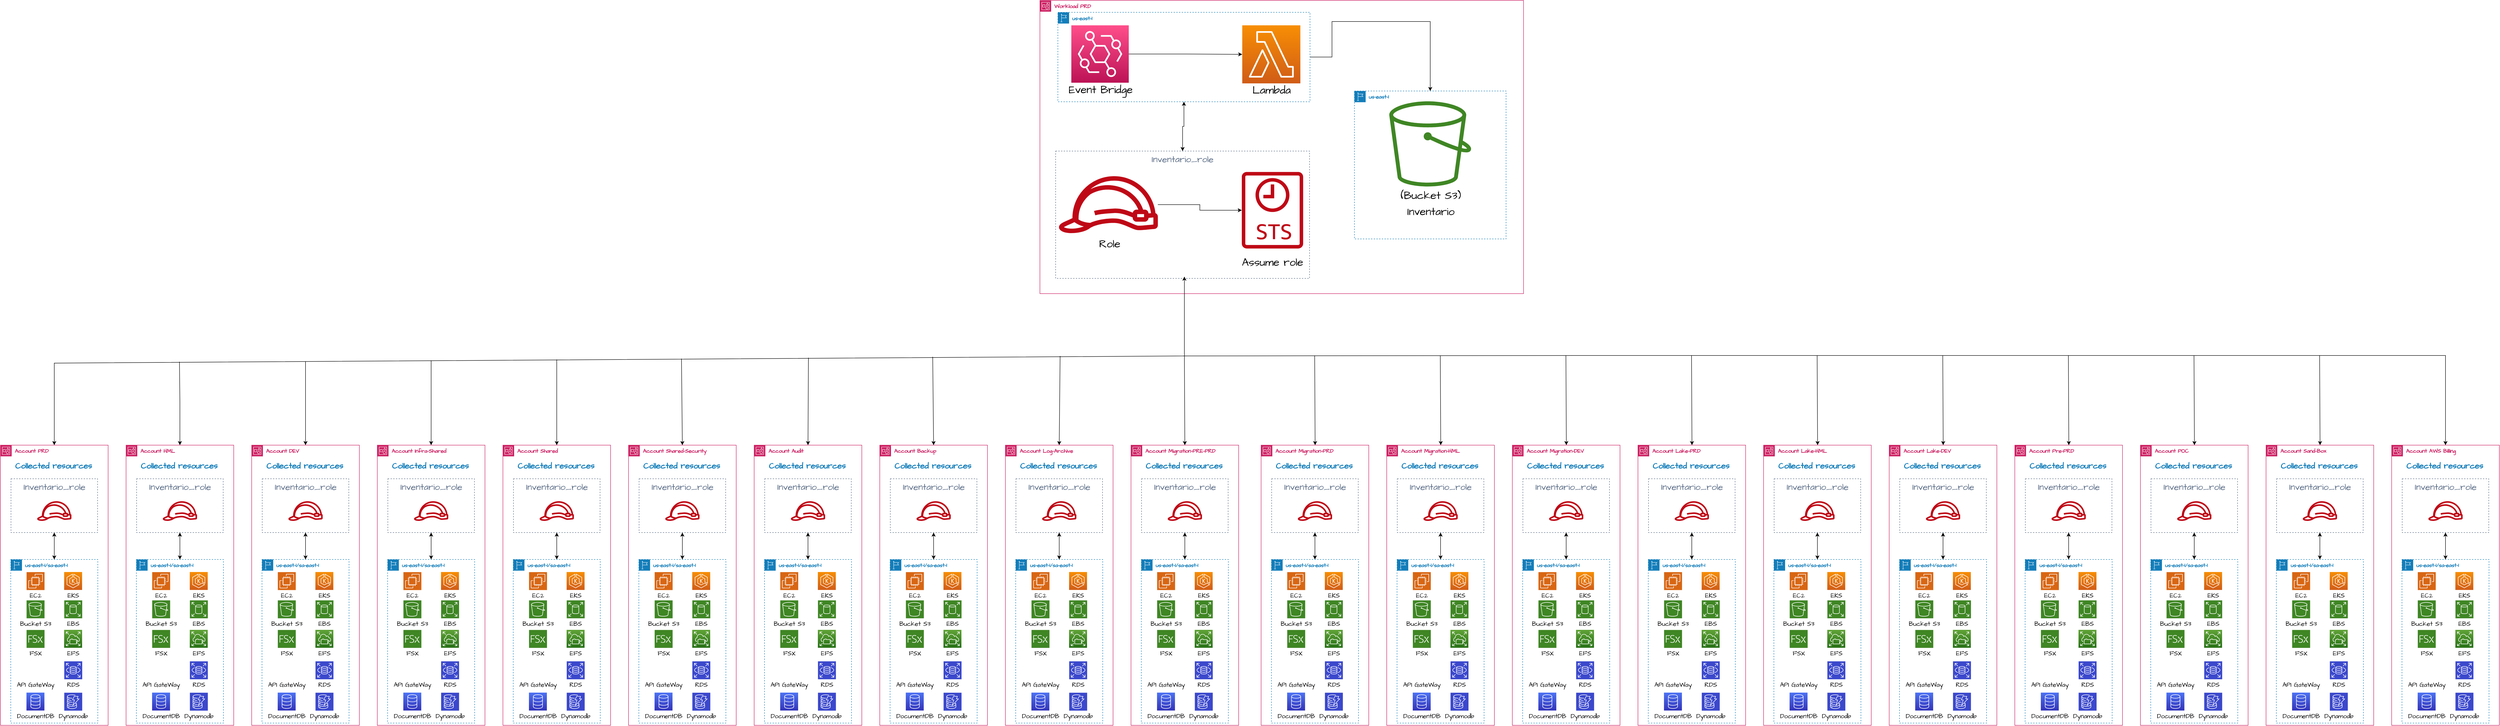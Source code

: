 <mxfile version="21.3.8" type="github">
  <diagram name="Página-1" id="VzRooWuVWmmBLkSY3yeb">
    <mxGraphModel dx="8360" dy="7040" grid="0" gridSize="10" guides="1" tooltips="1" connect="1" arrows="1" fold="1" page="0" pageScale="1" pageWidth="827" pageHeight="1169" math="0" shadow="0">
      <root>
        <mxCell id="0" />
        <mxCell id="1" parent="0" />
        <mxCell id="jStCBAq80HZp-Zrw6Ssf-123" value="&lt;b&gt;Workload PRD&lt;/b&gt;" style="points=[[0,0],[0.25,0],[0.5,0],[0.75,0],[1,0],[1,0.25],[1,0.5],[1,0.75],[1,1],[0.75,1],[0.5,1],[0.25,1],[0,1],[0,0.75],[0,0.5],[0,0.25]];outlineConnect=0;gradientColor=none;html=1;whiteSpace=wrap;fontSize=12;fontStyle=0;container=1;pointerEvents=0;collapsible=0;recursiveResize=0;shape=mxgraph.aws4.group;grIcon=mxgraph.aws4.group_account;strokeColor=#CD2264;fillColor=none;verticalAlign=top;align=left;spacingLeft=30;fontColor=#CD2264;dashed=0;hachureGap=4;fontFamily=Architects Daughter;fontSource=https%3A%2F%2Ffonts.googleapis.com%2Fcss%3Ffamily%3DArchitects%2BDaughter;" parent="1" vertex="1">
          <mxGeometry x="1557" y="-2752" width="1078" height="654" as="geometry" />
        </mxCell>
        <mxCell id="pJeSAfnhmkOqq9We5tJb-1691" style="edgeStyle=orthogonalEdgeStyle;rounded=0;hachureGap=4;orthogonalLoop=1;jettySize=auto;html=1;exitX=0.5;exitY=0;exitDx=0;exitDy=0;entryX=0.5;entryY=1;entryDx=0;entryDy=0;fontFamily=Architects Daughter;fontSource=https%3A%2F%2Ffonts.googleapis.com%2Fcss%3Ffamily%3DArchitects%2BDaughter;fontSize=16;" edge="1" parent="jStCBAq80HZp-Zrw6Ssf-123" source="jStCBAq80HZp-Zrw6Ssf-126" target="jStCBAq80HZp-Zrw6Ssf-124">
          <mxGeometry relative="1" as="geometry" />
        </mxCell>
        <mxCell id="jStCBAq80HZp-Zrw6Ssf-126" value="Inventario_role" style="fillColor=none;strokeColor=#5A6C86;dashed=1;verticalAlign=top;fontStyle=0;fontColor=#5A6C86;whiteSpace=wrap;html=1;hachureGap=4;fontFamily=Architects Daughter;fontSource=https%3A%2F%2Ffonts.googleapis.com%2Fcss%3Ffamily%3DArchitects%2BDaughter;fontSize=20;" parent="jStCBAq80HZp-Zrw6Ssf-123" vertex="1">
          <mxGeometry x="35" y="336" width="566" height="284" as="geometry" />
        </mxCell>
        <mxCell id="pJeSAfnhmkOqq9We5tJb-1690" style="edgeStyle=orthogonalEdgeStyle;rounded=0;hachureGap=4;orthogonalLoop=1;jettySize=auto;html=1;entryX=0.5;entryY=0;entryDx=0;entryDy=0;fontFamily=Architects Daughter;fontSource=https%3A%2F%2Ffonts.googleapis.com%2Fcss%3Ffamily%3DArchitects%2BDaughter;fontSize=16;" edge="1" parent="jStCBAq80HZp-Zrw6Ssf-123" source="jStCBAq80HZp-Zrw6Ssf-124" target="jStCBAq80HZp-Zrw6Ssf-126">
          <mxGeometry relative="1" as="geometry" />
        </mxCell>
        <mxCell id="pJeSAfnhmkOqq9We5tJb-1721" style="edgeStyle=orthogonalEdgeStyle;rounded=0;hachureGap=4;orthogonalLoop=1;jettySize=auto;html=1;entryX=0.5;entryY=0;entryDx=0;entryDy=0;fontFamily=Architects Daughter;fontSource=https%3A%2F%2Ffonts.googleapis.com%2Fcss%3Ffamily%3DArchitects%2BDaughter;fontSize=16;" edge="1" parent="jStCBAq80HZp-Zrw6Ssf-123" source="jStCBAq80HZp-Zrw6Ssf-124" target="jStCBAq80HZp-Zrw6Ssf-241">
          <mxGeometry relative="1" as="geometry">
            <Array as="points">
              <mxPoint x="651" y="126" />
              <mxPoint x="651" y="47" />
              <mxPoint x="870" y="47" />
            </Array>
          </mxGeometry>
        </mxCell>
        <mxCell id="jStCBAq80HZp-Zrw6Ssf-124" value="&lt;b&gt;us-east-1&lt;/b&gt;" style="points=[[0,0],[0.25,0],[0.5,0],[0.75,0],[1,0],[1,0.25],[1,0.5],[1,0.75],[1,1],[0.75,1],[0.5,1],[0.25,1],[0,1],[0,0.75],[0,0.5],[0,0.25]];outlineConnect=0;gradientColor=none;html=1;whiteSpace=wrap;fontSize=12;fontStyle=0;container=1;pointerEvents=0;collapsible=0;recursiveResize=0;shape=mxgraph.aws4.group;grIcon=mxgraph.aws4.group_region;strokeColor=#147EBA;fillColor=none;verticalAlign=top;align=left;spacingLeft=30;fontColor=#147EBA;dashed=1;hachureGap=4;fontFamily=Architects Daughter;fontSource=https%3A%2F%2Ffonts.googleapis.com%2Fcss%3Ffamily%3DArchitects%2BDaughter;" parent="jStCBAq80HZp-Zrw6Ssf-123" vertex="1">
          <mxGeometry x="40" y="26.5" width="562" height="199.5" as="geometry" />
        </mxCell>
        <mxCell id="jStCBAq80HZp-Zrw6Ssf-97" value="" style="sketch=0;points=[[0,0,0],[0.25,0,0],[0.5,0,0],[0.75,0,0],[1,0,0],[0,1,0],[0.25,1,0],[0.5,1,0],[0.75,1,0],[1,1,0],[0,0.25,0],[0,0.5,0],[0,0.75,0],[1,0.25,0],[1,0.5,0],[1,0.75,0]];outlineConnect=0;fontColor=#232F3E;gradientColor=#F78E04;gradientDirection=north;fillColor=#D05C17;strokeColor=#ffffff;dashed=0;verticalLabelPosition=bottom;verticalAlign=top;align=center;html=1;fontSize=12;fontStyle=0;aspect=fixed;shape=mxgraph.aws4.resourceIcon;resIcon=mxgraph.aws4.lambda;hachureGap=4;jiggle=2;curveFitting=1;fontFamily=Architects Daughter;fontSource=https%3A%2F%2Ffonts.googleapis.com%2Fcss%3Ffamily%3DArchitects%2BDaughter;" parent="jStCBAq80HZp-Zrw6Ssf-124" vertex="1">
          <mxGeometry x="411" y="29" width="129.5" height="129.5" as="geometry" />
        </mxCell>
        <mxCell id="jStCBAq80HZp-Zrw6Ssf-271" value="&lt;font style=&quot;font-size: 24px;&quot;&gt;Lambda&lt;/font&gt;" style="text;html=1;align=center;verticalAlign=middle;resizable=0;points=[];autosize=1;strokeColor=none;fillColor=none;fontSize=20;fontFamily=Architects Daughter;" parent="jStCBAq80HZp-Zrw6Ssf-124" vertex="1">
          <mxGeometry x="423.75" y="153.5" width="104" height="41" as="geometry" />
        </mxCell>
        <mxCell id="jStCBAq80HZp-Zrw6Ssf-281" style="edgeStyle=orthogonalEdgeStyle;rounded=0;hachureGap=4;orthogonalLoop=1;jettySize=auto;html=1;fontFamily=Architects Daughter;fontSource=https%3A%2F%2Ffonts.googleapis.com%2Fcss%3Ffamily%3DArchitects%2BDaughter;fontSize=16;entryX=0;entryY=0.5;entryDx=0;entryDy=0;entryPerimeter=0;" parent="jStCBAq80HZp-Zrw6Ssf-124" source="jStCBAq80HZp-Zrw6Ssf-103" target="jStCBAq80HZp-Zrw6Ssf-97" edge="1">
          <mxGeometry relative="1" as="geometry">
            <mxPoint x="150" y="49" as="targetPoint" />
          </mxGeometry>
        </mxCell>
        <mxCell id="jStCBAq80HZp-Zrw6Ssf-103" value="" style="sketch=0;points=[[0,0,0],[0.25,0,0],[0.5,0,0],[0.75,0,0],[1,0,0],[0,1,0],[0.25,1,0],[0.5,1,0],[0.75,1,0],[1,1,0],[0,0.25,0],[0,0.5,0],[0,0.75,0],[1,0.25,0],[1,0.5,0],[1,0.75,0]];outlineConnect=0;fontColor=#232F3E;gradientColor=#FF4F8B;gradientDirection=north;fillColor=#BC1356;strokeColor=#ffffff;dashed=0;verticalLabelPosition=bottom;verticalAlign=top;align=center;html=1;fontSize=12;fontStyle=0;aspect=fixed;shape=mxgraph.aws4.resourceIcon;resIcon=mxgraph.aws4.eventbridge;hachureGap=4;jiggle=2;curveFitting=1;fontFamily=Architects Daughter;fontSource=https%3A%2F%2Ffonts.googleapis.com%2Fcss%3Ffamily%3DArchitects%2BDaughter;" parent="jStCBAq80HZp-Zrw6Ssf-124" vertex="1">
          <mxGeometry x="30" y="29" width="128" height="128" as="geometry" />
        </mxCell>
        <mxCell id="jStCBAq80HZp-Zrw6Ssf-272" value="&lt;font style=&quot;font-size: 24px;&quot;&gt;Event Bridge&lt;/font&gt;" style="text;html=1;align=center;verticalAlign=middle;resizable=0;points=[];autosize=1;strokeColor=none;fillColor=none;fontSize=20;fontFamily=Architects Daughter;" parent="jStCBAq80HZp-Zrw6Ssf-124" vertex="1">
          <mxGeometry x="14" y="152.5" width="161" height="41" as="geometry" />
        </mxCell>
        <mxCell id="jStCBAq80HZp-Zrw6Ssf-282" style="edgeStyle=orthogonalEdgeStyle;rounded=0;hachureGap=4;orthogonalLoop=1;jettySize=auto;html=1;fontFamily=Architects Daughter;fontSource=https%3A%2F%2Ffonts.googleapis.com%2Fcss%3Ffamily%3DArchitects%2BDaughter;fontSize=16;" parent="jStCBAq80HZp-Zrw6Ssf-123" source="jStCBAq80HZp-Zrw6Ssf-127" target="jStCBAq80HZp-Zrw6Ssf-128" edge="1">
          <mxGeometry relative="1" as="geometry" />
        </mxCell>
        <mxCell id="jStCBAq80HZp-Zrw6Ssf-127" value="" style="sketch=0;outlineConnect=0;fontColor=#232F3E;gradientColor=none;fillColor=#BF0816;strokeColor=none;dashed=0;verticalLabelPosition=bottom;verticalAlign=top;align=center;html=1;fontSize=12;fontStyle=0;aspect=fixed;pointerEvents=1;shape=mxgraph.aws4.role;hachureGap=4;jiggle=2;curveFitting=1;fontFamily=Architects Daughter;fontSource=https%3A%2F%2Ffonts.googleapis.com%2Fcss%3Ffamily%3DArchitects%2BDaughter;" parent="jStCBAq80HZp-Zrw6Ssf-123" vertex="1">
          <mxGeometry x="40" y="392" width="225.14" height="127" as="geometry" />
        </mxCell>
        <mxCell id="jStCBAq80HZp-Zrw6Ssf-128" value="" style="sketch=0;outlineConnect=0;fontColor=#232F3E;gradientColor=none;fillColor=#BF0816;strokeColor=none;dashed=0;verticalLabelPosition=bottom;verticalAlign=top;align=center;html=1;fontSize=12;fontStyle=0;aspect=fixed;pointerEvents=1;shape=mxgraph.aws4.sts_alternate;hachureGap=4;jiggle=2;curveFitting=1;fontFamily=Architects Daughter;fontSource=https%3A%2F%2Ffonts.googleapis.com%2Fcss%3Ffamily%3DArchitects%2BDaughter;" parent="jStCBAq80HZp-Zrw6Ssf-123" vertex="1">
          <mxGeometry x="450" y="382" width="136.72" height="172" as="geometry" />
        </mxCell>
        <mxCell id="jStCBAq80HZp-Zrw6Ssf-270" value="&lt;font style=&quot;font-size: 24px;&quot;&gt;Role&lt;/font&gt;" style="text;html=1;align=center;verticalAlign=middle;resizable=0;points=[];autosize=1;strokeColor=none;fillColor=none;fontSize=20;fontFamily=Architects Daughter;" parent="jStCBAq80HZp-Zrw6Ssf-123" vertex="1">
          <mxGeometry x="122.5" y="523" width="65" height="41" as="geometry" />
        </mxCell>
        <mxCell id="jStCBAq80HZp-Zrw6Ssf-284" value="&lt;font style=&quot;font-size: 24px;&quot;&gt;Assume role&lt;/font&gt;" style="text;html=1;align=center;verticalAlign=middle;resizable=0;points=[];autosize=1;strokeColor=none;fillColor=none;fontSize=20;fontFamily=Architects Daughter;" parent="jStCBAq80HZp-Zrw6Ssf-123" vertex="1">
          <mxGeometry x="441.36" y="564" width="154" height="41" as="geometry" />
        </mxCell>
        <mxCell id="jStCBAq80HZp-Zrw6Ssf-241" value="&lt;b&gt;us-east-1&lt;/b&gt;" style="points=[[0,0],[0.25,0],[0.5,0],[0.75,0],[1,0],[1,0.25],[1,0.5],[1,0.75],[1,1],[0.75,1],[0.5,1],[0.25,1],[0,1],[0,0.75],[0,0.5],[0,0.25]];outlineConnect=0;gradientColor=none;html=1;whiteSpace=wrap;fontSize=12;fontStyle=0;container=1;pointerEvents=0;collapsible=0;recursiveResize=0;shape=mxgraph.aws4.group;grIcon=mxgraph.aws4.group_region;strokeColor=#147EBA;fillColor=none;verticalAlign=top;align=left;spacingLeft=30;fontColor=#147EBA;dashed=1;hachureGap=4;fontFamily=Architects Daughter;fontSource=https%3A%2F%2Ffonts.googleapis.com%2Fcss%3Ffamily%3DArchitects%2BDaughter;" parent="jStCBAq80HZp-Zrw6Ssf-123" vertex="1">
          <mxGeometry x="701" y="202" width="338" height="330" as="geometry" />
        </mxCell>
        <mxCell id="jStCBAq80HZp-Zrw6Ssf-157" value="" style="sketch=0;outlineConnect=0;fontColor=#232F3E;gradientColor=none;fillColor=#3F8624;strokeColor=none;dashed=0;verticalLabelPosition=bottom;verticalAlign=top;align=center;html=1;fontSize=12;fontStyle=0;aspect=fixed;pointerEvents=1;shape=mxgraph.aws4.bucket;hachureGap=4;jiggle=2;curveFitting=1;fontFamily=Architects Daughter;fontSource=https%3A%2F%2Ffonts.googleapis.com%2Fcss%3Ffamily%3DArchitects%2BDaughter;" parent="jStCBAq80HZp-Zrw6Ssf-241" vertex="1">
          <mxGeometry x="77.66" y="23" width="182.69" height="190" as="geometry" />
        </mxCell>
        <mxCell id="jStCBAq80HZp-Zrw6Ssf-269" value="&lt;font style=&quot;font-size: 24px;&quot;&gt;(Bucket S3)&lt;/font&gt;" style="text;html=1;align=center;verticalAlign=middle;resizable=0;points=[];autosize=1;strokeColor=none;fillColor=none;fontSize=20;fontFamily=Architects Daughter;" parent="jStCBAq80HZp-Zrw6Ssf-241" vertex="1">
          <mxGeometry x="93" y="213" width="153" height="41" as="geometry" />
        </mxCell>
        <mxCell id="jStCBAq80HZp-Zrw6Ssf-158" value="&lt;font style=&quot;font-size: 24px;&quot;&gt;Inventario&lt;/font&gt;" style="text;html=1;align=center;verticalAlign=middle;resizable=0;points=[];autosize=1;strokeColor=none;fillColor=none;fontSize=20;fontFamily=Architects Daughter;" parent="jStCBAq80HZp-Zrw6Ssf-241" vertex="1">
          <mxGeometry x="108" y="249" width="123" height="41" as="geometry" />
        </mxCell>
        <mxCell id="pJeSAfnhmkOqq9We5tJb-444" value="&lt;b&gt;Account PRD&lt;/b&gt;" style="points=[[0,0],[0.25,0],[0.5,0],[0.75,0],[1,0],[1,0.25],[1,0.5],[1,0.75],[1,1],[0.75,1],[0.5,1],[0.25,1],[0,1],[0,0.75],[0,0.5],[0,0.25]];outlineConnect=0;gradientColor=none;html=1;whiteSpace=wrap;fontSize=12;fontStyle=0;container=1;pointerEvents=0;collapsible=0;recursiveResize=0;shape=mxgraph.aws4.group;grIcon=mxgraph.aws4.group_account;strokeColor=#CD2264;fillColor=none;verticalAlign=top;align=left;spacingLeft=30;fontColor=#CD2264;dashed=0;hachureGap=4;fontFamily=Architects Daughter;fontSource=https%3A%2F%2Ffonts.googleapis.com%2Fcss%3Ffamily%3DArchitects%2BDaughter;" vertex="1" parent="1">
          <mxGeometry x="-760" y="-1760" width="240" height="625" as="geometry" />
        </mxCell>
        <mxCell id="pJeSAfnhmkOqq9We5tJb-446" value="Inventario_role" style="fillColor=none;strokeColor=#5A6C86;dashed=1;verticalAlign=top;fontStyle=0;fontColor=#5A6C86;whiteSpace=wrap;html=1;hachureGap=4;fontFamily=Architects Daughter;fontSource=https%3A%2F%2Ffonts.googleapis.com%2Fcss%3Ffamily%3DArchitects%2BDaughter;fontSize=20;" vertex="1" parent="pJeSAfnhmkOqq9We5tJb-444">
          <mxGeometry x="23.5" y="75" width="193" height="120" as="geometry" />
        </mxCell>
        <mxCell id="pJeSAfnhmkOqq9We5tJb-447" value="" style="sketch=0;outlineConnect=0;fontColor=#232F3E;gradientColor=none;fillColor=#BF0816;strokeColor=none;dashed=0;verticalLabelPosition=bottom;verticalAlign=top;align=center;html=1;fontSize=12;fontStyle=0;aspect=fixed;pointerEvents=1;shape=mxgraph.aws4.role;hachureGap=4;jiggle=2;curveFitting=1;fontFamily=Architects Daughter;fontSource=https%3A%2F%2Ffonts.googleapis.com%2Fcss%3Ffamily%3DArchitects%2BDaughter;" vertex="1" parent="pJeSAfnhmkOqq9We5tJb-444">
          <mxGeometry x="81.0" y="125" width="78" height="44" as="geometry" />
        </mxCell>
        <mxCell id="pJeSAfnhmkOqq9We5tJb-448" value="&lt;b&gt;us-east-1/sa-east-1&lt;/b&gt;" style="points=[[0,0],[0.25,0],[0.5,0],[0.75,0],[1,0],[1,0.25],[1,0.5],[1,0.75],[1,1],[0.75,1],[0.5,1],[0.25,1],[0,1],[0,0.75],[0,0.5],[0,0.25]];outlineConnect=0;gradientColor=none;html=1;whiteSpace=wrap;fontSize=12;fontStyle=0;container=1;pointerEvents=0;collapsible=0;recursiveResize=0;shape=mxgraph.aws4.group;grIcon=mxgraph.aws4.group_region;strokeColor=#147EBA;fillColor=none;verticalAlign=top;align=left;spacingLeft=30;fontColor=#147EBA;dashed=1;hachureGap=4;fontFamily=Architects Daughter;fontSource=https%3A%2F%2Ffonts.googleapis.com%2Fcss%3Ffamily%3DArchitects%2BDaughter;" vertex="1" parent="pJeSAfnhmkOqq9We5tJb-444">
          <mxGeometry x="23" y="255" width="194" height="365" as="geometry" />
        </mxCell>
        <mxCell id="pJeSAfnhmkOqq9We5tJb-449" value="" style="html=1;overflow=block;blockSpacing=1;whiteSpace=wrap;shape=mxgraph.aws4.resourceIcon;resIcon=mxgraph.aws4.ec2;verticalLabelPosition=bottom;align=center;verticalAlign=top;strokeColor=#ffffff;pointerEvents=1;fontSize=13;spacing=0;strokeOpacity=100;rounded=1;absoluteArcSize=1;arcSize=9;fillColor=#d86613;strokeWidth=2.3;lucidId=VLP564rc3VLV;" vertex="1" parent="pJeSAfnhmkOqq9We5tJb-448">
          <mxGeometry x="35" y="28" width="40" height="40" as="geometry" />
        </mxCell>
        <mxCell id="pJeSAfnhmkOqq9We5tJb-450" value="" style="sketch=0;points=[[0,0,0],[0.25,0,0],[0.5,0,0],[0.75,0,0],[1,0,0],[0,1,0],[0.25,1,0],[0.5,1,0],[0.75,1,0],[1,1,0],[0,0.25,0],[0,0.5,0],[0,0.75,0],[1,0.25,0],[1,0.5,0],[1,0.75,0]];outlineConnect=0;fontColor=#232F3E;gradientColor=#F78E04;gradientDirection=north;fillColor=#D05C17;strokeColor=#ffffff;dashed=0;verticalLabelPosition=bottom;verticalAlign=top;align=center;html=1;fontSize=12;fontStyle=0;aspect=fixed;shape=mxgraph.aws4.resourceIcon;resIcon=mxgraph.aws4.eks;hachureGap=4;jiggle=2;curveFitting=1;fontFamily=Architects Daughter;fontSource=https%3A%2F%2Ffonts.googleapis.com%2Fcss%3Ffamily%3DArchitects%2BDaughter;" vertex="1" parent="pJeSAfnhmkOqq9We5tJb-448">
          <mxGeometry x="119" y="28" width="40" height="40" as="geometry" />
        </mxCell>
        <mxCell id="pJeSAfnhmkOqq9We5tJb-451" value="" style="html=1;overflow=block;blockSpacing=1;whiteSpace=wrap;shape=image;fontSize=13;spacing=0;strokeColor=none;strokeOpacity=100;strokeWidth=0;image=https://images.lucid.app/images/45615121-0fde-41e3-a332-d0e352b0bb33/content;imageAspect=0;lucidId=YUP5qHfr82i2;" vertex="1" parent="pJeSAfnhmkOqq9We5tJb-448">
          <mxGeometry x="35" y="227" width="40" height="40" as="geometry" />
        </mxCell>
        <mxCell id="pJeSAfnhmkOqq9We5tJb-452" value="" style="html=1;overflow=block;blockSpacing=1;whiteSpace=wrap;shape=mxgraph.aws4.resourceIcon;resIcon=mxgraph.aws4.elastic_block_store;labelPosition=center;verticalLabelPosition=bottom;align=center;verticalAlign=top;strokeColor=#ffffff;pointerEvents=1;fontSize=13;spacing=0;strokeOpacity=100;rounded=1;absoluteArcSize=1;arcSize=9;fillColor=#3f8624;strokeWidth=2.3;lucidId=uNP53A2GF-6j;" vertex="1" parent="pJeSAfnhmkOqq9We5tJb-448">
          <mxGeometry x="119" y="91" width="40" height="40" as="geometry" />
        </mxCell>
        <mxCell id="pJeSAfnhmkOqq9We5tJb-453" value="" style="sketch=0;points=[[0,0,0],[0.25,0,0],[0.5,0,0],[0.75,0,0],[1,0,0],[0,1,0],[0.25,1,0],[0.5,1,0],[0.75,1,0],[1,1,0],[0,0.25,0],[0,0.5,0],[0,0.75,0],[1,0.25,0],[1,0.5,0],[1,0.75,0]];outlineConnect=0;fontColor=#232F3E;gradientColor=#60A337;gradientDirection=north;fillColor=#277116;strokeColor=#ffffff;dashed=0;verticalLabelPosition=bottom;verticalAlign=top;align=center;html=1;fontSize=12;fontStyle=0;aspect=fixed;shape=mxgraph.aws4.resourceIcon;resIcon=mxgraph.aws4.elastic_file_system;hachureGap=4;jiggle=2;curveFitting=1;fontFamily=Architects Daughter;fontSource=https%3A%2F%2Ffonts.googleapis.com%2Fcss%3Ffamily%3DArchitects%2BDaughter;" vertex="1" parent="pJeSAfnhmkOqq9We5tJb-448">
          <mxGeometry x="119" y="157" width="40" height="40" as="geometry" />
        </mxCell>
        <mxCell id="pJeSAfnhmkOqq9We5tJb-454" value="" style="html=1;overflow=block;blockSpacing=1;whiteSpace=wrap;shape=mxgraph.aws4.resourceIcon;resIcon=mxgraph.aws4.s3;labelPosition=center;verticalLabelPosition=bottom;align=center;verticalAlign=top;strokeColor=#ffffff;pointerEvents=1;fontSize=13;spacing=0;strokeOpacity=100;rounded=1;absoluteArcSize=1;arcSize=9;fillColor=#3f8624;strokeWidth=2.3;lucidId=0VP5lnikihRS;" vertex="1" parent="pJeSAfnhmkOqq9We5tJb-448">
          <mxGeometry x="35" y="91" width="40" height="40" as="geometry" />
        </mxCell>
        <mxCell id="pJeSAfnhmkOqq9We5tJb-455" value="" style="html=1;overflow=block;blockSpacing=1;whiteSpace=wrap;shape=mxgraph.aws4.resourceIcon;resIcon=mxgraph.aws4.fsx;labelPosition=center;verticalLabelPosition=bottom;align=center;verticalAlign=top;strokeColor=#ffffff;pointerEvents=1;fontSize=13;spacing=0;strokeOpacity=100;rounded=1;absoluteArcSize=1;arcSize=9;fillColor=#3f8624;strokeWidth=2.3;lucidId=9MP5vk~L6b_T;" vertex="1" parent="pJeSAfnhmkOqq9We5tJb-448">
          <mxGeometry x="35" y="157" width="40" height="40" as="geometry" />
        </mxCell>
        <mxCell id="pJeSAfnhmkOqq9We5tJb-456" value="" style="html=1;overflow=block;blockSpacing=1;whiteSpace=wrap;shape=mxgraph.aws4.resourceIcon;resIcon=mxgraph.aws4.rds;verticalLabelPosition=bottom;align=center;verticalAlign=top;strokeColor=#ffffff;pointerEvents=1;fontSize=13;spacing=0;strokeOpacity=100;rounded=1;absoluteArcSize=1;arcSize=9;fillColor=#3b48cc;strokeWidth=2.3;lucidId=CWP5NWTmOiCy;" vertex="1" parent="pJeSAfnhmkOqq9We5tJb-448">
          <mxGeometry x="119" y="227" width="40" height="40" as="geometry" />
        </mxCell>
        <mxCell id="pJeSAfnhmkOqq9We5tJb-457" value="" style="html=1;overflow=block;blockSpacing=1;whiteSpace=wrap;shape=mxgraph.aws4.resourceIcon;resIcon=mxgraph.aws4.dynamodb;verticalLabelPosition=bottom;align=center;verticalAlign=top;strokeColor=#ffffff;pointerEvents=1;fontSize=13;spacing=0;strokeOpacity=100;rounded=1;absoluteArcSize=1;arcSize=9;fillColor=#3b48cc;strokeWidth=2.3;lucidId=0XP5R61sQiSh;" vertex="1" parent="pJeSAfnhmkOqq9We5tJb-448">
          <mxGeometry x="119" y="297" width="40" height="40" as="geometry" />
        </mxCell>
        <mxCell id="pJeSAfnhmkOqq9We5tJb-459" value="&lt;font style=&quot;font-size: 14px;&quot;&gt;EC2&lt;/font&gt;" style="text;html=1;align=center;verticalAlign=middle;resizable=0;points=[];autosize=1;strokeColor=none;fillColor=none;fontSize=20;fontFamily=Architects Daughter;" vertex="1" parent="pJeSAfnhmkOqq9We5tJb-448">
          <mxGeometry x="30" y="58" width="50" height="40" as="geometry" />
        </mxCell>
        <mxCell id="pJeSAfnhmkOqq9We5tJb-460" value="&lt;font style=&quot;font-size: 14px;&quot;&gt;EKS&lt;/font&gt;" style="text;html=1;align=center;verticalAlign=middle;resizable=0;points=[];autosize=1;strokeColor=none;fillColor=none;fontSize=20;fontFamily=Architects Daughter;" vertex="1" parent="pJeSAfnhmkOqq9We5tJb-448">
          <mxGeometry x="114" y="58" width="50" height="40" as="geometry" />
        </mxCell>
        <mxCell id="pJeSAfnhmkOqq9We5tJb-461" value="&lt;font style=&quot;font-size: 14px;&quot;&gt;API GateWay&lt;/font&gt;" style="text;html=1;align=center;verticalAlign=middle;resizable=0;points=[];autosize=1;strokeColor=none;fillColor=none;fontSize=20;fontFamily=Architects Daughter;" vertex="1" parent="pJeSAfnhmkOqq9We5tJb-448">
          <mxGeometry y="257" width="110" height="40" as="geometry" />
        </mxCell>
        <mxCell id="pJeSAfnhmkOqq9We5tJb-462" value="&lt;font style=&quot;font-size: 14px;&quot;&gt;EBS&lt;/font&gt;" style="text;html=1;align=center;verticalAlign=middle;resizable=0;points=[];autosize=1;strokeColor=none;fillColor=none;fontSize=20;fontFamily=Architects Daughter;" vertex="1" parent="pJeSAfnhmkOqq9We5tJb-448">
          <mxGeometry x="114" y="121" width="50" height="40" as="geometry" />
        </mxCell>
        <mxCell id="pJeSAfnhmkOqq9We5tJb-463" value="&lt;font style=&quot;font-size: 14px;&quot;&gt;EFS&lt;/font&gt;" style="text;html=1;align=center;verticalAlign=middle;resizable=0;points=[];autosize=1;strokeColor=none;fillColor=none;fontSize=20;fontFamily=Architects Daughter;" vertex="1" parent="pJeSAfnhmkOqq9We5tJb-448">
          <mxGeometry x="114" y="187" width="50" height="40" as="geometry" />
        </mxCell>
        <mxCell id="pJeSAfnhmkOqq9We5tJb-464" value="&lt;font style=&quot;font-size: 14px;&quot;&gt;Bucket S3&lt;/font&gt;" style="text;html=1;align=center;verticalAlign=middle;resizable=0;points=[];autosize=1;strokeColor=none;fillColor=none;fontSize=20;fontFamily=Architects Daughter;" vertex="1" parent="pJeSAfnhmkOqq9We5tJb-448">
          <mxGeometry x="10" y="121" width="90" height="40" as="geometry" />
        </mxCell>
        <mxCell id="pJeSAfnhmkOqq9We5tJb-465" value="&lt;font style=&quot;font-size: 14px;&quot;&gt;FSX&lt;/font&gt;" style="text;html=1;align=center;verticalAlign=middle;resizable=0;points=[];autosize=1;strokeColor=none;fillColor=none;fontSize=20;fontFamily=Architects Daughter;" vertex="1" parent="pJeSAfnhmkOqq9We5tJb-448">
          <mxGeometry x="30" y="187" width="50" height="40" as="geometry" />
        </mxCell>
        <mxCell id="pJeSAfnhmkOqq9We5tJb-466" value="&lt;font style=&quot;font-size: 14px;&quot;&gt;RDS&lt;/font&gt;" style="text;html=1;align=center;verticalAlign=middle;resizable=0;points=[];autosize=1;strokeColor=none;fillColor=none;fontSize=20;fontFamily=Architects Daughter;" vertex="1" parent="pJeSAfnhmkOqq9We5tJb-448">
          <mxGeometry x="114" y="257" width="50" height="40" as="geometry" />
        </mxCell>
        <mxCell id="pJeSAfnhmkOqq9We5tJb-467" value="" style="sketch=0;points=[[0,0,0],[0.25,0,0],[0.5,0,0],[0.75,0,0],[1,0,0],[0,1,0],[0.25,1,0],[0.5,1,0],[0.75,1,0],[1,1,0],[0,0.25,0],[0,0.5,0],[0,0.75,0],[1,0.25,0],[1,0.5,0],[1,0.75,0]];outlineConnect=0;fontColor=#232F3E;gradientColor=#4D72F3;gradientDirection=north;fillColor=#3334B9;strokeColor=#ffffff;dashed=0;verticalLabelPosition=bottom;verticalAlign=top;align=center;html=1;fontSize=12;fontStyle=0;aspect=fixed;shape=mxgraph.aws4.resourceIcon;resIcon=mxgraph.aws4.database;hachureGap=4;jiggle=2;curveFitting=1;fontFamily=Architects Daughter;fontSource=https%3A%2F%2Ffonts.googleapis.com%2Fcss%3Ffamily%3DArchitects%2BDaughter;" vertex="1" parent="pJeSAfnhmkOqq9We5tJb-448">
          <mxGeometry x="35" y="297" width="40" height="40" as="geometry" />
        </mxCell>
        <mxCell id="pJeSAfnhmkOqq9We5tJb-468" value="&lt;font style=&quot;font-size: 14px;&quot;&gt;DocumentDB&lt;/font&gt;" style="text;html=1;align=center;verticalAlign=middle;resizable=0;points=[];autosize=1;strokeColor=none;fillColor=none;fontSize=20;fontFamily=Architects Daughter;" vertex="1" parent="pJeSAfnhmkOqq9We5tJb-448">
          <mxGeometry y="327" width="110" height="40" as="geometry" />
        </mxCell>
        <mxCell id="pJeSAfnhmkOqq9We5tJb-469" value="&lt;font style=&quot;font-size: 14px;&quot;&gt;Dynamodb&lt;/font&gt;" style="text;html=1;align=center;verticalAlign=middle;resizable=0;points=[];autosize=1;strokeColor=none;fillColor=none;fontSize=20;fontFamily=Architects Daughter;" vertex="1" parent="pJeSAfnhmkOqq9We5tJb-448">
          <mxGeometry x="94" y="327" width="90" height="40" as="geometry" />
        </mxCell>
        <mxCell id="pJeSAfnhmkOqq9We5tJb-458" value="&lt;font style=&quot;font-size: 18px;&quot; color=&quot;#147eba&quot;&gt;&lt;b&gt;Collected resources&lt;/b&gt;&lt;/font&gt;&lt;span data-lucid-content=&quot;{&amp;quot;t&amp;quot;:&amp;quot;    Collected resources&amp;quot;,&amp;quot;m&amp;quot;:[{&amp;quot;s&amp;quot;:0,&amp;quot;n&amp;quot;:&amp;quot;a&amp;quot;,&amp;quot;v&amp;quot;:&amp;quot;left&amp;quot;},{&amp;quot;s&amp;quot;:0,&amp;quot;n&amp;quot;:&amp;quot;c&amp;quot;,&amp;quot;v&amp;quot;:&amp;quot;#b40c4cff&amp;quot;,&amp;quot;e&amp;quot;:23},{&amp;quot;s&amp;quot;:0,&amp;quot;n&amp;quot;:&amp;quot;s&amp;quot;,&amp;quot;v&amp;quot;:17.778,&amp;quot;e&amp;quot;:23}]}&quot; data-lucid-type=&quot;application/vnd.lucid.text&quot;&gt;&lt;/span&gt;" style="text;html=1;align=center;verticalAlign=middle;resizable=0;points=[];autosize=1;strokeColor=none;fillColor=none;fontSize=20;fontFamily=Architects Daughter;" vertex="1" parent="pJeSAfnhmkOqq9We5tJb-444">
          <mxGeometry x="23" y="25" width="190" height="40" as="geometry" />
        </mxCell>
        <mxCell id="pJeSAfnhmkOqq9We5tJb-794" value="" style="endArrow=classic;startArrow=classic;html=1;rounded=0;hachureGap=4;fontFamily=Architects Daughter;fontSource=https%3A%2F%2Ffonts.googleapis.com%2Fcss%3Ffamily%3DArchitects%2BDaughter;fontSize=16;entryX=0.5;entryY=1;entryDx=0;entryDy=0;exitX=0.5;exitY=0;exitDx=0;exitDy=0;" edge="1" parent="pJeSAfnhmkOqq9We5tJb-444" source="pJeSAfnhmkOqq9We5tJb-448" target="pJeSAfnhmkOqq9We5tJb-446">
          <mxGeometry width="50" height="50" relative="1" as="geometry">
            <mxPoint x="60" y="265" as="sourcePoint" />
            <mxPoint x="110" y="215" as="targetPoint" />
          </mxGeometry>
        </mxCell>
        <mxCell id="pJeSAfnhmkOqq9We5tJb-795" value="&lt;b&gt;Account HML&lt;/b&gt;" style="points=[[0,0],[0.25,0],[0.5,0],[0.75,0],[1,0],[1,0.25],[1,0.5],[1,0.75],[1,1],[0.75,1],[0.5,1],[0.25,1],[0,1],[0,0.75],[0,0.5],[0,0.25]];outlineConnect=0;gradientColor=none;html=1;whiteSpace=wrap;fontSize=12;fontStyle=0;container=1;pointerEvents=0;collapsible=0;recursiveResize=0;shape=mxgraph.aws4.group;grIcon=mxgraph.aws4.group_account;strokeColor=#CD2264;fillColor=none;verticalAlign=top;align=left;spacingLeft=30;fontColor=#CD2264;dashed=0;hachureGap=4;fontFamily=Architects Daughter;fontSource=https%3A%2F%2Ffonts.googleapis.com%2Fcss%3Ffamily%3DArchitects%2BDaughter;" vertex="1" parent="1">
          <mxGeometry x="-480" y="-1760" width="240" height="625" as="geometry" />
        </mxCell>
        <mxCell id="pJeSAfnhmkOqq9We5tJb-796" value="Inventario_role" style="fillColor=none;strokeColor=#5A6C86;dashed=1;verticalAlign=top;fontStyle=0;fontColor=#5A6C86;whiteSpace=wrap;html=1;hachureGap=4;fontFamily=Architects Daughter;fontSource=https%3A%2F%2Ffonts.googleapis.com%2Fcss%3Ffamily%3DArchitects%2BDaughter;fontSize=20;" vertex="1" parent="pJeSAfnhmkOqq9We5tJb-795">
          <mxGeometry x="23.5" y="75" width="193" height="120" as="geometry" />
        </mxCell>
        <mxCell id="pJeSAfnhmkOqq9We5tJb-797" value="" style="sketch=0;outlineConnect=0;fontColor=#232F3E;gradientColor=none;fillColor=#BF0816;strokeColor=none;dashed=0;verticalLabelPosition=bottom;verticalAlign=top;align=center;html=1;fontSize=12;fontStyle=0;aspect=fixed;pointerEvents=1;shape=mxgraph.aws4.role;hachureGap=4;jiggle=2;curveFitting=1;fontFamily=Architects Daughter;fontSource=https%3A%2F%2Ffonts.googleapis.com%2Fcss%3Ffamily%3DArchitects%2BDaughter;" vertex="1" parent="pJeSAfnhmkOqq9We5tJb-795">
          <mxGeometry x="81.0" y="125" width="78" height="44" as="geometry" />
        </mxCell>
        <mxCell id="pJeSAfnhmkOqq9We5tJb-798" value="&lt;b&gt;us-east-1/sa-east-1&lt;/b&gt;" style="points=[[0,0],[0.25,0],[0.5,0],[0.75,0],[1,0],[1,0.25],[1,0.5],[1,0.75],[1,1],[0.75,1],[0.5,1],[0.25,1],[0,1],[0,0.75],[0,0.5],[0,0.25]];outlineConnect=0;gradientColor=none;html=1;whiteSpace=wrap;fontSize=12;fontStyle=0;container=1;pointerEvents=0;collapsible=0;recursiveResize=0;shape=mxgraph.aws4.group;grIcon=mxgraph.aws4.group_region;strokeColor=#147EBA;fillColor=none;verticalAlign=top;align=left;spacingLeft=30;fontColor=#147EBA;dashed=1;hachureGap=4;fontFamily=Architects Daughter;fontSource=https%3A%2F%2Ffonts.googleapis.com%2Fcss%3Ffamily%3DArchitects%2BDaughter;" vertex="1" parent="pJeSAfnhmkOqq9We5tJb-795">
          <mxGeometry x="23" y="255" width="194" height="365" as="geometry" />
        </mxCell>
        <mxCell id="pJeSAfnhmkOqq9We5tJb-799" value="" style="html=1;overflow=block;blockSpacing=1;whiteSpace=wrap;shape=mxgraph.aws4.resourceIcon;resIcon=mxgraph.aws4.ec2;verticalLabelPosition=bottom;align=center;verticalAlign=top;strokeColor=#ffffff;pointerEvents=1;fontSize=13;spacing=0;strokeOpacity=100;rounded=1;absoluteArcSize=1;arcSize=9;fillColor=#d86613;strokeWidth=2.3;lucidId=VLP564rc3VLV;" vertex="1" parent="pJeSAfnhmkOqq9We5tJb-798">
          <mxGeometry x="35" y="28" width="40" height="40" as="geometry" />
        </mxCell>
        <mxCell id="pJeSAfnhmkOqq9We5tJb-800" value="" style="sketch=0;points=[[0,0,0],[0.25,0,0],[0.5,0,0],[0.75,0,0],[1,0,0],[0,1,0],[0.25,1,0],[0.5,1,0],[0.75,1,0],[1,1,0],[0,0.25,0],[0,0.5,0],[0,0.75,0],[1,0.25,0],[1,0.5,0],[1,0.75,0]];outlineConnect=0;fontColor=#232F3E;gradientColor=#F78E04;gradientDirection=north;fillColor=#D05C17;strokeColor=#ffffff;dashed=0;verticalLabelPosition=bottom;verticalAlign=top;align=center;html=1;fontSize=12;fontStyle=0;aspect=fixed;shape=mxgraph.aws4.resourceIcon;resIcon=mxgraph.aws4.eks;hachureGap=4;jiggle=2;curveFitting=1;fontFamily=Architects Daughter;fontSource=https%3A%2F%2Ffonts.googleapis.com%2Fcss%3Ffamily%3DArchitects%2BDaughter;" vertex="1" parent="pJeSAfnhmkOqq9We5tJb-798">
          <mxGeometry x="119" y="28" width="40" height="40" as="geometry" />
        </mxCell>
        <mxCell id="pJeSAfnhmkOqq9We5tJb-801" value="" style="html=1;overflow=block;blockSpacing=1;whiteSpace=wrap;shape=image;fontSize=13;spacing=0;strokeColor=none;strokeOpacity=100;strokeWidth=0;image=https://images.lucid.app/images/45615121-0fde-41e3-a332-d0e352b0bb33/content;imageAspect=0;lucidId=YUP5qHfr82i2;" vertex="1" parent="pJeSAfnhmkOqq9We5tJb-798">
          <mxGeometry x="35" y="227" width="40" height="40" as="geometry" />
        </mxCell>
        <mxCell id="pJeSAfnhmkOqq9We5tJb-802" value="" style="html=1;overflow=block;blockSpacing=1;whiteSpace=wrap;shape=mxgraph.aws4.resourceIcon;resIcon=mxgraph.aws4.elastic_block_store;labelPosition=center;verticalLabelPosition=bottom;align=center;verticalAlign=top;strokeColor=#ffffff;pointerEvents=1;fontSize=13;spacing=0;strokeOpacity=100;rounded=1;absoluteArcSize=1;arcSize=9;fillColor=#3f8624;strokeWidth=2.3;lucidId=uNP53A2GF-6j;" vertex="1" parent="pJeSAfnhmkOqq9We5tJb-798">
          <mxGeometry x="119" y="91" width="40" height="40" as="geometry" />
        </mxCell>
        <mxCell id="pJeSAfnhmkOqq9We5tJb-803" value="" style="sketch=0;points=[[0,0,0],[0.25,0,0],[0.5,0,0],[0.75,0,0],[1,0,0],[0,1,0],[0.25,1,0],[0.5,1,0],[0.75,1,0],[1,1,0],[0,0.25,0],[0,0.5,0],[0,0.75,0],[1,0.25,0],[1,0.5,0],[1,0.75,0]];outlineConnect=0;fontColor=#232F3E;gradientColor=#60A337;gradientDirection=north;fillColor=#277116;strokeColor=#ffffff;dashed=0;verticalLabelPosition=bottom;verticalAlign=top;align=center;html=1;fontSize=12;fontStyle=0;aspect=fixed;shape=mxgraph.aws4.resourceIcon;resIcon=mxgraph.aws4.elastic_file_system;hachureGap=4;jiggle=2;curveFitting=1;fontFamily=Architects Daughter;fontSource=https%3A%2F%2Ffonts.googleapis.com%2Fcss%3Ffamily%3DArchitects%2BDaughter;" vertex="1" parent="pJeSAfnhmkOqq9We5tJb-798">
          <mxGeometry x="119" y="157" width="40" height="40" as="geometry" />
        </mxCell>
        <mxCell id="pJeSAfnhmkOqq9We5tJb-804" value="" style="html=1;overflow=block;blockSpacing=1;whiteSpace=wrap;shape=mxgraph.aws4.resourceIcon;resIcon=mxgraph.aws4.s3;labelPosition=center;verticalLabelPosition=bottom;align=center;verticalAlign=top;strokeColor=#ffffff;pointerEvents=1;fontSize=13;spacing=0;strokeOpacity=100;rounded=1;absoluteArcSize=1;arcSize=9;fillColor=#3f8624;strokeWidth=2.3;lucidId=0VP5lnikihRS;" vertex="1" parent="pJeSAfnhmkOqq9We5tJb-798">
          <mxGeometry x="35" y="91" width="40" height="40" as="geometry" />
        </mxCell>
        <mxCell id="pJeSAfnhmkOqq9We5tJb-805" value="" style="html=1;overflow=block;blockSpacing=1;whiteSpace=wrap;shape=mxgraph.aws4.resourceIcon;resIcon=mxgraph.aws4.fsx;labelPosition=center;verticalLabelPosition=bottom;align=center;verticalAlign=top;strokeColor=#ffffff;pointerEvents=1;fontSize=13;spacing=0;strokeOpacity=100;rounded=1;absoluteArcSize=1;arcSize=9;fillColor=#3f8624;strokeWidth=2.3;lucidId=9MP5vk~L6b_T;" vertex="1" parent="pJeSAfnhmkOqq9We5tJb-798">
          <mxGeometry x="35" y="157" width="40" height="40" as="geometry" />
        </mxCell>
        <mxCell id="pJeSAfnhmkOqq9We5tJb-806" value="" style="html=1;overflow=block;blockSpacing=1;whiteSpace=wrap;shape=mxgraph.aws4.resourceIcon;resIcon=mxgraph.aws4.rds;verticalLabelPosition=bottom;align=center;verticalAlign=top;strokeColor=#ffffff;pointerEvents=1;fontSize=13;spacing=0;strokeOpacity=100;rounded=1;absoluteArcSize=1;arcSize=9;fillColor=#3b48cc;strokeWidth=2.3;lucidId=CWP5NWTmOiCy;" vertex="1" parent="pJeSAfnhmkOqq9We5tJb-798">
          <mxGeometry x="119" y="227" width="40" height="40" as="geometry" />
        </mxCell>
        <mxCell id="pJeSAfnhmkOqq9We5tJb-807" value="" style="html=1;overflow=block;blockSpacing=1;whiteSpace=wrap;shape=mxgraph.aws4.resourceIcon;resIcon=mxgraph.aws4.dynamodb;verticalLabelPosition=bottom;align=center;verticalAlign=top;strokeColor=#ffffff;pointerEvents=1;fontSize=13;spacing=0;strokeOpacity=100;rounded=1;absoluteArcSize=1;arcSize=9;fillColor=#3b48cc;strokeWidth=2.3;lucidId=0XP5R61sQiSh;" vertex="1" parent="pJeSAfnhmkOqq9We5tJb-798">
          <mxGeometry x="119" y="297" width="40" height="40" as="geometry" />
        </mxCell>
        <mxCell id="pJeSAfnhmkOqq9We5tJb-808" value="&lt;font style=&quot;font-size: 14px;&quot;&gt;EC2&lt;/font&gt;" style="text;html=1;align=center;verticalAlign=middle;resizable=0;points=[];autosize=1;strokeColor=none;fillColor=none;fontSize=20;fontFamily=Architects Daughter;" vertex="1" parent="pJeSAfnhmkOqq9We5tJb-798">
          <mxGeometry x="30" y="58" width="50" height="40" as="geometry" />
        </mxCell>
        <mxCell id="pJeSAfnhmkOqq9We5tJb-809" value="&lt;font style=&quot;font-size: 14px;&quot;&gt;EKS&lt;/font&gt;" style="text;html=1;align=center;verticalAlign=middle;resizable=0;points=[];autosize=1;strokeColor=none;fillColor=none;fontSize=20;fontFamily=Architects Daughter;" vertex="1" parent="pJeSAfnhmkOqq9We5tJb-798">
          <mxGeometry x="114" y="58" width="50" height="40" as="geometry" />
        </mxCell>
        <mxCell id="pJeSAfnhmkOqq9We5tJb-810" value="&lt;font style=&quot;font-size: 14px;&quot;&gt;API GateWay&lt;/font&gt;" style="text;html=1;align=center;verticalAlign=middle;resizable=0;points=[];autosize=1;strokeColor=none;fillColor=none;fontSize=20;fontFamily=Architects Daughter;" vertex="1" parent="pJeSAfnhmkOqq9We5tJb-798">
          <mxGeometry y="257" width="110" height="40" as="geometry" />
        </mxCell>
        <mxCell id="pJeSAfnhmkOqq9We5tJb-811" value="&lt;font style=&quot;font-size: 14px;&quot;&gt;EBS&lt;/font&gt;" style="text;html=1;align=center;verticalAlign=middle;resizable=0;points=[];autosize=1;strokeColor=none;fillColor=none;fontSize=20;fontFamily=Architects Daughter;" vertex="1" parent="pJeSAfnhmkOqq9We5tJb-798">
          <mxGeometry x="114" y="121" width="50" height="40" as="geometry" />
        </mxCell>
        <mxCell id="pJeSAfnhmkOqq9We5tJb-812" value="&lt;font style=&quot;font-size: 14px;&quot;&gt;EFS&lt;/font&gt;" style="text;html=1;align=center;verticalAlign=middle;resizable=0;points=[];autosize=1;strokeColor=none;fillColor=none;fontSize=20;fontFamily=Architects Daughter;" vertex="1" parent="pJeSAfnhmkOqq9We5tJb-798">
          <mxGeometry x="114" y="187" width="50" height="40" as="geometry" />
        </mxCell>
        <mxCell id="pJeSAfnhmkOqq9We5tJb-813" value="&lt;font style=&quot;font-size: 14px;&quot;&gt;Bucket S3&lt;/font&gt;" style="text;html=1;align=center;verticalAlign=middle;resizable=0;points=[];autosize=1;strokeColor=none;fillColor=none;fontSize=20;fontFamily=Architects Daughter;" vertex="1" parent="pJeSAfnhmkOqq9We5tJb-798">
          <mxGeometry x="10" y="121" width="90" height="40" as="geometry" />
        </mxCell>
        <mxCell id="pJeSAfnhmkOqq9We5tJb-814" value="&lt;font style=&quot;font-size: 14px;&quot;&gt;FSX&lt;/font&gt;" style="text;html=1;align=center;verticalAlign=middle;resizable=0;points=[];autosize=1;strokeColor=none;fillColor=none;fontSize=20;fontFamily=Architects Daughter;" vertex="1" parent="pJeSAfnhmkOqq9We5tJb-798">
          <mxGeometry x="30" y="187" width="50" height="40" as="geometry" />
        </mxCell>
        <mxCell id="pJeSAfnhmkOqq9We5tJb-815" value="&lt;font style=&quot;font-size: 14px;&quot;&gt;RDS&lt;/font&gt;" style="text;html=1;align=center;verticalAlign=middle;resizable=0;points=[];autosize=1;strokeColor=none;fillColor=none;fontSize=20;fontFamily=Architects Daughter;" vertex="1" parent="pJeSAfnhmkOqq9We5tJb-798">
          <mxGeometry x="114" y="257" width="50" height="40" as="geometry" />
        </mxCell>
        <mxCell id="pJeSAfnhmkOqq9We5tJb-816" value="" style="sketch=0;points=[[0,0,0],[0.25,0,0],[0.5,0,0],[0.75,0,0],[1,0,0],[0,1,0],[0.25,1,0],[0.5,1,0],[0.75,1,0],[1,1,0],[0,0.25,0],[0,0.5,0],[0,0.75,0],[1,0.25,0],[1,0.5,0],[1,0.75,0]];outlineConnect=0;fontColor=#232F3E;gradientColor=#4D72F3;gradientDirection=north;fillColor=#3334B9;strokeColor=#ffffff;dashed=0;verticalLabelPosition=bottom;verticalAlign=top;align=center;html=1;fontSize=12;fontStyle=0;aspect=fixed;shape=mxgraph.aws4.resourceIcon;resIcon=mxgraph.aws4.database;hachureGap=4;jiggle=2;curveFitting=1;fontFamily=Architects Daughter;fontSource=https%3A%2F%2Ffonts.googleapis.com%2Fcss%3Ffamily%3DArchitects%2BDaughter;" vertex="1" parent="pJeSAfnhmkOqq9We5tJb-798">
          <mxGeometry x="35" y="297" width="40" height="40" as="geometry" />
        </mxCell>
        <mxCell id="pJeSAfnhmkOqq9We5tJb-817" value="&lt;font style=&quot;font-size: 14px;&quot;&gt;DocumentDB&lt;/font&gt;" style="text;html=1;align=center;verticalAlign=middle;resizable=0;points=[];autosize=1;strokeColor=none;fillColor=none;fontSize=20;fontFamily=Architects Daughter;" vertex="1" parent="pJeSAfnhmkOqq9We5tJb-798">
          <mxGeometry y="327" width="110" height="40" as="geometry" />
        </mxCell>
        <mxCell id="pJeSAfnhmkOqq9We5tJb-818" value="&lt;font style=&quot;font-size: 14px;&quot;&gt;Dynamodb&lt;/font&gt;" style="text;html=1;align=center;verticalAlign=middle;resizable=0;points=[];autosize=1;strokeColor=none;fillColor=none;fontSize=20;fontFamily=Architects Daughter;" vertex="1" parent="pJeSAfnhmkOqq9We5tJb-798">
          <mxGeometry x="94" y="327" width="90" height="40" as="geometry" />
        </mxCell>
        <mxCell id="pJeSAfnhmkOqq9We5tJb-819" value="&lt;font style=&quot;font-size: 18px;&quot; color=&quot;#147eba&quot;&gt;&lt;b&gt;Collected resources&lt;/b&gt;&lt;/font&gt;&lt;span data-lucid-content=&quot;{&amp;quot;t&amp;quot;:&amp;quot;    Collected resources&amp;quot;,&amp;quot;m&amp;quot;:[{&amp;quot;s&amp;quot;:0,&amp;quot;n&amp;quot;:&amp;quot;a&amp;quot;,&amp;quot;v&amp;quot;:&amp;quot;left&amp;quot;},{&amp;quot;s&amp;quot;:0,&amp;quot;n&amp;quot;:&amp;quot;c&amp;quot;,&amp;quot;v&amp;quot;:&amp;quot;#b40c4cff&amp;quot;,&amp;quot;e&amp;quot;:23},{&amp;quot;s&amp;quot;:0,&amp;quot;n&amp;quot;:&amp;quot;s&amp;quot;,&amp;quot;v&amp;quot;:17.778,&amp;quot;e&amp;quot;:23}]}&quot; data-lucid-type=&quot;application/vnd.lucid.text&quot;&gt;&lt;/span&gt;" style="text;html=1;align=center;verticalAlign=middle;resizable=0;points=[];autosize=1;strokeColor=none;fillColor=none;fontSize=20;fontFamily=Architects Daughter;" vertex="1" parent="pJeSAfnhmkOqq9We5tJb-795">
          <mxGeometry x="23" y="25" width="190" height="40" as="geometry" />
        </mxCell>
        <mxCell id="pJeSAfnhmkOqq9We5tJb-820" value="" style="endArrow=classic;startArrow=classic;html=1;rounded=0;hachureGap=4;fontFamily=Architects Daughter;fontSource=https%3A%2F%2Ffonts.googleapis.com%2Fcss%3Ffamily%3DArchitects%2BDaughter;fontSize=16;entryX=0.5;entryY=1;entryDx=0;entryDy=0;exitX=0.5;exitY=0;exitDx=0;exitDy=0;" edge="1" parent="pJeSAfnhmkOqq9We5tJb-795" source="pJeSAfnhmkOqq9We5tJb-798" target="pJeSAfnhmkOqq9We5tJb-796">
          <mxGeometry width="50" height="50" relative="1" as="geometry">
            <mxPoint x="60" y="265" as="sourcePoint" />
            <mxPoint x="110" y="215" as="targetPoint" />
          </mxGeometry>
        </mxCell>
        <mxCell id="pJeSAfnhmkOqq9We5tJb-821" value="&lt;b&gt;Account DEV&lt;/b&gt;" style="points=[[0,0],[0.25,0],[0.5,0],[0.75,0],[1,0],[1,0.25],[1,0.5],[1,0.75],[1,1],[0.75,1],[0.5,1],[0.25,1],[0,1],[0,0.75],[0,0.5],[0,0.25]];outlineConnect=0;gradientColor=none;html=1;whiteSpace=wrap;fontSize=12;fontStyle=0;container=1;pointerEvents=0;collapsible=0;recursiveResize=0;shape=mxgraph.aws4.group;grIcon=mxgraph.aws4.group_account;strokeColor=#CD2264;fillColor=none;verticalAlign=top;align=left;spacingLeft=30;fontColor=#CD2264;dashed=0;hachureGap=4;fontFamily=Architects Daughter;fontSource=https%3A%2F%2Ffonts.googleapis.com%2Fcss%3Ffamily%3DArchitects%2BDaughter;" vertex="1" parent="1">
          <mxGeometry x="-200" y="-1760" width="240" height="625" as="geometry" />
        </mxCell>
        <mxCell id="pJeSAfnhmkOqq9We5tJb-822" value="Inventario_role" style="fillColor=none;strokeColor=#5A6C86;dashed=1;verticalAlign=top;fontStyle=0;fontColor=#5A6C86;whiteSpace=wrap;html=1;hachureGap=4;fontFamily=Architects Daughter;fontSource=https%3A%2F%2Ffonts.googleapis.com%2Fcss%3Ffamily%3DArchitects%2BDaughter;fontSize=20;" vertex="1" parent="pJeSAfnhmkOqq9We5tJb-821">
          <mxGeometry x="23.5" y="75" width="193" height="120" as="geometry" />
        </mxCell>
        <mxCell id="pJeSAfnhmkOqq9We5tJb-823" value="" style="sketch=0;outlineConnect=0;fontColor=#232F3E;gradientColor=none;fillColor=#BF0816;strokeColor=none;dashed=0;verticalLabelPosition=bottom;verticalAlign=top;align=center;html=1;fontSize=12;fontStyle=0;aspect=fixed;pointerEvents=1;shape=mxgraph.aws4.role;hachureGap=4;jiggle=2;curveFitting=1;fontFamily=Architects Daughter;fontSource=https%3A%2F%2Ffonts.googleapis.com%2Fcss%3Ffamily%3DArchitects%2BDaughter;" vertex="1" parent="pJeSAfnhmkOqq9We5tJb-821">
          <mxGeometry x="81.0" y="125" width="78" height="44" as="geometry" />
        </mxCell>
        <mxCell id="pJeSAfnhmkOqq9We5tJb-824" value="&lt;b&gt;us-east-1/sa-east-1&lt;/b&gt;" style="points=[[0,0],[0.25,0],[0.5,0],[0.75,0],[1,0],[1,0.25],[1,0.5],[1,0.75],[1,1],[0.75,1],[0.5,1],[0.25,1],[0,1],[0,0.75],[0,0.5],[0,0.25]];outlineConnect=0;gradientColor=none;html=1;whiteSpace=wrap;fontSize=12;fontStyle=0;container=1;pointerEvents=0;collapsible=0;recursiveResize=0;shape=mxgraph.aws4.group;grIcon=mxgraph.aws4.group_region;strokeColor=#147EBA;fillColor=none;verticalAlign=top;align=left;spacingLeft=30;fontColor=#147EBA;dashed=1;hachureGap=4;fontFamily=Architects Daughter;fontSource=https%3A%2F%2Ffonts.googleapis.com%2Fcss%3Ffamily%3DArchitects%2BDaughter;" vertex="1" parent="pJeSAfnhmkOqq9We5tJb-821">
          <mxGeometry x="23" y="255" width="194" height="365" as="geometry" />
        </mxCell>
        <mxCell id="pJeSAfnhmkOqq9We5tJb-825" value="" style="html=1;overflow=block;blockSpacing=1;whiteSpace=wrap;shape=mxgraph.aws4.resourceIcon;resIcon=mxgraph.aws4.ec2;verticalLabelPosition=bottom;align=center;verticalAlign=top;strokeColor=#ffffff;pointerEvents=1;fontSize=13;spacing=0;strokeOpacity=100;rounded=1;absoluteArcSize=1;arcSize=9;fillColor=#d86613;strokeWidth=2.3;lucidId=VLP564rc3VLV;" vertex="1" parent="pJeSAfnhmkOqq9We5tJb-824">
          <mxGeometry x="35" y="28" width="40" height="40" as="geometry" />
        </mxCell>
        <mxCell id="pJeSAfnhmkOqq9We5tJb-826" value="" style="sketch=0;points=[[0,0,0],[0.25,0,0],[0.5,0,0],[0.75,0,0],[1,0,0],[0,1,0],[0.25,1,0],[0.5,1,0],[0.75,1,0],[1,1,0],[0,0.25,0],[0,0.5,0],[0,0.75,0],[1,0.25,0],[1,0.5,0],[1,0.75,0]];outlineConnect=0;fontColor=#232F3E;gradientColor=#F78E04;gradientDirection=north;fillColor=#D05C17;strokeColor=#ffffff;dashed=0;verticalLabelPosition=bottom;verticalAlign=top;align=center;html=1;fontSize=12;fontStyle=0;aspect=fixed;shape=mxgraph.aws4.resourceIcon;resIcon=mxgraph.aws4.eks;hachureGap=4;jiggle=2;curveFitting=1;fontFamily=Architects Daughter;fontSource=https%3A%2F%2Ffonts.googleapis.com%2Fcss%3Ffamily%3DArchitects%2BDaughter;" vertex="1" parent="pJeSAfnhmkOqq9We5tJb-824">
          <mxGeometry x="119" y="28" width="40" height="40" as="geometry" />
        </mxCell>
        <mxCell id="pJeSAfnhmkOqq9We5tJb-827" value="" style="html=1;overflow=block;blockSpacing=1;whiteSpace=wrap;shape=image;fontSize=13;spacing=0;strokeColor=none;strokeOpacity=100;strokeWidth=0;image=https://images.lucid.app/images/45615121-0fde-41e3-a332-d0e352b0bb33/content;imageAspect=0;lucidId=YUP5qHfr82i2;" vertex="1" parent="pJeSAfnhmkOqq9We5tJb-824">
          <mxGeometry x="35" y="227" width="40" height="40" as="geometry" />
        </mxCell>
        <mxCell id="pJeSAfnhmkOqq9We5tJb-828" value="" style="html=1;overflow=block;blockSpacing=1;whiteSpace=wrap;shape=mxgraph.aws4.resourceIcon;resIcon=mxgraph.aws4.elastic_block_store;labelPosition=center;verticalLabelPosition=bottom;align=center;verticalAlign=top;strokeColor=#ffffff;pointerEvents=1;fontSize=13;spacing=0;strokeOpacity=100;rounded=1;absoluteArcSize=1;arcSize=9;fillColor=#3f8624;strokeWidth=2.3;lucidId=uNP53A2GF-6j;" vertex="1" parent="pJeSAfnhmkOqq9We5tJb-824">
          <mxGeometry x="119" y="91" width="40" height="40" as="geometry" />
        </mxCell>
        <mxCell id="pJeSAfnhmkOqq9We5tJb-829" value="" style="sketch=0;points=[[0,0,0],[0.25,0,0],[0.5,0,0],[0.75,0,0],[1,0,0],[0,1,0],[0.25,1,0],[0.5,1,0],[0.75,1,0],[1,1,0],[0,0.25,0],[0,0.5,0],[0,0.75,0],[1,0.25,0],[1,0.5,0],[1,0.75,0]];outlineConnect=0;fontColor=#232F3E;gradientColor=#60A337;gradientDirection=north;fillColor=#277116;strokeColor=#ffffff;dashed=0;verticalLabelPosition=bottom;verticalAlign=top;align=center;html=1;fontSize=12;fontStyle=0;aspect=fixed;shape=mxgraph.aws4.resourceIcon;resIcon=mxgraph.aws4.elastic_file_system;hachureGap=4;jiggle=2;curveFitting=1;fontFamily=Architects Daughter;fontSource=https%3A%2F%2Ffonts.googleapis.com%2Fcss%3Ffamily%3DArchitects%2BDaughter;" vertex="1" parent="pJeSAfnhmkOqq9We5tJb-824">
          <mxGeometry x="119" y="157" width="40" height="40" as="geometry" />
        </mxCell>
        <mxCell id="pJeSAfnhmkOqq9We5tJb-830" value="" style="html=1;overflow=block;blockSpacing=1;whiteSpace=wrap;shape=mxgraph.aws4.resourceIcon;resIcon=mxgraph.aws4.s3;labelPosition=center;verticalLabelPosition=bottom;align=center;verticalAlign=top;strokeColor=#ffffff;pointerEvents=1;fontSize=13;spacing=0;strokeOpacity=100;rounded=1;absoluteArcSize=1;arcSize=9;fillColor=#3f8624;strokeWidth=2.3;lucidId=0VP5lnikihRS;" vertex="1" parent="pJeSAfnhmkOqq9We5tJb-824">
          <mxGeometry x="35" y="91" width="40" height="40" as="geometry" />
        </mxCell>
        <mxCell id="pJeSAfnhmkOqq9We5tJb-831" value="" style="html=1;overflow=block;blockSpacing=1;whiteSpace=wrap;shape=mxgraph.aws4.resourceIcon;resIcon=mxgraph.aws4.fsx;labelPosition=center;verticalLabelPosition=bottom;align=center;verticalAlign=top;strokeColor=#ffffff;pointerEvents=1;fontSize=13;spacing=0;strokeOpacity=100;rounded=1;absoluteArcSize=1;arcSize=9;fillColor=#3f8624;strokeWidth=2.3;lucidId=9MP5vk~L6b_T;" vertex="1" parent="pJeSAfnhmkOqq9We5tJb-824">
          <mxGeometry x="35" y="157" width="40" height="40" as="geometry" />
        </mxCell>
        <mxCell id="pJeSAfnhmkOqq9We5tJb-832" value="" style="html=1;overflow=block;blockSpacing=1;whiteSpace=wrap;shape=mxgraph.aws4.resourceIcon;resIcon=mxgraph.aws4.rds;verticalLabelPosition=bottom;align=center;verticalAlign=top;strokeColor=#ffffff;pointerEvents=1;fontSize=13;spacing=0;strokeOpacity=100;rounded=1;absoluteArcSize=1;arcSize=9;fillColor=#3b48cc;strokeWidth=2.3;lucidId=CWP5NWTmOiCy;" vertex="1" parent="pJeSAfnhmkOqq9We5tJb-824">
          <mxGeometry x="119" y="227" width="40" height="40" as="geometry" />
        </mxCell>
        <mxCell id="pJeSAfnhmkOqq9We5tJb-833" value="" style="html=1;overflow=block;blockSpacing=1;whiteSpace=wrap;shape=mxgraph.aws4.resourceIcon;resIcon=mxgraph.aws4.dynamodb;verticalLabelPosition=bottom;align=center;verticalAlign=top;strokeColor=#ffffff;pointerEvents=1;fontSize=13;spacing=0;strokeOpacity=100;rounded=1;absoluteArcSize=1;arcSize=9;fillColor=#3b48cc;strokeWidth=2.3;lucidId=0XP5R61sQiSh;" vertex="1" parent="pJeSAfnhmkOqq9We5tJb-824">
          <mxGeometry x="119" y="297" width="40" height="40" as="geometry" />
        </mxCell>
        <mxCell id="pJeSAfnhmkOqq9We5tJb-834" value="&lt;font style=&quot;font-size: 14px;&quot;&gt;EC2&lt;/font&gt;" style="text;html=1;align=center;verticalAlign=middle;resizable=0;points=[];autosize=1;strokeColor=none;fillColor=none;fontSize=20;fontFamily=Architects Daughter;" vertex="1" parent="pJeSAfnhmkOqq9We5tJb-824">
          <mxGeometry x="30" y="58" width="50" height="40" as="geometry" />
        </mxCell>
        <mxCell id="pJeSAfnhmkOqq9We5tJb-835" value="&lt;font style=&quot;font-size: 14px;&quot;&gt;EKS&lt;/font&gt;" style="text;html=1;align=center;verticalAlign=middle;resizable=0;points=[];autosize=1;strokeColor=none;fillColor=none;fontSize=20;fontFamily=Architects Daughter;" vertex="1" parent="pJeSAfnhmkOqq9We5tJb-824">
          <mxGeometry x="114" y="58" width="50" height="40" as="geometry" />
        </mxCell>
        <mxCell id="pJeSAfnhmkOqq9We5tJb-836" value="&lt;font style=&quot;font-size: 14px;&quot;&gt;API GateWay&lt;/font&gt;" style="text;html=1;align=center;verticalAlign=middle;resizable=0;points=[];autosize=1;strokeColor=none;fillColor=none;fontSize=20;fontFamily=Architects Daughter;" vertex="1" parent="pJeSAfnhmkOqq9We5tJb-824">
          <mxGeometry y="257" width="110" height="40" as="geometry" />
        </mxCell>
        <mxCell id="pJeSAfnhmkOqq9We5tJb-837" value="&lt;font style=&quot;font-size: 14px;&quot;&gt;EBS&lt;/font&gt;" style="text;html=1;align=center;verticalAlign=middle;resizable=0;points=[];autosize=1;strokeColor=none;fillColor=none;fontSize=20;fontFamily=Architects Daughter;" vertex="1" parent="pJeSAfnhmkOqq9We5tJb-824">
          <mxGeometry x="114" y="121" width="50" height="40" as="geometry" />
        </mxCell>
        <mxCell id="pJeSAfnhmkOqq9We5tJb-838" value="&lt;font style=&quot;font-size: 14px;&quot;&gt;EFS&lt;/font&gt;" style="text;html=1;align=center;verticalAlign=middle;resizable=0;points=[];autosize=1;strokeColor=none;fillColor=none;fontSize=20;fontFamily=Architects Daughter;" vertex="1" parent="pJeSAfnhmkOqq9We5tJb-824">
          <mxGeometry x="114" y="187" width="50" height="40" as="geometry" />
        </mxCell>
        <mxCell id="pJeSAfnhmkOqq9We5tJb-839" value="&lt;font style=&quot;font-size: 14px;&quot;&gt;Bucket S3&lt;/font&gt;" style="text;html=1;align=center;verticalAlign=middle;resizable=0;points=[];autosize=1;strokeColor=none;fillColor=none;fontSize=20;fontFamily=Architects Daughter;" vertex="1" parent="pJeSAfnhmkOqq9We5tJb-824">
          <mxGeometry x="10" y="121" width="90" height="40" as="geometry" />
        </mxCell>
        <mxCell id="pJeSAfnhmkOqq9We5tJb-840" value="&lt;font style=&quot;font-size: 14px;&quot;&gt;FSX&lt;/font&gt;" style="text;html=1;align=center;verticalAlign=middle;resizable=0;points=[];autosize=1;strokeColor=none;fillColor=none;fontSize=20;fontFamily=Architects Daughter;" vertex="1" parent="pJeSAfnhmkOqq9We5tJb-824">
          <mxGeometry x="30" y="187" width="50" height="40" as="geometry" />
        </mxCell>
        <mxCell id="pJeSAfnhmkOqq9We5tJb-841" value="&lt;font style=&quot;font-size: 14px;&quot;&gt;RDS&lt;/font&gt;" style="text;html=1;align=center;verticalAlign=middle;resizable=0;points=[];autosize=1;strokeColor=none;fillColor=none;fontSize=20;fontFamily=Architects Daughter;" vertex="1" parent="pJeSAfnhmkOqq9We5tJb-824">
          <mxGeometry x="114" y="257" width="50" height="40" as="geometry" />
        </mxCell>
        <mxCell id="pJeSAfnhmkOqq9We5tJb-842" value="" style="sketch=0;points=[[0,0,0],[0.25,0,0],[0.5,0,0],[0.75,0,0],[1,0,0],[0,1,0],[0.25,1,0],[0.5,1,0],[0.75,1,0],[1,1,0],[0,0.25,0],[0,0.5,0],[0,0.75,0],[1,0.25,0],[1,0.5,0],[1,0.75,0]];outlineConnect=0;fontColor=#232F3E;gradientColor=#4D72F3;gradientDirection=north;fillColor=#3334B9;strokeColor=#ffffff;dashed=0;verticalLabelPosition=bottom;verticalAlign=top;align=center;html=1;fontSize=12;fontStyle=0;aspect=fixed;shape=mxgraph.aws4.resourceIcon;resIcon=mxgraph.aws4.database;hachureGap=4;jiggle=2;curveFitting=1;fontFamily=Architects Daughter;fontSource=https%3A%2F%2Ffonts.googleapis.com%2Fcss%3Ffamily%3DArchitects%2BDaughter;" vertex="1" parent="pJeSAfnhmkOqq9We5tJb-824">
          <mxGeometry x="35" y="297" width="40" height="40" as="geometry" />
        </mxCell>
        <mxCell id="pJeSAfnhmkOqq9We5tJb-843" value="&lt;font style=&quot;font-size: 14px;&quot;&gt;DocumentDB&lt;/font&gt;" style="text;html=1;align=center;verticalAlign=middle;resizable=0;points=[];autosize=1;strokeColor=none;fillColor=none;fontSize=20;fontFamily=Architects Daughter;" vertex="1" parent="pJeSAfnhmkOqq9We5tJb-824">
          <mxGeometry y="327" width="110" height="40" as="geometry" />
        </mxCell>
        <mxCell id="pJeSAfnhmkOqq9We5tJb-844" value="&lt;font style=&quot;font-size: 14px;&quot;&gt;Dynamodb&lt;/font&gt;" style="text;html=1;align=center;verticalAlign=middle;resizable=0;points=[];autosize=1;strokeColor=none;fillColor=none;fontSize=20;fontFamily=Architects Daughter;" vertex="1" parent="pJeSAfnhmkOqq9We5tJb-824">
          <mxGeometry x="94" y="327" width="90" height="40" as="geometry" />
        </mxCell>
        <mxCell id="pJeSAfnhmkOqq9We5tJb-845" value="&lt;font style=&quot;font-size: 18px;&quot; color=&quot;#147eba&quot;&gt;&lt;b&gt;Collected resources&lt;/b&gt;&lt;/font&gt;&lt;span data-lucid-content=&quot;{&amp;quot;t&amp;quot;:&amp;quot;    Collected resources&amp;quot;,&amp;quot;m&amp;quot;:[{&amp;quot;s&amp;quot;:0,&amp;quot;n&amp;quot;:&amp;quot;a&amp;quot;,&amp;quot;v&amp;quot;:&amp;quot;left&amp;quot;},{&amp;quot;s&amp;quot;:0,&amp;quot;n&amp;quot;:&amp;quot;c&amp;quot;,&amp;quot;v&amp;quot;:&amp;quot;#b40c4cff&amp;quot;,&amp;quot;e&amp;quot;:23},{&amp;quot;s&amp;quot;:0,&amp;quot;n&amp;quot;:&amp;quot;s&amp;quot;,&amp;quot;v&amp;quot;:17.778,&amp;quot;e&amp;quot;:23}]}&quot; data-lucid-type=&quot;application/vnd.lucid.text&quot;&gt;&lt;/span&gt;" style="text;html=1;align=center;verticalAlign=middle;resizable=0;points=[];autosize=1;strokeColor=none;fillColor=none;fontSize=20;fontFamily=Architects Daughter;" vertex="1" parent="pJeSAfnhmkOqq9We5tJb-821">
          <mxGeometry x="23" y="25" width="190" height="40" as="geometry" />
        </mxCell>
        <mxCell id="pJeSAfnhmkOqq9We5tJb-846" value="" style="endArrow=classic;startArrow=classic;html=1;rounded=0;hachureGap=4;fontFamily=Architects Daughter;fontSource=https%3A%2F%2Ffonts.googleapis.com%2Fcss%3Ffamily%3DArchitects%2BDaughter;fontSize=16;entryX=0.5;entryY=1;entryDx=0;entryDy=0;exitX=0.5;exitY=0;exitDx=0;exitDy=0;" edge="1" parent="pJeSAfnhmkOqq9We5tJb-821" source="pJeSAfnhmkOqq9We5tJb-824" target="pJeSAfnhmkOqq9We5tJb-822">
          <mxGeometry width="50" height="50" relative="1" as="geometry">
            <mxPoint x="60" y="265" as="sourcePoint" />
            <mxPoint x="110" y="215" as="targetPoint" />
          </mxGeometry>
        </mxCell>
        <mxCell id="pJeSAfnhmkOqq9We5tJb-848" value="&lt;b&gt;Account Infra-Shared&lt;/b&gt;" style="points=[[0,0],[0.25,0],[0.5,0],[0.75,0],[1,0],[1,0.25],[1,0.5],[1,0.75],[1,1],[0.75,1],[0.5,1],[0.25,1],[0,1],[0,0.75],[0,0.5],[0,0.25]];outlineConnect=0;gradientColor=none;html=1;whiteSpace=wrap;fontSize=12;fontStyle=0;container=1;pointerEvents=0;collapsible=0;recursiveResize=0;shape=mxgraph.aws4.group;grIcon=mxgraph.aws4.group_account;strokeColor=#CD2264;fillColor=none;verticalAlign=top;align=left;spacingLeft=30;fontColor=#CD2264;dashed=0;hachureGap=4;fontFamily=Architects Daughter;fontSource=https%3A%2F%2Ffonts.googleapis.com%2Fcss%3Ffamily%3DArchitects%2BDaughter;" vertex="1" parent="1">
          <mxGeometry x="80" y="-1760" width="240" height="625" as="geometry" />
        </mxCell>
        <mxCell id="pJeSAfnhmkOqq9We5tJb-849" value="Inventario_role" style="fillColor=none;strokeColor=#5A6C86;dashed=1;verticalAlign=top;fontStyle=0;fontColor=#5A6C86;whiteSpace=wrap;html=1;hachureGap=4;fontFamily=Architects Daughter;fontSource=https%3A%2F%2Ffonts.googleapis.com%2Fcss%3Ffamily%3DArchitects%2BDaughter;fontSize=20;" vertex="1" parent="pJeSAfnhmkOqq9We5tJb-848">
          <mxGeometry x="23.5" y="75" width="193" height="120" as="geometry" />
        </mxCell>
        <mxCell id="pJeSAfnhmkOqq9We5tJb-850" value="" style="sketch=0;outlineConnect=0;fontColor=#232F3E;gradientColor=none;fillColor=#BF0816;strokeColor=none;dashed=0;verticalLabelPosition=bottom;verticalAlign=top;align=center;html=1;fontSize=12;fontStyle=0;aspect=fixed;pointerEvents=1;shape=mxgraph.aws4.role;hachureGap=4;jiggle=2;curveFitting=1;fontFamily=Architects Daughter;fontSource=https%3A%2F%2Ffonts.googleapis.com%2Fcss%3Ffamily%3DArchitects%2BDaughter;" vertex="1" parent="pJeSAfnhmkOqq9We5tJb-848">
          <mxGeometry x="81.0" y="125" width="78" height="44" as="geometry" />
        </mxCell>
        <mxCell id="pJeSAfnhmkOqq9We5tJb-851" value="&lt;b&gt;us-east-1/sa-east-1&lt;/b&gt;" style="points=[[0,0],[0.25,0],[0.5,0],[0.75,0],[1,0],[1,0.25],[1,0.5],[1,0.75],[1,1],[0.75,1],[0.5,1],[0.25,1],[0,1],[0,0.75],[0,0.5],[0,0.25]];outlineConnect=0;gradientColor=none;html=1;whiteSpace=wrap;fontSize=12;fontStyle=0;container=1;pointerEvents=0;collapsible=0;recursiveResize=0;shape=mxgraph.aws4.group;grIcon=mxgraph.aws4.group_region;strokeColor=#147EBA;fillColor=none;verticalAlign=top;align=left;spacingLeft=30;fontColor=#147EBA;dashed=1;hachureGap=4;fontFamily=Architects Daughter;fontSource=https%3A%2F%2Ffonts.googleapis.com%2Fcss%3Ffamily%3DArchitects%2BDaughter;" vertex="1" parent="pJeSAfnhmkOqq9We5tJb-848">
          <mxGeometry x="23" y="255" width="194" height="365" as="geometry" />
        </mxCell>
        <mxCell id="pJeSAfnhmkOqq9We5tJb-852" value="" style="html=1;overflow=block;blockSpacing=1;whiteSpace=wrap;shape=mxgraph.aws4.resourceIcon;resIcon=mxgraph.aws4.ec2;verticalLabelPosition=bottom;align=center;verticalAlign=top;strokeColor=#ffffff;pointerEvents=1;fontSize=13;spacing=0;strokeOpacity=100;rounded=1;absoluteArcSize=1;arcSize=9;fillColor=#d86613;strokeWidth=2.3;lucidId=VLP564rc3VLV;" vertex="1" parent="pJeSAfnhmkOqq9We5tJb-851">
          <mxGeometry x="35" y="28" width="40" height="40" as="geometry" />
        </mxCell>
        <mxCell id="pJeSAfnhmkOqq9We5tJb-853" value="" style="sketch=0;points=[[0,0,0],[0.25,0,0],[0.5,0,0],[0.75,0,0],[1,0,0],[0,1,0],[0.25,1,0],[0.5,1,0],[0.75,1,0],[1,1,0],[0,0.25,0],[0,0.5,0],[0,0.75,0],[1,0.25,0],[1,0.5,0],[1,0.75,0]];outlineConnect=0;fontColor=#232F3E;gradientColor=#F78E04;gradientDirection=north;fillColor=#D05C17;strokeColor=#ffffff;dashed=0;verticalLabelPosition=bottom;verticalAlign=top;align=center;html=1;fontSize=12;fontStyle=0;aspect=fixed;shape=mxgraph.aws4.resourceIcon;resIcon=mxgraph.aws4.eks;hachureGap=4;jiggle=2;curveFitting=1;fontFamily=Architects Daughter;fontSource=https%3A%2F%2Ffonts.googleapis.com%2Fcss%3Ffamily%3DArchitects%2BDaughter;" vertex="1" parent="pJeSAfnhmkOqq9We5tJb-851">
          <mxGeometry x="119" y="28" width="40" height="40" as="geometry" />
        </mxCell>
        <mxCell id="pJeSAfnhmkOqq9We5tJb-854" value="" style="html=1;overflow=block;blockSpacing=1;whiteSpace=wrap;shape=image;fontSize=13;spacing=0;strokeColor=none;strokeOpacity=100;strokeWidth=0;image=https://images.lucid.app/images/45615121-0fde-41e3-a332-d0e352b0bb33/content;imageAspect=0;lucidId=YUP5qHfr82i2;" vertex="1" parent="pJeSAfnhmkOqq9We5tJb-851">
          <mxGeometry x="35" y="227" width="40" height="40" as="geometry" />
        </mxCell>
        <mxCell id="pJeSAfnhmkOqq9We5tJb-855" value="" style="html=1;overflow=block;blockSpacing=1;whiteSpace=wrap;shape=mxgraph.aws4.resourceIcon;resIcon=mxgraph.aws4.elastic_block_store;labelPosition=center;verticalLabelPosition=bottom;align=center;verticalAlign=top;strokeColor=#ffffff;pointerEvents=1;fontSize=13;spacing=0;strokeOpacity=100;rounded=1;absoluteArcSize=1;arcSize=9;fillColor=#3f8624;strokeWidth=2.3;lucidId=uNP53A2GF-6j;" vertex="1" parent="pJeSAfnhmkOqq9We5tJb-851">
          <mxGeometry x="119" y="91" width="40" height="40" as="geometry" />
        </mxCell>
        <mxCell id="pJeSAfnhmkOqq9We5tJb-856" value="" style="sketch=0;points=[[0,0,0],[0.25,0,0],[0.5,0,0],[0.75,0,0],[1,0,0],[0,1,0],[0.25,1,0],[0.5,1,0],[0.75,1,0],[1,1,0],[0,0.25,0],[0,0.5,0],[0,0.75,0],[1,0.25,0],[1,0.5,0],[1,0.75,0]];outlineConnect=0;fontColor=#232F3E;gradientColor=#60A337;gradientDirection=north;fillColor=#277116;strokeColor=#ffffff;dashed=0;verticalLabelPosition=bottom;verticalAlign=top;align=center;html=1;fontSize=12;fontStyle=0;aspect=fixed;shape=mxgraph.aws4.resourceIcon;resIcon=mxgraph.aws4.elastic_file_system;hachureGap=4;jiggle=2;curveFitting=1;fontFamily=Architects Daughter;fontSource=https%3A%2F%2Ffonts.googleapis.com%2Fcss%3Ffamily%3DArchitects%2BDaughter;" vertex="1" parent="pJeSAfnhmkOqq9We5tJb-851">
          <mxGeometry x="119" y="157" width="40" height="40" as="geometry" />
        </mxCell>
        <mxCell id="pJeSAfnhmkOqq9We5tJb-857" value="" style="html=1;overflow=block;blockSpacing=1;whiteSpace=wrap;shape=mxgraph.aws4.resourceIcon;resIcon=mxgraph.aws4.s3;labelPosition=center;verticalLabelPosition=bottom;align=center;verticalAlign=top;strokeColor=#ffffff;pointerEvents=1;fontSize=13;spacing=0;strokeOpacity=100;rounded=1;absoluteArcSize=1;arcSize=9;fillColor=#3f8624;strokeWidth=2.3;lucidId=0VP5lnikihRS;" vertex="1" parent="pJeSAfnhmkOqq9We5tJb-851">
          <mxGeometry x="35" y="91" width="40" height="40" as="geometry" />
        </mxCell>
        <mxCell id="pJeSAfnhmkOqq9We5tJb-858" value="" style="html=1;overflow=block;blockSpacing=1;whiteSpace=wrap;shape=mxgraph.aws4.resourceIcon;resIcon=mxgraph.aws4.fsx;labelPosition=center;verticalLabelPosition=bottom;align=center;verticalAlign=top;strokeColor=#ffffff;pointerEvents=1;fontSize=13;spacing=0;strokeOpacity=100;rounded=1;absoluteArcSize=1;arcSize=9;fillColor=#3f8624;strokeWidth=2.3;lucidId=9MP5vk~L6b_T;" vertex="1" parent="pJeSAfnhmkOqq9We5tJb-851">
          <mxGeometry x="35" y="157" width="40" height="40" as="geometry" />
        </mxCell>
        <mxCell id="pJeSAfnhmkOqq9We5tJb-859" value="" style="html=1;overflow=block;blockSpacing=1;whiteSpace=wrap;shape=mxgraph.aws4.resourceIcon;resIcon=mxgraph.aws4.rds;verticalLabelPosition=bottom;align=center;verticalAlign=top;strokeColor=#ffffff;pointerEvents=1;fontSize=13;spacing=0;strokeOpacity=100;rounded=1;absoluteArcSize=1;arcSize=9;fillColor=#3b48cc;strokeWidth=2.3;lucidId=CWP5NWTmOiCy;" vertex="1" parent="pJeSAfnhmkOqq9We5tJb-851">
          <mxGeometry x="119" y="227" width="40" height="40" as="geometry" />
        </mxCell>
        <mxCell id="pJeSAfnhmkOqq9We5tJb-860" value="" style="html=1;overflow=block;blockSpacing=1;whiteSpace=wrap;shape=mxgraph.aws4.resourceIcon;resIcon=mxgraph.aws4.dynamodb;verticalLabelPosition=bottom;align=center;verticalAlign=top;strokeColor=#ffffff;pointerEvents=1;fontSize=13;spacing=0;strokeOpacity=100;rounded=1;absoluteArcSize=1;arcSize=9;fillColor=#3b48cc;strokeWidth=2.3;lucidId=0XP5R61sQiSh;" vertex="1" parent="pJeSAfnhmkOqq9We5tJb-851">
          <mxGeometry x="119" y="297" width="40" height="40" as="geometry" />
        </mxCell>
        <mxCell id="pJeSAfnhmkOqq9We5tJb-861" value="&lt;font style=&quot;font-size: 14px;&quot;&gt;EC2&lt;/font&gt;" style="text;html=1;align=center;verticalAlign=middle;resizable=0;points=[];autosize=1;strokeColor=none;fillColor=none;fontSize=20;fontFamily=Architects Daughter;" vertex="1" parent="pJeSAfnhmkOqq9We5tJb-851">
          <mxGeometry x="30" y="58" width="50" height="40" as="geometry" />
        </mxCell>
        <mxCell id="pJeSAfnhmkOqq9We5tJb-862" value="&lt;font style=&quot;font-size: 14px;&quot;&gt;EKS&lt;/font&gt;" style="text;html=1;align=center;verticalAlign=middle;resizable=0;points=[];autosize=1;strokeColor=none;fillColor=none;fontSize=20;fontFamily=Architects Daughter;" vertex="1" parent="pJeSAfnhmkOqq9We5tJb-851">
          <mxGeometry x="114" y="58" width="50" height="40" as="geometry" />
        </mxCell>
        <mxCell id="pJeSAfnhmkOqq9We5tJb-863" value="&lt;font style=&quot;font-size: 14px;&quot;&gt;API GateWay&lt;/font&gt;" style="text;html=1;align=center;verticalAlign=middle;resizable=0;points=[];autosize=1;strokeColor=none;fillColor=none;fontSize=20;fontFamily=Architects Daughter;" vertex="1" parent="pJeSAfnhmkOqq9We5tJb-851">
          <mxGeometry y="257" width="110" height="40" as="geometry" />
        </mxCell>
        <mxCell id="pJeSAfnhmkOqq9We5tJb-864" value="&lt;font style=&quot;font-size: 14px;&quot;&gt;EBS&lt;/font&gt;" style="text;html=1;align=center;verticalAlign=middle;resizable=0;points=[];autosize=1;strokeColor=none;fillColor=none;fontSize=20;fontFamily=Architects Daughter;" vertex="1" parent="pJeSAfnhmkOqq9We5tJb-851">
          <mxGeometry x="114" y="121" width="50" height="40" as="geometry" />
        </mxCell>
        <mxCell id="pJeSAfnhmkOqq9We5tJb-865" value="&lt;font style=&quot;font-size: 14px;&quot;&gt;EFS&lt;/font&gt;" style="text;html=1;align=center;verticalAlign=middle;resizable=0;points=[];autosize=1;strokeColor=none;fillColor=none;fontSize=20;fontFamily=Architects Daughter;" vertex="1" parent="pJeSAfnhmkOqq9We5tJb-851">
          <mxGeometry x="114" y="187" width="50" height="40" as="geometry" />
        </mxCell>
        <mxCell id="pJeSAfnhmkOqq9We5tJb-866" value="&lt;font style=&quot;font-size: 14px;&quot;&gt;Bucket S3&lt;/font&gt;" style="text;html=1;align=center;verticalAlign=middle;resizable=0;points=[];autosize=1;strokeColor=none;fillColor=none;fontSize=20;fontFamily=Architects Daughter;" vertex="1" parent="pJeSAfnhmkOqq9We5tJb-851">
          <mxGeometry x="10" y="121" width="90" height="40" as="geometry" />
        </mxCell>
        <mxCell id="pJeSAfnhmkOqq9We5tJb-867" value="&lt;font style=&quot;font-size: 14px;&quot;&gt;FSX&lt;/font&gt;" style="text;html=1;align=center;verticalAlign=middle;resizable=0;points=[];autosize=1;strokeColor=none;fillColor=none;fontSize=20;fontFamily=Architects Daughter;" vertex="1" parent="pJeSAfnhmkOqq9We5tJb-851">
          <mxGeometry x="30" y="187" width="50" height="40" as="geometry" />
        </mxCell>
        <mxCell id="pJeSAfnhmkOqq9We5tJb-868" value="&lt;font style=&quot;font-size: 14px;&quot;&gt;RDS&lt;/font&gt;" style="text;html=1;align=center;verticalAlign=middle;resizable=0;points=[];autosize=1;strokeColor=none;fillColor=none;fontSize=20;fontFamily=Architects Daughter;" vertex="1" parent="pJeSAfnhmkOqq9We5tJb-851">
          <mxGeometry x="114" y="257" width="50" height="40" as="geometry" />
        </mxCell>
        <mxCell id="pJeSAfnhmkOqq9We5tJb-869" value="" style="sketch=0;points=[[0,0,0],[0.25,0,0],[0.5,0,0],[0.75,0,0],[1,0,0],[0,1,0],[0.25,1,0],[0.5,1,0],[0.75,1,0],[1,1,0],[0,0.25,0],[0,0.5,0],[0,0.75,0],[1,0.25,0],[1,0.5,0],[1,0.75,0]];outlineConnect=0;fontColor=#232F3E;gradientColor=#4D72F3;gradientDirection=north;fillColor=#3334B9;strokeColor=#ffffff;dashed=0;verticalLabelPosition=bottom;verticalAlign=top;align=center;html=1;fontSize=12;fontStyle=0;aspect=fixed;shape=mxgraph.aws4.resourceIcon;resIcon=mxgraph.aws4.database;hachureGap=4;jiggle=2;curveFitting=1;fontFamily=Architects Daughter;fontSource=https%3A%2F%2Ffonts.googleapis.com%2Fcss%3Ffamily%3DArchitects%2BDaughter;" vertex="1" parent="pJeSAfnhmkOqq9We5tJb-851">
          <mxGeometry x="35" y="297" width="40" height="40" as="geometry" />
        </mxCell>
        <mxCell id="pJeSAfnhmkOqq9We5tJb-870" value="&lt;font style=&quot;font-size: 14px;&quot;&gt;DocumentDB&lt;/font&gt;" style="text;html=1;align=center;verticalAlign=middle;resizable=0;points=[];autosize=1;strokeColor=none;fillColor=none;fontSize=20;fontFamily=Architects Daughter;" vertex="1" parent="pJeSAfnhmkOqq9We5tJb-851">
          <mxGeometry y="327" width="110" height="40" as="geometry" />
        </mxCell>
        <mxCell id="pJeSAfnhmkOqq9We5tJb-871" value="&lt;font style=&quot;font-size: 14px;&quot;&gt;Dynamodb&lt;/font&gt;" style="text;html=1;align=center;verticalAlign=middle;resizable=0;points=[];autosize=1;strokeColor=none;fillColor=none;fontSize=20;fontFamily=Architects Daughter;" vertex="1" parent="pJeSAfnhmkOqq9We5tJb-851">
          <mxGeometry x="94" y="327" width="90" height="40" as="geometry" />
        </mxCell>
        <mxCell id="pJeSAfnhmkOqq9We5tJb-872" value="&lt;font style=&quot;font-size: 18px;&quot; color=&quot;#147eba&quot;&gt;&lt;b&gt;Collected resources&lt;/b&gt;&lt;/font&gt;&lt;span data-lucid-content=&quot;{&amp;quot;t&amp;quot;:&amp;quot;    Collected resources&amp;quot;,&amp;quot;m&amp;quot;:[{&amp;quot;s&amp;quot;:0,&amp;quot;n&amp;quot;:&amp;quot;a&amp;quot;,&amp;quot;v&amp;quot;:&amp;quot;left&amp;quot;},{&amp;quot;s&amp;quot;:0,&amp;quot;n&amp;quot;:&amp;quot;c&amp;quot;,&amp;quot;v&amp;quot;:&amp;quot;#b40c4cff&amp;quot;,&amp;quot;e&amp;quot;:23},{&amp;quot;s&amp;quot;:0,&amp;quot;n&amp;quot;:&amp;quot;s&amp;quot;,&amp;quot;v&amp;quot;:17.778,&amp;quot;e&amp;quot;:23}]}&quot; data-lucid-type=&quot;application/vnd.lucid.text&quot;&gt;&lt;/span&gt;" style="text;html=1;align=center;verticalAlign=middle;resizable=0;points=[];autosize=1;strokeColor=none;fillColor=none;fontSize=20;fontFamily=Architects Daughter;" vertex="1" parent="pJeSAfnhmkOqq9We5tJb-848">
          <mxGeometry x="23" y="25" width="190" height="40" as="geometry" />
        </mxCell>
        <mxCell id="pJeSAfnhmkOqq9We5tJb-873" value="" style="endArrow=classic;startArrow=classic;html=1;rounded=0;hachureGap=4;fontFamily=Architects Daughter;fontSource=https%3A%2F%2Ffonts.googleapis.com%2Fcss%3Ffamily%3DArchitects%2BDaughter;fontSize=16;entryX=0.5;entryY=1;entryDx=0;entryDy=0;exitX=0.5;exitY=0;exitDx=0;exitDy=0;" edge="1" parent="pJeSAfnhmkOqq9We5tJb-848" source="pJeSAfnhmkOqq9We5tJb-851" target="pJeSAfnhmkOqq9We5tJb-849">
          <mxGeometry width="50" height="50" relative="1" as="geometry">
            <mxPoint x="60" y="265" as="sourcePoint" />
            <mxPoint x="110" y="215" as="targetPoint" />
          </mxGeometry>
        </mxCell>
        <mxCell id="pJeSAfnhmkOqq9We5tJb-874" value="&lt;b&gt;Account Shared&lt;/b&gt;" style="points=[[0,0],[0.25,0],[0.5,0],[0.75,0],[1,0],[1,0.25],[1,0.5],[1,0.75],[1,1],[0.75,1],[0.5,1],[0.25,1],[0,1],[0,0.75],[0,0.5],[0,0.25]];outlineConnect=0;gradientColor=none;html=1;whiteSpace=wrap;fontSize=12;fontStyle=0;container=1;pointerEvents=0;collapsible=0;recursiveResize=0;shape=mxgraph.aws4.group;grIcon=mxgraph.aws4.group_account;strokeColor=#CD2264;fillColor=none;verticalAlign=top;align=left;spacingLeft=30;fontColor=#CD2264;dashed=0;hachureGap=4;fontFamily=Architects Daughter;fontSource=https%3A%2F%2Ffonts.googleapis.com%2Fcss%3Ffamily%3DArchitects%2BDaughter;" vertex="1" parent="1">
          <mxGeometry x="360" y="-1760" width="240" height="625" as="geometry" />
        </mxCell>
        <mxCell id="pJeSAfnhmkOqq9We5tJb-875" value="Inventario_role" style="fillColor=none;strokeColor=#5A6C86;dashed=1;verticalAlign=top;fontStyle=0;fontColor=#5A6C86;whiteSpace=wrap;html=1;hachureGap=4;fontFamily=Architects Daughter;fontSource=https%3A%2F%2Ffonts.googleapis.com%2Fcss%3Ffamily%3DArchitects%2BDaughter;fontSize=20;" vertex="1" parent="pJeSAfnhmkOqq9We5tJb-874">
          <mxGeometry x="23.5" y="75" width="193" height="120" as="geometry" />
        </mxCell>
        <mxCell id="pJeSAfnhmkOqq9We5tJb-876" value="" style="sketch=0;outlineConnect=0;fontColor=#232F3E;gradientColor=none;fillColor=#BF0816;strokeColor=none;dashed=0;verticalLabelPosition=bottom;verticalAlign=top;align=center;html=1;fontSize=12;fontStyle=0;aspect=fixed;pointerEvents=1;shape=mxgraph.aws4.role;hachureGap=4;jiggle=2;curveFitting=1;fontFamily=Architects Daughter;fontSource=https%3A%2F%2Ffonts.googleapis.com%2Fcss%3Ffamily%3DArchitects%2BDaughter;" vertex="1" parent="pJeSAfnhmkOqq9We5tJb-874">
          <mxGeometry x="81.0" y="125" width="78" height="44" as="geometry" />
        </mxCell>
        <mxCell id="pJeSAfnhmkOqq9We5tJb-877" value="&lt;b&gt;us-east-1/sa-east-1&lt;/b&gt;" style="points=[[0,0],[0.25,0],[0.5,0],[0.75,0],[1,0],[1,0.25],[1,0.5],[1,0.75],[1,1],[0.75,1],[0.5,1],[0.25,1],[0,1],[0,0.75],[0,0.5],[0,0.25]];outlineConnect=0;gradientColor=none;html=1;whiteSpace=wrap;fontSize=12;fontStyle=0;container=1;pointerEvents=0;collapsible=0;recursiveResize=0;shape=mxgraph.aws4.group;grIcon=mxgraph.aws4.group_region;strokeColor=#147EBA;fillColor=none;verticalAlign=top;align=left;spacingLeft=30;fontColor=#147EBA;dashed=1;hachureGap=4;fontFamily=Architects Daughter;fontSource=https%3A%2F%2Ffonts.googleapis.com%2Fcss%3Ffamily%3DArchitects%2BDaughter;" vertex="1" parent="pJeSAfnhmkOqq9We5tJb-874">
          <mxGeometry x="23" y="255" width="194" height="365" as="geometry" />
        </mxCell>
        <mxCell id="pJeSAfnhmkOqq9We5tJb-878" value="" style="html=1;overflow=block;blockSpacing=1;whiteSpace=wrap;shape=mxgraph.aws4.resourceIcon;resIcon=mxgraph.aws4.ec2;verticalLabelPosition=bottom;align=center;verticalAlign=top;strokeColor=#ffffff;pointerEvents=1;fontSize=13;spacing=0;strokeOpacity=100;rounded=1;absoluteArcSize=1;arcSize=9;fillColor=#d86613;strokeWidth=2.3;lucidId=VLP564rc3VLV;" vertex="1" parent="pJeSAfnhmkOqq9We5tJb-877">
          <mxGeometry x="35" y="28" width="40" height="40" as="geometry" />
        </mxCell>
        <mxCell id="pJeSAfnhmkOqq9We5tJb-879" value="" style="sketch=0;points=[[0,0,0],[0.25,0,0],[0.5,0,0],[0.75,0,0],[1,0,0],[0,1,0],[0.25,1,0],[0.5,1,0],[0.75,1,0],[1,1,0],[0,0.25,0],[0,0.5,0],[0,0.75,0],[1,0.25,0],[1,0.5,0],[1,0.75,0]];outlineConnect=0;fontColor=#232F3E;gradientColor=#F78E04;gradientDirection=north;fillColor=#D05C17;strokeColor=#ffffff;dashed=0;verticalLabelPosition=bottom;verticalAlign=top;align=center;html=1;fontSize=12;fontStyle=0;aspect=fixed;shape=mxgraph.aws4.resourceIcon;resIcon=mxgraph.aws4.eks;hachureGap=4;jiggle=2;curveFitting=1;fontFamily=Architects Daughter;fontSource=https%3A%2F%2Ffonts.googleapis.com%2Fcss%3Ffamily%3DArchitects%2BDaughter;" vertex="1" parent="pJeSAfnhmkOqq9We5tJb-877">
          <mxGeometry x="119" y="28" width="40" height="40" as="geometry" />
        </mxCell>
        <mxCell id="pJeSAfnhmkOqq9We5tJb-880" value="" style="html=1;overflow=block;blockSpacing=1;whiteSpace=wrap;shape=image;fontSize=13;spacing=0;strokeColor=none;strokeOpacity=100;strokeWidth=0;image=https://images.lucid.app/images/45615121-0fde-41e3-a332-d0e352b0bb33/content;imageAspect=0;lucidId=YUP5qHfr82i2;" vertex="1" parent="pJeSAfnhmkOqq9We5tJb-877">
          <mxGeometry x="35" y="227" width="40" height="40" as="geometry" />
        </mxCell>
        <mxCell id="pJeSAfnhmkOqq9We5tJb-881" value="" style="html=1;overflow=block;blockSpacing=1;whiteSpace=wrap;shape=mxgraph.aws4.resourceIcon;resIcon=mxgraph.aws4.elastic_block_store;labelPosition=center;verticalLabelPosition=bottom;align=center;verticalAlign=top;strokeColor=#ffffff;pointerEvents=1;fontSize=13;spacing=0;strokeOpacity=100;rounded=1;absoluteArcSize=1;arcSize=9;fillColor=#3f8624;strokeWidth=2.3;lucidId=uNP53A2GF-6j;" vertex="1" parent="pJeSAfnhmkOqq9We5tJb-877">
          <mxGeometry x="119" y="91" width="40" height="40" as="geometry" />
        </mxCell>
        <mxCell id="pJeSAfnhmkOqq9We5tJb-882" value="" style="sketch=0;points=[[0,0,0],[0.25,0,0],[0.5,0,0],[0.75,0,0],[1,0,0],[0,1,0],[0.25,1,0],[0.5,1,0],[0.75,1,0],[1,1,0],[0,0.25,0],[0,0.5,0],[0,0.75,0],[1,0.25,0],[1,0.5,0],[1,0.75,0]];outlineConnect=0;fontColor=#232F3E;gradientColor=#60A337;gradientDirection=north;fillColor=#277116;strokeColor=#ffffff;dashed=0;verticalLabelPosition=bottom;verticalAlign=top;align=center;html=1;fontSize=12;fontStyle=0;aspect=fixed;shape=mxgraph.aws4.resourceIcon;resIcon=mxgraph.aws4.elastic_file_system;hachureGap=4;jiggle=2;curveFitting=1;fontFamily=Architects Daughter;fontSource=https%3A%2F%2Ffonts.googleapis.com%2Fcss%3Ffamily%3DArchitects%2BDaughter;" vertex="1" parent="pJeSAfnhmkOqq9We5tJb-877">
          <mxGeometry x="119" y="157" width="40" height="40" as="geometry" />
        </mxCell>
        <mxCell id="pJeSAfnhmkOqq9We5tJb-883" value="" style="html=1;overflow=block;blockSpacing=1;whiteSpace=wrap;shape=mxgraph.aws4.resourceIcon;resIcon=mxgraph.aws4.s3;labelPosition=center;verticalLabelPosition=bottom;align=center;verticalAlign=top;strokeColor=#ffffff;pointerEvents=1;fontSize=13;spacing=0;strokeOpacity=100;rounded=1;absoluteArcSize=1;arcSize=9;fillColor=#3f8624;strokeWidth=2.3;lucidId=0VP5lnikihRS;" vertex="1" parent="pJeSAfnhmkOqq9We5tJb-877">
          <mxGeometry x="35" y="91" width="40" height="40" as="geometry" />
        </mxCell>
        <mxCell id="pJeSAfnhmkOqq9We5tJb-884" value="" style="html=1;overflow=block;blockSpacing=1;whiteSpace=wrap;shape=mxgraph.aws4.resourceIcon;resIcon=mxgraph.aws4.fsx;labelPosition=center;verticalLabelPosition=bottom;align=center;verticalAlign=top;strokeColor=#ffffff;pointerEvents=1;fontSize=13;spacing=0;strokeOpacity=100;rounded=1;absoluteArcSize=1;arcSize=9;fillColor=#3f8624;strokeWidth=2.3;lucidId=9MP5vk~L6b_T;" vertex="1" parent="pJeSAfnhmkOqq9We5tJb-877">
          <mxGeometry x="35" y="157" width="40" height="40" as="geometry" />
        </mxCell>
        <mxCell id="pJeSAfnhmkOqq9We5tJb-885" value="" style="html=1;overflow=block;blockSpacing=1;whiteSpace=wrap;shape=mxgraph.aws4.resourceIcon;resIcon=mxgraph.aws4.rds;verticalLabelPosition=bottom;align=center;verticalAlign=top;strokeColor=#ffffff;pointerEvents=1;fontSize=13;spacing=0;strokeOpacity=100;rounded=1;absoluteArcSize=1;arcSize=9;fillColor=#3b48cc;strokeWidth=2.3;lucidId=CWP5NWTmOiCy;" vertex="1" parent="pJeSAfnhmkOqq9We5tJb-877">
          <mxGeometry x="119" y="227" width="40" height="40" as="geometry" />
        </mxCell>
        <mxCell id="pJeSAfnhmkOqq9We5tJb-886" value="" style="html=1;overflow=block;blockSpacing=1;whiteSpace=wrap;shape=mxgraph.aws4.resourceIcon;resIcon=mxgraph.aws4.dynamodb;verticalLabelPosition=bottom;align=center;verticalAlign=top;strokeColor=#ffffff;pointerEvents=1;fontSize=13;spacing=0;strokeOpacity=100;rounded=1;absoluteArcSize=1;arcSize=9;fillColor=#3b48cc;strokeWidth=2.3;lucidId=0XP5R61sQiSh;" vertex="1" parent="pJeSAfnhmkOqq9We5tJb-877">
          <mxGeometry x="119" y="297" width="40" height="40" as="geometry" />
        </mxCell>
        <mxCell id="pJeSAfnhmkOqq9We5tJb-887" value="&lt;font style=&quot;font-size: 14px;&quot;&gt;EC2&lt;/font&gt;" style="text;html=1;align=center;verticalAlign=middle;resizable=0;points=[];autosize=1;strokeColor=none;fillColor=none;fontSize=20;fontFamily=Architects Daughter;" vertex="1" parent="pJeSAfnhmkOqq9We5tJb-877">
          <mxGeometry x="30" y="58" width="50" height="40" as="geometry" />
        </mxCell>
        <mxCell id="pJeSAfnhmkOqq9We5tJb-888" value="&lt;font style=&quot;font-size: 14px;&quot;&gt;EKS&lt;/font&gt;" style="text;html=1;align=center;verticalAlign=middle;resizable=0;points=[];autosize=1;strokeColor=none;fillColor=none;fontSize=20;fontFamily=Architects Daughter;" vertex="1" parent="pJeSAfnhmkOqq9We5tJb-877">
          <mxGeometry x="114" y="58" width="50" height="40" as="geometry" />
        </mxCell>
        <mxCell id="pJeSAfnhmkOqq9We5tJb-889" value="&lt;font style=&quot;font-size: 14px;&quot;&gt;API GateWay&lt;/font&gt;" style="text;html=1;align=center;verticalAlign=middle;resizable=0;points=[];autosize=1;strokeColor=none;fillColor=none;fontSize=20;fontFamily=Architects Daughter;" vertex="1" parent="pJeSAfnhmkOqq9We5tJb-877">
          <mxGeometry y="257" width="110" height="40" as="geometry" />
        </mxCell>
        <mxCell id="pJeSAfnhmkOqq9We5tJb-890" value="&lt;font style=&quot;font-size: 14px;&quot;&gt;EBS&lt;/font&gt;" style="text;html=1;align=center;verticalAlign=middle;resizable=0;points=[];autosize=1;strokeColor=none;fillColor=none;fontSize=20;fontFamily=Architects Daughter;" vertex="1" parent="pJeSAfnhmkOqq9We5tJb-877">
          <mxGeometry x="114" y="121" width="50" height="40" as="geometry" />
        </mxCell>
        <mxCell id="pJeSAfnhmkOqq9We5tJb-891" value="&lt;font style=&quot;font-size: 14px;&quot;&gt;EFS&lt;/font&gt;" style="text;html=1;align=center;verticalAlign=middle;resizable=0;points=[];autosize=1;strokeColor=none;fillColor=none;fontSize=20;fontFamily=Architects Daughter;" vertex="1" parent="pJeSAfnhmkOqq9We5tJb-877">
          <mxGeometry x="114" y="187" width="50" height="40" as="geometry" />
        </mxCell>
        <mxCell id="pJeSAfnhmkOqq9We5tJb-892" value="&lt;font style=&quot;font-size: 14px;&quot;&gt;Bucket S3&lt;/font&gt;" style="text;html=1;align=center;verticalAlign=middle;resizable=0;points=[];autosize=1;strokeColor=none;fillColor=none;fontSize=20;fontFamily=Architects Daughter;" vertex="1" parent="pJeSAfnhmkOqq9We5tJb-877">
          <mxGeometry x="10" y="121" width="90" height="40" as="geometry" />
        </mxCell>
        <mxCell id="pJeSAfnhmkOqq9We5tJb-893" value="&lt;font style=&quot;font-size: 14px;&quot;&gt;FSX&lt;/font&gt;" style="text;html=1;align=center;verticalAlign=middle;resizable=0;points=[];autosize=1;strokeColor=none;fillColor=none;fontSize=20;fontFamily=Architects Daughter;" vertex="1" parent="pJeSAfnhmkOqq9We5tJb-877">
          <mxGeometry x="30" y="187" width="50" height="40" as="geometry" />
        </mxCell>
        <mxCell id="pJeSAfnhmkOqq9We5tJb-894" value="&lt;font style=&quot;font-size: 14px;&quot;&gt;RDS&lt;/font&gt;" style="text;html=1;align=center;verticalAlign=middle;resizable=0;points=[];autosize=1;strokeColor=none;fillColor=none;fontSize=20;fontFamily=Architects Daughter;" vertex="1" parent="pJeSAfnhmkOqq9We5tJb-877">
          <mxGeometry x="114" y="257" width="50" height="40" as="geometry" />
        </mxCell>
        <mxCell id="pJeSAfnhmkOqq9We5tJb-895" value="" style="sketch=0;points=[[0,0,0],[0.25,0,0],[0.5,0,0],[0.75,0,0],[1,0,0],[0,1,0],[0.25,1,0],[0.5,1,0],[0.75,1,0],[1,1,0],[0,0.25,0],[0,0.5,0],[0,0.75,0],[1,0.25,0],[1,0.5,0],[1,0.75,0]];outlineConnect=0;fontColor=#232F3E;gradientColor=#4D72F3;gradientDirection=north;fillColor=#3334B9;strokeColor=#ffffff;dashed=0;verticalLabelPosition=bottom;verticalAlign=top;align=center;html=1;fontSize=12;fontStyle=0;aspect=fixed;shape=mxgraph.aws4.resourceIcon;resIcon=mxgraph.aws4.database;hachureGap=4;jiggle=2;curveFitting=1;fontFamily=Architects Daughter;fontSource=https%3A%2F%2Ffonts.googleapis.com%2Fcss%3Ffamily%3DArchitects%2BDaughter;" vertex="1" parent="pJeSAfnhmkOqq9We5tJb-877">
          <mxGeometry x="35" y="297" width="40" height="40" as="geometry" />
        </mxCell>
        <mxCell id="pJeSAfnhmkOqq9We5tJb-896" value="&lt;font style=&quot;font-size: 14px;&quot;&gt;DocumentDB&lt;/font&gt;" style="text;html=1;align=center;verticalAlign=middle;resizable=0;points=[];autosize=1;strokeColor=none;fillColor=none;fontSize=20;fontFamily=Architects Daughter;" vertex="1" parent="pJeSAfnhmkOqq9We5tJb-877">
          <mxGeometry y="327" width="110" height="40" as="geometry" />
        </mxCell>
        <mxCell id="pJeSAfnhmkOqq9We5tJb-897" value="&lt;font style=&quot;font-size: 14px;&quot;&gt;Dynamodb&lt;/font&gt;" style="text;html=1;align=center;verticalAlign=middle;resizable=0;points=[];autosize=1;strokeColor=none;fillColor=none;fontSize=20;fontFamily=Architects Daughter;" vertex="1" parent="pJeSAfnhmkOqq9We5tJb-877">
          <mxGeometry x="94" y="327" width="90" height="40" as="geometry" />
        </mxCell>
        <mxCell id="pJeSAfnhmkOqq9We5tJb-898" value="&lt;font style=&quot;font-size: 18px;&quot; color=&quot;#147eba&quot;&gt;&lt;b&gt;Collected resources&lt;/b&gt;&lt;/font&gt;&lt;span data-lucid-content=&quot;{&amp;quot;t&amp;quot;:&amp;quot;    Collected resources&amp;quot;,&amp;quot;m&amp;quot;:[{&amp;quot;s&amp;quot;:0,&amp;quot;n&amp;quot;:&amp;quot;a&amp;quot;,&amp;quot;v&amp;quot;:&amp;quot;left&amp;quot;},{&amp;quot;s&amp;quot;:0,&amp;quot;n&amp;quot;:&amp;quot;c&amp;quot;,&amp;quot;v&amp;quot;:&amp;quot;#b40c4cff&amp;quot;,&amp;quot;e&amp;quot;:23},{&amp;quot;s&amp;quot;:0,&amp;quot;n&amp;quot;:&amp;quot;s&amp;quot;,&amp;quot;v&amp;quot;:17.778,&amp;quot;e&amp;quot;:23}]}&quot; data-lucid-type=&quot;application/vnd.lucid.text&quot;&gt;&lt;/span&gt;" style="text;html=1;align=center;verticalAlign=middle;resizable=0;points=[];autosize=1;strokeColor=none;fillColor=none;fontSize=20;fontFamily=Architects Daughter;" vertex="1" parent="pJeSAfnhmkOqq9We5tJb-874">
          <mxGeometry x="23" y="25" width="190" height="40" as="geometry" />
        </mxCell>
        <mxCell id="pJeSAfnhmkOqq9We5tJb-899" value="" style="endArrow=classic;startArrow=classic;html=1;rounded=0;hachureGap=4;fontFamily=Architects Daughter;fontSource=https%3A%2F%2Ffonts.googleapis.com%2Fcss%3Ffamily%3DArchitects%2BDaughter;fontSize=16;entryX=0.5;entryY=1;entryDx=0;entryDy=0;exitX=0.5;exitY=0;exitDx=0;exitDy=0;" edge="1" parent="pJeSAfnhmkOqq9We5tJb-874" source="pJeSAfnhmkOqq9We5tJb-877" target="pJeSAfnhmkOqq9We5tJb-875">
          <mxGeometry width="50" height="50" relative="1" as="geometry">
            <mxPoint x="60" y="265" as="sourcePoint" />
            <mxPoint x="110" y="215" as="targetPoint" />
          </mxGeometry>
        </mxCell>
        <mxCell id="pJeSAfnhmkOqq9We5tJb-1290" value="&lt;b&gt;Account Shared-Security&lt;/b&gt;" style="points=[[0,0],[0.25,0],[0.5,0],[0.75,0],[1,0],[1,0.25],[1,0.5],[1,0.75],[1,1],[0.75,1],[0.5,1],[0.25,1],[0,1],[0,0.75],[0,0.5],[0,0.25]];outlineConnect=0;gradientColor=none;html=1;whiteSpace=wrap;fontSize=12;fontStyle=0;container=1;pointerEvents=0;collapsible=0;recursiveResize=0;shape=mxgraph.aws4.group;grIcon=mxgraph.aws4.group_account;strokeColor=#CD2264;fillColor=none;verticalAlign=top;align=left;spacingLeft=30;fontColor=#CD2264;dashed=0;hachureGap=4;fontFamily=Architects Daughter;fontSource=https%3A%2F%2Ffonts.googleapis.com%2Fcss%3Ffamily%3DArchitects%2BDaughter;" vertex="1" parent="1">
          <mxGeometry x="640" y="-1760" width="240" height="625" as="geometry" />
        </mxCell>
        <mxCell id="pJeSAfnhmkOqq9We5tJb-1291" value="Inventario_role" style="fillColor=none;strokeColor=#5A6C86;dashed=1;verticalAlign=top;fontStyle=0;fontColor=#5A6C86;whiteSpace=wrap;html=1;hachureGap=4;fontFamily=Architects Daughter;fontSource=https%3A%2F%2Ffonts.googleapis.com%2Fcss%3Ffamily%3DArchitects%2BDaughter;fontSize=20;" vertex="1" parent="pJeSAfnhmkOqq9We5tJb-1290">
          <mxGeometry x="23.5" y="75" width="193" height="120" as="geometry" />
        </mxCell>
        <mxCell id="pJeSAfnhmkOqq9We5tJb-1292" value="" style="sketch=0;outlineConnect=0;fontColor=#232F3E;gradientColor=none;fillColor=#BF0816;strokeColor=none;dashed=0;verticalLabelPosition=bottom;verticalAlign=top;align=center;html=1;fontSize=12;fontStyle=0;aspect=fixed;pointerEvents=1;shape=mxgraph.aws4.role;hachureGap=4;jiggle=2;curveFitting=1;fontFamily=Architects Daughter;fontSource=https%3A%2F%2Ffonts.googleapis.com%2Fcss%3Ffamily%3DArchitects%2BDaughter;" vertex="1" parent="pJeSAfnhmkOqq9We5tJb-1290">
          <mxGeometry x="81.0" y="125" width="78" height="44" as="geometry" />
        </mxCell>
        <mxCell id="pJeSAfnhmkOqq9We5tJb-1293" value="&lt;b&gt;us-east-1/sa-east-1&lt;/b&gt;" style="points=[[0,0],[0.25,0],[0.5,0],[0.75,0],[1,0],[1,0.25],[1,0.5],[1,0.75],[1,1],[0.75,1],[0.5,1],[0.25,1],[0,1],[0,0.75],[0,0.5],[0,0.25]];outlineConnect=0;gradientColor=none;html=1;whiteSpace=wrap;fontSize=12;fontStyle=0;container=1;pointerEvents=0;collapsible=0;recursiveResize=0;shape=mxgraph.aws4.group;grIcon=mxgraph.aws4.group_region;strokeColor=#147EBA;fillColor=none;verticalAlign=top;align=left;spacingLeft=30;fontColor=#147EBA;dashed=1;hachureGap=4;fontFamily=Architects Daughter;fontSource=https%3A%2F%2Ffonts.googleapis.com%2Fcss%3Ffamily%3DArchitects%2BDaughter;" vertex="1" parent="pJeSAfnhmkOqq9We5tJb-1290">
          <mxGeometry x="23" y="255" width="194" height="365" as="geometry" />
        </mxCell>
        <mxCell id="pJeSAfnhmkOqq9We5tJb-1294" value="" style="html=1;overflow=block;blockSpacing=1;whiteSpace=wrap;shape=mxgraph.aws4.resourceIcon;resIcon=mxgraph.aws4.ec2;verticalLabelPosition=bottom;align=center;verticalAlign=top;strokeColor=#ffffff;pointerEvents=1;fontSize=13;spacing=0;strokeOpacity=100;rounded=1;absoluteArcSize=1;arcSize=9;fillColor=#d86613;strokeWidth=2.3;lucidId=VLP564rc3VLV;" vertex="1" parent="pJeSAfnhmkOqq9We5tJb-1293">
          <mxGeometry x="35" y="28" width="40" height="40" as="geometry" />
        </mxCell>
        <mxCell id="pJeSAfnhmkOqq9We5tJb-1295" value="" style="sketch=0;points=[[0,0,0],[0.25,0,0],[0.5,0,0],[0.75,0,0],[1,0,0],[0,1,0],[0.25,1,0],[0.5,1,0],[0.75,1,0],[1,1,0],[0,0.25,0],[0,0.5,0],[0,0.75,0],[1,0.25,0],[1,0.5,0],[1,0.75,0]];outlineConnect=0;fontColor=#232F3E;gradientColor=#F78E04;gradientDirection=north;fillColor=#D05C17;strokeColor=#ffffff;dashed=0;verticalLabelPosition=bottom;verticalAlign=top;align=center;html=1;fontSize=12;fontStyle=0;aspect=fixed;shape=mxgraph.aws4.resourceIcon;resIcon=mxgraph.aws4.eks;hachureGap=4;jiggle=2;curveFitting=1;fontFamily=Architects Daughter;fontSource=https%3A%2F%2Ffonts.googleapis.com%2Fcss%3Ffamily%3DArchitects%2BDaughter;" vertex="1" parent="pJeSAfnhmkOqq9We5tJb-1293">
          <mxGeometry x="119" y="28" width="40" height="40" as="geometry" />
        </mxCell>
        <mxCell id="pJeSAfnhmkOqq9We5tJb-1296" value="" style="html=1;overflow=block;blockSpacing=1;whiteSpace=wrap;shape=image;fontSize=13;spacing=0;strokeColor=none;strokeOpacity=100;strokeWidth=0;image=https://images.lucid.app/images/45615121-0fde-41e3-a332-d0e352b0bb33/content;imageAspect=0;lucidId=YUP5qHfr82i2;" vertex="1" parent="pJeSAfnhmkOqq9We5tJb-1293">
          <mxGeometry x="35" y="227" width="40" height="40" as="geometry" />
        </mxCell>
        <mxCell id="pJeSAfnhmkOqq9We5tJb-1297" value="" style="html=1;overflow=block;blockSpacing=1;whiteSpace=wrap;shape=mxgraph.aws4.resourceIcon;resIcon=mxgraph.aws4.elastic_block_store;labelPosition=center;verticalLabelPosition=bottom;align=center;verticalAlign=top;strokeColor=#ffffff;pointerEvents=1;fontSize=13;spacing=0;strokeOpacity=100;rounded=1;absoluteArcSize=1;arcSize=9;fillColor=#3f8624;strokeWidth=2.3;lucidId=uNP53A2GF-6j;" vertex="1" parent="pJeSAfnhmkOqq9We5tJb-1293">
          <mxGeometry x="119" y="91" width="40" height="40" as="geometry" />
        </mxCell>
        <mxCell id="pJeSAfnhmkOqq9We5tJb-1298" value="" style="sketch=0;points=[[0,0,0],[0.25,0,0],[0.5,0,0],[0.75,0,0],[1,0,0],[0,1,0],[0.25,1,0],[0.5,1,0],[0.75,1,0],[1,1,0],[0,0.25,0],[0,0.5,0],[0,0.75,0],[1,0.25,0],[1,0.5,0],[1,0.75,0]];outlineConnect=0;fontColor=#232F3E;gradientColor=#60A337;gradientDirection=north;fillColor=#277116;strokeColor=#ffffff;dashed=0;verticalLabelPosition=bottom;verticalAlign=top;align=center;html=1;fontSize=12;fontStyle=0;aspect=fixed;shape=mxgraph.aws4.resourceIcon;resIcon=mxgraph.aws4.elastic_file_system;hachureGap=4;jiggle=2;curveFitting=1;fontFamily=Architects Daughter;fontSource=https%3A%2F%2Ffonts.googleapis.com%2Fcss%3Ffamily%3DArchitects%2BDaughter;" vertex="1" parent="pJeSAfnhmkOqq9We5tJb-1293">
          <mxGeometry x="119" y="157" width="40" height="40" as="geometry" />
        </mxCell>
        <mxCell id="pJeSAfnhmkOqq9We5tJb-1299" value="" style="html=1;overflow=block;blockSpacing=1;whiteSpace=wrap;shape=mxgraph.aws4.resourceIcon;resIcon=mxgraph.aws4.s3;labelPosition=center;verticalLabelPosition=bottom;align=center;verticalAlign=top;strokeColor=#ffffff;pointerEvents=1;fontSize=13;spacing=0;strokeOpacity=100;rounded=1;absoluteArcSize=1;arcSize=9;fillColor=#3f8624;strokeWidth=2.3;lucidId=0VP5lnikihRS;" vertex="1" parent="pJeSAfnhmkOqq9We5tJb-1293">
          <mxGeometry x="35" y="91" width="40" height="40" as="geometry" />
        </mxCell>
        <mxCell id="pJeSAfnhmkOqq9We5tJb-1300" value="" style="html=1;overflow=block;blockSpacing=1;whiteSpace=wrap;shape=mxgraph.aws4.resourceIcon;resIcon=mxgraph.aws4.fsx;labelPosition=center;verticalLabelPosition=bottom;align=center;verticalAlign=top;strokeColor=#ffffff;pointerEvents=1;fontSize=13;spacing=0;strokeOpacity=100;rounded=1;absoluteArcSize=1;arcSize=9;fillColor=#3f8624;strokeWidth=2.3;lucidId=9MP5vk~L6b_T;" vertex="1" parent="pJeSAfnhmkOqq9We5tJb-1293">
          <mxGeometry x="35" y="157" width="40" height="40" as="geometry" />
        </mxCell>
        <mxCell id="pJeSAfnhmkOqq9We5tJb-1301" value="" style="html=1;overflow=block;blockSpacing=1;whiteSpace=wrap;shape=mxgraph.aws4.resourceIcon;resIcon=mxgraph.aws4.rds;verticalLabelPosition=bottom;align=center;verticalAlign=top;strokeColor=#ffffff;pointerEvents=1;fontSize=13;spacing=0;strokeOpacity=100;rounded=1;absoluteArcSize=1;arcSize=9;fillColor=#3b48cc;strokeWidth=2.3;lucidId=CWP5NWTmOiCy;" vertex="1" parent="pJeSAfnhmkOqq9We5tJb-1293">
          <mxGeometry x="119" y="227" width="40" height="40" as="geometry" />
        </mxCell>
        <mxCell id="pJeSAfnhmkOqq9We5tJb-1302" value="" style="html=1;overflow=block;blockSpacing=1;whiteSpace=wrap;shape=mxgraph.aws4.resourceIcon;resIcon=mxgraph.aws4.dynamodb;verticalLabelPosition=bottom;align=center;verticalAlign=top;strokeColor=#ffffff;pointerEvents=1;fontSize=13;spacing=0;strokeOpacity=100;rounded=1;absoluteArcSize=1;arcSize=9;fillColor=#3b48cc;strokeWidth=2.3;lucidId=0XP5R61sQiSh;" vertex="1" parent="pJeSAfnhmkOqq9We5tJb-1293">
          <mxGeometry x="119" y="297" width="40" height="40" as="geometry" />
        </mxCell>
        <mxCell id="pJeSAfnhmkOqq9We5tJb-1303" value="&lt;font style=&quot;font-size: 14px;&quot;&gt;EC2&lt;/font&gt;" style="text;html=1;align=center;verticalAlign=middle;resizable=0;points=[];autosize=1;strokeColor=none;fillColor=none;fontSize=20;fontFamily=Architects Daughter;" vertex="1" parent="pJeSAfnhmkOqq9We5tJb-1293">
          <mxGeometry x="30" y="58" width="50" height="40" as="geometry" />
        </mxCell>
        <mxCell id="pJeSAfnhmkOqq9We5tJb-1304" value="&lt;font style=&quot;font-size: 14px;&quot;&gt;EKS&lt;/font&gt;" style="text;html=1;align=center;verticalAlign=middle;resizable=0;points=[];autosize=1;strokeColor=none;fillColor=none;fontSize=20;fontFamily=Architects Daughter;" vertex="1" parent="pJeSAfnhmkOqq9We5tJb-1293">
          <mxGeometry x="114" y="58" width="50" height="40" as="geometry" />
        </mxCell>
        <mxCell id="pJeSAfnhmkOqq9We5tJb-1305" value="&lt;font style=&quot;font-size: 14px;&quot;&gt;API GateWay&lt;/font&gt;" style="text;html=1;align=center;verticalAlign=middle;resizable=0;points=[];autosize=1;strokeColor=none;fillColor=none;fontSize=20;fontFamily=Architects Daughter;" vertex="1" parent="pJeSAfnhmkOqq9We5tJb-1293">
          <mxGeometry y="257" width="110" height="40" as="geometry" />
        </mxCell>
        <mxCell id="pJeSAfnhmkOqq9We5tJb-1306" value="&lt;font style=&quot;font-size: 14px;&quot;&gt;EBS&lt;/font&gt;" style="text;html=1;align=center;verticalAlign=middle;resizable=0;points=[];autosize=1;strokeColor=none;fillColor=none;fontSize=20;fontFamily=Architects Daughter;" vertex="1" parent="pJeSAfnhmkOqq9We5tJb-1293">
          <mxGeometry x="114" y="121" width="50" height="40" as="geometry" />
        </mxCell>
        <mxCell id="pJeSAfnhmkOqq9We5tJb-1307" value="&lt;font style=&quot;font-size: 14px;&quot;&gt;EFS&lt;/font&gt;" style="text;html=1;align=center;verticalAlign=middle;resizable=0;points=[];autosize=1;strokeColor=none;fillColor=none;fontSize=20;fontFamily=Architects Daughter;" vertex="1" parent="pJeSAfnhmkOqq9We5tJb-1293">
          <mxGeometry x="114" y="187" width="50" height="40" as="geometry" />
        </mxCell>
        <mxCell id="pJeSAfnhmkOqq9We5tJb-1308" value="&lt;font style=&quot;font-size: 14px;&quot;&gt;Bucket S3&lt;/font&gt;" style="text;html=1;align=center;verticalAlign=middle;resizable=0;points=[];autosize=1;strokeColor=none;fillColor=none;fontSize=20;fontFamily=Architects Daughter;" vertex="1" parent="pJeSAfnhmkOqq9We5tJb-1293">
          <mxGeometry x="10" y="121" width="90" height="40" as="geometry" />
        </mxCell>
        <mxCell id="pJeSAfnhmkOqq9We5tJb-1309" value="&lt;font style=&quot;font-size: 14px;&quot;&gt;FSX&lt;/font&gt;" style="text;html=1;align=center;verticalAlign=middle;resizable=0;points=[];autosize=1;strokeColor=none;fillColor=none;fontSize=20;fontFamily=Architects Daughter;" vertex="1" parent="pJeSAfnhmkOqq9We5tJb-1293">
          <mxGeometry x="30" y="187" width="50" height="40" as="geometry" />
        </mxCell>
        <mxCell id="pJeSAfnhmkOqq9We5tJb-1310" value="&lt;font style=&quot;font-size: 14px;&quot;&gt;RDS&lt;/font&gt;" style="text;html=1;align=center;verticalAlign=middle;resizable=0;points=[];autosize=1;strokeColor=none;fillColor=none;fontSize=20;fontFamily=Architects Daughter;" vertex="1" parent="pJeSAfnhmkOqq9We5tJb-1293">
          <mxGeometry x="114" y="257" width="50" height="40" as="geometry" />
        </mxCell>
        <mxCell id="pJeSAfnhmkOqq9We5tJb-1311" value="" style="sketch=0;points=[[0,0,0],[0.25,0,0],[0.5,0,0],[0.75,0,0],[1,0,0],[0,1,0],[0.25,1,0],[0.5,1,0],[0.75,1,0],[1,1,0],[0,0.25,0],[0,0.5,0],[0,0.75,0],[1,0.25,0],[1,0.5,0],[1,0.75,0]];outlineConnect=0;fontColor=#232F3E;gradientColor=#4D72F3;gradientDirection=north;fillColor=#3334B9;strokeColor=#ffffff;dashed=0;verticalLabelPosition=bottom;verticalAlign=top;align=center;html=1;fontSize=12;fontStyle=0;aspect=fixed;shape=mxgraph.aws4.resourceIcon;resIcon=mxgraph.aws4.database;hachureGap=4;jiggle=2;curveFitting=1;fontFamily=Architects Daughter;fontSource=https%3A%2F%2Ffonts.googleapis.com%2Fcss%3Ffamily%3DArchitects%2BDaughter;" vertex="1" parent="pJeSAfnhmkOqq9We5tJb-1293">
          <mxGeometry x="35" y="297" width="40" height="40" as="geometry" />
        </mxCell>
        <mxCell id="pJeSAfnhmkOqq9We5tJb-1312" value="&lt;font style=&quot;font-size: 14px;&quot;&gt;DocumentDB&lt;/font&gt;" style="text;html=1;align=center;verticalAlign=middle;resizable=0;points=[];autosize=1;strokeColor=none;fillColor=none;fontSize=20;fontFamily=Architects Daughter;" vertex="1" parent="pJeSAfnhmkOqq9We5tJb-1293">
          <mxGeometry y="327" width="110" height="40" as="geometry" />
        </mxCell>
        <mxCell id="pJeSAfnhmkOqq9We5tJb-1313" value="&lt;font style=&quot;font-size: 14px;&quot;&gt;Dynamodb&lt;/font&gt;" style="text;html=1;align=center;verticalAlign=middle;resizable=0;points=[];autosize=1;strokeColor=none;fillColor=none;fontSize=20;fontFamily=Architects Daughter;" vertex="1" parent="pJeSAfnhmkOqq9We5tJb-1293">
          <mxGeometry x="94" y="327" width="90" height="40" as="geometry" />
        </mxCell>
        <mxCell id="pJeSAfnhmkOqq9We5tJb-1314" value="&lt;font style=&quot;font-size: 18px;&quot; color=&quot;#147eba&quot;&gt;&lt;b&gt;Collected resources&lt;/b&gt;&lt;/font&gt;&lt;span data-lucid-content=&quot;{&amp;quot;t&amp;quot;:&amp;quot;    Collected resources&amp;quot;,&amp;quot;m&amp;quot;:[{&amp;quot;s&amp;quot;:0,&amp;quot;n&amp;quot;:&amp;quot;a&amp;quot;,&amp;quot;v&amp;quot;:&amp;quot;left&amp;quot;},{&amp;quot;s&amp;quot;:0,&amp;quot;n&amp;quot;:&amp;quot;c&amp;quot;,&amp;quot;v&amp;quot;:&amp;quot;#b40c4cff&amp;quot;,&amp;quot;e&amp;quot;:23},{&amp;quot;s&amp;quot;:0,&amp;quot;n&amp;quot;:&amp;quot;s&amp;quot;,&amp;quot;v&amp;quot;:17.778,&amp;quot;e&amp;quot;:23}]}&quot; data-lucid-type=&quot;application/vnd.lucid.text&quot;&gt;&lt;/span&gt;" style="text;html=1;align=center;verticalAlign=middle;resizable=0;points=[];autosize=1;strokeColor=none;fillColor=none;fontSize=20;fontFamily=Architects Daughter;" vertex="1" parent="pJeSAfnhmkOqq9We5tJb-1290">
          <mxGeometry x="23" y="25" width="190" height="40" as="geometry" />
        </mxCell>
        <mxCell id="pJeSAfnhmkOqq9We5tJb-1315" value="" style="endArrow=classic;startArrow=classic;html=1;rounded=0;hachureGap=4;fontFamily=Architects Daughter;fontSource=https%3A%2F%2Ffonts.googleapis.com%2Fcss%3Ffamily%3DArchitects%2BDaughter;fontSize=16;entryX=0.5;entryY=1;entryDx=0;entryDy=0;exitX=0.5;exitY=0;exitDx=0;exitDy=0;" edge="1" parent="pJeSAfnhmkOqq9We5tJb-1290" source="pJeSAfnhmkOqq9We5tJb-1293" target="pJeSAfnhmkOqq9We5tJb-1291">
          <mxGeometry width="50" height="50" relative="1" as="geometry">
            <mxPoint x="60" y="265" as="sourcePoint" />
            <mxPoint x="110" y="215" as="targetPoint" />
          </mxGeometry>
        </mxCell>
        <mxCell id="pJeSAfnhmkOqq9We5tJb-1316" value="&lt;b&gt;Account Audit&lt;/b&gt;" style="points=[[0,0],[0.25,0],[0.5,0],[0.75,0],[1,0],[1,0.25],[1,0.5],[1,0.75],[1,1],[0.75,1],[0.5,1],[0.25,1],[0,1],[0,0.75],[0,0.5],[0,0.25]];outlineConnect=0;gradientColor=none;html=1;whiteSpace=wrap;fontSize=12;fontStyle=0;container=1;pointerEvents=0;collapsible=0;recursiveResize=0;shape=mxgraph.aws4.group;grIcon=mxgraph.aws4.group_account;strokeColor=#CD2264;fillColor=none;verticalAlign=top;align=left;spacingLeft=30;fontColor=#CD2264;dashed=0;hachureGap=4;fontFamily=Architects Daughter;fontSource=https%3A%2F%2Ffonts.googleapis.com%2Fcss%3Ffamily%3DArchitects%2BDaughter;" vertex="1" parent="1">
          <mxGeometry x="920" y="-1760" width="240" height="625" as="geometry" />
        </mxCell>
        <mxCell id="pJeSAfnhmkOqq9We5tJb-1317" value="Inventario_role" style="fillColor=none;strokeColor=#5A6C86;dashed=1;verticalAlign=top;fontStyle=0;fontColor=#5A6C86;whiteSpace=wrap;html=1;hachureGap=4;fontFamily=Architects Daughter;fontSource=https%3A%2F%2Ffonts.googleapis.com%2Fcss%3Ffamily%3DArchitects%2BDaughter;fontSize=20;" vertex="1" parent="pJeSAfnhmkOqq9We5tJb-1316">
          <mxGeometry x="23.5" y="75" width="193" height="120" as="geometry" />
        </mxCell>
        <mxCell id="pJeSAfnhmkOqq9We5tJb-1318" value="" style="sketch=0;outlineConnect=0;fontColor=#232F3E;gradientColor=none;fillColor=#BF0816;strokeColor=none;dashed=0;verticalLabelPosition=bottom;verticalAlign=top;align=center;html=1;fontSize=12;fontStyle=0;aspect=fixed;pointerEvents=1;shape=mxgraph.aws4.role;hachureGap=4;jiggle=2;curveFitting=1;fontFamily=Architects Daughter;fontSource=https%3A%2F%2Ffonts.googleapis.com%2Fcss%3Ffamily%3DArchitects%2BDaughter;" vertex="1" parent="pJeSAfnhmkOqq9We5tJb-1316">
          <mxGeometry x="81.0" y="125" width="78" height="44" as="geometry" />
        </mxCell>
        <mxCell id="pJeSAfnhmkOqq9We5tJb-1319" value="&lt;b&gt;us-east-1/sa-east-1&lt;/b&gt;" style="points=[[0,0],[0.25,0],[0.5,0],[0.75,0],[1,0],[1,0.25],[1,0.5],[1,0.75],[1,1],[0.75,1],[0.5,1],[0.25,1],[0,1],[0,0.75],[0,0.5],[0,0.25]];outlineConnect=0;gradientColor=none;html=1;whiteSpace=wrap;fontSize=12;fontStyle=0;container=1;pointerEvents=0;collapsible=0;recursiveResize=0;shape=mxgraph.aws4.group;grIcon=mxgraph.aws4.group_region;strokeColor=#147EBA;fillColor=none;verticalAlign=top;align=left;spacingLeft=30;fontColor=#147EBA;dashed=1;hachureGap=4;fontFamily=Architects Daughter;fontSource=https%3A%2F%2Ffonts.googleapis.com%2Fcss%3Ffamily%3DArchitects%2BDaughter;" vertex="1" parent="pJeSAfnhmkOqq9We5tJb-1316">
          <mxGeometry x="23" y="255" width="194" height="365" as="geometry" />
        </mxCell>
        <mxCell id="pJeSAfnhmkOqq9We5tJb-1320" value="" style="html=1;overflow=block;blockSpacing=1;whiteSpace=wrap;shape=mxgraph.aws4.resourceIcon;resIcon=mxgraph.aws4.ec2;verticalLabelPosition=bottom;align=center;verticalAlign=top;strokeColor=#ffffff;pointerEvents=1;fontSize=13;spacing=0;strokeOpacity=100;rounded=1;absoluteArcSize=1;arcSize=9;fillColor=#d86613;strokeWidth=2.3;lucidId=VLP564rc3VLV;" vertex="1" parent="pJeSAfnhmkOqq9We5tJb-1319">
          <mxGeometry x="35" y="28" width="40" height="40" as="geometry" />
        </mxCell>
        <mxCell id="pJeSAfnhmkOqq9We5tJb-1321" value="" style="sketch=0;points=[[0,0,0],[0.25,0,0],[0.5,0,0],[0.75,0,0],[1,0,0],[0,1,0],[0.25,1,0],[0.5,1,0],[0.75,1,0],[1,1,0],[0,0.25,0],[0,0.5,0],[0,0.75,0],[1,0.25,0],[1,0.5,0],[1,0.75,0]];outlineConnect=0;fontColor=#232F3E;gradientColor=#F78E04;gradientDirection=north;fillColor=#D05C17;strokeColor=#ffffff;dashed=0;verticalLabelPosition=bottom;verticalAlign=top;align=center;html=1;fontSize=12;fontStyle=0;aspect=fixed;shape=mxgraph.aws4.resourceIcon;resIcon=mxgraph.aws4.eks;hachureGap=4;jiggle=2;curveFitting=1;fontFamily=Architects Daughter;fontSource=https%3A%2F%2Ffonts.googleapis.com%2Fcss%3Ffamily%3DArchitects%2BDaughter;" vertex="1" parent="pJeSAfnhmkOqq9We5tJb-1319">
          <mxGeometry x="119" y="28" width="40" height="40" as="geometry" />
        </mxCell>
        <mxCell id="pJeSAfnhmkOqq9We5tJb-1322" value="" style="html=1;overflow=block;blockSpacing=1;whiteSpace=wrap;shape=image;fontSize=13;spacing=0;strokeColor=none;strokeOpacity=100;strokeWidth=0;image=https://images.lucid.app/images/45615121-0fde-41e3-a332-d0e352b0bb33/content;imageAspect=0;lucidId=YUP5qHfr82i2;" vertex="1" parent="pJeSAfnhmkOqq9We5tJb-1319">
          <mxGeometry x="35" y="227" width="40" height="40" as="geometry" />
        </mxCell>
        <mxCell id="pJeSAfnhmkOqq9We5tJb-1323" value="" style="html=1;overflow=block;blockSpacing=1;whiteSpace=wrap;shape=mxgraph.aws4.resourceIcon;resIcon=mxgraph.aws4.elastic_block_store;labelPosition=center;verticalLabelPosition=bottom;align=center;verticalAlign=top;strokeColor=#ffffff;pointerEvents=1;fontSize=13;spacing=0;strokeOpacity=100;rounded=1;absoluteArcSize=1;arcSize=9;fillColor=#3f8624;strokeWidth=2.3;lucidId=uNP53A2GF-6j;" vertex="1" parent="pJeSAfnhmkOqq9We5tJb-1319">
          <mxGeometry x="119" y="91" width="40" height="40" as="geometry" />
        </mxCell>
        <mxCell id="pJeSAfnhmkOqq9We5tJb-1324" value="" style="sketch=0;points=[[0,0,0],[0.25,0,0],[0.5,0,0],[0.75,0,0],[1,0,0],[0,1,0],[0.25,1,0],[0.5,1,0],[0.75,1,0],[1,1,0],[0,0.25,0],[0,0.5,0],[0,0.75,0],[1,0.25,0],[1,0.5,0],[1,0.75,0]];outlineConnect=0;fontColor=#232F3E;gradientColor=#60A337;gradientDirection=north;fillColor=#277116;strokeColor=#ffffff;dashed=0;verticalLabelPosition=bottom;verticalAlign=top;align=center;html=1;fontSize=12;fontStyle=0;aspect=fixed;shape=mxgraph.aws4.resourceIcon;resIcon=mxgraph.aws4.elastic_file_system;hachureGap=4;jiggle=2;curveFitting=1;fontFamily=Architects Daughter;fontSource=https%3A%2F%2Ffonts.googleapis.com%2Fcss%3Ffamily%3DArchitects%2BDaughter;" vertex="1" parent="pJeSAfnhmkOqq9We5tJb-1319">
          <mxGeometry x="119" y="157" width="40" height="40" as="geometry" />
        </mxCell>
        <mxCell id="pJeSAfnhmkOqq9We5tJb-1325" value="" style="html=1;overflow=block;blockSpacing=1;whiteSpace=wrap;shape=mxgraph.aws4.resourceIcon;resIcon=mxgraph.aws4.s3;labelPosition=center;verticalLabelPosition=bottom;align=center;verticalAlign=top;strokeColor=#ffffff;pointerEvents=1;fontSize=13;spacing=0;strokeOpacity=100;rounded=1;absoluteArcSize=1;arcSize=9;fillColor=#3f8624;strokeWidth=2.3;lucidId=0VP5lnikihRS;" vertex="1" parent="pJeSAfnhmkOqq9We5tJb-1319">
          <mxGeometry x="35" y="91" width="40" height="40" as="geometry" />
        </mxCell>
        <mxCell id="pJeSAfnhmkOqq9We5tJb-1326" value="" style="html=1;overflow=block;blockSpacing=1;whiteSpace=wrap;shape=mxgraph.aws4.resourceIcon;resIcon=mxgraph.aws4.fsx;labelPosition=center;verticalLabelPosition=bottom;align=center;verticalAlign=top;strokeColor=#ffffff;pointerEvents=1;fontSize=13;spacing=0;strokeOpacity=100;rounded=1;absoluteArcSize=1;arcSize=9;fillColor=#3f8624;strokeWidth=2.3;lucidId=9MP5vk~L6b_T;" vertex="1" parent="pJeSAfnhmkOqq9We5tJb-1319">
          <mxGeometry x="35" y="157" width="40" height="40" as="geometry" />
        </mxCell>
        <mxCell id="pJeSAfnhmkOqq9We5tJb-1327" value="" style="html=1;overflow=block;blockSpacing=1;whiteSpace=wrap;shape=mxgraph.aws4.resourceIcon;resIcon=mxgraph.aws4.rds;verticalLabelPosition=bottom;align=center;verticalAlign=top;strokeColor=#ffffff;pointerEvents=1;fontSize=13;spacing=0;strokeOpacity=100;rounded=1;absoluteArcSize=1;arcSize=9;fillColor=#3b48cc;strokeWidth=2.3;lucidId=CWP5NWTmOiCy;" vertex="1" parent="pJeSAfnhmkOqq9We5tJb-1319">
          <mxGeometry x="119" y="227" width="40" height="40" as="geometry" />
        </mxCell>
        <mxCell id="pJeSAfnhmkOqq9We5tJb-1328" value="" style="html=1;overflow=block;blockSpacing=1;whiteSpace=wrap;shape=mxgraph.aws4.resourceIcon;resIcon=mxgraph.aws4.dynamodb;verticalLabelPosition=bottom;align=center;verticalAlign=top;strokeColor=#ffffff;pointerEvents=1;fontSize=13;spacing=0;strokeOpacity=100;rounded=1;absoluteArcSize=1;arcSize=9;fillColor=#3b48cc;strokeWidth=2.3;lucidId=0XP5R61sQiSh;" vertex="1" parent="pJeSAfnhmkOqq9We5tJb-1319">
          <mxGeometry x="119" y="297" width="40" height="40" as="geometry" />
        </mxCell>
        <mxCell id="pJeSAfnhmkOqq9We5tJb-1329" value="&lt;font style=&quot;font-size: 14px;&quot;&gt;EC2&lt;/font&gt;" style="text;html=1;align=center;verticalAlign=middle;resizable=0;points=[];autosize=1;strokeColor=none;fillColor=none;fontSize=20;fontFamily=Architects Daughter;" vertex="1" parent="pJeSAfnhmkOqq9We5tJb-1319">
          <mxGeometry x="30" y="58" width="50" height="40" as="geometry" />
        </mxCell>
        <mxCell id="pJeSAfnhmkOqq9We5tJb-1330" value="&lt;font style=&quot;font-size: 14px;&quot;&gt;EKS&lt;/font&gt;" style="text;html=1;align=center;verticalAlign=middle;resizable=0;points=[];autosize=1;strokeColor=none;fillColor=none;fontSize=20;fontFamily=Architects Daughter;" vertex="1" parent="pJeSAfnhmkOqq9We5tJb-1319">
          <mxGeometry x="114" y="58" width="50" height="40" as="geometry" />
        </mxCell>
        <mxCell id="pJeSAfnhmkOqq9We5tJb-1331" value="&lt;font style=&quot;font-size: 14px;&quot;&gt;API GateWay&lt;/font&gt;" style="text;html=1;align=center;verticalAlign=middle;resizable=0;points=[];autosize=1;strokeColor=none;fillColor=none;fontSize=20;fontFamily=Architects Daughter;" vertex="1" parent="pJeSAfnhmkOqq9We5tJb-1319">
          <mxGeometry y="257" width="110" height="40" as="geometry" />
        </mxCell>
        <mxCell id="pJeSAfnhmkOqq9We5tJb-1332" value="&lt;font style=&quot;font-size: 14px;&quot;&gt;EBS&lt;/font&gt;" style="text;html=1;align=center;verticalAlign=middle;resizable=0;points=[];autosize=1;strokeColor=none;fillColor=none;fontSize=20;fontFamily=Architects Daughter;" vertex="1" parent="pJeSAfnhmkOqq9We5tJb-1319">
          <mxGeometry x="114" y="121" width="50" height="40" as="geometry" />
        </mxCell>
        <mxCell id="pJeSAfnhmkOqq9We5tJb-1333" value="&lt;font style=&quot;font-size: 14px;&quot;&gt;EFS&lt;/font&gt;" style="text;html=1;align=center;verticalAlign=middle;resizable=0;points=[];autosize=1;strokeColor=none;fillColor=none;fontSize=20;fontFamily=Architects Daughter;" vertex="1" parent="pJeSAfnhmkOqq9We5tJb-1319">
          <mxGeometry x="114" y="187" width="50" height="40" as="geometry" />
        </mxCell>
        <mxCell id="pJeSAfnhmkOqq9We5tJb-1334" value="&lt;font style=&quot;font-size: 14px;&quot;&gt;Bucket S3&lt;/font&gt;" style="text;html=1;align=center;verticalAlign=middle;resizable=0;points=[];autosize=1;strokeColor=none;fillColor=none;fontSize=20;fontFamily=Architects Daughter;" vertex="1" parent="pJeSAfnhmkOqq9We5tJb-1319">
          <mxGeometry x="10" y="121" width="90" height="40" as="geometry" />
        </mxCell>
        <mxCell id="pJeSAfnhmkOqq9We5tJb-1335" value="&lt;font style=&quot;font-size: 14px;&quot;&gt;FSX&lt;/font&gt;" style="text;html=1;align=center;verticalAlign=middle;resizable=0;points=[];autosize=1;strokeColor=none;fillColor=none;fontSize=20;fontFamily=Architects Daughter;" vertex="1" parent="pJeSAfnhmkOqq9We5tJb-1319">
          <mxGeometry x="30" y="187" width="50" height="40" as="geometry" />
        </mxCell>
        <mxCell id="pJeSAfnhmkOqq9We5tJb-1336" value="&lt;font style=&quot;font-size: 14px;&quot;&gt;RDS&lt;/font&gt;" style="text;html=1;align=center;verticalAlign=middle;resizable=0;points=[];autosize=1;strokeColor=none;fillColor=none;fontSize=20;fontFamily=Architects Daughter;" vertex="1" parent="pJeSAfnhmkOqq9We5tJb-1319">
          <mxGeometry x="114" y="257" width="50" height="40" as="geometry" />
        </mxCell>
        <mxCell id="pJeSAfnhmkOqq9We5tJb-1337" value="" style="sketch=0;points=[[0,0,0],[0.25,0,0],[0.5,0,0],[0.75,0,0],[1,0,0],[0,1,0],[0.25,1,0],[0.5,1,0],[0.75,1,0],[1,1,0],[0,0.25,0],[0,0.5,0],[0,0.75,0],[1,0.25,0],[1,0.5,0],[1,0.75,0]];outlineConnect=0;fontColor=#232F3E;gradientColor=#4D72F3;gradientDirection=north;fillColor=#3334B9;strokeColor=#ffffff;dashed=0;verticalLabelPosition=bottom;verticalAlign=top;align=center;html=1;fontSize=12;fontStyle=0;aspect=fixed;shape=mxgraph.aws4.resourceIcon;resIcon=mxgraph.aws4.database;hachureGap=4;jiggle=2;curveFitting=1;fontFamily=Architects Daughter;fontSource=https%3A%2F%2Ffonts.googleapis.com%2Fcss%3Ffamily%3DArchitects%2BDaughter;" vertex="1" parent="pJeSAfnhmkOqq9We5tJb-1319">
          <mxGeometry x="35" y="297" width="40" height="40" as="geometry" />
        </mxCell>
        <mxCell id="pJeSAfnhmkOqq9We5tJb-1338" value="&lt;font style=&quot;font-size: 14px;&quot;&gt;DocumentDB&lt;/font&gt;" style="text;html=1;align=center;verticalAlign=middle;resizable=0;points=[];autosize=1;strokeColor=none;fillColor=none;fontSize=20;fontFamily=Architects Daughter;" vertex="1" parent="pJeSAfnhmkOqq9We5tJb-1319">
          <mxGeometry y="327" width="110" height="40" as="geometry" />
        </mxCell>
        <mxCell id="pJeSAfnhmkOqq9We5tJb-1339" value="&lt;font style=&quot;font-size: 14px;&quot;&gt;Dynamodb&lt;/font&gt;" style="text;html=1;align=center;verticalAlign=middle;resizable=0;points=[];autosize=1;strokeColor=none;fillColor=none;fontSize=20;fontFamily=Architects Daughter;" vertex="1" parent="pJeSAfnhmkOqq9We5tJb-1319">
          <mxGeometry x="94" y="327" width="90" height="40" as="geometry" />
        </mxCell>
        <mxCell id="pJeSAfnhmkOqq9We5tJb-1340" value="&lt;font style=&quot;font-size: 18px;&quot; color=&quot;#147eba&quot;&gt;&lt;b&gt;Collected resources&lt;/b&gt;&lt;/font&gt;&lt;span data-lucid-content=&quot;{&amp;quot;t&amp;quot;:&amp;quot;    Collected resources&amp;quot;,&amp;quot;m&amp;quot;:[{&amp;quot;s&amp;quot;:0,&amp;quot;n&amp;quot;:&amp;quot;a&amp;quot;,&amp;quot;v&amp;quot;:&amp;quot;left&amp;quot;},{&amp;quot;s&amp;quot;:0,&amp;quot;n&amp;quot;:&amp;quot;c&amp;quot;,&amp;quot;v&amp;quot;:&amp;quot;#b40c4cff&amp;quot;,&amp;quot;e&amp;quot;:23},{&amp;quot;s&amp;quot;:0,&amp;quot;n&amp;quot;:&amp;quot;s&amp;quot;,&amp;quot;v&amp;quot;:17.778,&amp;quot;e&amp;quot;:23}]}&quot; data-lucid-type=&quot;application/vnd.lucid.text&quot;&gt;&lt;/span&gt;" style="text;html=1;align=center;verticalAlign=middle;resizable=0;points=[];autosize=1;strokeColor=none;fillColor=none;fontSize=20;fontFamily=Architects Daughter;" vertex="1" parent="pJeSAfnhmkOqq9We5tJb-1316">
          <mxGeometry x="23" y="25" width="190" height="40" as="geometry" />
        </mxCell>
        <mxCell id="pJeSAfnhmkOqq9We5tJb-1341" value="" style="endArrow=classic;startArrow=classic;html=1;rounded=0;hachureGap=4;fontFamily=Architects Daughter;fontSource=https%3A%2F%2Ffonts.googleapis.com%2Fcss%3Ffamily%3DArchitects%2BDaughter;fontSize=16;entryX=0.5;entryY=1;entryDx=0;entryDy=0;exitX=0.5;exitY=0;exitDx=0;exitDy=0;" edge="1" parent="pJeSAfnhmkOqq9We5tJb-1316" source="pJeSAfnhmkOqq9We5tJb-1319" target="pJeSAfnhmkOqq9We5tJb-1317">
          <mxGeometry width="50" height="50" relative="1" as="geometry">
            <mxPoint x="60" y="265" as="sourcePoint" />
            <mxPoint x="110" y="215" as="targetPoint" />
          </mxGeometry>
        </mxCell>
        <mxCell id="pJeSAfnhmkOqq9We5tJb-1342" value="&lt;b&gt;Account Backup&lt;/b&gt;" style="points=[[0,0],[0.25,0],[0.5,0],[0.75,0],[1,0],[1,0.25],[1,0.5],[1,0.75],[1,1],[0.75,1],[0.5,1],[0.25,1],[0,1],[0,0.75],[0,0.5],[0,0.25]];outlineConnect=0;gradientColor=none;html=1;whiteSpace=wrap;fontSize=12;fontStyle=0;container=1;pointerEvents=0;collapsible=0;recursiveResize=0;shape=mxgraph.aws4.group;grIcon=mxgraph.aws4.group_account;strokeColor=#CD2264;fillColor=none;verticalAlign=top;align=left;spacingLeft=30;fontColor=#CD2264;dashed=0;hachureGap=4;fontFamily=Architects Daughter;fontSource=https%3A%2F%2Ffonts.googleapis.com%2Fcss%3Ffamily%3DArchitects%2BDaughter;" vertex="1" parent="1">
          <mxGeometry x="1200" y="-1760" width="240" height="625" as="geometry" />
        </mxCell>
        <mxCell id="pJeSAfnhmkOqq9We5tJb-1343" value="Inventario_role" style="fillColor=none;strokeColor=#5A6C86;dashed=1;verticalAlign=top;fontStyle=0;fontColor=#5A6C86;whiteSpace=wrap;html=1;hachureGap=4;fontFamily=Architects Daughter;fontSource=https%3A%2F%2Ffonts.googleapis.com%2Fcss%3Ffamily%3DArchitects%2BDaughter;fontSize=20;" vertex="1" parent="pJeSAfnhmkOqq9We5tJb-1342">
          <mxGeometry x="23.5" y="75" width="193" height="120" as="geometry" />
        </mxCell>
        <mxCell id="pJeSAfnhmkOqq9We5tJb-1344" value="" style="sketch=0;outlineConnect=0;fontColor=#232F3E;gradientColor=none;fillColor=#BF0816;strokeColor=none;dashed=0;verticalLabelPosition=bottom;verticalAlign=top;align=center;html=1;fontSize=12;fontStyle=0;aspect=fixed;pointerEvents=1;shape=mxgraph.aws4.role;hachureGap=4;jiggle=2;curveFitting=1;fontFamily=Architects Daughter;fontSource=https%3A%2F%2Ffonts.googleapis.com%2Fcss%3Ffamily%3DArchitects%2BDaughter;" vertex="1" parent="pJeSAfnhmkOqq9We5tJb-1342">
          <mxGeometry x="81.0" y="125" width="78" height="44" as="geometry" />
        </mxCell>
        <mxCell id="pJeSAfnhmkOqq9We5tJb-1345" value="&lt;b&gt;us-east-1/sa-east-1&lt;/b&gt;" style="points=[[0,0],[0.25,0],[0.5,0],[0.75,0],[1,0],[1,0.25],[1,0.5],[1,0.75],[1,1],[0.75,1],[0.5,1],[0.25,1],[0,1],[0,0.75],[0,0.5],[0,0.25]];outlineConnect=0;gradientColor=none;html=1;whiteSpace=wrap;fontSize=12;fontStyle=0;container=1;pointerEvents=0;collapsible=0;recursiveResize=0;shape=mxgraph.aws4.group;grIcon=mxgraph.aws4.group_region;strokeColor=#147EBA;fillColor=none;verticalAlign=top;align=left;spacingLeft=30;fontColor=#147EBA;dashed=1;hachureGap=4;fontFamily=Architects Daughter;fontSource=https%3A%2F%2Ffonts.googleapis.com%2Fcss%3Ffamily%3DArchitects%2BDaughter;" vertex="1" parent="pJeSAfnhmkOqq9We5tJb-1342">
          <mxGeometry x="23" y="255" width="194" height="365" as="geometry" />
        </mxCell>
        <mxCell id="pJeSAfnhmkOqq9We5tJb-1346" value="" style="html=1;overflow=block;blockSpacing=1;whiteSpace=wrap;shape=mxgraph.aws4.resourceIcon;resIcon=mxgraph.aws4.ec2;verticalLabelPosition=bottom;align=center;verticalAlign=top;strokeColor=#ffffff;pointerEvents=1;fontSize=13;spacing=0;strokeOpacity=100;rounded=1;absoluteArcSize=1;arcSize=9;fillColor=#d86613;strokeWidth=2.3;lucidId=VLP564rc3VLV;" vertex="1" parent="pJeSAfnhmkOqq9We5tJb-1345">
          <mxGeometry x="35" y="28" width="40" height="40" as="geometry" />
        </mxCell>
        <mxCell id="pJeSAfnhmkOqq9We5tJb-1347" value="" style="sketch=0;points=[[0,0,0],[0.25,0,0],[0.5,0,0],[0.75,0,0],[1,0,0],[0,1,0],[0.25,1,0],[0.5,1,0],[0.75,1,0],[1,1,0],[0,0.25,0],[0,0.5,0],[0,0.75,0],[1,0.25,0],[1,0.5,0],[1,0.75,0]];outlineConnect=0;fontColor=#232F3E;gradientColor=#F78E04;gradientDirection=north;fillColor=#D05C17;strokeColor=#ffffff;dashed=0;verticalLabelPosition=bottom;verticalAlign=top;align=center;html=1;fontSize=12;fontStyle=0;aspect=fixed;shape=mxgraph.aws4.resourceIcon;resIcon=mxgraph.aws4.eks;hachureGap=4;jiggle=2;curveFitting=1;fontFamily=Architects Daughter;fontSource=https%3A%2F%2Ffonts.googleapis.com%2Fcss%3Ffamily%3DArchitects%2BDaughter;" vertex="1" parent="pJeSAfnhmkOqq9We5tJb-1345">
          <mxGeometry x="119" y="28" width="40" height="40" as="geometry" />
        </mxCell>
        <mxCell id="pJeSAfnhmkOqq9We5tJb-1348" value="" style="html=1;overflow=block;blockSpacing=1;whiteSpace=wrap;shape=image;fontSize=13;spacing=0;strokeColor=none;strokeOpacity=100;strokeWidth=0;image=https://images.lucid.app/images/45615121-0fde-41e3-a332-d0e352b0bb33/content;imageAspect=0;lucidId=YUP5qHfr82i2;" vertex="1" parent="pJeSAfnhmkOqq9We5tJb-1345">
          <mxGeometry x="35" y="227" width="40" height="40" as="geometry" />
        </mxCell>
        <mxCell id="pJeSAfnhmkOqq9We5tJb-1349" value="" style="html=1;overflow=block;blockSpacing=1;whiteSpace=wrap;shape=mxgraph.aws4.resourceIcon;resIcon=mxgraph.aws4.elastic_block_store;labelPosition=center;verticalLabelPosition=bottom;align=center;verticalAlign=top;strokeColor=#ffffff;pointerEvents=1;fontSize=13;spacing=0;strokeOpacity=100;rounded=1;absoluteArcSize=1;arcSize=9;fillColor=#3f8624;strokeWidth=2.3;lucidId=uNP53A2GF-6j;" vertex="1" parent="pJeSAfnhmkOqq9We5tJb-1345">
          <mxGeometry x="119" y="91" width="40" height="40" as="geometry" />
        </mxCell>
        <mxCell id="pJeSAfnhmkOqq9We5tJb-1350" value="" style="sketch=0;points=[[0,0,0],[0.25,0,0],[0.5,0,0],[0.75,0,0],[1,0,0],[0,1,0],[0.25,1,0],[0.5,1,0],[0.75,1,0],[1,1,0],[0,0.25,0],[0,0.5,0],[0,0.75,0],[1,0.25,0],[1,0.5,0],[1,0.75,0]];outlineConnect=0;fontColor=#232F3E;gradientColor=#60A337;gradientDirection=north;fillColor=#277116;strokeColor=#ffffff;dashed=0;verticalLabelPosition=bottom;verticalAlign=top;align=center;html=1;fontSize=12;fontStyle=0;aspect=fixed;shape=mxgraph.aws4.resourceIcon;resIcon=mxgraph.aws4.elastic_file_system;hachureGap=4;jiggle=2;curveFitting=1;fontFamily=Architects Daughter;fontSource=https%3A%2F%2Ffonts.googleapis.com%2Fcss%3Ffamily%3DArchitects%2BDaughter;" vertex="1" parent="pJeSAfnhmkOqq9We5tJb-1345">
          <mxGeometry x="119" y="157" width="40" height="40" as="geometry" />
        </mxCell>
        <mxCell id="pJeSAfnhmkOqq9We5tJb-1351" value="" style="html=1;overflow=block;blockSpacing=1;whiteSpace=wrap;shape=mxgraph.aws4.resourceIcon;resIcon=mxgraph.aws4.s3;labelPosition=center;verticalLabelPosition=bottom;align=center;verticalAlign=top;strokeColor=#ffffff;pointerEvents=1;fontSize=13;spacing=0;strokeOpacity=100;rounded=1;absoluteArcSize=1;arcSize=9;fillColor=#3f8624;strokeWidth=2.3;lucidId=0VP5lnikihRS;" vertex="1" parent="pJeSAfnhmkOqq9We5tJb-1345">
          <mxGeometry x="35" y="91" width="40" height="40" as="geometry" />
        </mxCell>
        <mxCell id="pJeSAfnhmkOqq9We5tJb-1352" value="" style="html=1;overflow=block;blockSpacing=1;whiteSpace=wrap;shape=mxgraph.aws4.resourceIcon;resIcon=mxgraph.aws4.fsx;labelPosition=center;verticalLabelPosition=bottom;align=center;verticalAlign=top;strokeColor=#ffffff;pointerEvents=1;fontSize=13;spacing=0;strokeOpacity=100;rounded=1;absoluteArcSize=1;arcSize=9;fillColor=#3f8624;strokeWidth=2.3;lucidId=9MP5vk~L6b_T;" vertex="1" parent="pJeSAfnhmkOqq9We5tJb-1345">
          <mxGeometry x="35" y="157" width="40" height="40" as="geometry" />
        </mxCell>
        <mxCell id="pJeSAfnhmkOqq9We5tJb-1353" value="" style="html=1;overflow=block;blockSpacing=1;whiteSpace=wrap;shape=mxgraph.aws4.resourceIcon;resIcon=mxgraph.aws4.rds;verticalLabelPosition=bottom;align=center;verticalAlign=top;strokeColor=#ffffff;pointerEvents=1;fontSize=13;spacing=0;strokeOpacity=100;rounded=1;absoluteArcSize=1;arcSize=9;fillColor=#3b48cc;strokeWidth=2.3;lucidId=CWP5NWTmOiCy;" vertex="1" parent="pJeSAfnhmkOqq9We5tJb-1345">
          <mxGeometry x="119" y="227" width="40" height="40" as="geometry" />
        </mxCell>
        <mxCell id="pJeSAfnhmkOqq9We5tJb-1354" value="" style="html=1;overflow=block;blockSpacing=1;whiteSpace=wrap;shape=mxgraph.aws4.resourceIcon;resIcon=mxgraph.aws4.dynamodb;verticalLabelPosition=bottom;align=center;verticalAlign=top;strokeColor=#ffffff;pointerEvents=1;fontSize=13;spacing=0;strokeOpacity=100;rounded=1;absoluteArcSize=1;arcSize=9;fillColor=#3b48cc;strokeWidth=2.3;lucidId=0XP5R61sQiSh;" vertex="1" parent="pJeSAfnhmkOqq9We5tJb-1345">
          <mxGeometry x="119" y="297" width="40" height="40" as="geometry" />
        </mxCell>
        <mxCell id="pJeSAfnhmkOqq9We5tJb-1355" value="&lt;font style=&quot;font-size: 14px;&quot;&gt;EC2&lt;/font&gt;" style="text;html=1;align=center;verticalAlign=middle;resizable=0;points=[];autosize=1;strokeColor=none;fillColor=none;fontSize=20;fontFamily=Architects Daughter;" vertex="1" parent="pJeSAfnhmkOqq9We5tJb-1345">
          <mxGeometry x="30" y="58" width="50" height="40" as="geometry" />
        </mxCell>
        <mxCell id="pJeSAfnhmkOqq9We5tJb-1356" value="&lt;font style=&quot;font-size: 14px;&quot;&gt;EKS&lt;/font&gt;" style="text;html=1;align=center;verticalAlign=middle;resizable=0;points=[];autosize=1;strokeColor=none;fillColor=none;fontSize=20;fontFamily=Architects Daughter;" vertex="1" parent="pJeSAfnhmkOqq9We5tJb-1345">
          <mxGeometry x="114" y="58" width="50" height="40" as="geometry" />
        </mxCell>
        <mxCell id="pJeSAfnhmkOqq9We5tJb-1357" value="&lt;font style=&quot;font-size: 14px;&quot;&gt;API GateWay&lt;/font&gt;" style="text;html=1;align=center;verticalAlign=middle;resizable=0;points=[];autosize=1;strokeColor=none;fillColor=none;fontSize=20;fontFamily=Architects Daughter;" vertex="1" parent="pJeSAfnhmkOqq9We5tJb-1345">
          <mxGeometry y="257" width="110" height="40" as="geometry" />
        </mxCell>
        <mxCell id="pJeSAfnhmkOqq9We5tJb-1358" value="&lt;font style=&quot;font-size: 14px;&quot;&gt;EBS&lt;/font&gt;" style="text;html=1;align=center;verticalAlign=middle;resizable=0;points=[];autosize=1;strokeColor=none;fillColor=none;fontSize=20;fontFamily=Architects Daughter;" vertex="1" parent="pJeSAfnhmkOqq9We5tJb-1345">
          <mxGeometry x="114" y="121" width="50" height="40" as="geometry" />
        </mxCell>
        <mxCell id="pJeSAfnhmkOqq9We5tJb-1359" value="&lt;font style=&quot;font-size: 14px;&quot;&gt;EFS&lt;/font&gt;" style="text;html=1;align=center;verticalAlign=middle;resizable=0;points=[];autosize=1;strokeColor=none;fillColor=none;fontSize=20;fontFamily=Architects Daughter;" vertex="1" parent="pJeSAfnhmkOqq9We5tJb-1345">
          <mxGeometry x="114" y="187" width="50" height="40" as="geometry" />
        </mxCell>
        <mxCell id="pJeSAfnhmkOqq9We5tJb-1360" value="&lt;font style=&quot;font-size: 14px;&quot;&gt;Bucket S3&lt;/font&gt;" style="text;html=1;align=center;verticalAlign=middle;resizable=0;points=[];autosize=1;strokeColor=none;fillColor=none;fontSize=20;fontFamily=Architects Daughter;" vertex="1" parent="pJeSAfnhmkOqq9We5tJb-1345">
          <mxGeometry x="10" y="121" width="90" height="40" as="geometry" />
        </mxCell>
        <mxCell id="pJeSAfnhmkOqq9We5tJb-1361" value="&lt;font style=&quot;font-size: 14px;&quot;&gt;FSX&lt;/font&gt;" style="text;html=1;align=center;verticalAlign=middle;resizable=0;points=[];autosize=1;strokeColor=none;fillColor=none;fontSize=20;fontFamily=Architects Daughter;" vertex="1" parent="pJeSAfnhmkOqq9We5tJb-1345">
          <mxGeometry x="30" y="187" width="50" height="40" as="geometry" />
        </mxCell>
        <mxCell id="pJeSAfnhmkOqq9We5tJb-1362" value="&lt;font style=&quot;font-size: 14px;&quot;&gt;RDS&lt;/font&gt;" style="text;html=1;align=center;verticalAlign=middle;resizable=0;points=[];autosize=1;strokeColor=none;fillColor=none;fontSize=20;fontFamily=Architects Daughter;" vertex="1" parent="pJeSAfnhmkOqq9We5tJb-1345">
          <mxGeometry x="114" y="257" width="50" height="40" as="geometry" />
        </mxCell>
        <mxCell id="pJeSAfnhmkOqq9We5tJb-1363" value="" style="sketch=0;points=[[0,0,0],[0.25,0,0],[0.5,0,0],[0.75,0,0],[1,0,0],[0,1,0],[0.25,1,0],[0.5,1,0],[0.75,1,0],[1,1,0],[0,0.25,0],[0,0.5,0],[0,0.75,0],[1,0.25,0],[1,0.5,0],[1,0.75,0]];outlineConnect=0;fontColor=#232F3E;gradientColor=#4D72F3;gradientDirection=north;fillColor=#3334B9;strokeColor=#ffffff;dashed=0;verticalLabelPosition=bottom;verticalAlign=top;align=center;html=1;fontSize=12;fontStyle=0;aspect=fixed;shape=mxgraph.aws4.resourceIcon;resIcon=mxgraph.aws4.database;hachureGap=4;jiggle=2;curveFitting=1;fontFamily=Architects Daughter;fontSource=https%3A%2F%2Ffonts.googleapis.com%2Fcss%3Ffamily%3DArchitects%2BDaughter;" vertex="1" parent="pJeSAfnhmkOqq9We5tJb-1345">
          <mxGeometry x="35" y="297" width="40" height="40" as="geometry" />
        </mxCell>
        <mxCell id="pJeSAfnhmkOqq9We5tJb-1364" value="&lt;font style=&quot;font-size: 14px;&quot;&gt;DocumentDB&lt;/font&gt;" style="text;html=1;align=center;verticalAlign=middle;resizable=0;points=[];autosize=1;strokeColor=none;fillColor=none;fontSize=20;fontFamily=Architects Daughter;" vertex="1" parent="pJeSAfnhmkOqq9We5tJb-1345">
          <mxGeometry y="327" width="110" height="40" as="geometry" />
        </mxCell>
        <mxCell id="pJeSAfnhmkOqq9We5tJb-1365" value="&lt;font style=&quot;font-size: 14px;&quot;&gt;Dynamodb&lt;/font&gt;" style="text;html=1;align=center;verticalAlign=middle;resizable=0;points=[];autosize=1;strokeColor=none;fillColor=none;fontSize=20;fontFamily=Architects Daughter;" vertex="1" parent="pJeSAfnhmkOqq9We5tJb-1345">
          <mxGeometry x="94" y="327" width="90" height="40" as="geometry" />
        </mxCell>
        <mxCell id="pJeSAfnhmkOqq9We5tJb-1366" value="&lt;font style=&quot;font-size: 18px;&quot; color=&quot;#147eba&quot;&gt;&lt;b&gt;Collected resources&lt;/b&gt;&lt;/font&gt;&lt;span data-lucid-content=&quot;{&amp;quot;t&amp;quot;:&amp;quot;    Collected resources&amp;quot;,&amp;quot;m&amp;quot;:[{&amp;quot;s&amp;quot;:0,&amp;quot;n&amp;quot;:&amp;quot;a&amp;quot;,&amp;quot;v&amp;quot;:&amp;quot;left&amp;quot;},{&amp;quot;s&amp;quot;:0,&amp;quot;n&amp;quot;:&amp;quot;c&amp;quot;,&amp;quot;v&amp;quot;:&amp;quot;#b40c4cff&amp;quot;,&amp;quot;e&amp;quot;:23},{&amp;quot;s&amp;quot;:0,&amp;quot;n&amp;quot;:&amp;quot;s&amp;quot;,&amp;quot;v&amp;quot;:17.778,&amp;quot;e&amp;quot;:23}]}&quot; data-lucid-type=&quot;application/vnd.lucid.text&quot;&gt;&lt;/span&gt;" style="text;html=1;align=center;verticalAlign=middle;resizable=0;points=[];autosize=1;strokeColor=none;fillColor=none;fontSize=20;fontFamily=Architects Daughter;" vertex="1" parent="pJeSAfnhmkOqq9We5tJb-1342">
          <mxGeometry x="23" y="25" width="190" height="40" as="geometry" />
        </mxCell>
        <mxCell id="pJeSAfnhmkOqq9We5tJb-1367" value="" style="endArrow=classic;startArrow=classic;html=1;rounded=0;hachureGap=4;fontFamily=Architects Daughter;fontSource=https%3A%2F%2Ffonts.googleapis.com%2Fcss%3Ffamily%3DArchitects%2BDaughter;fontSize=16;entryX=0.5;entryY=1;entryDx=0;entryDy=0;exitX=0.5;exitY=0;exitDx=0;exitDy=0;" edge="1" parent="pJeSAfnhmkOqq9We5tJb-1342" source="pJeSAfnhmkOqq9We5tJb-1345" target="pJeSAfnhmkOqq9We5tJb-1343">
          <mxGeometry width="50" height="50" relative="1" as="geometry">
            <mxPoint x="60" y="265" as="sourcePoint" />
            <mxPoint x="110" y="215" as="targetPoint" />
          </mxGeometry>
        </mxCell>
        <mxCell id="pJeSAfnhmkOqq9We5tJb-1368" value="&lt;b&gt;Account Log-Archive&lt;/b&gt;" style="points=[[0,0],[0.25,0],[0.5,0],[0.75,0],[1,0],[1,0.25],[1,0.5],[1,0.75],[1,1],[0.75,1],[0.5,1],[0.25,1],[0,1],[0,0.75],[0,0.5],[0,0.25]];outlineConnect=0;gradientColor=none;html=1;whiteSpace=wrap;fontSize=12;fontStyle=0;container=1;pointerEvents=0;collapsible=0;recursiveResize=0;shape=mxgraph.aws4.group;grIcon=mxgraph.aws4.group_account;strokeColor=#CD2264;fillColor=none;verticalAlign=top;align=left;spacingLeft=30;fontColor=#CD2264;dashed=0;hachureGap=4;fontFamily=Architects Daughter;fontSource=https%3A%2F%2Ffonts.googleapis.com%2Fcss%3Ffamily%3DArchitects%2BDaughter;" vertex="1" parent="1">
          <mxGeometry x="1480" y="-1760" width="240" height="625" as="geometry" />
        </mxCell>
        <mxCell id="pJeSAfnhmkOqq9We5tJb-1369" value="Inventario_role" style="fillColor=none;strokeColor=#5A6C86;dashed=1;verticalAlign=top;fontStyle=0;fontColor=#5A6C86;whiteSpace=wrap;html=1;hachureGap=4;fontFamily=Architects Daughter;fontSource=https%3A%2F%2Ffonts.googleapis.com%2Fcss%3Ffamily%3DArchitects%2BDaughter;fontSize=20;" vertex="1" parent="pJeSAfnhmkOqq9We5tJb-1368">
          <mxGeometry x="23.5" y="75" width="193" height="120" as="geometry" />
        </mxCell>
        <mxCell id="pJeSAfnhmkOqq9We5tJb-1370" value="" style="sketch=0;outlineConnect=0;fontColor=#232F3E;gradientColor=none;fillColor=#BF0816;strokeColor=none;dashed=0;verticalLabelPosition=bottom;verticalAlign=top;align=center;html=1;fontSize=12;fontStyle=0;aspect=fixed;pointerEvents=1;shape=mxgraph.aws4.role;hachureGap=4;jiggle=2;curveFitting=1;fontFamily=Architects Daughter;fontSource=https%3A%2F%2Ffonts.googleapis.com%2Fcss%3Ffamily%3DArchitects%2BDaughter;" vertex="1" parent="pJeSAfnhmkOqq9We5tJb-1368">
          <mxGeometry x="81.0" y="125" width="78" height="44" as="geometry" />
        </mxCell>
        <mxCell id="pJeSAfnhmkOqq9We5tJb-1371" value="&lt;b&gt;us-east-1/sa-east-1&lt;/b&gt;" style="points=[[0,0],[0.25,0],[0.5,0],[0.75,0],[1,0],[1,0.25],[1,0.5],[1,0.75],[1,1],[0.75,1],[0.5,1],[0.25,1],[0,1],[0,0.75],[0,0.5],[0,0.25]];outlineConnect=0;gradientColor=none;html=1;whiteSpace=wrap;fontSize=12;fontStyle=0;container=1;pointerEvents=0;collapsible=0;recursiveResize=0;shape=mxgraph.aws4.group;grIcon=mxgraph.aws4.group_region;strokeColor=#147EBA;fillColor=none;verticalAlign=top;align=left;spacingLeft=30;fontColor=#147EBA;dashed=1;hachureGap=4;fontFamily=Architects Daughter;fontSource=https%3A%2F%2Ffonts.googleapis.com%2Fcss%3Ffamily%3DArchitects%2BDaughter;" vertex="1" parent="pJeSAfnhmkOqq9We5tJb-1368">
          <mxGeometry x="23" y="255" width="194" height="365" as="geometry" />
        </mxCell>
        <mxCell id="pJeSAfnhmkOqq9We5tJb-1372" value="" style="html=1;overflow=block;blockSpacing=1;whiteSpace=wrap;shape=mxgraph.aws4.resourceIcon;resIcon=mxgraph.aws4.ec2;verticalLabelPosition=bottom;align=center;verticalAlign=top;strokeColor=#ffffff;pointerEvents=1;fontSize=13;spacing=0;strokeOpacity=100;rounded=1;absoluteArcSize=1;arcSize=9;fillColor=#d86613;strokeWidth=2.3;lucidId=VLP564rc3VLV;" vertex="1" parent="pJeSAfnhmkOqq9We5tJb-1371">
          <mxGeometry x="35" y="28" width="40" height="40" as="geometry" />
        </mxCell>
        <mxCell id="pJeSAfnhmkOqq9We5tJb-1373" value="" style="sketch=0;points=[[0,0,0],[0.25,0,0],[0.5,0,0],[0.75,0,0],[1,0,0],[0,1,0],[0.25,1,0],[0.5,1,0],[0.75,1,0],[1,1,0],[0,0.25,0],[0,0.5,0],[0,0.75,0],[1,0.25,0],[1,0.5,0],[1,0.75,0]];outlineConnect=0;fontColor=#232F3E;gradientColor=#F78E04;gradientDirection=north;fillColor=#D05C17;strokeColor=#ffffff;dashed=0;verticalLabelPosition=bottom;verticalAlign=top;align=center;html=1;fontSize=12;fontStyle=0;aspect=fixed;shape=mxgraph.aws4.resourceIcon;resIcon=mxgraph.aws4.eks;hachureGap=4;jiggle=2;curveFitting=1;fontFamily=Architects Daughter;fontSource=https%3A%2F%2Ffonts.googleapis.com%2Fcss%3Ffamily%3DArchitects%2BDaughter;" vertex="1" parent="pJeSAfnhmkOqq9We5tJb-1371">
          <mxGeometry x="119" y="28" width="40" height="40" as="geometry" />
        </mxCell>
        <mxCell id="pJeSAfnhmkOqq9We5tJb-1374" value="" style="html=1;overflow=block;blockSpacing=1;whiteSpace=wrap;shape=image;fontSize=13;spacing=0;strokeColor=none;strokeOpacity=100;strokeWidth=0;image=https://images.lucid.app/images/45615121-0fde-41e3-a332-d0e352b0bb33/content;imageAspect=0;lucidId=YUP5qHfr82i2;" vertex="1" parent="pJeSAfnhmkOqq9We5tJb-1371">
          <mxGeometry x="35" y="227" width="40" height="40" as="geometry" />
        </mxCell>
        <mxCell id="pJeSAfnhmkOqq9We5tJb-1375" value="" style="html=1;overflow=block;blockSpacing=1;whiteSpace=wrap;shape=mxgraph.aws4.resourceIcon;resIcon=mxgraph.aws4.elastic_block_store;labelPosition=center;verticalLabelPosition=bottom;align=center;verticalAlign=top;strokeColor=#ffffff;pointerEvents=1;fontSize=13;spacing=0;strokeOpacity=100;rounded=1;absoluteArcSize=1;arcSize=9;fillColor=#3f8624;strokeWidth=2.3;lucidId=uNP53A2GF-6j;" vertex="1" parent="pJeSAfnhmkOqq9We5tJb-1371">
          <mxGeometry x="119" y="91" width="40" height="40" as="geometry" />
        </mxCell>
        <mxCell id="pJeSAfnhmkOqq9We5tJb-1376" value="" style="sketch=0;points=[[0,0,0],[0.25,0,0],[0.5,0,0],[0.75,0,0],[1,0,0],[0,1,0],[0.25,1,0],[0.5,1,0],[0.75,1,0],[1,1,0],[0,0.25,0],[0,0.5,0],[0,0.75,0],[1,0.25,0],[1,0.5,0],[1,0.75,0]];outlineConnect=0;fontColor=#232F3E;gradientColor=#60A337;gradientDirection=north;fillColor=#277116;strokeColor=#ffffff;dashed=0;verticalLabelPosition=bottom;verticalAlign=top;align=center;html=1;fontSize=12;fontStyle=0;aspect=fixed;shape=mxgraph.aws4.resourceIcon;resIcon=mxgraph.aws4.elastic_file_system;hachureGap=4;jiggle=2;curveFitting=1;fontFamily=Architects Daughter;fontSource=https%3A%2F%2Ffonts.googleapis.com%2Fcss%3Ffamily%3DArchitects%2BDaughter;" vertex="1" parent="pJeSAfnhmkOqq9We5tJb-1371">
          <mxGeometry x="119" y="157" width="40" height="40" as="geometry" />
        </mxCell>
        <mxCell id="pJeSAfnhmkOqq9We5tJb-1377" value="" style="html=1;overflow=block;blockSpacing=1;whiteSpace=wrap;shape=mxgraph.aws4.resourceIcon;resIcon=mxgraph.aws4.s3;labelPosition=center;verticalLabelPosition=bottom;align=center;verticalAlign=top;strokeColor=#ffffff;pointerEvents=1;fontSize=13;spacing=0;strokeOpacity=100;rounded=1;absoluteArcSize=1;arcSize=9;fillColor=#3f8624;strokeWidth=2.3;lucidId=0VP5lnikihRS;" vertex="1" parent="pJeSAfnhmkOqq9We5tJb-1371">
          <mxGeometry x="35" y="91" width="40" height="40" as="geometry" />
        </mxCell>
        <mxCell id="pJeSAfnhmkOqq9We5tJb-1378" value="" style="html=1;overflow=block;blockSpacing=1;whiteSpace=wrap;shape=mxgraph.aws4.resourceIcon;resIcon=mxgraph.aws4.fsx;labelPosition=center;verticalLabelPosition=bottom;align=center;verticalAlign=top;strokeColor=#ffffff;pointerEvents=1;fontSize=13;spacing=0;strokeOpacity=100;rounded=1;absoluteArcSize=1;arcSize=9;fillColor=#3f8624;strokeWidth=2.3;lucidId=9MP5vk~L6b_T;" vertex="1" parent="pJeSAfnhmkOqq9We5tJb-1371">
          <mxGeometry x="35" y="157" width="40" height="40" as="geometry" />
        </mxCell>
        <mxCell id="pJeSAfnhmkOqq9We5tJb-1379" value="" style="html=1;overflow=block;blockSpacing=1;whiteSpace=wrap;shape=mxgraph.aws4.resourceIcon;resIcon=mxgraph.aws4.rds;verticalLabelPosition=bottom;align=center;verticalAlign=top;strokeColor=#ffffff;pointerEvents=1;fontSize=13;spacing=0;strokeOpacity=100;rounded=1;absoluteArcSize=1;arcSize=9;fillColor=#3b48cc;strokeWidth=2.3;lucidId=CWP5NWTmOiCy;" vertex="1" parent="pJeSAfnhmkOqq9We5tJb-1371">
          <mxGeometry x="119" y="227" width="40" height="40" as="geometry" />
        </mxCell>
        <mxCell id="pJeSAfnhmkOqq9We5tJb-1380" value="" style="html=1;overflow=block;blockSpacing=1;whiteSpace=wrap;shape=mxgraph.aws4.resourceIcon;resIcon=mxgraph.aws4.dynamodb;verticalLabelPosition=bottom;align=center;verticalAlign=top;strokeColor=#ffffff;pointerEvents=1;fontSize=13;spacing=0;strokeOpacity=100;rounded=1;absoluteArcSize=1;arcSize=9;fillColor=#3b48cc;strokeWidth=2.3;lucidId=0XP5R61sQiSh;" vertex="1" parent="pJeSAfnhmkOqq9We5tJb-1371">
          <mxGeometry x="119" y="297" width="40" height="40" as="geometry" />
        </mxCell>
        <mxCell id="pJeSAfnhmkOqq9We5tJb-1381" value="&lt;font style=&quot;font-size: 14px;&quot;&gt;EC2&lt;/font&gt;" style="text;html=1;align=center;verticalAlign=middle;resizable=0;points=[];autosize=1;strokeColor=none;fillColor=none;fontSize=20;fontFamily=Architects Daughter;" vertex="1" parent="pJeSAfnhmkOqq9We5tJb-1371">
          <mxGeometry x="30" y="58" width="50" height="40" as="geometry" />
        </mxCell>
        <mxCell id="pJeSAfnhmkOqq9We5tJb-1382" value="&lt;font style=&quot;font-size: 14px;&quot;&gt;EKS&lt;/font&gt;" style="text;html=1;align=center;verticalAlign=middle;resizable=0;points=[];autosize=1;strokeColor=none;fillColor=none;fontSize=20;fontFamily=Architects Daughter;" vertex="1" parent="pJeSAfnhmkOqq9We5tJb-1371">
          <mxGeometry x="114" y="58" width="50" height="40" as="geometry" />
        </mxCell>
        <mxCell id="pJeSAfnhmkOqq9We5tJb-1383" value="&lt;font style=&quot;font-size: 14px;&quot;&gt;API GateWay&lt;/font&gt;" style="text;html=1;align=center;verticalAlign=middle;resizable=0;points=[];autosize=1;strokeColor=none;fillColor=none;fontSize=20;fontFamily=Architects Daughter;" vertex="1" parent="pJeSAfnhmkOqq9We5tJb-1371">
          <mxGeometry y="257" width="110" height="40" as="geometry" />
        </mxCell>
        <mxCell id="pJeSAfnhmkOqq9We5tJb-1384" value="&lt;font style=&quot;font-size: 14px;&quot;&gt;EBS&lt;/font&gt;" style="text;html=1;align=center;verticalAlign=middle;resizable=0;points=[];autosize=1;strokeColor=none;fillColor=none;fontSize=20;fontFamily=Architects Daughter;" vertex="1" parent="pJeSAfnhmkOqq9We5tJb-1371">
          <mxGeometry x="114" y="121" width="50" height="40" as="geometry" />
        </mxCell>
        <mxCell id="pJeSAfnhmkOqq9We5tJb-1385" value="&lt;font style=&quot;font-size: 14px;&quot;&gt;EFS&lt;/font&gt;" style="text;html=1;align=center;verticalAlign=middle;resizable=0;points=[];autosize=1;strokeColor=none;fillColor=none;fontSize=20;fontFamily=Architects Daughter;" vertex="1" parent="pJeSAfnhmkOqq9We5tJb-1371">
          <mxGeometry x="114" y="187" width="50" height="40" as="geometry" />
        </mxCell>
        <mxCell id="pJeSAfnhmkOqq9We5tJb-1386" value="&lt;font style=&quot;font-size: 14px;&quot;&gt;Bucket S3&lt;/font&gt;" style="text;html=1;align=center;verticalAlign=middle;resizable=0;points=[];autosize=1;strokeColor=none;fillColor=none;fontSize=20;fontFamily=Architects Daughter;" vertex="1" parent="pJeSAfnhmkOqq9We5tJb-1371">
          <mxGeometry x="10" y="121" width="90" height="40" as="geometry" />
        </mxCell>
        <mxCell id="pJeSAfnhmkOqq9We5tJb-1387" value="&lt;font style=&quot;font-size: 14px;&quot;&gt;FSX&lt;/font&gt;" style="text;html=1;align=center;verticalAlign=middle;resizable=0;points=[];autosize=1;strokeColor=none;fillColor=none;fontSize=20;fontFamily=Architects Daughter;" vertex="1" parent="pJeSAfnhmkOqq9We5tJb-1371">
          <mxGeometry x="30" y="187" width="50" height="40" as="geometry" />
        </mxCell>
        <mxCell id="pJeSAfnhmkOqq9We5tJb-1388" value="&lt;font style=&quot;font-size: 14px;&quot;&gt;RDS&lt;/font&gt;" style="text;html=1;align=center;verticalAlign=middle;resizable=0;points=[];autosize=1;strokeColor=none;fillColor=none;fontSize=20;fontFamily=Architects Daughter;" vertex="1" parent="pJeSAfnhmkOqq9We5tJb-1371">
          <mxGeometry x="114" y="257" width="50" height="40" as="geometry" />
        </mxCell>
        <mxCell id="pJeSAfnhmkOqq9We5tJb-1389" value="" style="sketch=0;points=[[0,0,0],[0.25,0,0],[0.5,0,0],[0.75,0,0],[1,0,0],[0,1,0],[0.25,1,0],[0.5,1,0],[0.75,1,0],[1,1,0],[0,0.25,0],[0,0.5,0],[0,0.75,0],[1,0.25,0],[1,0.5,0],[1,0.75,0]];outlineConnect=0;fontColor=#232F3E;gradientColor=#4D72F3;gradientDirection=north;fillColor=#3334B9;strokeColor=#ffffff;dashed=0;verticalLabelPosition=bottom;verticalAlign=top;align=center;html=1;fontSize=12;fontStyle=0;aspect=fixed;shape=mxgraph.aws4.resourceIcon;resIcon=mxgraph.aws4.database;hachureGap=4;jiggle=2;curveFitting=1;fontFamily=Architects Daughter;fontSource=https%3A%2F%2Ffonts.googleapis.com%2Fcss%3Ffamily%3DArchitects%2BDaughter;" vertex="1" parent="pJeSAfnhmkOqq9We5tJb-1371">
          <mxGeometry x="35" y="297" width="40" height="40" as="geometry" />
        </mxCell>
        <mxCell id="pJeSAfnhmkOqq9We5tJb-1390" value="&lt;font style=&quot;font-size: 14px;&quot;&gt;DocumentDB&lt;/font&gt;" style="text;html=1;align=center;verticalAlign=middle;resizable=0;points=[];autosize=1;strokeColor=none;fillColor=none;fontSize=20;fontFamily=Architects Daughter;" vertex="1" parent="pJeSAfnhmkOqq9We5tJb-1371">
          <mxGeometry y="327" width="110" height="40" as="geometry" />
        </mxCell>
        <mxCell id="pJeSAfnhmkOqq9We5tJb-1391" value="&lt;font style=&quot;font-size: 14px;&quot;&gt;Dynamodb&lt;/font&gt;" style="text;html=1;align=center;verticalAlign=middle;resizable=0;points=[];autosize=1;strokeColor=none;fillColor=none;fontSize=20;fontFamily=Architects Daughter;" vertex="1" parent="pJeSAfnhmkOqq9We5tJb-1371">
          <mxGeometry x="94" y="327" width="90" height="40" as="geometry" />
        </mxCell>
        <mxCell id="pJeSAfnhmkOqq9We5tJb-1392" value="&lt;font style=&quot;font-size: 18px;&quot; color=&quot;#147eba&quot;&gt;&lt;b&gt;Collected resources&lt;/b&gt;&lt;/font&gt;&lt;span data-lucid-content=&quot;{&amp;quot;t&amp;quot;:&amp;quot;    Collected resources&amp;quot;,&amp;quot;m&amp;quot;:[{&amp;quot;s&amp;quot;:0,&amp;quot;n&amp;quot;:&amp;quot;a&amp;quot;,&amp;quot;v&amp;quot;:&amp;quot;left&amp;quot;},{&amp;quot;s&amp;quot;:0,&amp;quot;n&amp;quot;:&amp;quot;c&amp;quot;,&amp;quot;v&amp;quot;:&amp;quot;#b40c4cff&amp;quot;,&amp;quot;e&amp;quot;:23},{&amp;quot;s&amp;quot;:0,&amp;quot;n&amp;quot;:&amp;quot;s&amp;quot;,&amp;quot;v&amp;quot;:17.778,&amp;quot;e&amp;quot;:23}]}&quot; data-lucid-type=&quot;application/vnd.lucid.text&quot;&gt;&lt;/span&gt;" style="text;html=1;align=center;verticalAlign=middle;resizable=0;points=[];autosize=1;strokeColor=none;fillColor=none;fontSize=20;fontFamily=Architects Daughter;" vertex="1" parent="pJeSAfnhmkOqq9We5tJb-1368">
          <mxGeometry x="23" y="25" width="190" height="40" as="geometry" />
        </mxCell>
        <mxCell id="pJeSAfnhmkOqq9We5tJb-1393" value="" style="endArrow=classic;startArrow=classic;html=1;rounded=0;hachureGap=4;fontFamily=Architects Daughter;fontSource=https%3A%2F%2Ffonts.googleapis.com%2Fcss%3Ffamily%3DArchitects%2BDaughter;fontSize=16;entryX=0.5;entryY=1;entryDx=0;entryDy=0;exitX=0.5;exitY=0;exitDx=0;exitDy=0;" edge="1" parent="pJeSAfnhmkOqq9We5tJb-1368" source="pJeSAfnhmkOqq9We5tJb-1371" target="pJeSAfnhmkOqq9We5tJb-1369">
          <mxGeometry width="50" height="50" relative="1" as="geometry">
            <mxPoint x="60" y="265" as="sourcePoint" />
            <mxPoint x="110" y="215" as="targetPoint" />
          </mxGeometry>
        </mxCell>
        <mxCell id="pJeSAfnhmkOqq9We5tJb-1394" value="&lt;b&gt;Account Migration-PRE-PRD&lt;/b&gt;" style="points=[[0,0],[0.25,0],[0.5,0],[0.75,0],[1,0],[1,0.25],[1,0.5],[1,0.75],[1,1],[0.75,1],[0.5,1],[0.25,1],[0,1],[0,0.75],[0,0.5],[0,0.25]];outlineConnect=0;gradientColor=none;html=1;whiteSpace=wrap;fontSize=12;fontStyle=0;container=1;pointerEvents=0;collapsible=0;recursiveResize=0;shape=mxgraph.aws4.group;grIcon=mxgraph.aws4.group_account;strokeColor=#CD2264;fillColor=none;verticalAlign=top;align=left;spacingLeft=30;fontColor=#CD2264;dashed=0;hachureGap=4;fontFamily=Architects Daughter;fontSource=https%3A%2F%2Ffonts.googleapis.com%2Fcss%3Ffamily%3DArchitects%2BDaughter;" vertex="1" parent="1">
          <mxGeometry x="1760" y="-1760" width="240" height="625" as="geometry" />
        </mxCell>
        <mxCell id="pJeSAfnhmkOqq9We5tJb-1395" value="Inventario_role" style="fillColor=none;strokeColor=#5A6C86;dashed=1;verticalAlign=top;fontStyle=0;fontColor=#5A6C86;whiteSpace=wrap;html=1;hachureGap=4;fontFamily=Architects Daughter;fontSource=https%3A%2F%2Ffonts.googleapis.com%2Fcss%3Ffamily%3DArchitects%2BDaughter;fontSize=20;" vertex="1" parent="pJeSAfnhmkOqq9We5tJb-1394">
          <mxGeometry x="23.5" y="75" width="193" height="120" as="geometry" />
        </mxCell>
        <mxCell id="pJeSAfnhmkOqq9We5tJb-1396" value="" style="sketch=0;outlineConnect=0;fontColor=#232F3E;gradientColor=none;fillColor=#BF0816;strokeColor=none;dashed=0;verticalLabelPosition=bottom;verticalAlign=top;align=center;html=1;fontSize=12;fontStyle=0;aspect=fixed;pointerEvents=1;shape=mxgraph.aws4.role;hachureGap=4;jiggle=2;curveFitting=1;fontFamily=Architects Daughter;fontSource=https%3A%2F%2Ffonts.googleapis.com%2Fcss%3Ffamily%3DArchitects%2BDaughter;" vertex="1" parent="pJeSAfnhmkOqq9We5tJb-1394">
          <mxGeometry x="81.0" y="125" width="78" height="44" as="geometry" />
        </mxCell>
        <mxCell id="pJeSAfnhmkOqq9We5tJb-1397" value="&lt;b&gt;us-east-1/sa-east-1&lt;/b&gt;" style="points=[[0,0],[0.25,0],[0.5,0],[0.75,0],[1,0],[1,0.25],[1,0.5],[1,0.75],[1,1],[0.75,1],[0.5,1],[0.25,1],[0,1],[0,0.75],[0,0.5],[0,0.25]];outlineConnect=0;gradientColor=none;html=1;whiteSpace=wrap;fontSize=12;fontStyle=0;container=1;pointerEvents=0;collapsible=0;recursiveResize=0;shape=mxgraph.aws4.group;grIcon=mxgraph.aws4.group_region;strokeColor=#147EBA;fillColor=none;verticalAlign=top;align=left;spacingLeft=30;fontColor=#147EBA;dashed=1;hachureGap=4;fontFamily=Architects Daughter;fontSource=https%3A%2F%2Ffonts.googleapis.com%2Fcss%3Ffamily%3DArchitects%2BDaughter;" vertex="1" parent="pJeSAfnhmkOqq9We5tJb-1394">
          <mxGeometry x="23" y="255" width="194" height="365" as="geometry" />
        </mxCell>
        <mxCell id="pJeSAfnhmkOqq9We5tJb-1398" value="" style="html=1;overflow=block;blockSpacing=1;whiteSpace=wrap;shape=mxgraph.aws4.resourceIcon;resIcon=mxgraph.aws4.ec2;verticalLabelPosition=bottom;align=center;verticalAlign=top;strokeColor=#ffffff;pointerEvents=1;fontSize=13;spacing=0;strokeOpacity=100;rounded=1;absoluteArcSize=1;arcSize=9;fillColor=#d86613;strokeWidth=2.3;lucidId=VLP564rc3VLV;" vertex="1" parent="pJeSAfnhmkOqq9We5tJb-1397">
          <mxGeometry x="35" y="28" width="40" height="40" as="geometry" />
        </mxCell>
        <mxCell id="pJeSAfnhmkOqq9We5tJb-1399" value="" style="sketch=0;points=[[0,0,0],[0.25,0,0],[0.5,0,0],[0.75,0,0],[1,0,0],[0,1,0],[0.25,1,0],[0.5,1,0],[0.75,1,0],[1,1,0],[0,0.25,0],[0,0.5,0],[0,0.75,0],[1,0.25,0],[1,0.5,0],[1,0.75,0]];outlineConnect=0;fontColor=#232F3E;gradientColor=#F78E04;gradientDirection=north;fillColor=#D05C17;strokeColor=#ffffff;dashed=0;verticalLabelPosition=bottom;verticalAlign=top;align=center;html=1;fontSize=12;fontStyle=0;aspect=fixed;shape=mxgraph.aws4.resourceIcon;resIcon=mxgraph.aws4.eks;hachureGap=4;jiggle=2;curveFitting=1;fontFamily=Architects Daughter;fontSource=https%3A%2F%2Ffonts.googleapis.com%2Fcss%3Ffamily%3DArchitects%2BDaughter;" vertex="1" parent="pJeSAfnhmkOqq9We5tJb-1397">
          <mxGeometry x="119" y="28" width="40" height="40" as="geometry" />
        </mxCell>
        <mxCell id="pJeSAfnhmkOqq9We5tJb-1400" value="" style="html=1;overflow=block;blockSpacing=1;whiteSpace=wrap;shape=image;fontSize=13;spacing=0;strokeColor=none;strokeOpacity=100;strokeWidth=0;image=https://images.lucid.app/images/45615121-0fde-41e3-a332-d0e352b0bb33/content;imageAspect=0;lucidId=YUP5qHfr82i2;" vertex="1" parent="pJeSAfnhmkOqq9We5tJb-1397">
          <mxGeometry x="35" y="227" width="40" height="40" as="geometry" />
        </mxCell>
        <mxCell id="pJeSAfnhmkOqq9We5tJb-1401" value="" style="html=1;overflow=block;blockSpacing=1;whiteSpace=wrap;shape=mxgraph.aws4.resourceIcon;resIcon=mxgraph.aws4.elastic_block_store;labelPosition=center;verticalLabelPosition=bottom;align=center;verticalAlign=top;strokeColor=#ffffff;pointerEvents=1;fontSize=13;spacing=0;strokeOpacity=100;rounded=1;absoluteArcSize=1;arcSize=9;fillColor=#3f8624;strokeWidth=2.3;lucidId=uNP53A2GF-6j;" vertex="1" parent="pJeSAfnhmkOqq9We5tJb-1397">
          <mxGeometry x="119" y="91" width="40" height="40" as="geometry" />
        </mxCell>
        <mxCell id="pJeSAfnhmkOqq9We5tJb-1402" value="" style="sketch=0;points=[[0,0,0],[0.25,0,0],[0.5,0,0],[0.75,0,0],[1,0,0],[0,1,0],[0.25,1,0],[0.5,1,0],[0.75,1,0],[1,1,0],[0,0.25,0],[0,0.5,0],[0,0.75,0],[1,0.25,0],[1,0.5,0],[1,0.75,0]];outlineConnect=0;fontColor=#232F3E;gradientColor=#60A337;gradientDirection=north;fillColor=#277116;strokeColor=#ffffff;dashed=0;verticalLabelPosition=bottom;verticalAlign=top;align=center;html=1;fontSize=12;fontStyle=0;aspect=fixed;shape=mxgraph.aws4.resourceIcon;resIcon=mxgraph.aws4.elastic_file_system;hachureGap=4;jiggle=2;curveFitting=1;fontFamily=Architects Daughter;fontSource=https%3A%2F%2Ffonts.googleapis.com%2Fcss%3Ffamily%3DArchitects%2BDaughter;" vertex="1" parent="pJeSAfnhmkOqq9We5tJb-1397">
          <mxGeometry x="119" y="157" width="40" height="40" as="geometry" />
        </mxCell>
        <mxCell id="pJeSAfnhmkOqq9We5tJb-1403" value="" style="html=1;overflow=block;blockSpacing=1;whiteSpace=wrap;shape=mxgraph.aws4.resourceIcon;resIcon=mxgraph.aws4.s3;labelPosition=center;verticalLabelPosition=bottom;align=center;verticalAlign=top;strokeColor=#ffffff;pointerEvents=1;fontSize=13;spacing=0;strokeOpacity=100;rounded=1;absoluteArcSize=1;arcSize=9;fillColor=#3f8624;strokeWidth=2.3;lucidId=0VP5lnikihRS;" vertex="1" parent="pJeSAfnhmkOqq9We5tJb-1397">
          <mxGeometry x="35" y="91" width="40" height="40" as="geometry" />
        </mxCell>
        <mxCell id="pJeSAfnhmkOqq9We5tJb-1404" value="" style="html=1;overflow=block;blockSpacing=1;whiteSpace=wrap;shape=mxgraph.aws4.resourceIcon;resIcon=mxgraph.aws4.fsx;labelPosition=center;verticalLabelPosition=bottom;align=center;verticalAlign=top;strokeColor=#ffffff;pointerEvents=1;fontSize=13;spacing=0;strokeOpacity=100;rounded=1;absoluteArcSize=1;arcSize=9;fillColor=#3f8624;strokeWidth=2.3;lucidId=9MP5vk~L6b_T;" vertex="1" parent="pJeSAfnhmkOqq9We5tJb-1397">
          <mxGeometry x="35" y="157" width="40" height="40" as="geometry" />
        </mxCell>
        <mxCell id="pJeSAfnhmkOqq9We5tJb-1405" value="" style="html=1;overflow=block;blockSpacing=1;whiteSpace=wrap;shape=mxgraph.aws4.resourceIcon;resIcon=mxgraph.aws4.rds;verticalLabelPosition=bottom;align=center;verticalAlign=top;strokeColor=#ffffff;pointerEvents=1;fontSize=13;spacing=0;strokeOpacity=100;rounded=1;absoluteArcSize=1;arcSize=9;fillColor=#3b48cc;strokeWidth=2.3;lucidId=CWP5NWTmOiCy;" vertex="1" parent="pJeSAfnhmkOqq9We5tJb-1397">
          <mxGeometry x="119" y="227" width="40" height="40" as="geometry" />
        </mxCell>
        <mxCell id="pJeSAfnhmkOqq9We5tJb-1406" value="" style="html=1;overflow=block;blockSpacing=1;whiteSpace=wrap;shape=mxgraph.aws4.resourceIcon;resIcon=mxgraph.aws4.dynamodb;verticalLabelPosition=bottom;align=center;verticalAlign=top;strokeColor=#ffffff;pointerEvents=1;fontSize=13;spacing=0;strokeOpacity=100;rounded=1;absoluteArcSize=1;arcSize=9;fillColor=#3b48cc;strokeWidth=2.3;lucidId=0XP5R61sQiSh;" vertex="1" parent="pJeSAfnhmkOqq9We5tJb-1397">
          <mxGeometry x="119" y="297" width="40" height="40" as="geometry" />
        </mxCell>
        <mxCell id="pJeSAfnhmkOqq9We5tJb-1407" value="&lt;font style=&quot;font-size: 14px;&quot;&gt;EC2&lt;/font&gt;" style="text;html=1;align=center;verticalAlign=middle;resizable=0;points=[];autosize=1;strokeColor=none;fillColor=none;fontSize=20;fontFamily=Architects Daughter;" vertex="1" parent="pJeSAfnhmkOqq9We5tJb-1397">
          <mxGeometry x="30" y="58" width="50" height="40" as="geometry" />
        </mxCell>
        <mxCell id="pJeSAfnhmkOqq9We5tJb-1408" value="&lt;font style=&quot;font-size: 14px;&quot;&gt;EKS&lt;/font&gt;" style="text;html=1;align=center;verticalAlign=middle;resizable=0;points=[];autosize=1;strokeColor=none;fillColor=none;fontSize=20;fontFamily=Architects Daughter;" vertex="1" parent="pJeSAfnhmkOqq9We5tJb-1397">
          <mxGeometry x="114" y="58" width="50" height="40" as="geometry" />
        </mxCell>
        <mxCell id="pJeSAfnhmkOqq9We5tJb-1409" value="&lt;font style=&quot;font-size: 14px;&quot;&gt;API GateWay&lt;/font&gt;" style="text;html=1;align=center;verticalAlign=middle;resizable=0;points=[];autosize=1;strokeColor=none;fillColor=none;fontSize=20;fontFamily=Architects Daughter;" vertex="1" parent="pJeSAfnhmkOqq9We5tJb-1397">
          <mxGeometry y="257" width="110" height="40" as="geometry" />
        </mxCell>
        <mxCell id="pJeSAfnhmkOqq9We5tJb-1410" value="&lt;font style=&quot;font-size: 14px;&quot;&gt;EBS&lt;/font&gt;" style="text;html=1;align=center;verticalAlign=middle;resizable=0;points=[];autosize=1;strokeColor=none;fillColor=none;fontSize=20;fontFamily=Architects Daughter;" vertex="1" parent="pJeSAfnhmkOqq9We5tJb-1397">
          <mxGeometry x="114" y="121" width="50" height="40" as="geometry" />
        </mxCell>
        <mxCell id="pJeSAfnhmkOqq9We5tJb-1411" value="&lt;font style=&quot;font-size: 14px;&quot;&gt;EFS&lt;/font&gt;" style="text;html=1;align=center;verticalAlign=middle;resizable=0;points=[];autosize=1;strokeColor=none;fillColor=none;fontSize=20;fontFamily=Architects Daughter;" vertex="1" parent="pJeSAfnhmkOqq9We5tJb-1397">
          <mxGeometry x="114" y="187" width="50" height="40" as="geometry" />
        </mxCell>
        <mxCell id="pJeSAfnhmkOqq9We5tJb-1412" value="&lt;font style=&quot;font-size: 14px;&quot;&gt;Bucket S3&lt;/font&gt;" style="text;html=1;align=center;verticalAlign=middle;resizable=0;points=[];autosize=1;strokeColor=none;fillColor=none;fontSize=20;fontFamily=Architects Daughter;" vertex="1" parent="pJeSAfnhmkOqq9We5tJb-1397">
          <mxGeometry x="10" y="121" width="90" height="40" as="geometry" />
        </mxCell>
        <mxCell id="pJeSAfnhmkOqq9We5tJb-1413" value="&lt;font style=&quot;font-size: 14px;&quot;&gt;FSX&lt;/font&gt;" style="text;html=1;align=center;verticalAlign=middle;resizable=0;points=[];autosize=1;strokeColor=none;fillColor=none;fontSize=20;fontFamily=Architects Daughter;" vertex="1" parent="pJeSAfnhmkOqq9We5tJb-1397">
          <mxGeometry x="30" y="187" width="50" height="40" as="geometry" />
        </mxCell>
        <mxCell id="pJeSAfnhmkOqq9We5tJb-1414" value="&lt;font style=&quot;font-size: 14px;&quot;&gt;RDS&lt;/font&gt;" style="text;html=1;align=center;verticalAlign=middle;resizable=0;points=[];autosize=1;strokeColor=none;fillColor=none;fontSize=20;fontFamily=Architects Daughter;" vertex="1" parent="pJeSAfnhmkOqq9We5tJb-1397">
          <mxGeometry x="114" y="257" width="50" height="40" as="geometry" />
        </mxCell>
        <mxCell id="pJeSAfnhmkOqq9We5tJb-1415" value="" style="sketch=0;points=[[0,0,0],[0.25,0,0],[0.5,0,0],[0.75,0,0],[1,0,0],[0,1,0],[0.25,1,0],[0.5,1,0],[0.75,1,0],[1,1,0],[0,0.25,0],[0,0.5,0],[0,0.75,0],[1,0.25,0],[1,0.5,0],[1,0.75,0]];outlineConnect=0;fontColor=#232F3E;gradientColor=#4D72F3;gradientDirection=north;fillColor=#3334B9;strokeColor=#ffffff;dashed=0;verticalLabelPosition=bottom;verticalAlign=top;align=center;html=1;fontSize=12;fontStyle=0;aspect=fixed;shape=mxgraph.aws4.resourceIcon;resIcon=mxgraph.aws4.database;hachureGap=4;jiggle=2;curveFitting=1;fontFamily=Architects Daughter;fontSource=https%3A%2F%2Ffonts.googleapis.com%2Fcss%3Ffamily%3DArchitects%2BDaughter;" vertex="1" parent="pJeSAfnhmkOqq9We5tJb-1397">
          <mxGeometry x="35" y="297" width="40" height="40" as="geometry" />
        </mxCell>
        <mxCell id="pJeSAfnhmkOqq9We5tJb-1416" value="&lt;font style=&quot;font-size: 14px;&quot;&gt;DocumentDB&lt;/font&gt;" style="text;html=1;align=center;verticalAlign=middle;resizable=0;points=[];autosize=1;strokeColor=none;fillColor=none;fontSize=20;fontFamily=Architects Daughter;" vertex="1" parent="pJeSAfnhmkOqq9We5tJb-1397">
          <mxGeometry y="327" width="110" height="40" as="geometry" />
        </mxCell>
        <mxCell id="pJeSAfnhmkOqq9We5tJb-1417" value="&lt;font style=&quot;font-size: 14px;&quot;&gt;Dynamodb&lt;/font&gt;" style="text;html=1;align=center;verticalAlign=middle;resizable=0;points=[];autosize=1;strokeColor=none;fillColor=none;fontSize=20;fontFamily=Architects Daughter;" vertex="1" parent="pJeSAfnhmkOqq9We5tJb-1397">
          <mxGeometry x="94" y="327" width="90" height="40" as="geometry" />
        </mxCell>
        <mxCell id="pJeSAfnhmkOqq9We5tJb-1418" value="&lt;font style=&quot;font-size: 18px;&quot; color=&quot;#147eba&quot;&gt;&lt;b&gt;Collected resources&lt;/b&gt;&lt;/font&gt;&lt;span data-lucid-content=&quot;{&amp;quot;t&amp;quot;:&amp;quot;    Collected resources&amp;quot;,&amp;quot;m&amp;quot;:[{&amp;quot;s&amp;quot;:0,&amp;quot;n&amp;quot;:&amp;quot;a&amp;quot;,&amp;quot;v&amp;quot;:&amp;quot;left&amp;quot;},{&amp;quot;s&amp;quot;:0,&amp;quot;n&amp;quot;:&amp;quot;c&amp;quot;,&amp;quot;v&amp;quot;:&amp;quot;#b40c4cff&amp;quot;,&amp;quot;e&amp;quot;:23},{&amp;quot;s&amp;quot;:0,&amp;quot;n&amp;quot;:&amp;quot;s&amp;quot;,&amp;quot;v&amp;quot;:17.778,&amp;quot;e&amp;quot;:23}]}&quot; data-lucid-type=&quot;application/vnd.lucid.text&quot;&gt;&lt;/span&gt;" style="text;html=1;align=center;verticalAlign=middle;resizable=0;points=[];autosize=1;strokeColor=none;fillColor=none;fontSize=20;fontFamily=Architects Daughter;" vertex="1" parent="pJeSAfnhmkOqq9We5tJb-1394">
          <mxGeometry x="23" y="25" width="190" height="40" as="geometry" />
        </mxCell>
        <mxCell id="pJeSAfnhmkOqq9We5tJb-1419" value="" style="endArrow=classic;startArrow=classic;html=1;rounded=0;hachureGap=4;fontFamily=Architects Daughter;fontSource=https%3A%2F%2Ffonts.googleapis.com%2Fcss%3Ffamily%3DArchitects%2BDaughter;fontSize=16;entryX=0.5;entryY=1;entryDx=0;entryDy=0;exitX=0.5;exitY=0;exitDx=0;exitDy=0;" edge="1" parent="pJeSAfnhmkOqq9We5tJb-1394" source="pJeSAfnhmkOqq9We5tJb-1397" target="pJeSAfnhmkOqq9We5tJb-1395">
          <mxGeometry width="50" height="50" relative="1" as="geometry">
            <mxPoint x="60" y="265" as="sourcePoint" />
            <mxPoint x="110" y="215" as="targetPoint" />
          </mxGeometry>
        </mxCell>
        <mxCell id="pJeSAfnhmkOqq9We5tJb-1420" value="&lt;b&gt;Account Migration-PRD&lt;/b&gt;" style="points=[[0,0],[0.25,0],[0.5,0],[0.75,0],[1,0],[1,0.25],[1,0.5],[1,0.75],[1,1],[0.75,1],[0.5,1],[0.25,1],[0,1],[0,0.75],[0,0.5],[0,0.25]];outlineConnect=0;gradientColor=none;html=1;whiteSpace=wrap;fontSize=12;fontStyle=0;container=1;pointerEvents=0;collapsible=0;recursiveResize=0;shape=mxgraph.aws4.group;grIcon=mxgraph.aws4.group_account;strokeColor=#CD2264;fillColor=none;verticalAlign=top;align=left;spacingLeft=30;fontColor=#CD2264;dashed=0;hachureGap=4;fontFamily=Architects Daughter;fontSource=https%3A%2F%2Ffonts.googleapis.com%2Fcss%3Ffamily%3DArchitects%2BDaughter;" vertex="1" parent="1">
          <mxGeometry x="2050" y="-1760" width="240" height="625" as="geometry" />
        </mxCell>
        <mxCell id="pJeSAfnhmkOqq9We5tJb-1421" value="Inventario_role" style="fillColor=none;strokeColor=#5A6C86;dashed=1;verticalAlign=top;fontStyle=0;fontColor=#5A6C86;whiteSpace=wrap;html=1;hachureGap=4;fontFamily=Architects Daughter;fontSource=https%3A%2F%2Ffonts.googleapis.com%2Fcss%3Ffamily%3DArchitects%2BDaughter;fontSize=20;" vertex="1" parent="pJeSAfnhmkOqq9We5tJb-1420">
          <mxGeometry x="23.5" y="75" width="193" height="120" as="geometry" />
        </mxCell>
        <mxCell id="pJeSAfnhmkOqq9We5tJb-1422" value="" style="sketch=0;outlineConnect=0;fontColor=#232F3E;gradientColor=none;fillColor=#BF0816;strokeColor=none;dashed=0;verticalLabelPosition=bottom;verticalAlign=top;align=center;html=1;fontSize=12;fontStyle=0;aspect=fixed;pointerEvents=1;shape=mxgraph.aws4.role;hachureGap=4;jiggle=2;curveFitting=1;fontFamily=Architects Daughter;fontSource=https%3A%2F%2Ffonts.googleapis.com%2Fcss%3Ffamily%3DArchitects%2BDaughter;" vertex="1" parent="pJeSAfnhmkOqq9We5tJb-1420">
          <mxGeometry x="81.0" y="125" width="78" height="44" as="geometry" />
        </mxCell>
        <mxCell id="pJeSAfnhmkOqq9We5tJb-1423" value="&lt;b&gt;us-east-1/sa-east-1&lt;/b&gt;" style="points=[[0,0],[0.25,0],[0.5,0],[0.75,0],[1,0],[1,0.25],[1,0.5],[1,0.75],[1,1],[0.75,1],[0.5,1],[0.25,1],[0,1],[0,0.75],[0,0.5],[0,0.25]];outlineConnect=0;gradientColor=none;html=1;whiteSpace=wrap;fontSize=12;fontStyle=0;container=1;pointerEvents=0;collapsible=0;recursiveResize=0;shape=mxgraph.aws4.group;grIcon=mxgraph.aws4.group_region;strokeColor=#147EBA;fillColor=none;verticalAlign=top;align=left;spacingLeft=30;fontColor=#147EBA;dashed=1;hachureGap=4;fontFamily=Architects Daughter;fontSource=https%3A%2F%2Ffonts.googleapis.com%2Fcss%3Ffamily%3DArchitects%2BDaughter;" vertex="1" parent="pJeSAfnhmkOqq9We5tJb-1420">
          <mxGeometry x="23" y="255" width="194" height="365" as="geometry" />
        </mxCell>
        <mxCell id="pJeSAfnhmkOqq9We5tJb-1424" value="" style="html=1;overflow=block;blockSpacing=1;whiteSpace=wrap;shape=mxgraph.aws4.resourceIcon;resIcon=mxgraph.aws4.ec2;verticalLabelPosition=bottom;align=center;verticalAlign=top;strokeColor=#ffffff;pointerEvents=1;fontSize=13;spacing=0;strokeOpacity=100;rounded=1;absoluteArcSize=1;arcSize=9;fillColor=#d86613;strokeWidth=2.3;lucidId=VLP564rc3VLV;" vertex="1" parent="pJeSAfnhmkOqq9We5tJb-1423">
          <mxGeometry x="35" y="28" width="40" height="40" as="geometry" />
        </mxCell>
        <mxCell id="pJeSAfnhmkOqq9We5tJb-1425" value="" style="sketch=0;points=[[0,0,0],[0.25,0,0],[0.5,0,0],[0.75,0,0],[1,0,0],[0,1,0],[0.25,1,0],[0.5,1,0],[0.75,1,0],[1,1,0],[0,0.25,0],[0,0.5,0],[0,0.75,0],[1,0.25,0],[1,0.5,0],[1,0.75,0]];outlineConnect=0;fontColor=#232F3E;gradientColor=#F78E04;gradientDirection=north;fillColor=#D05C17;strokeColor=#ffffff;dashed=0;verticalLabelPosition=bottom;verticalAlign=top;align=center;html=1;fontSize=12;fontStyle=0;aspect=fixed;shape=mxgraph.aws4.resourceIcon;resIcon=mxgraph.aws4.eks;hachureGap=4;jiggle=2;curveFitting=1;fontFamily=Architects Daughter;fontSource=https%3A%2F%2Ffonts.googleapis.com%2Fcss%3Ffamily%3DArchitects%2BDaughter;" vertex="1" parent="pJeSAfnhmkOqq9We5tJb-1423">
          <mxGeometry x="119" y="28" width="40" height="40" as="geometry" />
        </mxCell>
        <mxCell id="pJeSAfnhmkOqq9We5tJb-1426" value="" style="html=1;overflow=block;blockSpacing=1;whiteSpace=wrap;shape=image;fontSize=13;spacing=0;strokeColor=none;strokeOpacity=100;strokeWidth=0;image=https://images.lucid.app/images/45615121-0fde-41e3-a332-d0e352b0bb33/content;imageAspect=0;lucidId=YUP5qHfr82i2;" vertex="1" parent="pJeSAfnhmkOqq9We5tJb-1423">
          <mxGeometry x="35" y="227" width="40" height="40" as="geometry" />
        </mxCell>
        <mxCell id="pJeSAfnhmkOqq9We5tJb-1427" value="" style="html=1;overflow=block;blockSpacing=1;whiteSpace=wrap;shape=mxgraph.aws4.resourceIcon;resIcon=mxgraph.aws4.elastic_block_store;labelPosition=center;verticalLabelPosition=bottom;align=center;verticalAlign=top;strokeColor=#ffffff;pointerEvents=1;fontSize=13;spacing=0;strokeOpacity=100;rounded=1;absoluteArcSize=1;arcSize=9;fillColor=#3f8624;strokeWidth=2.3;lucidId=uNP53A2GF-6j;" vertex="1" parent="pJeSAfnhmkOqq9We5tJb-1423">
          <mxGeometry x="119" y="91" width="40" height="40" as="geometry" />
        </mxCell>
        <mxCell id="pJeSAfnhmkOqq9We5tJb-1428" value="" style="sketch=0;points=[[0,0,0],[0.25,0,0],[0.5,0,0],[0.75,0,0],[1,0,0],[0,1,0],[0.25,1,0],[0.5,1,0],[0.75,1,0],[1,1,0],[0,0.25,0],[0,0.5,0],[0,0.75,0],[1,0.25,0],[1,0.5,0],[1,0.75,0]];outlineConnect=0;fontColor=#232F3E;gradientColor=#60A337;gradientDirection=north;fillColor=#277116;strokeColor=#ffffff;dashed=0;verticalLabelPosition=bottom;verticalAlign=top;align=center;html=1;fontSize=12;fontStyle=0;aspect=fixed;shape=mxgraph.aws4.resourceIcon;resIcon=mxgraph.aws4.elastic_file_system;hachureGap=4;jiggle=2;curveFitting=1;fontFamily=Architects Daughter;fontSource=https%3A%2F%2Ffonts.googleapis.com%2Fcss%3Ffamily%3DArchitects%2BDaughter;" vertex="1" parent="pJeSAfnhmkOqq9We5tJb-1423">
          <mxGeometry x="119" y="157" width="40" height="40" as="geometry" />
        </mxCell>
        <mxCell id="pJeSAfnhmkOqq9We5tJb-1429" value="" style="html=1;overflow=block;blockSpacing=1;whiteSpace=wrap;shape=mxgraph.aws4.resourceIcon;resIcon=mxgraph.aws4.s3;labelPosition=center;verticalLabelPosition=bottom;align=center;verticalAlign=top;strokeColor=#ffffff;pointerEvents=1;fontSize=13;spacing=0;strokeOpacity=100;rounded=1;absoluteArcSize=1;arcSize=9;fillColor=#3f8624;strokeWidth=2.3;lucidId=0VP5lnikihRS;" vertex="1" parent="pJeSAfnhmkOqq9We5tJb-1423">
          <mxGeometry x="35" y="91" width="40" height="40" as="geometry" />
        </mxCell>
        <mxCell id="pJeSAfnhmkOqq9We5tJb-1430" value="" style="html=1;overflow=block;blockSpacing=1;whiteSpace=wrap;shape=mxgraph.aws4.resourceIcon;resIcon=mxgraph.aws4.fsx;labelPosition=center;verticalLabelPosition=bottom;align=center;verticalAlign=top;strokeColor=#ffffff;pointerEvents=1;fontSize=13;spacing=0;strokeOpacity=100;rounded=1;absoluteArcSize=1;arcSize=9;fillColor=#3f8624;strokeWidth=2.3;lucidId=9MP5vk~L6b_T;" vertex="1" parent="pJeSAfnhmkOqq9We5tJb-1423">
          <mxGeometry x="35" y="157" width="40" height="40" as="geometry" />
        </mxCell>
        <mxCell id="pJeSAfnhmkOqq9We5tJb-1431" value="" style="html=1;overflow=block;blockSpacing=1;whiteSpace=wrap;shape=mxgraph.aws4.resourceIcon;resIcon=mxgraph.aws4.rds;verticalLabelPosition=bottom;align=center;verticalAlign=top;strokeColor=#ffffff;pointerEvents=1;fontSize=13;spacing=0;strokeOpacity=100;rounded=1;absoluteArcSize=1;arcSize=9;fillColor=#3b48cc;strokeWidth=2.3;lucidId=CWP5NWTmOiCy;" vertex="1" parent="pJeSAfnhmkOqq9We5tJb-1423">
          <mxGeometry x="119" y="227" width="40" height="40" as="geometry" />
        </mxCell>
        <mxCell id="pJeSAfnhmkOqq9We5tJb-1432" value="" style="html=1;overflow=block;blockSpacing=1;whiteSpace=wrap;shape=mxgraph.aws4.resourceIcon;resIcon=mxgraph.aws4.dynamodb;verticalLabelPosition=bottom;align=center;verticalAlign=top;strokeColor=#ffffff;pointerEvents=1;fontSize=13;spacing=0;strokeOpacity=100;rounded=1;absoluteArcSize=1;arcSize=9;fillColor=#3b48cc;strokeWidth=2.3;lucidId=0XP5R61sQiSh;" vertex="1" parent="pJeSAfnhmkOqq9We5tJb-1423">
          <mxGeometry x="119" y="297" width="40" height="40" as="geometry" />
        </mxCell>
        <mxCell id="pJeSAfnhmkOqq9We5tJb-1433" value="&lt;font style=&quot;font-size: 14px;&quot;&gt;EC2&lt;/font&gt;" style="text;html=1;align=center;verticalAlign=middle;resizable=0;points=[];autosize=1;strokeColor=none;fillColor=none;fontSize=20;fontFamily=Architects Daughter;" vertex="1" parent="pJeSAfnhmkOqq9We5tJb-1423">
          <mxGeometry x="30" y="58" width="50" height="40" as="geometry" />
        </mxCell>
        <mxCell id="pJeSAfnhmkOqq9We5tJb-1434" value="&lt;font style=&quot;font-size: 14px;&quot;&gt;EKS&lt;/font&gt;" style="text;html=1;align=center;verticalAlign=middle;resizable=0;points=[];autosize=1;strokeColor=none;fillColor=none;fontSize=20;fontFamily=Architects Daughter;" vertex="1" parent="pJeSAfnhmkOqq9We5tJb-1423">
          <mxGeometry x="114" y="58" width="50" height="40" as="geometry" />
        </mxCell>
        <mxCell id="pJeSAfnhmkOqq9We5tJb-1435" value="&lt;font style=&quot;font-size: 14px;&quot;&gt;API GateWay&lt;/font&gt;" style="text;html=1;align=center;verticalAlign=middle;resizable=0;points=[];autosize=1;strokeColor=none;fillColor=none;fontSize=20;fontFamily=Architects Daughter;" vertex="1" parent="pJeSAfnhmkOqq9We5tJb-1423">
          <mxGeometry y="257" width="110" height="40" as="geometry" />
        </mxCell>
        <mxCell id="pJeSAfnhmkOqq9We5tJb-1436" value="&lt;font style=&quot;font-size: 14px;&quot;&gt;EBS&lt;/font&gt;" style="text;html=1;align=center;verticalAlign=middle;resizable=0;points=[];autosize=1;strokeColor=none;fillColor=none;fontSize=20;fontFamily=Architects Daughter;" vertex="1" parent="pJeSAfnhmkOqq9We5tJb-1423">
          <mxGeometry x="114" y="121" width="50" height="40" as="geometry" />
        </mxCell>
        <mxCell id="pJeSAfnhmkOqq9We5tJb-1437" value="&lt;font style=&quot;font-size: 14px;&quot;&gt;EFS&lt;/font&gt;" style="text;html=1;align=center;verticalAlign=middle;resizable=0;points=[];autosize=1;strokeColor=none;fillColor=none;fontSize=20;fontFamily=Architects Daughter;" vertex="1" parent="pJeSAfnhmkOqq9We5tJb-1423">
          <mxGeometry x="114" y="187" width="50" height="40" as="geometry" />
        </mxCell>
        <mxCell id="pJeSAfnhmkOqq9We5tJb-1438" value="&lt;font style=&quot;font-size: 14px;&quot;&gt;Bucket S3&lt;/font&gt;" style="text;html=1;align=center;verticalAlign=middle;resizable=0;points=[];autosize=1;strokeColor=none;fillColor=none;fontSize=20;fontFamily=Architects Daughter;" vertex="1" parent="pJeSAfnhmkOqq9We5tJb-1423">
          <mxGeometry x="10" y="121" width="90" height="40" as="geometry" />
        </mxCell>
        <mxCell id="pJeSAfnhmkOqq9We5tJb-1439" value="&lt;font style=&quot;font-size: 14px;&quot;&gt;FSX&lt;/font&gt;" style="text;html=1;align=center;verticalAlign=middle;resizable=0;points=[];autosize=1;strokeColor=none;fillColor=none;fontSize=20;fontFamily=Architects Daughter;" vertex="1" parent="pJeSAfnhmkOqq9We5tJb-1423">
          <mxGeometry x="30" y="187" width="50" height="40" as="geometry" />
        </mxCell>
        <mxCell id="pJeSAfnhmkOqq9We5tJb-1440" value="&lt;font style=&quot;font-size: 14px;&quot;&gt;RDS&lt;/font&gt;" style="text;html=1;align=center;verticalAlign=middle;resizable=0;points=[];autosize=1;strokeColor=none;fillColor=none;fontSize=20;fontFamily=Architects Daughter;" vertex="1" parent="pJeSAfnhmkOqq9We5tJb-1423">
          <mxGeometry x="114" y="257" width="50" height="40" as="geometry" />
        </mxCell>
        <mxCell id="pJeSAfnhmkOqq9We5tJb-1441" value="" style="sketch=0;points=[[0,0,0],[0.25,0,0],[0.5,0,0],[0.75,0,0],[1,0,0],[0,1,0],[0.25,1,0],[0.5,1,0],[0.75,1,0],[1,1,0],[0,0.25,0],[0,0.5,0],[0,0.75,0],[1,0.25,0],[1,0.5,0],[1,0.75,0]];outlineConnect=0;fontColor=#232F3E;gradientColor=#4D72F3;gradientDirection=north;fillColor=#3334B9;strokeColor=#ffffff;dashed=0;verticalLabelPosition=bottom;verticalAlign=top;align=center;html=1;fontSize=12;fontStyle=0;aspect=fixed;shape=mxgraph.aws4.resourceIcon;resIcon=mxgraph.aws4.database;hachureGap=4;jiggle=2;curveFitting=1;fontFamily=Architects Daughter;fontSource=https%3A%2F%2Ffonts.googleapis.com%2Fcss%3Ffamily%3DArchitects%2BDaughter;" vertex="1" parent="pJeSAfnhmkOqq9We5tJb-1423">
          <mxGeometry x="35" y="297" width="40" height="40" as="geometry" />
        </mxCell>
        <mxCell id="pJeSAfnhmkOqq9We5tJb-1442" value="&lt;font style=&quot;font-size: 14px;&quot;&gt;DocumentDB&lt;/font&gt;" style="text;html=1;align=center;verticalAlign=middle;resizable=0;points=[];autosize=1;strokeColor=none;fillColor=none;fontSize=20;fontFamily=Architects Daughter;" vertex="1" parent="pJeSAfnhmkOqq9We5tJb-1423">
          <mxGeometry y="327" width="110" height="40" as="geometry" />
        </mxCell>
        <mxCell id="pJeSAfnhmkOqq9We5tJb-1443" value="&lt;font style=&quot;font-size: 14px;&quot;&gt;Dynamodb&lt;/font&gt;" style="text;html=1;align=center;verticalAlign=middle;resizable=0;points=[];autosize=1;strokeColor=none;fillColor=none;fontSize=20;fontFamily=Architects Daughter;" vertex="1" parent="pJeSAfnhmkOqq9We5tJb-1423">
          <mxGeometry x="94" y="327" width="90" height="40" as="geometry" />
        </mxCell>
        <mxCell id="pJeSAfnhmkOqq9We5tJb-1444" value="&lt;font style=&quot;font-size: 18px;&quot; color=&quot;#147eba&quot;&gt;&lt;b&gt;Collected resources&lt;/b&gt;&lt;/font&gt;&lt;span data-lucid-content=&quot;{&amp;quot;t&amp;quot;:&amp;quot;    Collected resources&amp;quot;,&amp;quot;m&amp;quot;:[{&amp;quot;s&amp;quot;:0,&amp;quot;n&amp;quot;:&amp;quot;a&amp;quot;,&amp;quot;v&amp;quot;:&amp;quot;left&amp;quot;},{&amp;quot;s&amp;quot;:0,&amp;quot;n&amp;quot;:&amp;quot;c&amp;quot;,&amp;quot;v&amp;quot;:&amp;quot;#b40c4cff&amp;quot;,&amp;quot;e&amp;quot;:23},{&amp;quot;s&amp;quot;:0,&amp;quot;n&amp;quot;:&amp;quot;s&amp;quot;,&amp;quot;v&amp;quot;:17.778,&amp;quot;e&amp;quot;:23}]}&quot; data-lucid-type=&quot;application/vnd.lucid.text&quot;&gt;&lt;/span&gt;" style="text;html=1;align=center;verticalAlign=middle;resizable=0;points=[];autosize=1;strokeColor=none;fillColor=none;fontSize=20;fontFamily=Architects Daughter;" vertex="1" parent="pJeSAfnhmkOqq9We5tJb-1420">
          <mxGeometry x="23" y="25" width="190" height="40" as="geometry" />
        </mxCell>
        <mxCell id="pJeSAfnhmkOqq9We5tJb-1445" value="" style="endArrow=classic;startArrow=classic;html=1;rounded=0;hachureGap=4;fontFamily=Architects Daughter;fontSource=https%3A%2F%2Ffonts.googleapis.com%2Fcss%3Ffamily%3DArchitects%2BDaughter;fontSize=16;entryX=0.5;entryY=1;entryDx=0;entryDy=0;exitX=0.5;exitY=0;exitDx=0;exitDy=0;" edge="1" parent="pJeSAfnhmkOqq9We5tJb-1420" source="pJeSAfnhmkOqq9We5tJb-1423" target="pJeSAfnhmkOqq9We5tJb-1421">
          <mxGeometry width="50" height="50" relative="1" as="geometry">
            <mxPoint x="60" y="265" as="sourcePoint" />
            <mxPoint x="110" y="215" as="targetPoint" />
          </mxGeometry>
        </mxCell>
        <mxCell id="pJeSAfnhmkOqq9We5tJb-1446" value="&lt;b style=&quot;border-color: var(--border-color);&quot;&gt;Account Migration-HML&lt;/b&gt;" style="points=[[0,0],[0.25,0],[0.5,0],[0.75,0],[1,0],[1,0.25],[1,0.5],[1,0.75],[1,1],[0.75,1],[0.5,1],[0.25,1],[0,1],[0,0.75],[0,0.5],[0,0.25]];outlineConnect=0;gradientColor=none;html=1;whiteSpace=wrap;fontSize=12;fontStyle=0;container=1;pointerEvents=0;collapsible=0;recursiveResize=0;shape=mxgraph.aws4.group;grIcon=mxgraph.aws4.group_account;strokeColor=#CD2264;fillColor=none;verticalAlign=top;align=left;spacingLeft=30;fontColor=#CD2264;dashed=0;hachureGap=4;fontFamily=Architects Daughter;fontSource=https%3A%2F%2Ffonts.googleapis.com%2Fcss%3Ffamily%3DArchitects%2BDaughter;" vertex="1" parent="1">
          <mxGeometry x="2330" y="-1760" width="240" height="625" as="geometry" />
        </mxCell>
        <mxCell id="pJeSAfnhmkOqq9We5tJb-1447" value="Inventario_role" style="fillColor=none;strokeColor=#5A6C86;dashed=1;verticalAlign=top;fontStyle=0;fontColor=#5A6C86;whiteSpace=wrap;html=1;hachureGap=4;fontFamily=Architects Daughter;fontSource=https%3A%2F%2Ffonts.googleapis.com%2Fcss%3Ffamily%3DArchitects%2BDaughter;fontSize=20;" vertex="1" parent="pJeSAfnhmkOqq9We5tJb-1446">
          <mxGeometry x="23.5" y="75" width="193" height="120" as="geometry" />
        </mxCell>
        <mxCell id="pJeSAfnhmkOqq9We5tJb-1448" value="" style="sketch=0;outlineConnect=0;fontColor=#232F3E;gradientColor=none;fillColor=#BF0816;strokeColor=none;dashed=0;verticalLabelPosition=bottom;verticalAlign=top;align=center;html=1;fontSize=12;fontStyle=0;aspect=fixed;pointerEvents=1;shape=mxgraph.aws4.role;hachureGap=4;jiggle=2;curveFitting=1;fontFamily=Architects Daughter;fontSource=https%3A%2F%2Ffonts.googleapis.com%2Fcss%3Ffamily%3DArchitects%2BDaughter;" vertex="1" parent="pJeSAfnhmkOqq9We5tJb-1446">
          <mxGeometry x="81.0" y="125" width="78" height="44" as="geometry" />
        </mxCell>
        <mxCell id="pJeSAfnhmkOqq9We5tJb-1449" value="&lt;b&gt;us-east-1/sa-east-1&lt;/b&gt;" style="points=[[0,0],[0.25,0],[0.5,0],[0.75,0],[1,0],[1,0.25],[1,0.5],[1,0.75],[1,1],[0.75,1],[0.5,1],[0.25,1],[0,1],[0,0.75],[0,0.5],[0,0.25]];outlineConnect=0;gradientColor=none;html=1;whiteSpace=wrap;fontSize=12;fontStyle=0;container=1;pointerEvents=0;collapsible=0;recursiveResize=0;shape=mxgraph.aws4.group;grIcon=mxgraph.aws4.group_region;strokeColor=#147EBA;fillColor=none;verticalAlign=top;align=left;spacingLeft=30;fontColor=#147EBA;dashed=1;hachureGap=4;fontFamily=Architects Daughter;fontSource=https%3A%2F%2Ffonts.googleapis.com%2Fcss%3Ffamily%3DArchitects%2BDaughter;" vertex="1" parent="pJeSAfnhmkOqq9We5tJb-1446">
          <mxGeometry x="23" y="255" width="194" height="365" as="geometry" />
        </mxCell>
        <mxCell id="pJeSAfnhmkOqq9We5tJb-1450" value="" style="html=1;overflow=block;blockSpacing=1;whiteSpace=wrap;shape=mxgraph.aws4.resourceIcon;resIcon=mxgraph.aws4.ec2;verticalLabelPosition=bottom;align=center;verticalAlign=top;strokeColor=#ffffff;pointerEvents=1;fontSize=13;spacing=0;strokeOpacity=100;rounded=1;absoluteArcSize=1;arcSize=9;fillColor=#d86613;strokeWidth=2.3;lucidId=VLP564rc3VLV;" vertex="1" parent="pJeSAfnhmkOqq9We5tJb-1449">
          <mxGeometry x="35" y="28" width="40" height="40" as="geometry" />
        </mxCell>
        <mxCell id="pJeSAfnhmkOqq9We5tJb-1451" value="" style="sketch=0;points=[[0,0,0],[0.25,0,0],[0.5,0,0],[0.75,0,0],[1,0,0],[0,1,0],[0.25,1,0],[0.5,1,0],[0.75,1,0],[1,1,0],[0,0.25,0],[0,0.5,0],[0,0.75,0],[1,0.25,0],[1,0.5,0],[1,0.75,0]];outlineConnect=0;fontColor=#232F3E;gradientColor=#F78E04;gradientDirection=north;fillColor=#D05C17;strokeColor=#ffffff;dashed=0;verticalLabelPosition=bottom;verticalAlign=top;align=center;html=1;fontSize=12;fontStyle=0;aspect=fixed;shape=mxgraph.aws4.resourceIcon;resIcon=mxgraph.aws4.eks;hachureGap=4;jiggle=2;curveFitting=1;fontFamily=Architects Daughter;fontSource=https%3A%2F%2Ffonts.googleapis.com%2Fcss%3Ffamily%3DArchitects%2BDaughter;" vertex="1" parent="pJeSAfnhmkOqq9We5tJb-1449">
          <mxGeometry x="119" y="28" width="40" height="40" as="geometry" />
        </mxCell>
        <mxCell id="pJeSAfnhmkOqq9We5tJb-1452" value="" style="html=1;overflow=block;blockSpacing=1;whiteSpace=wrap;shape=image;fontSize=13;spacing=0;strokeColor=none;strokeOpacity=100;strokeWidth=0;image=https://images.lucid.app/images/45615121-0fde-41e3-a332-d0e352b0bb33/content;imageAspect=0;lucidId=YUP5qHfr82i2;" vertex="1" parent="pJeSAfnhmkOqq9We5tJb-1449">
          <mxGeometry x="35" y="227" width="40" height="40" as="geometry" />
        </mxCell>
        <mxCell id="pJeSAfnhmkOqq9We5tJb-1453" value="" style="html=1;overflow=block;blockSpacing=1;whiteSpace=wrap;shape=mxgraph.aws4.resourceIcon;resIcon=mxgraph.aws4.elastic_block_store;labelPosition=center;verticalLabelPosition=bottom;align=center;verticalAlign=top;strokeColor=#ffffff;pointerEvents=1;fontSize=13;spacing=0;strokeOpacity=100;rounded=1;absoluteArcSize=1;arcSize=9;fillColor=#3f8624;strokeWidth=2.3;lucidId=uNP53A2GF-6j;" vertex="1" parent="pJeSAfnhmkOqq9We5tJb-1449">
          <mxGeometry x="119" y="91" width="40" height="40" as="geometry" />
        </mxCell>
        <mxCell id="pJeSAfnhmkOqq9We5tJb-1454" value="" style="sketch=0;points=[[0,0,0],[0.25,0,0],[0.5,0,0],[0.75,0,0],[1,0,0],[0,1,0],[0.25,1,0],[0.5,1,0],[0.75,1,0],[1,1,0],[0,0.25,0],[0,0.5,0],[0,0.75,0],[1,0.25,0],[1,0.5,0],[1,0.75,0]];outlineConnect=0;fontColor=#232F3E;gradientColor=#60A337;gradientDirection=north;fillColor=#277116;strokeColor=#ffffff;dashed=0;verticalLabelPosition=bottom;verticalAlign=top;align=center;html=1;fontSize=12;fontStyle=0;aspect=fixed;shape=mxgraph.aws4.resourceIcon;resIcon=mxgraph.aws4.elastic_file_system;hachureGap=4;jiggle=2;curveFitting=1;fontFamily=Architects Daughter;fontSource=https%3A%2F%2Ffonts.googleapis.com%2Fcss%3Ffamily%3DArchitects%2BDaughter;" vertex="1" parent="pJeSAfnhmkOqq9We5tJb-1449">
          <mxGeometry x="119" y="157" width="40" height="40" as="geometry" />
        </mxCell>
        <mxCell id="pJeSAfnhmkOqq9We5tJb-1455" value="" style="html=1;overflow=block;blockSpacing=1;whiteSpace=wrap;shape=mxgraph.aws4.resourceIcon;resIcon=mxgraph.aws4.s3;labelPosition=center;verticalLabelPosition=bottom;align=center;verticalAlign=top;strokeColor=#ffffff;pointerEvents=1;fontSize=13;spacing=0;strokeOpacity=100;rounded=1;absoluteArcSize=1;arcSize=9;fillColor=#3f8624;strokeWidth=2.3;lucidId=0VP5lnikihRS;" vertex="1" parent="pJeSAfnhmkOqq9We5tJb-1449">
          <mxGeometry x="35" y="91" width="40" height="40" as="geometry" />
        </mxCell>
        <mxCell id="pJeSAfnhmkOqq9We5tJb-1456" value="" style="html=1;overflow=block;blockSpacing=1;whiteSpace=wrap;shape=mxgraph.aws4.resourceIcon;resIcon=mxgraph.aws4.fsx;labelPosition=center;verticalLabelPosition=bottom;align=center;verticalAlign=top;strokeColor=#ffffff;pointerEvents=1;fontSize=13;spacing=0;strokeOpacity=100;rounded=1;absoluteArcSize=1;arcSize=9;fillColor=#3f8624;strokeWidth=2.3;lucidId=9MP5vk~L6b_T;" vertex="1" parent="pJeSAfnhmkOqq9We5tJb-1449">
          <mxGeometry x="35" y="157" width="40" height="40" as="geometry" />
        </mxCell>
        <mxCell id="pJeSAfnhmkOqq9We5tJb-1457" value="" style="html=1;overflow=block;blockSpacing=1;whiteSpace=wrap;shape=mxgraph.aws4.resourceIcon;resIcon=mxgraph.aws4.rds;verticalLabelPosition=bottom;align=center;verticalAlign=top;strokeColor=#ffffff;pointerEvents=1;fontSize=13;spacing=0;strokeOpacity=100;rounded=1;absoluteArcSize=1;arcSize=9;fillColor=#3b48cc;strokeWidth=2.3;lucidId=CWP5NWTmOiCy;" vertex="1" parent="pJeSAfnhmkOqq9We5tJb-1449">
          <mxGeometry x="119" y="227" width="40" height="40" as="geometry" />
        </mxCell>
        <mxCell id="pJeSAfnhmkOqq9We5tJb-1458" value="" style="html=1;overflow=block;blockSpacing=1;whiteSpace=wrap;shape=mxgraph.aws4.resourceIcon;resIcon=mxgraph.aws4.dynamodb;verticalLabelPosition=bottom;align=center;verticalAlign=top;strokeColor=#ffffff;pointerEvents=1;fontSize=13;spacing=0;strokeOpacity=100;rounded=1;absoluteArcSize=1;arcSize=9;fillColor=#3b48cc;strokeWidth=2.3;lucidId=0XP5R61sQiSh;" vertex="1" parent="pJeSAfnhmkOqq9We5tJb-1449">
          <mxGeometry x="119" y="297" width="40" height="40" as="geometry" />
        </mxCell>
        <mxCell id="pJeSAfnhmkOqq9We5tJb-1459" value="&lt;font style=&quot;font-size: 14px;&quot;&gt;EC2&lt;/font&gt;" style="text;html=1;align=center;verticalAlign=middle;resizable=0;points=[];autosize=1;strokeColor=none;fillColor=none;fontSize=20;fontFamily=Architects Daughter;" vertex="1" parent="pJeSAfnhmkOqq9We5tJb-1449">
          <mxGeometry x="30" y="58" width="50" height="40" as="geometry" />
        </mxCell>
        <mxCell id="pJeSAfnhmkOqq9We5tJb-1460" value="&lt;font style=&quot;font-size: 14px;&quot;&gt;EKS&lt;/font&gt;" style="text;html=1;align=center;verticalAlign=middle;resizable=0;points=[];autosize=1;strokeColor=none;fillColor=none;fontSize=20;fontFamily=Architects Daughter;" vertex="1" parent="pJeSAfnhmkOqq9We5tJb-1449">
          <mxGeometry x="114" y="58" width="50" height="40" as="geometry" />
        </mxCell>
        <mxCell id="pJeSAfnhmkOqq9We5tJb-1461" value="&lt;font style=&quot;font-size: 14px;&quot;&gt;API GateWay&lt;/font&gt;" style="text;html=1;align=center;verticalAlign=middle;resizable=0;points=[];autosize=1;strokeColor=none;fillColor=none;fontSize=20;fontFamily=Architects Daughter;" vertex="1" parent="pJeSAfnhmkOqq9We5tJb-1449">
          <mxGeometry y="257" width="110" height="40" as="geometry" />
        </mxCell>
        <mxCell id="pJeSAfnhmkOqq9We5tJb-1462" value="&lt;font style=&quot;font-size: 14px;&quot;&gt;EBS&lt;/font&gt;" style="text;html=1;align=center;verticalAlign=middle;resizable=0;points=[];autosize=1;strokeColor=none;fillColor=none;fontSize=20;fontFamily=Architects Daughter;" vertex="1" parent="pJeSAfnhmkOqq9We5tJb-1449">
          <mxGeometry x="114" y="121" width="50" height="40" as="geometry" />
        </mxCell>
        <mxCell id="pJeSAfnhmkOqq9We5tJb-1463" value="&lt;font style=&quot;font-size: 14px;&quot;&gt;EFS&lt;/font&gt;" style="text;html=1;align=center;verticalAlign=middle;resizable=0;points=[];autosize=1;strokeColor=none;fillColor=none;fontSize=20;fontFamily=Architects Daughter;" vertex="1" parent="pJeSAfnhmkOqq9We5tJb-1449">
          <mxGeometry x="114" y="187" width="50" height="40" as="geometry" />
        </mxCell>
        <mxCell id="pJeSAfnhmkOqq9We5tJb-1464" value="&lt;font style=&quot;font-size: 14px;&quot;&gt;Bucket S3&lt;/font&gt;" style="text;html=1;align=center;verticalAlign=middle;resizable=0;points=[];autosize=1;strokeColor=none;fillColor=none;fontSize=20;fontFamily=Architects Daughter;" vertex="1" parent="pJeSAfnhmkOqq9We5tJb-1449">
          <mxGeometry x="10" y="121" width="90" height="40" as="geometry" />
        </mxCell>
        <mxCell id="pJeSAfnhmkOqq9We5tJb-1465" value="&lt;font style=&quot;font-size: 14px;&quot;&gt;FSX&lt;/font&gt;" style="text;html=1;align=center;verticalAlign=middle;resizable=0;points=[];autosize=1;strokeColor=none;fillColor=none;fontSize=20;fontFamily=Architects Daughter;" vertex="1" parent="pJeSAfnhmkOqq9We5tJb-1449">
          <mxGeometry x="30" y="187" width="50" height="40" as="geometry" />
        </mxCell>
        <mxCell id="pJeSAfnhmkOqq9We5tJb-1466" value="&lt;font style=&quot;font-size: 14px;&quot;&gt;RDS&lt;/font&gt;" style="text;html=1;align=center;verticalAlign=middle;resizable=0;points=[];autosize=1;strokeColor=none;fillColor=none;fontSize=20;fontFamily=Architects Daughter;" vertex="1" parent="pJeSAfnhmkOqq9We5tJb-1449">
          <mxGeometry x="114" y="257" width="50" height="40" as="geometry" />
        </mxCell>
        <mxCell id="pJeSAfnhmkOqq9We5tJb-1467" value="" style="sketch=0;points=[[0,0,0],[0.25,0,0],[0.5,0,0],[0.75,0,0],[1,0,0],[0,1,0],[0.25,1,0],[0.5,1,0],[0.75,1,0],[1,1,0],[0,0.25,0],[0,0.5,0],[0,0.75,0],[1,0.25,0],[1,0.5,0],[1,0.75,0]];outlineConnect=0;fontColor=#232F3E;gradientColor=#4D72F3;gradientDirection=north;fillColor=#3334B9;strokeColor=#ffffff;dashed=0;verticalLabelPosition=bottom;verticalAlign=top;align=center;html=1;fontSize=12;fontStyle=0;aspect=fixed;shape=mxgraph.aws4.resourceIcon;resIcon=mxgraph.aws4.database;hachureGap=4;jiggle=2;curveFitting=1;fontFamily=Architects Daughter;fontSource=https%3A%2F%2Ffonts.googleapis.com%2Fcss%3Ffamily%3DArchitects%2BDaughter;" vertex="1" parent="pJeSAfnhmkOqq9We5tJb-1449">
          <mxGeometry x="35" y="297" width="40" height="40" as="geometry" />
        </mxCell>
        <mxCell id="pJeSAfnhmkOqq9We5tJb-1468" value="&lt;font style=&quot;font-size: 14px;&quot;&gt;DocumentDB&lt;/font&gt;" style="text;html=1;align=center;verticalAlign=middle;resizable=0;points=[];autosize=1;strokeColor=none;fillColor=none;fontSize=20;fontFamily=Architects Daughter;" vertex="1" parent="pJeSAfnhmkOqq9We5tJb-1449">
          <mxGeometry y="327" width="110" height="40" as="geometry" />
        </mxCell>
        <mxCell id="pJeSAfnhmkOqq9We5tJb-1469" value="&lt;font style=&quot;font-size: 14px;&quot;&gt;Dynamodb&lt;/font&gt;" style="text;html=1;align=center;verticalAlign=middle;resizable=0;points=[];autosize=1;strokeColor=none;fillColor=none;fontSize=20;fontFamily=Architects Daughter;" vertex="1" parent="pJeSAfnhmkOqq9We5tJb-1449">
          <mxGeometry x="94" y="327" width="90" height="40" as="geometry" />
        </mxCell>
        <mxCell id="pJeSAfnhmkOqq9We5tJb-1470" value="&lt;font style=&quot;font-size: 18px;&quot; color=&quot;#147eba&quot;&gt;&lt;b&gt;Collected resources&lt;/b&gt;&lt;/font&gt;&lt;span data-lucid-content=&quot;{&amp;quot;t&amp;quot;:&amp;quot;    Collected resources&amp;quot;,&amp;quot;m&amp;quot;:[{&amp;quot;s&amp;quot;:0,&amp;quot;n&amp;quot;:&amp;quot;a&amp;quot;,&amp;quot;v&amp;quot;:&amp;quot;left&amp;quot;},{&amp;quot;s&amp;quot;:0,&amp;quot;n&amp;quot;:&amp;quot;c&amp;quot;,&amp;quot;v&amp;quot;:&amp;quot;#b40c4cff&amp;quot;,&amp;quot;e&amp;quot;:23},{&amp;quot;s&amp;quot;:0,&amp;quot;n&amp;quot;:&amp;quot;s&amp;quot;,&amp;quot;v&amp;quot;:17.778,&amp;quot;e&amp;quot;:23}]}&quot; data-lucid-type=&quot;application/vnd.lucid.text&quot;&gt;&lt;/span&gt;" style="text;html=1;align=center;verticalAlign=middle;resizable=0;points=[];autosize=1;strokeColor=none;fillColor=none;fontSize=20;fontFamily=Architects Daughter;" vertex="1" parent="pJeSAfnhmkOqq9We5tJb-1446">
          <mxGeometry x="23" y="25" width="190" height="40" as="geometry" />
        </mxCell>
        <mxCell id="pJeSAfnhmkOqq9We5tJb-1471" value="" style="endArrow=classic;startArrow=classic;html=1;rounded=0;hachureGap=4;fontFamily=Architects Daughter;fontSource=https%3A%2F%2Ffonts.googleapis.com%2Fcss%3Ffamily%3DArchitects%2BDaughter;fontSize=16;entryX=0.5;entryY=1;entryDx=0;entryDy=0;exitX=0.5;exitY=0;exitDx=0;exitDy=0;" edge="1" parent="pJeSAfnhmkOqq9We5tJb-1446" source="pJeSAfnhmkOqq9We5tJb-1449" target="pJeSAfnhmkOqq9We5tJb-1447">
          <mxGeometry width="50" height="50" relative="1" as="geometry">
            <mxPoint x="60" y="265" as="sourcePoint" />
            <mxPoint x="110" y="215" as="targetPoint" />
          </mxGeometry>
        </mxCell>
        <mxCell id="pJeSAfnhmkOqq9We5tJb-1472" value="&lt;b style=&quot;border-color: var(--border-color);&quot;&gt;Account Migration-DEV&lt;/b&gt;" style="points=[[0,0],[0.25,0],[0.5,0],[0.75,0],[1,0],[1,0.25],[1,0.5],[1,0.75],[1,1],[0.75,1],[0.5,1],[0.25,1],[0,1],[0,0.75],[0,0.5],[0,0.25]];outlineConnect=0;gradientColor=none;html=1;whiteSpace=wrap;fontSize=12;fontStyle=0;container=1;pointerEvents=0;collapsible=0;recursiveResize=0;shape=mxgraph.aws4.group;grIcon=mxgraph.aws4.group_account;strokeColor=#CD2264;fillColor=none;verticalAlign=top;align=left;spacingLeft=30;fontColor=#CD2264;dashed=0;hachureGap=4;fontFamily=Architects Daughter;fontSource=https%3A%2F%2Ffonts.googleapis.com%2Fcss%3Ffamily%3DArchitects%2BDaughter;" vertex="1" parent="1">
          <mxGeometry x="2610" y="-1760" width="240" height="625" as="geometry" />
        </mxCell>
        <mxCell id="pJeSAfnhmkOqq9We5tJb-1473" value="Inventario_role" style="fillColor=none;strokeColor=#5A6C86;dashed=1;verticalAlign=top;fontStyle=0;fontColor=#5A6C86;whiteSpace=wrap;html=1;hachureGap=4;fontFamily=Architects Daughter;fontSource=https%3A%2F%2Ffonts.googleapis.com%2Fcss%3Ffamily%3DArchitects%2BDaughter;fontSize=20;" vertex="1" parent="pJeSAfnhmkOqq9We5tJb-1472">
          <mxGeometry x="23.5" y="75" width="193" height="120" as="geometry" />
        </mxCell>
        <mxCell id="pJeSAfnhmkOqq9We5tJb-1474" value="" style="sketch=0;outlineConnect=0;fontColor=#232F3E;gradientColor=none;fillColor=#BF0816;strokeColor=none;dashed=0;verticalLabelPosition=bottom;verticalAlign=top;align=center;html=1;fontSize=12;fontStyle=0;aspect=fixed;pointerEvents=1;shape=mxgraph.aws4.role;hachureGap=4;jiggle=2;curveFitting=1;fontFamily=Architects Daughter;fontSource=https%3A%2F%2Ffonts.googleapis.com%2Fcss%3Ffamily%3DArchitects%2BDaughter;" vertex="1" parent="pJeSAfnhmkOqq9We5tJb-1472">
          <mxGeometry x="81.0" y="125" width="78" height="44" as="geometry" />
        </mxCell>
        <mxCell id="pJeSAfnhmkOqq9We5tJb-1475" value="&lt;b&gt;us-east-1/sa-east-1&lt;/b&gt;" style="points=[[0,0],[0.25,0],[0.5,0],[0.75,0],[1,0],[1,0.25],[1,0.5],[1,0.75],[1,1],[0.75,1],[0.5,1],[0.25,1],[0,1],[0,0.75],[0,0.5],[0,0.25]];outlineConnect=0;gradientColor=none;html=1;whiteSpace=wrap;fontSize=12;fontStyle=0;container=1;pointerEvents=0;collapsible=0;recursiveResize=0;shape=mxgraph.aws4.group;grIcon=mxgraph.aws4.group_region;strokeColor=#147EBA;fillColor=none;verticalAlign=top;align=left;spacingLeft=30;fontColor=#147EBA;dashed=1;hachureGap=4;fontFamily=Architects Daughter;fontSource=https%3A%2F%2Ffonts.googleapis.com%2Fcss%3Ffamily%3DArchitects%2BDaughter;" vertex="1" parent="pJeSAfnhmkOqq9We5tJb-1472">
          <mxGeometry x="23" y="255" width="194" height="365" as="geometry" />
        </mxCell>
        <mxCell id="pJeSAfnhmkOqq9We5tJb-1476" value="" style="html=1;overflow=block;blockSpacing=1;whiteSpace=wrap;shape=mxgraph.aws4.resourceIcon;resIcon=mxgraph.aws4.ec2;verticalLabelPosition=bottom;align=center;verticalAlign=top;strokeColor=#ffffff;pointerEvents=1;fontSize=13;spacing=0;strokeOpacity=100;rounded=1;absoluteArcSize=1;arcSize=9;fillColor=#d86613;strokeWidth=2.3;lucidId=VLP564rc3VLV;" vertex="1" parent="pJeSAfnhmkOqq9We5tJb-1475">
          <mxGeometry x="35" y="28" width="40" height="40" as="geometry" />
        </mxCell>
        <mxCell id="pJeSAfnhmkOqq9We5tJb-1477" value="" style="sketch=0;points=[[0,0,0],[0.25,0,0],[0.5,0,0],[0.75,0,0],[1,0,0],[0,1,0],[0.25,1,0],[0.5,1,0],[0.75,1,0],[1,1,0],[0,0.25,0],[0,0.5,0],[0,0.75,0],[1,0.25,0],[1,0.5,0],[1,0.75,0]];outlineConnect=0;fontColor=#232F3E;gradientColor=#F78E04;gradientDirection=north;fillColor=#D05C17;strokeColor=#ffffff;dashed=0;verticalLabelPosition=bottom;verticalAlign=top;align=center;html=1;fontSize=12;fontStyle=0;aspect=fixed;shape=mxgraph.aws4.resourceIcon;resIcon=mxgraph.aws4.eks;hachureGap=4;jiggle=2;curveFitting=1;fontFamily=Architects Daughter;fontSource=https%3A%2F%2Ffonts.googleapis.com%2Fcss%3Ffamily%3DArchitects%2BDaughter;" vertex="1" parent="pJeSAfnhmkOqq9We5tJb-1475">
          <mxGeometry x="119" y="28" width="40" height="40" as="geometry" />
        </mxCell>
        <mxCell id="pJeSAfnhmkOqq9We5tJb-1478" value="" style="html=1;overflow=block;blockSpacing=1;whiteSpace=wrap;shape=image;fontSize=13;spacing=0;strokeColor=none;strokeOpacity=100;strokeWidth=0;image=https://images.lucid.app/images/45615121-0fde-41e3-a332-d0e352b0bb33/content;imageAspect=0;lucidId=YUP5qHfr82i2;" vertex="1" parent="pJeSAfnhmkOqq9We5tJb-1475">
          <mxGeometry x="35" y="227" width="40" height="40" as="geometry" />
        </mxCell>
        <mxCell id="pJeSAfnhmkOqq9We5tJb-1479" value="" style="html=1;overflow=block;blockSpacing=1;whiteSpace=wrap;shape=mxgraph.aws4.resourceIcon;resIcon=mxgraph.aws4.elastic_block_store;labelPosition=center;verticalLabelPosition=bottom;align=center;verticalAlign=top;strokeColor=#ffffff;pointerEvents=1;fontSize=13;spacing=0;strokeOpacity=100;rounded=1;absoluteArcSize=1;arcSize=9;fillColor=#3f8624;strokeWidth=2.3;lucidId=uNP53A2GF-6j;" vertex="1" parent="pJeSAfnhmkOqq9We5tJb-1475">
          <mxGeometry x="119" y="91" width="40" height="40" as="geometry" />
        </mxCell>
        <mxCell id="pJeSAfnhmkOqq9We5tJb-1480" value="" style="sketch=0;points=[[0,0,0],[0.25,0,0],[0.5,0,0],[0.75,0,0],[1,0,0],[0,1,0],[0.25,1,0],[0.5,1,0],[0.75,1,0],[1,1,0],[0,0.25,0],[0,0.5,0],[0,0.75,0],[1,0.25,0],[1,0.5,0],[1,0.75,0]];outlineConnect=0;fontColor=#232F3E;gradientColor=#60A337;gradientDirection=north;fillColor=#277116;strokeColor=#ffffff;dashed=0;verticalLabelPosition=bottom;verticalAlign=top;align=center;html=1;fontSize=12;fontStyle=0;aspect=fixed;shape=mxgraph.aws4.resourceIcon;resIcon=mxgraph.aws4.elastic_file_system;hachureGap=4;jiggle=2;curveFitting=1;fontFamily=Architects Daughter;fontSource=https%3A%2F%2Ffonts.googleapis.com%2Fcss%3Ffamily%3DArchitects%2BDaughter;" vertex="1" parent="pJeSAfnhmkOqq9We5tJb-1475">
          <mxGeometry x="119" y="157" width="40" height="40" as="geometry" />
        </mxCell>
        <mxCell id="pJeSAfnhmkOqq9We5tJb-1481" value="" style="html=1;overflow=block;blockSpacing=1;whiteSpace=wrap;shape=mxgraph.aws4.resourceIcon;resIcon=mxgraph.aws4.s3;labelPosition=center;verticalLabelPosition=bottom;align=center;verticalAlign=top;strokeColor=#ffffff;pointerEvents=1;fontSize=13;spacing=0;strokeOpacity=100;rounded=1;absoluteArcSize=1;arcSize=9;fillColor=#3f8624;strokeWidth=2.3;lucidId=0VP5lnikihRS;" vertex="1" parent="pJeSAfnhmkOqq9We5tJb-1475">
          <mxGeometry x="35" y="91" width="40" height="40" as="geometry" />
        </mxCell>
        <mxCell id="pJeSAfnhmkOqq9We5tJb-1482" value="" style="html=1;overflow=block;blockSpacing=1;whiteSpace=wrap;shape=mxgraph.aws4.resourceIcon;resIcon=mxgraph.aws4.fsx;labelPosition=center;verticalLabelPosition=bottom;align=center;verticalAlign=top;strokeColor=#ffffff;pointerEvents=1;fontSize=13;spacing=0;strokeOpacity=100;rounded=1;absoluteArcSize=1;arcSize=9;fillColor=#3f8624;strokeWidth=2.3;lucidId=9MP5vk~L6b_T;" vertex="1" parent="pJeSAfnhmkOqq9We5tJb-1475">
          <mxGeometry x="35" y="157" width="40" height="40" as="geometry" />
        </mxCell>
        <mxCell id="pJeSAfnhmkOqq9We5tJb-1483" value="" style="html=1;overflow=block;blockSpacing=1;whiteSpace=wrap;shape=mxgraph.aws4.resourceIcon;resIcon=mxgraph.aws4.rds;verticalLabelPosition=bottom;align=center;verticalAlign=top;strokeColor=#ffffff;pointerEvents=1;fontSize=13;spacing=0;strokeOpacity=100;rounded=1;absoluteArcSize=1;arcSize=9;fillColor=#3b48cc;strokeWidth=2.3;lucidId=CWP5NWTmOiCy;" vertex="1" parent="pJeSAfnhmkOqq9We5tJb-1475">
          <mxGeometry x="119" y="227" width="40" height="40" as="geometry" />
        </mxCell>
        <mxCell id="pJeSAfnhmkOqq9We5tJb-1484" value="" style="html=1;overflow=block;blockSpacing=1;whiteSpace=wrap;shape=mxgraph.aws4.resourceIcon;resIcon=mxgraph.aws4.dynamodb;verticalLabelPosition=bottom;align=center;verticalAlign=top;strokeColor=#ffffff;pointerEvents=1;fontSize=13;spacing=0;strokeOpacity=100;rounded=1;absoluteArcSize=1;arcSize=9;fillColor=#3b48cc;strokeWidth=2.3;lucidId=0XP5R61sQiSh;" vertex="1" parent="pJeSAfnhmkOqq9We5tJb-1475">
          <mxGeometry x="119" y="297" width="40" height="40" as="geometry" />
        </mxCell>
        <mxCell id="pJeSAfnhmkOqq9We5tJb-1485" value="&lt;font style=&quot;font-size: 14px;&quot;&gt;EC2&lt;/font&gt;" style="text;html=1;align=center;verticalAlign=middle;resizable=0;points=[];autosize=1;strokeColor=none;fillColor=none;fontSize=20;fontFamily=Architects Daughter;" vertex="1" parent="pJeSAfnhmkOqq9We5tJb-1475">
          <mxGeometry x="30" y="58" width="50" height="40" as="geometry" />
        </mxCell>
        <mxCell id="pJeSAfnhmkOqq9We5tJb-1486" value="&lt;font style=&quot;font-size: 14px;&quot;&gt;EKS&lt;/font&gt;" style="text;html=1;align=center;verticalAlign=middle;resizable=0;points=[];autosize=1;strokeColor=none;fillColor=none;fontSize=20;fontFamily=Architects Daughter;" vertex="1" parent="pJeSAfnhmkOqq9We5tJb-1475">
          <mxGeometry x="114" y="58" width="50" height="40" as="geometry" />
        </mxCell>
        <mxCell id="pJeSAfnhmkOqq9We5tJb-1487" value="&lt;font style=&quot;font-size: 14px;&quot;&gt;API GateWay&lt;/font&gt;" style="text;html=1;align=center;verticalAlign=middle;resizable=0;points=[];autosize=1;strokeColor=none;fillColor=none;fontSize=20;fontFamily=Architects Daughter;" vertex="1" parent="pJeSAfnhmkOqq9We5tJb-1475">
          <mxGeometry y="257" width="110" height="40" as="geometry" />
        </mxCell>
        <mxCell id="pJeSAfnhmkOqq9We5tJb-1488" value="&lt;font style=&quot;font-size: 14px;&quot;&gt;EBS&lt;/font&gt;" style="text;html=1;align=center;verticalAlign=middle;resizable=0;points=[];autosize=1;strokeColor=none;fillColor=none;fontSize=20;fontFamily=Architects Daughter;" vertex="1" parent="pJeSAfnhmkOqq9We5tJb-1475">
          <mxGeometry x="114" y="121" width="50" height="40" as="geometry" />
        </mxCell>
        <mxCell id="pJeSAfnhmkOqq9We5tJb-1489" value="&lt;font style=&quot;font-size: 14px;&quot;&gt;EFS&lt;/font&gt;" style="text;html=1;align=center;verticalAlign=middle;resizable=0;points=[];autosize=1;strokeColor=none;fillColor=none;fontSize=20;fontFamily=Architects Daughter;" vertex="1" parent="pJeSAfnhmkOqq9We5tJb-1475">
          <mxGeometry x="114" y="187" width="50" height="40" as="geometry" />
        </mxCell>
        <mxCell id="pJeSAfnhmkOqq9We5tJb-1490" value="&lt;font style=&quot;font-size: 14px;&quot;&gt;Bucket S3&lt;/font&gt;" style="text;html=1;align=center;verticalAlign=middle;resizable=0;points=[];autosize=1;strokeColor=none;fillColor=none;fontSize=20;fontFamily=Architects Daughter;" vertex="1" parent="pJeSAfnhmkOqq9We5tJb-1475">
          <mxGeometry x="10" y="121" width="90" height="40" as="geometry" />
        </mxCell>
        <mxCell id="pJeSAfnhmkOqq9We5tJb-1491" value="&lt;font style=&quot;font-size: 14px;&quot;&gt;FSX&lt;/font&gt;" style="text;html=1;align=center;verticalAlign=middle;resizable=0;points=[];autosize=1;strokeColor=none;fillColor=none;fontSize=20;fontFamily=Architects Daughter;" vertex="1" parent="pJeSAfnhmkOqq9We5tJb-1475">
          <mxGeometry x="30" y="187" width="50" height="40" as="geometry" />
        </mxCell>
        <mxCell id="pJeSAfnhmkOqq9We5tJb-1492" value="&lt;font style=&quot;font-size: 14px;&quot;&gt;RDS&lt;/font&gt;" style="text;html=1;align=center;verticalAlign=middle;resizable=0;points=[];autosize=1;strokeColor=none;fillColor=none;fontSize=20;fontFamily=Architects Daughter;" vertex="1" parent="pJeSAfnhmkOqq9We5tJb-1475">
          <mxGeometry x="114" y="257" width="50" height="40" as="geometry" />
        </mxCell>
        <mxCell id="pJeSAfnhmkOqq9We5tJb-1493" value="" style="sketch=0;points=[[0,0,0],[0.25,0,0],[0.5,0,0],[0.75,0,0],[1,0,0],[0,1,0],[0.25,1,0],[0.5,1,0],[0.75,1,0],[1,1,0],[0,0.25,0],[0,0.5,0],[0,0.75,0],[1,0.25,0],[1,0.5,0],[1,0.75,0]];outlineConnect=0;fontColor=#232F3E;gradientColor=#4D72F3;gradientDirection=north;fillColor=#3334B9;strokeColor=#ffffff;dashed=0;verticalLabelPosition=bottom;verticalAlign=top;align=center;html=1;fontSize=12;fontStyle=0;aspect=fixed;shape=mxgraph.aws4.resourceIcon;resIcon=mxgraph.aws4.database;hachureGap=4;jiggle=2;curveFitting=1;fontFamily=Architects Daughter;fontSource=https%3A%2F%2Ffonts.googleapis.com%2Fcss%3Ffamily%3DArchitects%2BDaughter;" vertex="1" parent="pJeSAfnhmkOqq9We5tJb-1475">
          <mxGeometry x="35" y="297" width="40" height="40" as="geometry" />
        </mxCell>
        <mxCell id="pJeSAfnhmkOqq9We5tJb-1494" value="&lt;font style=&quot;font-size: 14px;&quot;&gt;DocumentDB&lt;/font&gt;" style="text;html=1;align=center;verticalAlign=middle;resizable=0;points=[];autosize=1;strokeColor=none;fillColor=none;fontSize=20;fontFamily=Architects Daughter;" vertex="1" parent="pJeSAfnhmkOqq9We5tJb-1475">
          <mxGeometry y="327" width="110" height="40" as="geometry" />
        </mxCell>
        <mxCell id="pJeSAfnhmkOqq9We5tJb-1495" value="&lt;font style=&quot;font-size: 14px;&quot;&gt;Dynamodb&lt;/font&gt;" style="text;html=1;align=center;verticalAlign=middle;resizable=0;points=[];autosize=1;strokeColor=none;fillColor=none;fontSize=20;fontFamily=Architects Daughter;" vertex="1" parent="pJeSAfnhmkOqq9We5tJb-1475">
          <mxGeometry x="94" y="327" width="90" height="40" as="geometry" />
        </mxCell>
        <mxCell id="pJeSAfnhmkOqq9We5tJb-1496" value="&lt;font style=&quot;font-size: 18px;&quot; color=&quot;#147eba&quot;&gt;&lt;b&gt;Collected resources&lt;/b&gt;&lt;/font&gt;&lt;span data-lucid-content=&quot;{&amp;quot;t&amp;quot;:&amp;quot;    Collected resources&amp;quot;,&amp;quot;m&amp;quot;:[{&amp;quot;s&amp;quot;:0,&amp;quot;n&amp;quot;:&amp;quot;a&amp;quot;,&amp;quot;v&amp;quot;:&amp;quot;left&amp;quot;},{&amp;quot;s&amp;quot;:0,&amp;quot;n&amp;quot;:&amp;quot;c&amp;quot;,&amp;quot;v&amp;quot;:&amp;quot;#b40c4cff&amp;quot;,&amp;quot;e&amp;quot;:23},{&amp;quot;s&amp;quot;:0,&amp;quot;n&amp;quot;:&amp;quot;s&amp;quot;,&amp;quot;v&amp;quot;:17.778,&amp;quot;e&amp;quot;:23}]}&quot; data-lucid-type=&quot;application/vnd.lucid.text&quot;&gt;&lt;/span&gt;" style="text;html=1;align=center;verticalAlign=middle;resizable=0;points=[];autosize=1;strokeColor=none;fillColor=none;fontSize=20;fontFamily=Architects Daughter;" vertex="1" parent="pJeSAfnhmkOqq9We5tJb-1472">
          <mxGeometry x="23" y="25" width="190" height="40" as="geometry" />
        </mxCell>
        <mxCell id="pJeSAfnhmkOqq9We5tJb-1497" value="" style="endArrow=classic;startArrow=classic;html=1;rounded=0;hachureGap=4;fontFamily=Architects Daughter;fontSource=https%3A%2F%2Ffonts.googleapis.com%2Fcss%3Ffamily%3DArchitects%2BDaughter;fontSize=16;entryX=0.5;entryY=1;entryDx=0;entryDy=0;exitX=0.5;exitY=0;exitDx=0;exitDy=0;" edge="1" parent="pJeSAfnhmkOqq9We5tJb-1472" source="pJeSAfnhmkOqq9We5tJb-1475" target="pJeSAfnhmkOqq9We5tJb-1473">
          <mxGeometry width="50" height="50" relative="1" as="geometry">
            <mxPoint x="60" y="265" as="sourcePoint" />
            <mxPoint x="110" y="215" as="targetPoint" />
          </mxGeometry>
        </mxCell>
        <mxCell id="pJeSAfnhmkOqq9We5tJb-1498" value="&lt;b&gt;Account Lake-PRD&lt;/b&gt;" style="points=[[0,0],[0.25,0],[0.5,0],[0.75,0],[1,0],[1,0.25],[1,0.5],[1,0.75],[1,1],[0.75,1],[0.5,1],[0.25,1],[0,1],[0,0.75],[0,0.5],[0,0.25]];outlineConnect=0;gradientColor=none;html=1;whiteSpace=wrap;fontSize=12;fontStyle=0;container=1;pointerEvents=0;collapsible=0;recursiveResize=0;shape=mxgraph.aws4.group;grIcon=mxgraph.aws4.group_account;strokeColor=#CD2264;fillColor=none;verticalAlign=top;align=left;spacingLeft=30;fontColor=#CD2264;dashed=0;hachureGap=4;fontFamily=Architects Daughter;fontSource=https%3A%2F%2Ffonts.googleapis.com%2Fcss%3Ffamily%3DArchitects%2BDaughter;" vertex="1" parent="1">
          <mxGeometry x="2890" y="-1760" width="240" height="625" as="geometry" />
        </mxCell>
        <mxCell id="pJeSAfnhmkOqq9We5tJb-1499" value="Inventario_role" style="fillColor=none;strokeColor=#5A6C86;dashed=1;verticalAlign=top;fontStyle=0;fontColor=#5A6C86;whiteSpace=wrap;html=1;hachureGap=4;fontFamily=Architects Daughter;fontSource=https%3A%2F%2Ffonts.googleapis.com%2Fcss%3Ffamily%3DArchitects%2BDaughter;fontSize=20;" vertex="1" parent="pJeSAfnhmkOqq9We5tJb-1498">
          <mxGeometry x="23.5" y="75" width="193" height="120" as="geometry" />
        </mxCell>
        <mxCell id="pJeSAfnhmkOqq9We5tJb-1500" value="" style="sketch=0;outlineConnect=0;fontColor=#232F3E;gradientColor=none;fillColor=#BF0816;strokeColor=none;dashed=0;verticalLabelPosition=bottom;verticalAlign=top;align=center;html=1;fontSize=12;fontStyle=0;aspect=fixed;pointerEvents=1;shape=mxgraph.aws4.role;hachureGap=4;jiggle=2;curveFitting=1;fontFamily=Architects Daughter;fontSource=https%3A%2F%2Ffonts.googleapis.com%2Fcss%3Ffamily%3DArchitects%2BDaughter;" vertex="1" parent="pJeSAfnhmkOqq9We5tJb-1498">
          <mxGeometry x="81.0" y="125" width="78" height="44" as="geometry" />
        </mxCell>
        <mxCell id="pJeSAfnhmkOqq9We5tJb-1501" value="&lt;b&gt;us-east-1/sa-east-1&lt;/b&gt;" style="points=[[0,0],[0.25,0],[0.5,0],[0.75,0],[1,0],[1,0.25],[1,0.5],[1,0.75],[1,1],[0.75,1],[0.5,1],[0.25,1],[0,1],[0,0.75],[0,0.5],[0,0.25]];outlineConnect=0;gradientColor=none;html=1;whiteSpace=wrap;fontSize=12;fontStyle=0;container=1;pointerEvents=0;collapsible=0;recursiveResize=0;shape=mxgraph.aws4.group;grIcon=mxgraph.aws4.group_region;strokeColor=#147EBA;fillColor=none;verticalAlign=top;align=left;spacingLeft=30;fontColor=#147EBA;dashed=1;hachureGap=4;fontFamily=Architects Daughter;fontSource=https%3A%2F%2Ffonts.googleapis.com%2Fcss%3Ffamily%3DArchitects%2BDaughter;" vertex="1" parent="pJeSAfnhmkOqq9We5tJb-1498">
          <mxGeometry x="23" y="255" width="194" height="365" as="geometry" />
        </mxCell>
        <mxCell id="pJeSAfnhmkOqq9We5tJb-1502" value="" style="html=1;overflow=block;blockSpacing=1;whiteSpace=wrap;shape=mxgraph.aws4.resourceIcon;resIcon=mxgraph.aws4.ec2;verticalLabelPosition=bottom;align=center;verticalAlign=top;strokeColor=#ffffff;pointerEvents=1;fontSize=13;spacing=0;strokeOpacity=100;rounded=1;absoluteArcSize=1;arcSize=9;fillColor=#d86613;strokeWidth=2.3;lucidId=VLP564rc3VLV;" vertex="1" parent="pJeSAfnhmkOqq9We5tJb-1501">
          <mxGeometry x="35" y="28" width="40" height="40" as="geometry" />
        </mxCell>
        <mxCell id="pJeSAfnhmkOqq9We5tJb-1503" value="" style="sketch=0;points=[[0,0,0],[0.25,0,0],[0.5,0,0],[0.75,0,0],[1,0,0],[0,1,0],[0.25,1,0],[0.5,1,0],[0.75,1,0],[1,1,0],[0,0.25,0],[0,0.5,0],[0,0.75,0],[1,0.25,0],[1,0.5,0],[1,0.75,0]];outlineConnect=0;fontColor=#232F3E;gradientColor=#F78E04;gradientDirection=north;fillColor=#D05C17;strokeColor=#ffffff;dashed=0;verticalLabelPosition=bottom;verticalAlign=top;align=center;html=1;fontSize=12;fontStyle=0;aspect=fixed;shape=mxgraph.aws4.resourceIcon;resIcon=mxgraph.aws4.eks;hachureGap=4;jiggle=2;curveFitting=1;fontFamily=Architects Daughter;fontSource=https%3A%2F%2Ffonts.googleapis.com%2Fcss%3Ffamily%3DArchitects%2BDaughter;" vertex="1" parent="pJeSAfnhmkOqq9We5tJb-1501">
          <mxGeometry x="119" y="28" width="40" height="40" as="geometry" />
        </mxCell>
        <mxCell id="pJeSAfnhmkOqq9We5tJb-1504" value="" style="html=1;overflow=block;blockSpacing=1;whiteSpace=wrap;shape=image;fontSize=13;spacing=0;strokeColor=none;strokeOpacity=100;strokeWidth=0;image=https://images.lucid.app/images/45615121-0fde-41e3-a332-d0e352b0bb33/content;imageAspect=0;lucidId=YUP5qHfr82i2;" vertex="1" parent="pJeSAfnhmkOqq9We5tJb-1501">
          <mxGeometry x="35" y="227" width="40" height="40" as="geometry" />
        </mxCell>
        <mxCell id="pJeSAfnhmkOqq9We5tJb-1505" value="" style="html=1;overflow=block;blockSpacing=1;whiteSpace=wrap;shape=mxgraph.aws4.resourceIcon;resIcon=mxgraph.aws4.elastic_block_store;labelPosition=center;verticalLabelPosition=bottom;align=center;verticalAlign=top;strokeColor=#ffffff;pointerEvents=1;fontSize=13;spacing=0;strokeOpacity=100;rounded=1;absoluteArcSize=1;arcSize=9;fillColor=#3f8624;strokeWidth=2.3;lucidId=uNP53A2GF-6j;" vertex="1" parent="pJeSAfnhmkOqq9We5tJb-1501">
          <mxGeometry x="119" y="91" width="40" height="40" as="geometry" />
        </mxCell>
        <mxCell id="pJeSAfnhmkOqq9We5tJb-1506" value="" style="sketch=0;points=[[0,0,0],[0.25,0,0],[0.5,0,0],[0.75,0,0],[1,0,0],[0,1,0],[0.25,1,0],[0.5,1,0],[0.75,1,0],[1,1,0],[0,0.25,0],[0,0.5,0],[0,0.75,0],[1,0.25,0],[1,0.5,0],[1,0.75,0]];outlineConnect=0;fontColor=#232F3E;gradientColor=#60A337;gradientDirection=north;fillColor=#277116;strokeColor=#ffffff;dashed=0;verticalLabelPosition=bottom;verticalAlign=top;align=center;html=1;fontSize=12;fontStyle=0;aspect=fixed;shape=mxgraph.aws4.resourceIcon;resIcon=mxgraph.aws4.elastic_file_system;hachureGap=4;jiggle=2;curveFitting=1;fontFamily=Architects Daughter;fontSource=https%3A%2F%2Ffonts.googleapis.com%2Fcss%3Ffamily%3DArchitects%2BDaughter;" vertex="1" parent="pJeSAfnhmkOqq9We5tJb-1501">
          <mxGeometry x="119" y="157" width="40" height="40" as="geometry" />
        </mxCell>
        <mxCell id="pJeSAfnhmkOqq9We5tJb-1507" value="" style="html=1;overflow=block;blockSpacing=1;whiteSpace=wrap;shape=mxgraph.aws4.resourceIcon;resIcon=mxgraph.aws4.s3;labelPosition=center;verticalLabelPosition=bottom;align=center;verticalAlign=top;strokeColor=#ffffff;pointerEvents=1;fontSize=13;spacing=0;strokeOpacity=100;rounded=1;absoluteArcSize=1;arcSize=9;fillColor=#3f8624;strokeWidth=2.3;lucidId=0VP5lnikihRS;" vertex="1" parent="pJeSAfnhmkOqq9We5tJb-1501">
          <mxGeometry x="35" y="91" width="40" height="40" as="geometry" />
        </mxCell>
        <mxCell id="pJeSAfnhmkOqq9We5tJb-1508" value="" style="html=1;overflow=block;blockSpacing=1;whiteSpace=wrap;shape=mxgraph.aws4.resourceIcon;resIcon=mxgraph.aws4.fsx;labelPosition=center;verticalLabelPosition=bottom;align=center;verticalAlign=top;strokeColor=#ffffff;pointerEvents=1;fontSize=13;spacing=0;strokeOpacity=100;rounded=1;absoluteArcSize=1;arcSize=9;fillColor=#3f8624;strokeWidth=2.3;lucidId=9MP5vk~L6b_T;" vertex="1" parent="pJeSAfnhmkOqq9We5tJb-1501">
          <mxGeometry x="35" y="157" width="40" height="40" as="geometry" />
        </mxCell>
        <mxCell id="pJeSAfnhmkOqq9We5tJb-1509" value="" style="html=1;overflow=block;blockSpacing=1;whiteSpace=wrap;shape=mxgraph.aws4.resourceIcon;resIcon=mxgraph.aws4.rds;verticalLabelPosition=bottom;align=center;verticalAlign=top;strokeColor=#ffffff;pointerEvents=1;fontSize=13;spacing=0;strokeOpacity=100;rounded=1;absoluteArcSize=1;arcSize=9;fillColor=#3b48cc;strokeWidth=2.3;lucidId=CWP5NWTmOiCy;" vertex="1" parent="pJeSAfnhmkOqq9We5tJb-1501">
          <mxGeometry x="119" y="227" width="40" height="40" as="geometry" />
        </mxCell>
        <mxCell id="pJeSAfnhmkOqq9We5tJb-1510" value="" style="html=1;overflow=block;blockSpacing=1;whiteSpace=wrap;shape=mxgraph.aws4.resourceIcon;resIcon=mxgraph.aws4.dynamodb;verticalLabelPosition=bottom;align=center;verticalAlign=top;strokeColor=#ffffff;pointerEvents=1;fontSize=13;spacing=0;strokeOpacity=100;rounded=1;absoluteArcSize=1;arcSize=9;fillColor=#3b48cc;strokeWidth=2.3;lucidId=0XP5R61sQiSh;" vertex="1" parent="pJeSAfnhmkOqq9We5tJb-1501">
          <mxGeometry x="119" y="297" width="40" height="40" as="geometry" />
        </mxCell>
        <mxCell id="pJeSAfnhmkOqq9We5tJb-1511" value="&lt;font style=&quot;font-size: 14px;&quot;&gt;EC2&lt;/font&gt;" style="text;html=1;align=center;verticalAlign=middle;resizable=0;points=[];autosize=1;strokeColor=none;fillColor=none;fontSize=20;fontFamily=Architects Daughter;" vertex="1" parent="pJeSAfnhmkOqq9We5tJb-1501">
          <mxGeometry x="30" y="58" width="50" height="40" as="geometry" />
        </mxCell>
        <mxCell id="pJeSAfnhmkOqq9We5tJb-1512" value="&lt;font style=&quot;font-size: 14px;&quot;&gt;EKS&lt;/font&gt;" style="text;html=1;align=center;verticalAlign=middle;resizable=0;points=[];autosize=1;strokeColor=none;fillColor=none;fontSize=20;fontFamily=Architects Daughter;" vertex="1" parent="pJeSAfnhmkOqq9We5tJb-1501">
          <mxGeometry x="114" y="58" width="50" height="40" as="geometry" />
        </mxCell>
        <mxCell id="pJeSAfnhmkOqq9We5tJb-1513" value="&lt;font style=&quot;font-size: 14px;&quot;&gt;API GateWay&lt;/font&gt;" style="text;html=1;align=center;verticalAlign=middle;resizable=0;points=[];autosize=1;strokeColor=none;fillColor=none;fontSize=20;fontFamily=Architects Daughter;" vertex="1" parent="pJeSAfnhmkOqq9We5tJb-1501">
          <mxGeometry y="257" width="110" height="40" as="geometry" />
        </mxCell>
        <mxCell id="pJeSAfnhmkOqq9We5tJb-1514" value="&lt;font style=&quot;font-size: 14px;&quot;&gt;EBS&lt;/font&gt;" style="text;html=1;align=center;verticalAlign=middle;resizable=0;points=[];autosize=1;strokeColor=none;fillColor=none;fontSize=20;fontFamily=Architects Daughter;" vertex="1" parent="pJeSAfnhmkOqq9We5tJb-1501">
          <mxGeometry x="114" y="121" width="50" height="40" as="geometry" />
        </mxCell>
        <mxCell id="pJeSAfnhmkOqq9We5tJb-1515" value="&lt;font style=&quot;font-size: 14px;&quot;&gt;EFS&lt;/font&gt;" style="text;html=1;align=center;verticalAlign=middle;resizable=0;points=[];autosize=1;strokeColor=none;fillColor=none;fontSize=20;fontFamily=Architects Daughter;" vertex="1" parent="pJeSAfnhmkOqq9We5tJb-1501">
          <mxGeometry x="114" y="187" width="50" height="40" as="geometry" />
        </mxCell>
        <mxCell id="pJeSAfnhmkOqq9We5tJb-1516" value="&lt;font style=&quot;font-size: 14px;&quot;&gt;Bucket S3&lt;/font&gt;" style="text;html=1;align=center;verticalAlign=middle;resizable=0;points=[];autosize=1;strokeColor=none;fillColor=none;fontSize=20;fontFamily=Architects Daughter;" vertex="1" parent="pJeSAfnhmkOqq9We5tJb-1501">
          <mxGeometry x="10" y="121" width="90" height="40" as="geometry" />
        </mxCell>
        <mxCell id="pJeSAfnhmkOqq9We5tJb-1517" value="&lt;font style=&quot;font-size: 14px;&quot;&gt;FSX&lt;/font&gt;" style="text;html=1;align=center;verticalAlign=middle;resizable=0;points=[];autosize=1;strokeColor=none;fillColor=none;fontSize=20;fontFamily=Architects Daughter;" vertex="1" parent="pJeSAfnhmkOqq9We5tJb-1501">
          <mxGeometry x="30" y="187" width="50" height="40" as="geometry" />
        </mxCell>
        <mxCell id="pJeSAfnhmkOqq9We5tJb-1518" value="&lt;font style=&quot;font-size: 14px;&quot;&gt;RDS&lt;/font&gt;" style="text;html=1;align=center;verticalAlign=middle;resizable=0;points=[];autosize=1;strokeColor=none;fillColor=none;fontSize=20;fontFamily=Architects Daughter;" vertex="1" parent="pJeSAfnhmkOqq9We5tJb-1501">
          <mxGeometry x="114" y="257" width="50" height="40" as="geometry" />
        </mxCell>
        <mxCell id="pJeSAfnhmkOqq9We5tJb-1519" value="" style="sketch=0;points=[[0,0,0],[0.25,0,0],[0.5,0,0],[0.75,0,0],[1,0,0],[0,1,0],[0.25,1,0],[0.5,1,0],[0.75,1,0],[1,1,0],[0,0.25,0],[0,0.5,0],[0,0.75,0],[1,0.25,0],[1,0.5,0],[1,0.75,0]];outlineConnect=0;fontColor=#232F3E;gradientColor=#4D72F3;gradientDirection=north;fillColor=#3334B9;strokeColor=#ffffff;dashed=0;verticalLabelPosition=bottom;verticalAlign=top;align=center;html=1;fontSize=12;fontStyle=0;aspect=fixed;shape=mxgraph.aws4.resourceIcon;resIcon=mxgraph.aws4.database;hachureGap=4;jiggle=2;curveFitting=1;fontFamily=Architects Daughter;fontSource=https%3A%2F%2Ffonts.googleapis.com%2Fcss%3Ffamily%3DArchitects%2BDaughter;" vertex="1" parent="pJeSAfnhmkOqq9We5tJb-1501">
          <mxGeometry x="35" y="297" width="40" height="40" as="geometry" />
        </mxCell>
        <mxCell id="pJeSAfnhmkOqq9We5tJb-1520" value="&lt;font style=&quot;font-size: 14px;&quot;&gt;DocumentDB&lt;/font&gt;" style="text;html=1;align=center;verticalAlign=middle;resizable=0;points=[];autosize=1;strokeColor=none;fillColor=none;fontSize=20;fontFamily=Architects Daughter;" vertex="1" parent="pJeSAfnhmkOqq9We5tJb-1501">
          <mxGeometry y="327" width="110" height="40" as="geometry" />
        </mxCell>
        <mxCell id="pJeSAfnhmkOqq9We5tJb-1521" value="&lt;font style=&quot;font-size: 14px;&quot;&gt;Dynamodb&lt;/font&gt;" style="text;html=1;align=center;verticalAlign=middle;resizable=0;points=[];autosize=1;strokeColor=none;fillColor=none;fontSize=20;fontFamily=Architects Daughter;" vertex="1" parent="pJeSAfnhmkOqq9We5tJb-1501">
          <mxGeometry x="94" y="327" width="90" height="40" as="geometry" />
        </mxCell>
        <mxCell id="pJeSAfnhmkOqq9We5tJb-1522" value="&lt;font style=&quot;font-size: 18px;&quot; color=&quot;#147eba&quot;&gt;&lt;b&gt;Collected resources&lt;/b&gt;&lt;/font&gt;&lt;span data-lucid-content=&quot;{&amp;quot;t&amp;quot;:&amp;quot;    Collected resources&amp;quot;,&amp;quot;m&amp;quot;:[{&amp;quot;s&amp;quot;:0,&amp;quot;n&amp;quot;:&amp;quot;a&amp;quot;,&amp;quot;v&amp;quot;:&amp;quot;left&amp;quot;},{&amp;quot;s&amp;quot;:0,&amp;quot;n&amp;quot;:&amp;quot;c&amp;quot;,&amp;quot;v&amp;quot;:&amp;quot;#b40c4cff&amp;quot;,&amp;quot;e&amp;quot;:23},{&amp;quot;s&amp;quot;:0,&amp;quot;n&amp;quot;:&amp;quot;s&amp;quot;,&amp;quot;v&amp;quot;:17.778,&amp;quot;e&amp;quot;:23}]}&quot; data-lucid-type=&quot;application/vnd.lucid.text&quot;&gt;&lt;/span&gt;" style="text;html=1;align=center;verticalAlign=middle;resizable=0;points=[];autosize=1;strokeColor=none;fillColor=none;fontSize=20;fontFamily=Architects Daughter;" vertex="1" parent="pJeSAfnhmkOqq9We5tJb-1498">
          <mxGeometry x="23" y="25" width="190" height="40" as="geometry" />
        </mxCell>
        <mxCell id="pJeSAfnhmkOqq9We5tJb-1523" value="" style="endArrow=classic;startArrow=classic;html=1;rounded=0;hachureGap=4;fontFamily=Architects Daughter;fontSource=https%3A%2F%2Ffonts.googleapis.com%2Fcss%3Ffamily%3DArchitects%2BDaughter;fontSize=16;entryX=0.5;entryY=1;entryDx=0;entryDy=0;exitX=0.5;exitY=0;exitDx=0;exitDy=0;" edge="1" parent="pJeSAfnhmkOqq9We5tJb-1498" source="pJeSAfnhmkOqq9We5tJb-1501" target="pJeSAfnhmkOqq9We5tJb-1499">
          <mxGeometry width="50" height="50" relative="1" as="geometry">
            <mxPoint x="60" y="265" as="sourcePoint" />
            <mxPoint x="110" y="215" as="targetPoint" />
          </mxGeometry>
        </mxCell>
        <mxCell id="pJeSAfnhmkOqq9We5tJb-1524" value="&lt;b&gt;Account Lake-HML&lt;/b&gt;" style="points=[[0,0],[0.25,0],[0.5,0],[0.75,0],[1,0],[1,0.25],[1,0.5],[1,0.75],[1,1],[0.75,1],[0.5,1],[0.25,1],[0,1],[0,0.75],[0,0.5],[0,0.25]];outlineConnect=0;gradientColor=none;html=1;whiteSpace=wrap;fontSize=12;fontStyle=0;container=1;pointerEvents=0;collapsible=0;recursiveResize=0;shape=mxgraph.aws4.group;grIcon=mxgraph.aws4.group_account;strokeColor=#CD2264;fillColor=none;verticalAlign=top;align=left;spacingLeft=30;fontColor=#CD2264;dashed=0;hachureGap=4;fontFamily=Architects Daughter;fontSource=https%3A%2F%2Ffonts.googleapis.com%2Fcss%3Ffamily%3DArchitects%2BDaughter;" vertex="1" parent="1">
          <mxGeometry x="3170" y="-1760" width="240" height="625" as="geometry" />
        </mxCell>
        <mxCell id="pJeSAfnhmkOqq9We5tJb-1525" value="Inventario_role" style="fillColor=none;strokeColor=#5A6C86;dashed=1;verticalAlign=top;fontStyle=0;fontColor=#5A6C86;whiteSpace=wrap;html=1;hachureGap=4;fontFamily=Architects Daughter;fontSource=https%3A%2F%2Ffonts.googleapis.com%2Fcss%3Ffamily%3DArchitects%2BDaughter;fontSize=20;" vertex="1" parent="pJeSAfnhmkOqq9We5tJb-1524">
          <mxGeometry x="23.5" y="75" width="193" height="120" as="geometry" />
        </mxCell>
        <mxCell id="pJeSAfnhmkOqq9We5tJb-1526" value="" style="sketch=0;outlineConnect=0;fontColor=#232F3E;gradientColor=none;fillColor=#BF0816;strokeColor=none;dashed=0;verticalLabelPosition=bottom;verticalAlign=top;align=center;html=1;fontSize=12;fontStyle=0;aspect=fixed;pointerEvents=1;shape=mxgraph.aws4.role;hachureGap=4;jiggle=2;curveFitting=1;fontFamily=Architects Daughter;fontSource=https%3A%2F%2Ffonts.googleapis.com%2Fcss%3Ffamily%3DArchitects%2BDaughter;" vertex="1" parent="pJeSAfnhmkOqq9We5tJb-1524">
          <mxGeometry x="81.0" y="125" width="78" height="44" as="geometry" />
        </mxCell>
        <mxCell id="pJeSAfnhmkOqq9We5tJb-1527" value="&lt;b&gt;us-east-1/sa-east-1&lt;/b&gt;" style="points=[[0,0],[0.25,0],[0.5,0],[0.75,0],[1,0],[1,0.25],[1,0.5],[1,0.75],[1,1],[0.75,1],[0.5,1],[0.25,1],[0,1],[0,0.75],[0,0.5],[0,0.25]];outlineConnect=0;gradientColor=none;html=1;whiteSpace=wrap;fontSize=12;fontStyle=0;container=1;pointerEvents=0;collapsible=0;recursiveResize=0;shape=mxgraph.aws4.group;grIcon=mxgraph.aws4.group_region;strokeColor=#147EBA;fillColor=none;verticalAlign=top;align=left;spacingLeft=30;fontColor=#147EBA;dashed=1;hachureGap=4;fontFamily=Architects Daughter;fontSource=https%3A%2F%2Ffonts.googleapis.com%2Fcss%3Ffamily%3DArchitects%2BDaughter;" vertex="1" parent="pJeSAfnhmkOqq9We5tJb-1524">
          <mxGeometry x="23" y="255" width="194" height="365" as="geometry" />
        </mxCell>
        <mxCell id="pJeSAfnhmkOqq9We5tJb-1528" value="" style="html=1;overflow=block;blockSpacing=1;whiteSpace=wrap;shape=mxgraph.aws4.resourceIcon;resIcon=mxgraph.aws4.ec2;verticalLabelPosition=bottom;align=center;verticalAlign=top;strokeColor=#ffffff;pointerEvents=1;fontSize=13;spacing=0;strokeOpacity=100;rounded=1;absoluteArcSize=1;arcSize=9;fillColor=#d86613;strokeWidth=2.3;lucidId=VLP564rc3VLV;" vertex="1" parent="pJeSAfnhmkOqq9We5tJb-1527">
          <mxGeometry x="35" y="28" width="40" height="40" as="geometry" />
        </mxCell>
        <mxCell id="pJeSAfnhmkOqq9We5tJb-1529" value="" style="sketch=0;points=[[0,0,0],[0.25,0,0],[0.5,0,0],[0.75,0,0],[1,0,0],[0,1,0],[0.25,1,0],[0.5,1,0],[0.75,1,0],[1,1,0],[0,0.25,0],[0,0.5,0],[0,0.75,0],[1,0.25,0],[1,0.5,0],[1,0.75,0]];outlineConnect=0;fontColor=#232F3E;gradientColor=#F78E04;gradientDirection=north;fillColor=#D05C17;strokeColor=#ffffff;dashed=0;verticalLabelPosition=bottom;verticalAlign=top;align=center;html=1;fontSize=12;fontStyle=0;aspect=fixed;shape=mxgraph.aws4.resourceIcon;resIcon=mxgraph.aws4.eks;hachureGap=4;jiggle=2;curveFitting=1;fontFamily=Architects Daughter;fontSource=https%3A%2F%2Ffonts.googleapis.com%2Fcss%3Ffamily%3DArchitects%2BDaughter;" vertex="1" parent="pJeSAfnhmkOqq9We5tJb-1527">
          <mxGeometry x="119" y="28" width="40" height="40" as="geometry" />
        </mxCell>
        <mxCell id="pJeSAfnhmkOqq9We5tJb-1530" value="" style="html=1;overflow=block;blockSpacing=1;whiteSpace=wrap;shape=image;fontSize=13;spacing=0;strokeColor=none;strokeOpacity=100;strokeWidth=0;image=https://images.lucid.app/images/45615121-0fde-41e3-a332-d0e352b0bb33/content;imageAspect=0;lucidId=YUP5qHfr82i2;" vertex="1" parent="pJeSAfnhmkOqq9We5tJb-1527">
          <mxGeometry x="35" y="227" width="40" height="40" as="geometry" />
        </mxCell>
        <mxCell id="pJeSAfnhmkOqq9We5tJb-1531" value="" style="html=1;overflow=block;blockSpacing=1;whiteSpace=wrap;shape=mxgraph.aws4.resourceIcon;resIcon=mxgraph.aws4.elastic_block_store;labelPosition=center;verticalLabelPosition=bottom;align=center;verticalAlign=top;strokeColor=#ffffff;pointerEvents=1;fontSize=13;spacing=0;strokeOpacity=100;rounded=1;absoluteArcSize=1;arcSize=9;fillColor=#3f8624;strokeWidth=2.3;lucidId=uNP53A2GF-6j;" vertex="1" parent="pJeSAfnhmkOqq9We5tJb-1527">
          <mxGeometry x="119" y="91" width="40" height="40" as="geometry" />
        </mxCell>
        <mxCell id="pJeSAfnhmkOqq9We5tJb-1532" value="" style="sketch=0;points=[[0,0,0],[0.25,0,0],[0.5,0,0],[0.75,0,0],[1,0,0],[0,1,0],[0.25,1,0],[0.5,1,0],[0.75,1,0],[1,1,0],[0,0.25,0],[0,0.5,0],[0,0.75,0],[1,0.25,0],[1,0.5,0],[1,0.75,0]];outlineConnect=0;fontColor=#232F3E;gradientColor=#60A337;gradientDirection=north;fillColor=#277116;strokeColor=#ffffff;dashed=0;verticalLabelPosition=bottom;verticalAlign=top;align=center;html=1;fontSize=12;fontStyle=0;aspect=fixed;shape=mxgraph.aws4.resourceIcon;resIcon=mxgraph.aws4.elastic_file_system;hachureGap=4;jiggle=2;curveFitting=1;fontFamily=Architects Daughter;fontSource=https%3A%2F%2Ffonts.googleapis.com%2Fcss%3Ffamily%3DArchitects%2BDaughter;" vertex="1" parent="pJeSAfnhmkOqq9We5tJb-1527">
          <mxGeometry x="119" y="157" width="40" height="40" as="geometry" />
        </mxCell>
        <mxCell id="pJeSAfnhmkOqq9We5tJb-1533" value="" style="html=1;overflow=block;blockSpacing=1;whiteSpace=wrap;shape=mxgraph.aws4.resourceIcon;resIcon=mxgraph.aws4.s3;labelPosition=center;verticalLabelPosition=bottom;align=center;verticalAlign=top;strokeColor=#ffffff;pointerEvents=1;fontSize=13;spacing=0;strokeOpacity=100;rounded=1;absoluteArcSize=1;arcSize=9;fillColor=#3f8624;strokeWidth=2.3;lucidId=0VP5lnikihRS;" vertex="1" parent="pJeSAfnhmkOqq9We5tJb-1527">
          <mxGeometry x="35" y="91" width="40" height="40" as="geometry" />
        </mxCell>
        <mxCell id="pJeSAfnhmkOqq9We5tJb-1534" value="" style="html=1;overflow=block;blockSpacing=1;whiteSpace=wrap;shape=mxgraph.aws4.resourceIcon;resIcon=mxgraph.aws4.fsx;labelPosition=center;verticalLabelPosition=bottom;align=center;verticalAlign=top;strokeColor=#ffffff;pointerEvents=1;fontSize=13;spacing=0;strokeOpacity=100;rounded=1;absoluteArcSize=1;arcSize=9;fillColor=#3f8624;strokeWidth=2.3;lucidId=9MP5vk~L6b_T;" vertex="1" parent="pJeSAfnhmkOqq9We5tJb-1527">
          <mxGeometry x="35" y="157" width="40" height="40" as="geometry" />
        </mxCell>
        <mxCell id="pJeSAfnhmkOqq9We5tJb-1535" value="" style="html=1;overflow=block;blockSpacing=1;whiteSpace=wrap;shape=mxgraph.aws4.resourceIcon;resIcon=mxgraph.aws4.rds;verticalLabelPosition=bottom;align=center;verticalAlign=top;strokeColor=#ffffff;pointerEvents=1;fontSize=13;spacing=0;strokeOpacity=100;rounded=1;absoluteArcSize=1;arcSize=9;fillColor=#3b48cc;strokeWidth=2.3;lucidId=CWP5NWTmOiCy;" vertex="1" parent="pJeSAfnhmkOqq9We5tJb-1527">
          <mxGeometry x="119" y="227" width="40" height="40" as="geometry" />
        </mxCell>
        <mxCell id="pJeSAfnhmkOqq9We5tJb-1536" value="" style="html=1;overflow=block;blockSpacing=1;whiteSpace=wrap;shape=mxgraph.aws4.resourceIcon;resIcon=mxgraph.aws4.dynamodb;verticalLabelPosition=bottom;align=center;verticalAlign=top;strokeColor=#ffffff;pointerEvents=1;fontSize=13;spacing=0;strokeOpacity=100;rounded=1;absoluteArcSize=1;arcSize=9;fillColor=#3b48cc;strokeWidth=2.3;lucidId=0XP5R61sQiSh;" vertex="1" parent="pJeSAfnhmkOqq9We5tJb-1527">
          <mxGeometry x="119" y="297" width="40" height="40" as="geometry" />
        </mxCell>
        <mxCell id="pJeSAfnhmkOqq9We5tJb-1537" value="&lt;font style=&quot;font-size: 14px;&quot;&gt;EC2&lt;/font&gt;" style="text;html=1;align=center;verticalAlign=middle;resizable=0;points=[];autosize=1;strokeColor=none;fillColor=none;fontSize=20;fontFamily=Architects Daughter;" vertex="1" parent="pJeSAfnhmkOqq9We5tJb-1527">
          <mxGeometry x="30" y="58" width="50" height="40" as="geometry" />
        </mxCell>
        <mxCell id="pJeSAfnhmkOqq9We5tJb-1538" value="&lt;font style=&quot;font-size: 14px;&quot;&gt;EKS&lt;/font&gt;" style="text;html=1;align=center;verticalAlign=middle;resizable=0;points=[];autosize=1;strokeColor=none;fillColor=none;fontSize=20;fontFamily=Architects Daughter;" vertex="1" parent="pJeSAfnhmkOqq9We5tJb-1527">
          <mxGeometry x="114" y="58" width="50" height="40" as="geometry" />
        </mxCell>
        <mxCell id="pJeSAfnhmkOqq9We5tJb-1539" value="&lt;font style=&quot;font-size: 14px;&quot;&gt;API GateWay&lt;/font&gt;" style="text;html=1;align=center;verticalAlign=middle;resizable=0;points=[];autosize=1;strokeColor=none;fillColor=none;fontSize=20;fontFamily=Architects Daughter;" vertex="1" parent="pJeSAfnhmkOqq9We5tJb-1527">
          <mxGeometry y="257" width="110" height="40" as="geometry" />
        </mxCell>
        <mxCell id="pJeSAfnhmkOqq9We5tJb-1540" value="&lt;font style=&quot;font-size: 14px;&quot;&gt;EBS&lt;/font&gt;" style="text;html=1;align=center;verticalAlign=middle;resizable=0;points=[];autosize=1;strokeColor=none;fillColor=none;fontSize=20;fontFamily=Architects Daughter;" vertex="1" parent="pJeSAfnhmkOqq9We5tJb-1527">
          <mxGeometry x="114" y="121" width="50" height="40" as="geometry" />
        </mxCell>
        <mxCell id="pJeSAfnhmkOqq9We5tJb-1541" value="&lt;font style=&quot;font-size: 14px;&quot;&gt;EFS&lt;/font&gt;" style="text;html=1;align=center;verticalAlign=middle;resizable=0;points=[];autosize=1;strokeColor=none;fillColor=none;fontSize=20;fontFamily=Architects Daughter;" vertex="1" parent="pJeSAfnhmkOqq9We5tJb-1527">
          <mxGeometry x="114" y="187" width="50" height="40" as="geometry" />
        </mxCell>
        <mxCell id="pJeSAfnhmkOqq9We5tJb-1542" value="&lt;font style=&quot;font-size: 14px;&quot;&gt;Bucket S3&lt;/font&gt;" style="text;html=1;align=center;verticalAlign=middle;resizable=0;points=[];autosize=1;strokeColor=none;fillColor=none;fontSize=20;fontFamily=Architects Daughter;" vertex="1" parent="pJeSAfnhmkOqq9We5tJb-1527">
          <mxGeometry x="10" y="121" width="90" height="40" as="geometry" />
        </mxCell>
        <mxCell id="pJeSAfnhmkOqq9We5tJb-1543" value="&lt;font style=&quot;font-size: 14px;&quot;&gt;FSX&lt;/font&gt;" style="text;html=1;align=center;verticalAlign=middle;resizable=0;points=[];autosize=1;strokeColor=none;fillColor=none;fontSize=20;fontFamily=Architects Daughter;" vertex="1" parent="pJeSAfnhmkOqq9We5tJb-1527">
          <mxGeometry x="30" y="187" width="50" height="40" as="geometry" />
        </mxCell>
        <mxCell id="pJeSAfnhmkOqq9We5tJb-1544" value="&lt;font style=&quot;font-size: 14px;&quot;&gt;RDS&lt;/font&gt;" style="text;html=1;align=center;verticalAlign=middle;resizable=0;points=[];autosize=1;strokeColor=none;fillColor=none;fontSize=20;fontFamily=Architects Daughter;" vertex="1" parent="pJeSAfnhmkOqq9We5tJb-1527">
          <mxGeometry x="114" y="257" width="50" height="40" as="geometry" />
        </mxCell>
        <mxCell id="pJeSAfnhmkOqq9We5tJb-1545" value="" style="sketch=0;points=[[0,0,0],[0.25,0,0],[0.5,0,0],[0.75,0,0],[1,0,0],[0,1,0],[0.25,1,0],[0.5,1,0],[0.75,1,0],[1,1,0],[0,0.25,0],[0,0.5,0],[0,0.75,0],[1,0.25,0],[1,0.5,0],[1,0.75,0]];outlineConnect=0;fontColor=#232F3E;gradientColor=#4D72F3;gradientDirection=north;fillColor=#3334B9;strokeColor=#ffffff;dashed=0;verticalLabelPosition=bottom;verticalAlign=top;align=center;html=1;fontSize=12;fontStyle=0;aspect=fixed;shape=mxgraph.aws4.resourceIcon;resIcon=mxgraph.aws4.database;hachureGap=4;jiggle=2;curveFitting=1;fontFamily=Architects Daughter;fontSource=https%3A%2F%2Ffonts.googleapis.com%2Fcss%3Ffamily%3DArchitects%2BDaughter;" vertex="1" parent="pJeSAfnhmkOqq9We5tJb-1527">
          <mxGeometry x="35" y="297" width="40" height="40" as="geometry" />
        </mxCell>
        <mxCell id="pJeSAfnhmkOqq9We5tJb-1546" value="&lt;font style=&quot;font-size: 14px;&quot;&gt;DocumentDB&lt;/font&gt;" style="text;html=1;align=center;verticalAlign=middle;resizable=0;points=[];autosize=1;strokeColor=none;fillColor=none;fontSize=20;fontFamily=Architects Daughter;" vertex="1" parent="pJeSAfnhmkOqq9We5tJb-1527">
          <mxGeometry y="327" width="110" height="40" as="geometry" />
        </mxCell>
        <mxCell id="pJeSAfnhmkOqq9We5tJb-1547" value="&lt;font style=&quot;font-size: 14px;&quot;&gt;Dynamodb&lt;/font&gt;" style="text;html=1;align=center;verticalAlign=middle;resizable=0;points=[];autosize=1;strokeColor=none;fillColor=none;fontSize=20;fontFamily=Architects Daughter;" vertex="1" parent="pJeSAfnhmkOqq9We5tJb-1527">
          <mxGeometry x="94" y="327" width="90" height="40" as="geometry" />
        </mxCell>
        <mxCell id="pJeSAfnhmkOqq9We5tJb-1548" value="&lt;font style=&quot;font-size: 18px;&quot; color=&quot;#147eba&quot;&gt;&lt;b&gt;Collected resources&lt;/b&gt;&lt;/font&gt;&lt;span data-lucid-content=&quot;{&amp;quot;t&amp;quot;:&amp;quot;    Collected resources&amp;quot;,&amp;quot;m&amp;quot;:[{&amp;quot;s&amp;quot;:0,&amp;quot;n&amp;quot;:&amp;quot;a&amp;quot;,&amp;quot;v&amp;quot;:&amp;quot;left&amp;quot;},{&amp;quot;s&amp;quot;:0,&amp;quot;n&amp;quot;:&amp;quot;c&amp;quot;,&amp;quot;v&amp;quot;:&amp;quot;#b40c4cff&amp;quot;,&amp;quot;e&amp;quot;:23},{&amp;quot;s&amp;quot;:0,&amp;quot;n&amp;quot;:&amp;quot;s&amp;quot;,&amp;quot;v&amp;quot;:17.778,&amp;quot;e&amp;quot;:23}]}&quot; data-lucid-type=&quot;application/vnd.lucid.text&quot;&gt;&lt;/span&gt;" style="text;html=1;align=center;verticalAlign=middle;resizable=0;points=[];autosize=1;strokeColor=none;fillColor=none;fontSize=20;fontFamily=Architects Daughter;" vertex="1" parent="pJeSAfnhmkOqq9We5tJb-1524">
          <mxGeometry x="23" y="25" width="190" height="40" as="geometry" />
        </mxCell>
        <mxCell id="pJeSAfnhmkOqq9We5tJb-1549" value="" style="endArrow=classic;startArrow=classic;html=1;rounded=0;hachureGap=4;fontFamily=Architects Daughter;fontSource=https%3A%2F%2Ffonts.googleapis.com%2Fcss%3Ffamily%3DArchitects%2BDaughter;fontSize=16;entryX=0.5;entryY=1;entryDx=0;entryDy=0;exitX=0.5;exitY=0;exitDx=0;exitDy=0;" edge="1" parent="pJeSAfnhmkOqq9We5tJb-1524" source="pJeSAfnhmkOqq9We5tJb-1527" target="pJeSAfnhmkOqq9We5tJb-1525">
          <mxGeometry width="50" height="50" relative="1" as="geometry">
            <mxPoint x="60" y="265" as="sourcePoint" />
            <mxPoint x="110" y="215" as="targetPoint" />
          </mxGeometry>
        </mxCell>
        <mxCell id="pJeSAfnhmkOqq9We5tJb-1550" value="&lt;b&gt;Account Lake-DEV&lt;/b&gt;" style="points=[[0,0],[0.25,0],[0.5,0],[0.75,0],[1,0],[1,0.25],[1,0.5],[1,0.75],[1,1],[0.75,1],[0.5,1],[0.25,1],[0,1],[0,0.75],[0,0.5],[0,0.25]];outlineConnect=0;gradientColor=none;html=1;whiteSpace=wrap;fontSize=12;fontStyle=0;container=1;pointerEvents=0;collapsible=0;recursiveResize=0;shape=mxgraph.aws4.group;grIcon=mxgraph.aws4.group_account;strokeColor=#CD2264;fillColor=none;verticalAlign=top;align=left;spacingLeft=30;fontColor=#CD2264;dashed=0;hachureGap=4;fontFamily=Architects Daughter;fontSource=https%3A%2F%2Ffonts.googleapis.com%2Fcss%3Ffamily%3DArchitects%2BDaughter;" vertex="1" parent="1">
          <mxGeometry x="3450" y="-1760" width="240" height="625" as="geometry" />
        </mxCell>
        <mxCell id="pJeSAfnhmkOqq9We5tJb-1551" value="Inventario_role" style="fillColor=none;strokeColor=#5A6C86;dashed=1;verticalAlign=top;fontStyle=0;fontColor=#5A6C86;whiteSpace=wrap;html=1;hachureGap=4;fontFamily=Architects Daughter;fontSource=https%3A%2F%2Ffonts.googleapis.com%2Fcss%3Ffamily%3DArchitects%2BDaughter;fontSize=20;" vertex="1" parent="pJeSAfnhmkOqq9We5tJb-1550">
          <mxGeometry x="23.5" y="75" width="193" height="120" as="geometry" />
        </mxCell>
        <mxCell id="pJeSAfnhmkOqq9We5tJb-1552" value="" style="sketch=0;outlineConnect=0;fontColor=#232F3E;gradientColor=none;fillColor=#BF0816;strokeColor=none;dashed=0;verticalLabelPosition=bottom;verticalAlign=top;align=center;html=1;fontSize=12;fontStyle=0;aspect=fixed;pointerEvents=1;shape=mxgraph.aws4.role;hachureGap=4;jiggle=2;curveFitting=1;fontFamily=Architects Daughter;fontSource=https%3A%2F%2Ffonts.googleapis.com%2Fcss%3Ffamily%3DArchitects%2BDaughter;" vertex="1" parent="pJeSAfnhmkOqq9We5tJb-1550">
          <mxGeometry x="81.0" y="125" width="78" height="44" as="geometry" />
        </mxCell>
        <mxCell id="pJeSAfnhmkOqq9We5tJb-1553" value="&lt;b&gt;us-east-1/sa-east-1&lt;/b&gt;" style="points=[[0,0],[0.25,0],[0.5,0],[0.75,0],[1,0],[1,0.25],[1,0.5],[1,0.75],[1,1],[0.75,1],[0.5,1],[0.25,1],[0,1],[0,0.75],[0,0.5],[0,0.25]];outlineConnect=0;gradientColor=none;html=1;whiteSpace=wrap;fontSize=12;fontStyle=0;container=1;pointerEvents=0;collapsible=0;recursiveResize=0;shape=mxgraph.aws4.group;grIcon=mxgraph.aws4.group_region;strokeColor=#147EBA;fillColor=none;verticalAlign=top;align=left;spacingLeft=30;fontColor=#147EBA;dashed=1;hachureGap=4;fontFamily=Architects Daughter;fontSource=https%3A%2F%2Ffonts.googleapis.com%2Fcss%3Ffamily%3DArchitects%2BDaughter;" vertex="1" parent="pJeSAfnhmkOqq9We5tJb-1550">
          <mxGeometry x="23" y="255" width="194" height="365" as="geometry" />
        </mxCell>
        <mxCell id="pJeSAfnhmkOqq9We5tJb-1554" value="" style="html=1;overflow=block;blockSpacing=1;whiteSpace=wrap;shape=mxgraph.aws4.resourceIcon;resIcon=mxgraph.aws4.ec2;verticalLabelPosition=bottom;align=center;verticalAlign=top;strokeColor=#ffffff;pointerEvents=1;fontSize=13;spacing=0;strokeOpacity=100;rounded=1;absoluteArcSize=1;arcSize=9;fillColor=#d86613;strokeWidth=2.3;lucidId=VLP564rc3VLV;" vertex="1" parent="pJeSAfnhmkOqq9We5tJb-1553">
          <mxGeometry x="35" y="28" width="40" height="40" as="geometry" />
        </mxCell>
        <mxCell id="pJeSAfnhmkOqq9We5tJb-1555" value="" style="sketch=0;points=[[0,0,0],[0.25,0,0],[0.5,0,0],[0.75,0,0],[1,0,0],[0,1,0],[0.25,1,0],[0.5,1,0],[0.75,1,0],[1,1,0],[0,0.25,0],[0,0.5,0],[0,0.75,0],[1,0.25,0],[1,0.5,0],[1,0.75,0]];outlineConnect=0;fontColor=#232F3E;gradientColor=#F78E04;gradientDirection=north;fillColor=#D05C17;strokeColor=#ffffff;dashed=0;verticalLabelPosition=bottom;verticalAlign=top;align=center;html=1;fontSize=12;fontStyle=0;aspect=fixed;shape=mxgraph.aws4.resourceIcon;resIcon=mxgraph.aws4.eks;hachureGap=4;jiggle=2;curveFitting=1;fontFamily=Architects Daughter;fontSource=https%3A%2F%2Ffonts.googleapis.com%2Fcss%3Ffamily%3DArchitects%2BDaughter;" vertex="1" parent="pJeSAfnhmkOqq9We5tJb-1553">
          <mxGeometry x="119" y="28" width="40" height="40" as="geometry" />
        </mxCell>
        <mxCell id="pJeSAfnhmkOqq9We5tJb-1556" value="" style="html=1;overflow=block;blockSpacing=1;whiteSpace=wrap;shape=image;fontSize=13;spacing=0;strokeColor=none;strokeOpacity=100;strokeWidth=0;image=https://images.lucid.app/images/45615121-0fde-41e3-a332-d0e352b0bb33/content;imageAspect=0;lucidId=YUP5qHfr82i2;" vertex="1" parent="pJeSAfnhmkOqq9We5tJb-1553">
          <mxGeometry x="35" y="227" width="40" height="40" as="geometry" />
        </mxCell>
        <mxCell id="pJeSAfnhmkOqq9We5tJb-1557" value="" style="html=1;overflow=block;blockSpacing=1;whiteSpace=wrap;shape=mxgraph.aws4.resourceIcon;resIcon=mxgraph.aws4.elastic_block_store;labelPosition=center;verticalLabelPosition=bottom;align=center;verticalAlign=top;strokeColor=#ffffff;pointerEvents=1;fontSize=13;spacing=0;strokeOpacity=100;rounded=1;absoluteArcSize=1;arcSize=9;fillColor=#3f8624;strokeWidth=2.3;lucidId=uNP53A2GF-6j;" vertex="1" parent="pJeSAfnhmkOqq9We5tJb-1553">
          <mxGeometry x="119" y="91" width="40" height="40" as="geometry" />
        </mxCell>
        <mxCell id="pJeSAfnhmkOqq9We5tJb-1558" value="" style="sketch=0;points=[[0,0,0],[0.25,0,0],[0.5,0,0],[0.75,0,0],[1,0,0],[0,1,0],[0.25,1,0],[0.5,1,0],[0.75,1,0],[1,1,0],[0,0.25,0],[0,0.5,0],[0,0.75,0],[1,0.25,0],[1,0.5,0],[1,0.75,0]];outlineConnect=0;fontColor=#232F3E;gradientColor=#60A337;gradientDirection=north;fillColor=#277116;strokeColor=#ffffff;dashed=0;verticalLabelPosition=bottom;verticalAlign=top;align=center;html=1;fontSize=12;fontStyle=0;aspect=fixed;shape=mxgraph.aws4.resourceIcon;resIcon=mxgraph.aws4.elastic_file_system;hachureGap=4;jiggle=2;curveFitting=1;fontFamily=Architects Daughter;fontSource=https%3A%2F%2Ffonts.googleapis.com%2Fcss%3Ffamily%3DArchitects%2BDaughter;" vertex="1" parent="pJeSAfnhmkOqq9We5tJb-1553">
          <mxGeometry x="119" y="157" width="40" height="40" as="geometry" />
        </mxCell>
        <mxCell id="pJeSAfnhmkOqq9We5tJb-1559" value="" style="html=1;overflow=block;blockSpacing=1;whiteSpace=wrap;shape=mxgraph.aws4.resourceIcon;resIcon=mxgraph.aws4.s3;labelPosition=center;verticalLabelPosition=bottom;align=center;verticalAlign=top;strokeColor=#ffffff;pointerEvents=1;fontSize=13;spacing=0;strokeOpacity=100;rounded=1;absoluteArcSize=1;arcSize=9;fillColor=#3f8624;strokeWidth=2.3;lucidId=0VP5lnikihRS;" vertex="1" parent="pJeSAfnhmkOqq9We5tJb-1553">
          <mxGeometry x="35" y="91" width="40" height="40" as="geometry" />
        </mxCell>
        <mxCell id="pJeSAfnhmkOqq9We5tJb-1560" value="" style="html=1;overflow=block;blockSpacing=1;whiteSpace=wrap;shape=mxgraph.aws4.resourceIcon;resIcon=mxgraph.aws4.fsx;labelPosition=center;verticalLabelPosition=bottom;align=center;verticalAlign=top;strokeColor=#ffffff;pointerEvents=1;fontSize=13;spacing=0;strokeOpacity=100;rounded=1;absoluteArcSize=1;arcSize=9;fillColor=#3f8624;strokeWidth=2.3;lucidId=9MP5vk~L6b_T;" vertex="1" parent="pJeSAfnhmkOqq9We5tJb-1553">
          <mxGeometry x="35" y="157" width="40" height="40" as="geometry" />
        </mxCell>
        <mxCell id="pJeSAfnhmkOqq9We5tJb-1561" value="" style="html=1;overflow=block;blockSpacing=1;whiteSpace=wrap;shape=mxgraph.aws4.resourceIcon;resIcon=mxgraph.aws4.rds;verticalLabelPosition=bottom;align=center;verticalAlign=top;strokeColor=#ffffff;pointerEvents=1;fontSize=13;spacing=0;strokeOpacity=100;rounded=1;absoluteArcSize=1;arcSize=9;fillColor=#3b48cc;strokeWidth=2.3;lucidId=CWP5NWTmOiCy;" vertex="1" parent="pJeSAfnhmkOqq9We5tJb-1553">
          <mxGeometry x="119" y="227" width="40" height="40" as="geometry" />
        </mxCell>
        <mxCell id="pJeSAfnhmkOqq9We5tJb-1562" value="" style="html=1;overflow=block;blockSpacing=1;whiteSpace=wrap;shape=mxgraph.aws4.resourceIcon;resIcon=mxgraph.aws4.dynamodb;verticalLabelPosition=bottom;align=center;verticalAlign=top;strokeColor=#ffffff;pointerEvents=1;fontSize=13;spacing=0;strokeOpacity=100;rounded=1;absoluteArcSize=1;arcSize=9;fillColor=#3b48cc;strokeWidth=2.3;lucidId=0XP5R61sQiSh;" vertex="1" parent="pJeSAfnhmkOqq9We5tJb-1553">
          <mxGeometry x="119" y="297" width="40" height="40" as="geometry" />
        </mxCell>
        <mxCell id="pJeSAfnhmkOqq9We5tJb-1563" value="&lt;font style=&quot;font-size: 14px;&quot;&gt;EC2&lt;/font&gt;" style="text;html=1;align=center;verticalAlign=middle;resizable=0;points=[];autosize=1;strokeColor=none;fillColor=none;fontSize=20;fontFamily=Architects Daughter;" vertex="1" parent="pJeSAfnhmkOqq9We5tJb-1553">
          <mxGeometry x="30" y="58" width="50" height="40" as="geometry" />
        </mxCell>
        <mxCell id="pJeSAfnhmkOqq9We5tJb-1564" value="&lt;font style=&quot;font-size: 14px;&quot;&gt;EKS&lt;/font&gt;" style="text;html=1;align=center;verticalAlign=middle;resizable=0;points=[];autosize=1;strokeColor=none;fillColor=none;fontSize=20;fontFamily=Architects Daughter;" vertex="1" parent="pJeSAfnhmkOqq9We5tJb-1553">
          <mxGeometry x="114" y="58" width="50" height="40" as="geometry" />
        </mxCell>
        <mxCell id="pJeSAfnhmkOqq9We5tJb-1565" value="&lt;font style=&quot;font-size: 14px;&quot;&gt;API GateWay&lt;/font&gt;" style="text;html=1;align=center;verticalAlign=middle;resizable=0;points=[];autosize=1;strokeColor=none;fillColor=none;fontSize=20;fontFamily=Architects Daughter;" vertex="1" parent="pJeSAfnhmkOqq9We5tJb-1553">
          <mxGeometry y="257" width="110" height="40" as="geometry" />
        </mxCell>
        <mxCell id="pJeSAfnhmkOqq9We5tJb-1566" value="&lt;font style=&quot;font-size: 14px;&quot;&gt;EBS&lt;/font&gt;" style="text;html=1;align=center;verticalAlign=middle;resizable=0;points=[];autosize=1;strokeColor=none;fillColor=none;fontSize=20;fontFamily=Architects Daughter;" vertex="1" parent="pJeSAfnhmkOqq9We5tJb-1553">
          <mxGeometry x="114" y="121" width="50" height="40" as="geometry" />
        </mxCell>
        <mxCell id="pJeSAfnhmkOqq9We5tJb-1567" value="&lt;font style=&quot;font-size: 14px;&quot;&gt;EFS&lt;/font&gt;" style="text;html=1;align=center;verticalAlign=middle;resizable=0;points=[];autosize=1;strokeColor=none;fillColor=none;fontSize=20;fontFamily=Architects Daughter;" vertex="1" parent="pJeSAfnhmkOqq9We5tJb-1553">
          <mxGeometry x="114" y="187" width="50" height="40" as="geometry" />
        </mxCell>
        <mxCell id="pJeSAfnhmkOqq9We5tJb-1568" value="&lt;font style=&quot;font-size: 14px;&quot;&gt;Bucket S3&lt;/font&gt;" style="text;html=1;align=center;verticalAlign=middle;resizable=0;points=[];autosize=1;strokeColor=none;fillColor=none;fontSize=20;fontFamily=Architects Daughter;" vertex="1" parent="pJeSAfnhmkOqq9We5tJb-1553">
          <mxGeometry x="10" y="121" width="90" height="40" as="geometry" />
        </mxCell>
        <mxCell id="pJeSAfnhmkOqq9We5tJb-1569" value="&lt;font style=&quot;font-size: 14px;&quot;&gt;FSX&lt;/font&gt;" style="text;html=1;align=center;verticalAlign=middle;resizable=0;points=[];autosize=1;strokeColor=none;fillColor=none;fontSize=20;fontFamily=Architects Daughter;" vertex="1" parent="pJeSAfnhmkOqq9We5tJb-1553">
          <mxGeometry x="30" y="187" width="50" height="40" as="geometry" />
        </mxCell>
        <mxCell id="pJeSAfnhmkOqq9We5tJb-1570" value="&lt;font style=&quot;font-size: 14px;&quot;&gt;RDS&lt;/font&gt;" style="text;html=1;align=center;verticalAlign=middle;resizable=0;points=[];autosize=1;strokeColor=none;fillColor=none;fontSize=20;fontFamily=Architects Daughter;" vertex="1" parent="pJeSAfnhmkOqq9We5tJb-1553">
          <mxGeometry x="114" y="257" width="50" height="40" as="geometry" />
        </mxCell>
        <mxCell id="pJeSAfnhmkOqq9We5tJb-1571" value="" style="sketch=0;points=[[0,0,0],[0.25,0,0],[0.5,0,0],[0.75,0,0],[1,0,0],[0,1,0],[0.25,1,0],[0.5,1,0],[0.75,1,0],[1,1,0],[0,0.25,0],[0,0.5,0],[0,0.75,0],[1,0.25,0],[1,0.5,0],[1,0.75,0]];outlineConnect=0;fontColor=#232F3E;gradientColor=#4D72F3;gradientDirection=north;fillColor=#3334B9;strokeColor=#ffffff;dashed=0;verticalLabelPosition=bottom;verticalAlign=top;align=center;html=1;fontSize=12;fontStyle=0;aspect=fixed;shape=mxgraph.aws4.resourceIcon;resIcon=mxgraph.aws4.database;hachureGap=4;jiggle=2;curveFitting=1;fontFamily=Architects Daughter;fontSource=https%3A%2F%2Ffonts.googleapis.com%2Fcss%3Ffamily%3DArchitects%2BDaughter;" vertex="1" parent="pJeSAfnhmkOqq9We5tJb-1553">
          <mxGeometry x="35" y="297" width="40" height="40" as="geometry" />
        </mxCell>
        <mxCell id="pJeSAfnhmkOqq9We5tJb-1572" value="&lt;font style=&quot;font-size: 14px;&quot;&gt;DocumentDB&lt;/font&gt;" style="text;html=1;align=center;verticalAlign=middle;resizable=0;points=[];autosize=1;strokeColor=none;fillColor=none;fontSize=20;fontFamily=Architects Daughter;" vertex="1" parent="pJeSAfnhmkOqq9We5tJb-1553">
          <mxGeometry y="327" width="110" height="40" as="geometry" />
        </mxCell>
        <mxCell id="pJeSAfnhmkOqq9We5tJb-1573" value="&lt;font style=&quot;font-size: 14px;&quot;&gt;Dynamodb&lt;/font&gt;" style="text;html=1;align=center;verticalAlign=middle;resizable=0;points=[];autosize=1;strokeColor=none;fillColor=none;fontSize=20;fontFamily=Architects Daughter;" vertex="1" parent="pJeSAfnhmkOqq9We5tJb-1553">
          <mxGeometry x="94" y="327" width="90" height="40" as="geometry" />
        </mxCell>
        <mxCell id="pJeSAfnhmkOqq9We5tJb-1574" value="&lt;font style=&quot;font-size: 18px;&quot; color=&quot;#147eba&quot;&gt;&lt;b&gt;Collected resources&lt;/b&gt;&lt;/font&gt;&lt;span data-lucid-content=&quot;{&amp;quot;t&amp;quot;:&amp;quot;    Collected resources&amp;quot;,&amp;quot;m&amp;quot;:[{&amp;quot;s&amp;quot;:0,&amp;quot;n&amp;quot;:&amp;quot;a&amp;quot;,&amp;quot;v&amp;quot;:&amp;quot;left&amp;quot;},{&amp;quot;s&amp;quot;:0,&amp;quot;n&amp;quot;:&amp;quot;c&amp;quot;,&amp;quot;v&amp;quot;:&amp;quot;#b40c4cff&amp;quot;,&amp;quot;e&amp;quot;:23},{&amp;quot;s&amp;quot;:0,&amp;quot;n&amp;quot;:&amp;quot;s&amp;quot;,&amp;quot;v&amp;quot;:17.778,&amp;quot;e&amp;quot;:23}]}&quot; data-lucid-type=&quot;application/vnd.lucid.text&quot;&gt;&lt;/span&gt;" style="text;html=1;align=center;verticalAlign=middle;resizable=0;points=[];autosize=1;strokeColor=none;fillColor=none;fontSize=20;fontFamily=Architects Daughter;" vertex="1" parent="pJeSAfnhmkOqq9We5tJb-1550">
          <mxGeometry x="23" y="25" width="190" height="40" as="geometry" />
        </mxCell>
        <mxCell id="pJeSAfnhmkOqq9We5tJb-1575" value="" style="endArrow=classic;startArrow=classic;html=1;rounded=0;hachureGap=4;fontFamily=Architects Daughter;fontSource=https%3A%2F%2Ffonts.googleapis.com%2Fcss%3Ffamily%3DArchitects%2BDaughter;fontSize=16;entryX=0.5;entryY=1;entryDx=0;entryDy=0;exitX=0.5;exitY=0;exitDx=0;exitDy=0;" edge="1" parent="pJeSAfnhmkOqq9We5tJb-1550" source="pJeSAfnhmkOqq9We5tJb-1553" target="pJeSAfnhmkOqq9We5tJb-1551">
          <mxGeometry width="50" height="50" relative="1" as="geometry">
            <mxPoint x="60" y="265" as="sourcePoint" />
            <mxPoint x="110" y="215" as="targetPoint" />
          </mxGeometry>
        </mxCell>
        <mxCell id="pJeSAfnhmkOqq9We5tJb-1576" value="&lt;b&gt;Account Pre-PRD&lt;/b&gt;" style="points=[[0,0],[0.25,0],[0.5,0],[0.75,0],[1,0],[1,0.25],[1,0.5],[1,0.75],[1,1],[0.75,1],[0.5,1],[0.25,1],[0,1],[0,0.75],[0,0.5],[0,0.25]];outlineConnect=0;gradientColor=none;html=1;whiteSpace=wrap;fontSize=12;fontStyle=0;container=1;pointerEvents=0;collapsible=0;recursiveResize=0;shape=mxgraph.aws4.group;grIcon=mxgraph.aws4.group_account;strokeColor=#CD2264;fillColor=none;verticalAlign=top;align=left;spacingLeft=30;fontColor=#CD2264;dashed=0;hachureGap=4;fontFamily=Architects Daughter;fontSource=https%3A%2F%2Ffonts.googleapis.com%2Fcss%3Ffamily%3DArchitects%2BDaughter;" vertex="1" parent="1">
          <mxGeometry x="3730" y="-1760" width="240" height="625" as="geometry" />
        </mxCell>
        <mxCell id="pJeSAfnhmkOqq9We5tJb-1577" value="Inventario_role" style="fillColor=none;strokeColor=#5A6C86;dashed=1;verticalAlign=top;fontStyle=0;fontColor=#5A6C86;whiteSpace=wrap;html=1;hachureGap=4;fontFamily=Architects Daughter;fontSource=https%3A%2F%2Ffonts.googleapis.com%2Fcss%3Ffamily%3DArchitects%2BDaughter;fontSize=20;" vertex="1" parent="pJeSAfnhmkOqq9We5tJb-1576">
          <mxGeometry x="23.5" y="75" width="193" height="120" as="geometry" />
        </mxCell>
        <mxCell id="pJeSAfnhmkOqq9We5tJb-1578" value="" style="sketch=0;outlineConnect=0;fontColor=#232F3E;gradientColor=none;fillColor=#BF0816;strokeColor=none;dashed=0;verticalLabelPosition=bottom;verticalAlign=top;align=center;html=1;fontSize=12;fontStyle=0;aspect=fixed;pointerEvents=1;shape=mxgraph.aws4.role;hachureGap=4;jiggle=2;curveFitting=1;fontFamily=Architects Daughter;fontSource=https%3A%2F%2Ffonts.googleapis.com%2Fcss%3Ffamily%3DArchitects%2BDaughter;" vertex="1" parent="pJeSAfnhmkOqq9We5tJb-1576">
          <mxGeometry x="81.0" y="125" width="78" height="44" as="geometry" />
        </mxCell>
        <mxCell id="pJeSAfnhmkOqq9We5tJb-1579" value="&lt;b&gt;us-east-1/sa-east-1&lt;/b&gt;" style="points=[[0,0],[0.25,0],[0.5,0],[0.75,0],[1,0],[1,0.25],[1,0.5],[1,0.75],[1,1],[0.75,1],[0.5,1],[0.25,1],[0,1],[0,0.75],[0,0.5],[0,0.25]];outlineConnect=0;gradientColor=none;html=1;whiteSpace=wrap;fontSize=12;fontStyle=0;container=1;pointerEvents=0;collapsible=0;recursiveResize=0;shape=mxgraph.aws4.group;grIcon=mxgraph.aws4.group_region;strokeColor=#147EBA;fillColor=none;verticalAlign=top;align=left;spacingLeft=30;fontColor=#147EBA;dashed=1;hachureGap=4;fontFamily=Architects Daughter;fontSource=https%3A%2F%2Ffonts.googleapis.com%2Fcss%3Ffamily%3DArchitects%2BDaughter;" vertex="1" parent="pJeSAfnhmkOqq9We5tJb-1576">
          <mxGeometry x="23" y="255" width="194" height="365" as="geometry" />
        </mxCell>
        <mxCell id="pJeSAfnhmkOqq9We5tJb-1580" value="" style="html=1;overflow=block;blockSpacing=1;whiteSpace=wrap;shape=mxgraph.aws4.resourceIcon;resIcon=mxgraph.aws4.ec2;verticalLabelPosition=bottom;align=center;verticalAlign=top;strokeColor=#ffffff;pointerEvents=1;fontSize=13;spacing=0;strokeOpacity=100;rounded=1;absoluteArcSize=1;arcSize=9;fillColor=#d86613;strokeWidth=2.3;lucidId=VLP564rc3VLV;" vertex="1" parent="pJeSAfnhmkOqq9We5tJb-1579">
          <mxGeometry x="35" y="28" width="40" height="40" as="geometry" />
        </mxCell>
        <mxCell id="pJeSAfnhmkOqq9We5tJb-1581" value="" style="sketch=0;points=[[0,0,0],[0.25,0,0],[0.5,0,0],[0.75,0,0],[1,0,0],[0,1,0],[0.25,1,0],[0.5,1,0],[0.75,1,0],[1,1,0],[0,0.25,0],[0,0.5,0],[0,0.75,0],[1,0.25,0],[1,0.5,0],[1,0.75,0]];outlineConnect=0;fontColor=#232F3E;gradientColor=#F78E04;gradientDirection=north;fillColor=#D05C17;strokeColor=#ffffff;dashed=0;verticalLabelPosition=bottom;verticalAlign=top;align=center;html=1;fontSize=12;fontStyle=0;aspect=fixed;shape=mxgraph.aws4.resourceIcon;resIcon=mxgraph.aws4.eks;hachureGap=4;jiggle=2;curveFitting=1;fontFamily=Architects Daughter;fontSource=https%3A%2F%2Ffonts.googleapis.com%2Fcss%3Ffamily%3DArchitects%2BDaughter;" vertex="1" parent="pJeSAfnhmkOqq9We5tJb-1579">
          <mxGeometry x="119" y="28" width="40" height="40" as="geometry" />
        </mxCell>
        <mxCell id="pJeSAfnhmkOqq9We5tJb-1582" value="" style="html=1;overflow=block;blockSpacing=1;whiteSpace=wrap;shape=image;fontSize=13;spacing=0;strokeColor=none;strokeOpacity=100;strokeWidth=0;image=https://images.lucid.app/images/45615121-0fde-41e3-a332-d0e352b0bb33/content;imageAspect=0;lucidId=YUP5qHfr82i2;" vertex="1" parent="pJeSAfnhmkOqq9We5tJb-1579">
          <mxGeometry x="35" y="227" width="40" height="40" as="geometry" />
        </mxCell>
        <mxCell id="pJeSAfnhmkOqq9We5tJb-1583" value="" style="html=1;overflow=block;blockSpacing=1;whiteSpace=wrap;shape=mxgraph.aws4.resourceIcon;resIcon=mxgraph.aws4.elastic_block_store;labelPosition=center;verticalLabelPosition=bottom;align=center;verticalAlign=top;strokeColor=#ffffff;pointerEvents=1;fontSize=13;spacing=0;strokeOpacity=100;rounded=1;absoluteArcSize=1;arcSize=9;fillColor=#3f8624;strokeWidth=2.3;lucidId=uNP53A2GF-6j;" vertex="1" parent="pJeSAfnhmkOqq9We5tJb-1579">
          <mxGeometry x="119" y="91" width="40" height="40" as="geometry" />
        </mxCell>
        <mxCell id="pJeSAfnhmkOqq9We5tJb-1584" value="" style="sketch=0;points=[[0,0,0],[0.25,0,0],[0.5,0,0],[0.75,0,0],[1,0,0],[0,1,0],[0.25,1,0],[0.5,1,0],[0.75,1,0],[1,1,0],[0,0.25,0],[0,0.5,0],[0,0.75,0],[1,0.25,0],[1,0.5,0],[1,0.75,0]];outlineConnect=0;fontColor=#232F3E;gradientColor=#60A337;gradientDirection=north;fillColor=#277116;strokeColor=#ffffff;dashed=0;verticalLabelPosition=bottom;verticalAlign=top;align=center;html=1;fontSize=12;fontStyle=0;aspect=fixed;shape=mxgraph.aws4.resourceIcon;resIcon=mxgraph.aws4.elastic_file_system;hachureGap=4;jiggle=2;curveFitting=1;fontFamily=Architects Daughter;fontSource=https%3A%2F%2Ffonts.googleapis.com%2Fcss%3Ffamily%3DArchitects%2BDaughter;" vertex="1" parent="pJeSAfnhmkOqq9We5tJb-1579">
          <mxGeometry x="119" y="157" width="40" height="40" as="geometry" />
        </mxCell>
        <mxCell id="pJeSAfnhmkOqq9We5tJb-1585" value="" style="html=1;overflow=block;blockSpacing=1;whiteSpace=wrap;shape=mxgraph.aws4.resourceIcon;resIcon=mxgraph.aws4.s3;labelPosition=center;verticalLabelPosition=bottom;align=center;verticalAlign=top;strokeColor=#ffffff;pointerEvents=1;fontSize=13;spacing=0;strokeOpacity=100;rounded=1;absoluteArcSize=1;arcSize=9;fillColor=#3f8624;strokeWidth=2.3;lucidId=0VP5lnikihRS;" vertex="1" parent="pJeSAfnhmkOqq9We5tJb-1579">
          <mxGeometry x="35" y="91" width="40" height="40" as="geometry" />
        </mxCell>
        <mxCell id="pJeSAfnhmkOqq9We5tJb-1586" value="" style="html=1;overflow=block;blockSpacing=1;whiteSpace=wrap;shape=mxgraph.aws4.resourceIcon;resIcon=mxgraph.aws4.fsx;labelPosition=center;verticalLabelPosition=bottom;align=center;verticalAlign=top;strokeColor=#ffffff;pointerEvents=1;fontSize=13;spacing=0;strokeOpacity=100;rounded=1;absoluteArcSize=1;arcSize=9;fillColor=#3f8624;strokeWidth=2.3;lucidId=9MP5vk~L6b_T;" vertex="1" parent="pJeSAfnhmkOqq9We5tJb-1579">
          <mxGeometry x="35" y="157" width="40" height="40" as="geometry" />
        </mxCell>
        <mxCell id="pJeSAfnhmkOqq9We5tJb-1587" value="" style="html=1;overflow=block;blockSpacing=1;whiteSpace=wrap;shape=mxgraph.aws4.resourceIcon;resIcon=mxgraph.aws4.rds;verticalLabelPosition=bottom;align=center;verticalAlign=top;strokeColor=#ffffff;pointerEvents=1;fontSize=13;spacing=0;strokeOpacity=100;rounded=1;absoluteArcSize=1;arcSize=9;fillColor=#3b48cc;strokeWidth=2.3;lucidId=CWP5NWTmOiCy;" vertex="1" parent="pJeSAfnhmkOqq9We5tJb-1579">
          <mxGeometry x="119" y="227" width="40" height="40" as="geometry" />
        </mxCell>
        <mxCell id="pJeSAfnhmkOqq9We5tJb-1588" value="" style="html=1;overflow=block;blockSpacing=1;whiteSpace=wrap;shape=mxgraph.aws4.resourceIcon;resIcon=mxgraph.aws4.dynamodb;verticalLabelPosition=bottom;align=center;verticalAlign=top;strokeColor=#ffffff;pointerEvents=1;fontSize=13;spacing=0;strokeOpacity=100;rounded=1;absoluteArcSize=1;arcSize=9;fillColor=#3b48cc;strokeWidth=2.3;lucidId=0XP5R61sQiSh;" vertex="1" parent="pJeSAfnhmkOqq9We5tJb-1579">
          <mxGeometry x="119" y="297" width="40" height="40" as="geometry" />
        </mxCell>
        <mxCell id="pJeSAfnhmkOqq9We5tJb-1589" value="&lt;font style=&quot;font-size: 14px;&quot;&gt;EC2&lt;/font&gt;" style="text;html=1;align=center;verticalAlign=middle;resizable=0;points=[];autosize=1;strokeColor=none;fillColor=none;fontSize=20;fontFamily=Architects Daughter;" vertex="1" parent="pJeSAfnhmkOqq9We5tJb-1579">
          <mxGeometry x="30" y="58" width="50" height="40" as="geometry" />
        </mxCell>
        <mxCell id="pJeSAfnhmkOqq9We5tJb-1590" value="&lt;font style=&quot;font-size: 14px;&quot;&gt;EKS&lt;/font&gt;" style="text;html=1;align=center;verticalAlign=middle;resizable=0;points=[];autosize=1;strokeColor=none;fillColor=none;fontSize=20;fontFamily=Architects Daughter;" vertex="1" parent="pJeSAfnhmkOqq9We5tJb-1579">
          <mxGeometry x="114" y="58" width="50" height="40" as="geometry" />
        </mxCell>
        <mxCell id="pJeSAfnhmkOqq9We5tJb-1591" value="&lt;font style=&quot;font-size: 14px;&quot;&gt;API GateWay&lt;/font&gt;" style="text;html=1;align=center;verticalAlign=middle;resizable=0;points=[];autosize=1;strokeColor=none;fillColor=none;fontSize=20;fontFamily=Architects Daughter;" vertex="1" parent="pJeSAfnhmkOqq9We5tJb-1579">
          <mxGeometry y="257" width="110" height="40" as="geometry" />
        </mxCell>
        <mxCell id="pJeSAfnhmkOqq9We5tJb-1592" value="&lt;font style=&quot;font-size: 14px;&quot;&gt;EBS&lt;/font&gt;" style="text;html=1;align=center;verticalAlign=middle;resizable=0;points=[];autosize=1;strokeColor=none;fillColor=none;fontSize=20;fontFamily=Architects Daughter;" vertex="1" parent="pJeSAfnhmkOqq9We5tJb-1579">
          <mxGeometry x="114" y="121" width="50" height="40" as="geometry" />
        </mxCell>
        <mxCell id="pJeSAfnhmkOqq9We5tJb-1593" value="&lt;font style=&quot;font-size: 14px;&quot;&gt;EFS&lt;/font&gt;" style="text;html=1;align=center;verticalAlign=middle;resizable=0;points=[];autosize=1;strokeColor=none;fillColor=none;fontSize=20;fontFamily=Architects Daughter;" vertex="1" parent="pJeSAfnhmkOqq9We5tJb-1579">
          <mxGeometry x="114" y="187" width="50" height="40" as="geometry" />
        </mxCell>
        <mxCell id="pJeSAfnhmkOqq9We5tJb-1594" value="&lt;font style=&quot;font-size: 14px;&quot;&gt;Bucket S3&lt;/font&gt;" style="text;html=1;align=center;verticalAlign=middle;resizable=0;points=[];autosize=1;strokeColor=none;fillColor=none;fontSize=20;fontFamily=Architects Daughter;" vertex="1" parent="pJeSAfnhmkOqq9We5tJb-1579">
          <mxGeometry x="10" y="121" width="90" height="40" as="geometry" />
        </mxCell>
        <mxCell id="pJeSAfnhmkOqq9We5tJb-1595" value="&lt;font style=&quot;font-size: 14px;&quot;&gt;FSX&lt;/font&gt;" style="text;html=1;align=center;verticalAlign=middle;resizable=0;points=[];autosize=1;strokeColor=none;fillColor=none;fontSize=20;fontFamily=Architects Daughter;" vertex="1" parent="pJeSAfnhmkOqq9We5tJb-1579">
          <mxGeometry x="30" y="187" width="50" height="40" as="geometry" />
        </mxCell>
        <mxCell id="pJeSAfnhmkOqq9We5tJb-1596" value="&lt;font style=&quot;font-size: 14px;&quot;&gt;RDS&lt;/font&gt;" style="text;html=1;align=center;verticalAlign=middle;resizable=0;points=[];autosize=1;strokeColor=none;fillColor=none;fontSize=20;fontFamily=Architects Daughter;" vertex="1" parent="pJeSAfnhmkOqq9We5tJb-1579">
          <mxGeometry x="114" y="257" width="50" height="40" as="geometry" />
        </mxCell>
        <mxCell id="pJeSAfnhmkOqq9We5tJb-1597" value="" style="sketch=0;points=[[0,0,0],[0.25,0,0],[0.5,0,0],[0.75,0,0],[1,0,0],[0,1,0],[0.25,1,0],[0.5,1,0],[0.75,1,0],[1,1,0],[0,0.25,0],[0,0.5,0],[0,0.75,0],[1,0.25,0],[1,0.5,0],[1,0.75,0]];outlineConnect=0;fontColor=#232F3E;gradientColor=#4D72F3;gradientDirection=north;fillColor=#3334B9;strokeColor=#ffffff;dashed=0;verticalLabelPosition=bottom;verticalAlign=top;align=center;html=1;fontSize=12;fontStyle=0;aspect=fixed;shape=mxgraph.aws4.resourceIcon;resIcon=mxgraph.aws4.database;hachureGap=4;jiggle=2;curveFitting=1;fontFamily=Architects Daughter;fontSource=https%3A%2F%2Ffonts.googleapis.com%2Fcss%3Ffamily%3DArchitects%2BDaughter;" vertex="1" parent="pJeSAfnhmkOqq9We5tJb-1579">
          <mxGeometry x="35" y="297" width="40" height="40" as="geometry" />
        </mxCell>
        <mxCell id="pJeSAfnhmkOqq9We5tJb-1598" value="&lt;font style=&quot;font-size: 14px;&quot;&gt;DocumentDB&lt;/font&gt;" style="text;html=1;align=center;verticalAlign=middle;resizable=0;points=[];autosize=1;strokeColor=none;fillColor=none;fontSize=20;fontFamily=Architects Daughter;" vertex="1" parent="pJeSAfnhmkOqq9We5tJb-1579">
          <mxGeometry y="327" width="110" height="40" as="geometry" />
        </mxCell>
        <mxCell id="pJeSAfnhmkOqq9We5tJb-1599" value="&lt;font style=&quot;font-size: 14px;&quot;&gt;Dynamodb&lt;/font&gt;" style="text;html=1;align=center;verticalAlign=middle;resizable=0;points=[];autosize=1;strokeColor=none;fillColor=none;fontSize=20;fontFamily=Architects Daughter;" vertex="1" parent="pJeSAfnhmkOqq9We5tJb-1579">
          <mxGeometry x="94" y="327" width="90" height="40" as="geometry" />
        </mxCell>
        <mxCell id="pJeSAfnhmkOqq9We5tJb-1600" value="&lt;font style=&quot;font-size: 18px;&quot; color=&quot;#147eba&quot;&gt;&lt;b&gt;Collected resources&lt;/b&gt;&lt;/font&gt;&lt;span data-lucid-content=&quot;{&amp;quot;t&amp;quot;:&amp;quot;    Collected resources&amp;quot;,&amp;quot;m&amp;quot;:[{&amp;quot;s&amp;quot;:0,&amp;quot;n&amp;quot;:&amp;quot;a&amp;quot;,&amp;quot;v&amp;quot;:&amp;quot;left&amp;quot;},{&amp;quot;s&amp;quot;:0,&amp;quot;n&amp;quot;:&amp;quot;c&amp;quot;,&amp;quot;v&amp;quot;:&amp;quot;#b40c4cff&amp;quot;,&amp;quot;e&amp;quot;:23},{&amp;quot;s&amp;quot;:0,&amp;quot;n&amp;quot;:&amp;quot;s&amp;quot;,&amp;quot;v&amp;quot;:17.778,&amp;quot;e&amp;quot;:23}]}&quot; data-lucid-type=&quot;application/vnd.lucid.text&quot;&gt;&lt;/span&gt;" style="text;html=1;align=center;verticalAlign=middle;resizable=0;points=[];autosize=1;strokeColor=none;fillColor=none;fontSize=20;fontFamily=Architects Daughter;" vertex="1" parent="pJeSAfnhmkOqq9We5tJb-1576">
          <mxGeometry x="23" y="25" width="190" height="40" as="geometry" />
        </mxCell>
        <mxCell id="pJeSAfnhmkOqq9We5tJb-1601" value="" style="endArrow=classic;startArrow=classic;html=1;rounded=0;hachureGap=4;fontFamily=Architects Daughter;fontSource=https%3A%2F%2Ffonts.googleapis.com%2Fcss%3Ffamily%3DArchitects%2BDaughter;fontSize=16;entryX=0.5;entryY=1;entryDx=0;entryDy=0;exitX=0.5;exitY=0;exitDx=0;exitDy=0;" edge="1" parent="pJeSAfnhmkOqq9We5tJb-1576" source="pJeSAfnhmkOqq9We5tJb-1579" target="pJeSAfnhmkOqq9We5tJb-1577">
          <mxGeometry width="50" height="50" relative="1" as="geometry">
            <mxPoint x="60" y="265" as="sourcePoint" />
            <mxPoint x="110" y="215" as="targetPoint" />
          </mxGeometry>
        </mxCell>
        <mxCell id="pJeSAfnhmkOqq9We5tJb-1602" value="&lt;b&gt;Account POC&lt;/b&gt;" style="points=[[0,0],[0.25,0],[0.5,0],[0.75,0],[1,0],[1,0.25],[1,0.5],[1,0.75],[1,1],[0.75,1],[0.5,1],[0.25,1],[0,1],[0,0.75],[0,0.5],[0,0.25]];outlineConnect=0;gradientColor=none;html=1;whiteSpace=wrap;fontSize=12;fontStyle=0;container=1;pointerEvents=0;collapsible=0;recursiveResize=0;shape=mxgraph.aws4.group;grIcon=mxgraph.aws4.group_account;strokeColor=#CD2264;fillColor=none;verticalAlign=top;align=left;spacingLeft=30;fontColor=#CD2264;dashed=0;hachureGap=4;fontFamily=Architects Daughter;fontSource=https%3A%2F%2Ffonts.googleapis.com%2Fcss%3Ffamily%3DArchitects%2BDaughter;" vertex="1" parent="1">
          <mxGeometry x="4010" y="-1760" width="240" height="625" as="geometry" />
        </mxCell>
        <mxCell id="pJeSAfnhmkOqq9We5tJb-1603" value="Inventario_role" style="fillColor=none;strokeColor=#5A6C86;dashed=1;verticalAlign=top;fontStyle=0;fontColor=#5A6C86;whiteSpace=wrap;html=1;hachureGap=4;fontFamily=Architects Daughter;fontSource=https%3A%2F%2Ffonts.googleapis.com%2Fcss%3Ffamily%3DArchitects%2BDaughter;fontSize=20;" vertex="1" parent="pJeSAfnhmkOqq9We5tJb-1602">
          <mxGeometry x="23.5" y="75" width="193" height="120" as="geometry" />
        </mxCell>
        <mxCell id="pJeSAfnhmkOqq9We5tJb-1604" value="" style="sketch=0;outlineConnect=0;fontColor=#232F3E;gradientColor=none;fillColor=#BF0816;strokeColor=none;dashed=0;verticalLabelPosition=bottom;verticalAlign=top;align=center;html=1;fontSize=12;fontStyle=0;aspect=fixed;pointerEvents=1;shape=mxgraph.aws4.role;hachureGap=4;jiggle=2;curveFitting=1;fontFamily=Architects Daughter;fontSource=https%3A%2F%2Ffonts.googleapis.com%2Fcss%3Ffamily%3DArchitects%2BDaughter;" vertex="1" parent="pJeSAfnhmkOqq9We5tJb-1602">
          <mxGeometry x="81.0" y="125" width="78" height="44" as="geometry" />
        </mxCell>
        <mxCell id="pJeSAfnhmkOqq9We5tJb-1605" value="&lt;b&gt;us-east-1/sa-east-1&lt;/b&gt;" style="points=[[0,0],[0.25,0],[0.5,0],[0.75,0],[1,0],[1,0.25],[1,0.5],[1,0.75],[1,1],[0.75,1],[0.5,1],[0.25,1],[0,1],[0,0.75],[0,0.5],[0,0.25]];outlineConnect=0;gradientColor=none;html=1;whiteSpace=wrap;fontSize=12;fontStyle=0;container=1;pointerEvents=0;collapsible=0;recursiveResize=0;shape=mxgraph.aws4.group;grIcon=mxgraph.aws4.group_region;strokeColor=#147EBA;fillColor=none;verticalAlign=top;align=left;spacingLeft=30;fontColor=#147EBA;dashed=1;hachureGap=4;fontFamily=Architects Daughter;fontSource=https%3A%2F%2Ffonts.googleapis.com%2Fcss%3Ffamily%3DArchitects%2BDaughter;" vertex="1" parent="pJeSAfnhmkOqq9We5tJb-1602">
          <mxGeometry x="23" y="255" width="194" height="365" as="geometry" />
        </mxCell>
        <mxCell id="pJeSAfnhmkOqq9We5tJb-1606" value="" style="html=1;overflow=block;blockSpacing=1;whiteSpace=wrap;shape=mxgraph.aws4.resourceIcon;resIcon=mxgraph.aws4.ec2;verticalLabelPosition=bottom;align=center;verticalAlign=top;strokeColor=#ffffff;pointerEvents=1;fontSize=13;spacing=0;strokeOpacity=100;rounded=1;absoluteArcSize=1;arcSize=9;fillColor=#d86613;strokeWidth=2.3;lucidId=VLP564rc3VLV;" vertex="1" parent="pJeSAfnhmkOqq9We5tJb-1605">
          <mxGeometry x="35" y="28" width="40" height="40" as="geometry" />
        </mxCell>
        <mxCell id="pJeSAfnhmkOqq9We5tJb-1607" value="" style="sketch=0;points=[[0,0,0],[0.25,0,0],[0.5,0,0],[0.75,0,0],[1,0,0],[0,1,0],[0.25,1,0],[0.5,1,0],[0.75,1,0],[1,1,0],[0,0.25,0],[0,0.5,0],[0,0.75,0],[1,0.25,0],[1,0.5,0],[1,0.75,0]];outlineConnect=0;fontColor=#232F3E;gradientColor=#F78E04;gradientDirection=north;fillColor=#D05C17;strokeColor=#ffffff;dashed=0;verticalLabelPosition=bottom;verticalAlign=top;align=center;html=1;fontSize=12;fontStyle=0;aspect=fixed;shape=mxgraph.aws4.resourceIcon;resIcon=mxgraph.aws4.eks;hachureGap=4;jiggle=2;curveFitting=1;fontFamily=Architects Daughter;fontSource=https%3A%2F%2Ffonts.googleapis.com%2Fcss%3Ffamily%3DArchitects%2BDaughter;" vertex="1" parent="pJeSAfnhmkOqq9We5tJb-1605">
          <mxGeometry x="119" y="28" width="40" height="40" as="geometry" />
        </mxCell>
        <mxCell id="pJeSAfnhmkOqq9We5tJb-1608" value="" style="html=1;overflow=block;blockSpacing=1;whiteSpace=wrap;shape=image;fontSize=13;spacing=0;strokeColor=none;strokeOpacity=100;strokeWidth=0;image=https://images.lucid.app/images/45615121-0fde-41e3-a332-d0e352b0bb33/content;imageAspect=0;lucidId=YUP5qHfr82i2;" vertex="1" parent="pJeSAfnhmkOqq9We5tJb-1605">
          <mxGeometry x="35" y="227" width="40" height="40" as="geometry" />
        </mxCell>
        <mxCell id="pJeSAfnhmkOqq9We5tJb-1609" value="" style="html=1;overflow=block;blockSpacing=1;whiteSpace=wrap;shape=mxgraph.aws4.resourceIcon;resIcon=mxgraph.aws4.elastic_block_store;labelPosition=center;verticalLabelPosition=bottom;align=center;verticalAlign=top;strokeColor=#ffffff;pointerEvents=1;fontSize=13;spacing=0;strokeOpacity=100;rounded=1;absoluteArcSize=1;arcSize=9;fillColor=#3f8624;strokeWidth=2.3;lucidId=uNP53A2GF-6j;" vertex="1" parent="pJeSAfnhmkOqq9We5tJb-1605">
          <mxGeometry x="119" y="91" width="40" height="40" as="geometry" />
        </mxCell>
        <mxCell id="pJeSAfnhmkOqq9We5tJb-1610" value="" style="sketch=0;points=[[0,0,0],[0.25,0,0],[0.5,0,0],[0.75,0,0],[1,0,0],[0,1,0],[0.25,1,0],[0.5,1,0],[0.75,1,0],[1,1,0],[0,0.25,0],[0,0.5,0],[0,0.75,0],[1,0.25,0],[1,0.5,0],[1,0.75,0]];outlineConnect=0;fontColor=#232F3E;gradientColor=#60A337;gradientDirection=north;fillColor=#277116;strokeColor=#ffffff;dashed=0;verticalLabelPosition=bottom;verticalAlign=top;align=center;html=1;fontSize=12;fontStyle=0;aspect=fixed;shape=mxgraph.aws4.resourceIcon;resIcon=mxgraph.aws4.elastic_file_system;hachureGap=4;jiggle=2;curveFitting=1;fontFamily=Architects Daughter;fontSource=https%3A%2F%2Ffonts.googleapis.com%2Fcss%3Ffamily%3DArchitects%2BDaughter;" vertex="1" parent="pJeSAfnhmkOqq9We5tJb-1605">
          <mxGeometry x="119" y="157" width="40" height="40" as="geometry" />
        </mxCell>
        <mxCell id="pJeSAfnhmkOqq9We5tJb-1611" value="" style="html=1;overflow=block;blockSpacing=1;whiteSpace=wrap;shape=mxgraph.aws4.resourceIcon;resIcon=mxgraph.aws4.s3;labelPosition=center;verticalLabelPosition=bottom;align=center;verticalAlign=top;strokeColor=#ffffff;pointerEvents=1;fontSize=13;spacing=0;strokeOpacity=100;rounded=1;absoluteArcSize=1;arcSize=9;fillColor=#3f8624;strokeWidth=2.3;lucidId=0VP5lnikihRS;" vertex="1" parent="pJeSAfnhmkOqq9We5tJb-1605">
          <mxGeometry x="35" y="91" width="40" height="40" as="geometry" />
        </mxCell>
        <mxCell id="pJeSAfnhmkOqq9We5tJb-1612" value="" style="html=1;overflow=block;blockSpacing=1;whiteSpace=wrap;shape=mxgraph.aws4.resourceIcon;resIcon=mxgraph.aws4.fsx;labelPosition=center;verticalLabelPosition=bottom;align=center;verticalAlign=top;strokeColor=#ffffff;pointerEvents=1;fontSize=13;spacing=0;strokeOpacity=100;rounded=1;absoluteArcSize=1;arcSize=9;fillColor=#3f8624;strokeWidth=2.3;lucidId=9MP5vk~L6b_T;" vertex="1" parent="pJeSAfnhmkOqq9We5tJb-1605">
          <mxGeometry x="35" y="157" width="40" height="40" as="geometry" />
        </mxCell>
        <mxCell id="pJeSAfnhmkOqq9We5tJb-1613" value="" style="html=1;overflow=block;blockSpacing=1;whiteSpace=wrap;shape=mxgraph.aws4.resourceIcon;resIcon=mxgraph.aws4.rds;verticalLabelPosition=bottom;align=center;verticalAlign=top;strokeColor=#ffffff;pointerEvents=1;fontSize=13;spacing=0;strokeOpacity=100;rounded=1;absoluteArcSize=1;arcSize=9;fillColor=#3b48cc;strokeWidth=2.3;lucidId=CWP5NWTmOiCy;" vertex="1" parent="pJeSAfnhmkOqq9We5tJb-1605">
          <mxGeometry x="119" y="227" width="40" height="40" as="geometry" />
        </mxCell>
        <mxCell id="pJeSAfnhmkOqq9We5tJb-1614" value="" style="html=1;overflow=block;blockSpacing=1;whiteSpace=wrap;shape=mxgraph.aws4.resourceIcon;resIcon=mxgraph.aws4.dynamodb;verticalLabelPosition=bottom;align=center;verticalAlign=top;strokeColor=#ffffff;pointerEvents=1;fontSize=13;spacing=0;strokeOpacity=100;rounded=1;absoluteArcSize=1;arcSize=9;fillColor=#3b48cc;strokeWidth=2.3;lucidId=0XP5R61sQiSh;" vertex="1" parent="pJeSAfnhmkOqq9We5tJb-1605">
          <mxGeometry x="119" y="297" width="40" height="40" as="geometry" />
        </mxCell>
        <mxCell id="pJeSAfnhmkOqq9We5tJb-1615" value="&lt;font style=&quot;font-size: 14px;&quot;&gt;EC2&lt;/font&gt;" style="text;html=1;align=center;verticalAlign=middle;resizable=0;points=[];autosize=1;strokeColor=none;fillColor=none;fontSize=20;fontFamily=Architects Daughter;" vertex="1" parent="pJeSAfnhmkOqq9We5tJb-1605">
          <mxGeometry x="30" y="58" width="50" height="40" as="geometry" />
        </mxCell>
        <mxCell id="pJeSAfnhmkOqq9We5tJb-1616" value="&lt;font style=&quot;font-size: 14px;&quot;&gt;EKS&lt;/font&gt;" style="text;html=1;align=center;verticalAlign=middle;resizable=0;points=[];autosize=1;strokeColor=none;fillColor=none;fontSize=20;fontFamily=Architects Daughter;" vertex="1" parent="pJeSAfnhmkOqq9We5tJb-1605">
          <mxGeometry x="114" y="58" width="50" height="40" as="geometry" />
        </mxCell>
        <mxCell id="pJeSAfnhmkOqq9We5tJb-1617" value="&lt;font style=&quot;font-size: 14px;&quot;&gt;API GateWay&lt;/font&gt;" style="text;html=1;align=center;verticalAlign=middle;resizable=0;points=[];autosize=1;strokeColor=none;fillColor=none;fontSize=20;fontFamily=Architects Daughter;" vertex="1" parent="pJeSAfnhmkOqq9We5tJb-1605">
          <mxGeometry y="257" width="110" height="40" as="geometry" />
        </mxCell>
        <mxCell id="pJeSAfnhmkOqq9We5tJb-1618" value="&lt;font style=&quot;font-size: 14px;&quot;&gt;EBS&lt;/font&gt;" style="text;html=1;align=center;verticalAlign=middle;resizable=0;points=[];autosize=1;strokeColor=none;fillColor=none;fontSize=20;fontFamily=Architects Daughter;" vertex="1" parent="pJeSAfnhmkOqq9We5tJb-1605">
          <mxGeometry x="114" y="121" width="50" height="40" as="geometry" />
        </mxCell>
        <mxCell id="pJeSAfnhmkOqq9We5tJb-1619" value="&lt;font style=&quot;font-size: 14px;&quot;&gt;EFS&lt;/font&gt;" style="text;html=1;align=center;verticalAlign=middle;resizable=0;points=[];autosize=1;strokeColor=none;fillColor=none;fontSize=20;fontFamily=Architects Daughter;" vertex="1" parent="pJeSAfnhmkOqq9We5tJb-1605">
          <mxGeometry x="114" y="187" width="50" height="40" as="geometry" />
        </mxCell>
        <mxCell id="pJeSAfnhmkOqq9We5tJb-1620" value="&lt;font style=&quot;font-size: 14px;&quot;&gt;Bucket S3&lt;/font&gt;" style="text;html=1;align=center;verticalAlign=middle;resizable=0;points=[];autosize=1;strokeColor=none;fillColor=none;fontSize=20;fontFamily=Architects Daughter;" vertex="1" parent="pJeSAfnhmkOqq9We5tJb-1605">
          <mxGeometry x="10" y="121" width="90" height="40" as="geometry" />
        </mxCell>
        <mxCell id="pJeSAfnhmkOqq9We5tJb-1621" value="&lt;font style=&quot;font-size: 14px;&quot;&gt;FSX&lt;/font&gt;" style="text;html=1;align=center;verticalAlign=middle;resizable=0;points=[];autosize=1;strokeColor=none;fillColor=none;fontSize=20;fontFamily=Architects Daughter;" vertex="1" parent="pJeSAfnhmkOqq9We5tJb-1605">
          <mxGeometry x="30" y="187" width="50" height="40" as="geometry" />
        </mxCell>
        <mxCell id="pJeSAfnhmkOqq9We5tJb-1622" value="&lt;font style=&quot;font-size: 14px;&quot;&gt;RDS&lt;/font&gt;" style="text;html=1;align=center;verticalAlign=middle;resizable=0;points=[];autosize=1;strokeColor=none;fillColor=none;fontSize=20;fontFamily=Architects Daughter;" vertex="1" parent="pJeSAfnhmkOqq9We5tJb-1605">
          <mxGeometry x="114" y="257" width="50" height="40" as="geometry" />
        </mxCell>
        <mxCell id="pJeSAfnhmkOqq9We5tJb-1623" value="" style="sketch=0;points=[[0,0,0],[0.25,0,0],[0.5,0,0],[0.75,0,0],[1,0,0],[0,1,0],[0.25,1,0],[0.5,1,0],[0.75,1,0],[1,1,0],[0,0.25,0],[0,0.5,0],[0,0.75,0],[1,0.25,0],[1,0.5,0],[1,0.75,0]];outlineConnect=0;fontColor=#232F3E;gradientColor=#4D72F3;gradientDirection=north;fillColor=#3334B9;strokeColor=#ffffff;dashed=0;verticalLabelPosition=bottom;verticalAlign=top;align=center;html=1;fontSize=12;fontStyle=0;aspect=fixed;shape=mxgraph.aws4.resourceIcon;resIcon=mxgraph.aws4.database;hachureGap=4;jiggle=2;curveFitting=1;fontFamily=Architects Daughter;fontSource=https%3A%2F%2Ffonts.googleapis.com%2Fcss%3Ffamily%3DArchitects%2BDaughter;" vertex="1" parent="pJeSAfnhmkOqq9We5tJb-1605">
          <mxGeometry x="35" y="297" width="40" height="40" as="geometry" />
        </mxCell>
        <mxCell id="pJeSAfnhmkOqq9We5tJb-1624" value="&lt;font style=&quot;font-size: 14px;&quot;&gt;DocumentDB&lt;/font&gt;" style="text;html=1;align=center;verticalAlign=middle;resizable=0;points=[];autosize=1;strokeColor=none;fillColor=none;fontSize=20;fontFamily=Architects Daughter;" vertex="1" parent="pJeSAfnhmkOqq9We5tJb-1605">
          <mxGeometry y="327" width="110" height="40" as="geometry" />
        </mxCell>
        <mxCell id="pJeSAfnhmkOqq9We5tJb-1625" value="&lt;font style=&quot;font-size: 14px;&quot;&gt;Dynamodb&lt;/font&gt;" style="text;html=1;align=center;verticalAlign=middle;resizable=0;points=[];autosize=1;strokeColor=none;fillColor=none;fontSize=20;fontFamily=Architects Daughter;" vertex="1" parent="pJeSAfnhmkOqq9We5tJb-1605">
          <mxGeometry x="94" y="327" width="90" height="40" as="geometry" />
        </mxCell>
        <mxCell id="pJeSAfnhmkOqq9We5tJb-1626" value="&lt;font style=&quot;font-size: 18px;&quot; color=&quot;#147eba&quot;&gt;&lt;b&gt;Collected resources&lt;/b&gt;&lt;/font&gt;&lt;span data-lucid-content=&quot;{&amp;quot;t&amp;quot;:&amp;quot;    Collected resources&amp;quot;,&amp;quot;m&amp;quot;:[{&amp;quot;s&amp;quot;:0,&amp;quot;n&amp;quot;:&amp;quot;a&amp;quot;,&amp;quot;v&amp;quot;:&amp;quot;left&amp;quot;},{&amp;quot;s&amp;quot;:0,&amp;quot;n&amp;quot;:&amp;quot;c&amp;quot;,&amp;quot;v&amp;quot;:&amp;quot;#b40c4cff&amp;quot;,&amp;quot;e&amp;quot;:23},{&amp;quot;s&amp;quot;:0,&amp;quot;n&amp;quot;:&amp;quot;s&amp;quot;,&amp;quot;v&amp;quot;:17.778,&amp;quot;e&amp;quot;:23}]}&quot; data-lucid-type=&quot;application/vnd.lucid.text&quot;&gt;&lt;/span&gt;" style="text;html=1;align=center;verticalAlign=middle;resizable=0;points=[];autosize=1;strokeColor=none;fillColor=none;fontSize=20;fontFamily=Architects Daughter;" vertex="1" parent="pJeSAfnhmkOqq9We5tJb-1602">
          <mxGeometry x="23" y="25" width="190" height="40" as="geometry" />
        </mxCell>
        <mxCell id="pJeSAfnhmkOqq9We5tJb-1627" value="" style="endArrow=classic;startArrow=classic;html=1;rounded=0;hachureGap=4;fontFamily=Architects Daughter;fontSource=https%3A%2F%2Ffonts.googleapis.com%2Fcss%3Ffamily%3DArchitects%2BDaughter;fontSize=16;entryX=0.5;entryY=1;entryDx=0;entryDy=0;exitX=0.5;exitY=0;exitDx=0;exitDy=0;" edge="1" parent="pJeSAfnhmkOqq9We5tJb-1602" source="pJeSAfnhmkOqq9We5tJb-1605" target="pJeSAfnhmkOqq9We5tJb-1603">
          <mxGeometry width="50" height="50" relative="1" as="geometry">
            <mxPoint x="60" y="265" as="sourcePoint" />
            <mxPoint x="110" y="215" as="targetPoint" />
          </mxGeometry>
        </mxCell>
        <mxCell id="pJeSAfnhmkOqq9We5tJb-1628" value="&lt;b&gt;Account Sand-Box&lt;/b&gt;" style="points=[[0,0],[0.25,0],[0.5,0],[0.75,0],[1,0],[1,0.25],[1,0.5],[1,0.75],[1,1],[0.75,1],[0.5,1],[0.25,1],[0,1],[0,0.75],[0,0.5],[0,0.25]];outlineConnect=0;gradientColor=none;html=1;whiteSpace=wrap;fontSize=12;fontStyle=0;container=1;pointerEvents=0;collapsible=0;recursiveResize=0;shape=mxgraph.aws4.group;grIcon=mxgraph.aws4.group_account;strokeColor=#CD2264;fillColor=none;verticalAlign=top;align=left;spacingLeft=30;fontColor=#CD2264;dashed=0;hachureGap=4;fontFamily=Architects Daughter;fontSource=https%3A%2F%2Ffonts.googleapis.com%2Fcss%3Ffamily%3DArchitects%2BDaughter;" vertex="1" parent="1">
          <mxGeometry x="4290" y="-1760" width="240" height="625" as="geometry" />
        </mxCell>
        <mxCell id="pJeSAfnhmkOqq9We5tJb-1629" value="Inventario_role" style="fillColor=none;strokeColor=#5A6C86;dashed=1;verticalAlign=top;fontStyle=0;fontColor=#5A6C86;whiteSpace=wrap;html=1;hachureGap=4;fontFamily=Architects Daughter;fontSource=https%3A%2F%2Ffonts.googleapis.com%2Fcss%3Ffamily%3DArchitects%2BDaughter;fontSize=20;" vertex="1" parent="pJeSAfnhmkOqq9We5tJb-1628">
          <mxGeometry x="23.5" y="75" width="193" height="120" as="geometry" />
        </mxCell>
        <mxCell id="pJeSAfnhmkOqq9We5tJb-1630" value="" style="sketch=0;outlineConnect=0;fontColor=#232F3E;gradientColor=none;fillColor=#BF0816;strokeColor=none;dashed=0;verticalLabelPosition=bottom;verticalAlign=top;align=center;html=1;fontSize=12;fontStyle=0;aspect=fixed;pointerEvents=1;shape=mxgraph.aws4.role;hachureGap=4;jiggle=2;curveFitting=1;fontFamily=Architects Daughter;fontSource=https%3A%2F%2Ffonts.googleapis.com%2Fcss%3Ffamily%3DArchitects%2BDaughter;" vertex="1" parent="pJeSAfnhmkOqq9We5tJb-1628">
          <mxGeometry x="81.0" y="125" width="78" height="44" as="geometry" />
        </mxCell>
        <mxCell id="pJeSAfnhmkOqq9We5tJb-1631" value="&lt;b&gt;us-east-1/sa-east-1&lt;/b&gt;" style="points=[[0,0],[0.25,0],[0.5,0],[0.75,0],[1,0],[1,0.25],[1,0.5],[1,0.75],[1,1],[0.75,1],[0.5,1],[0.25,1],[0,1],[0,0.75],[0,0.5],[0,0.25]];outlineConnect=0;gradientColor=none;html=1;whiteSpace=wrap;fontSize=12;fontStyle=0;container=1;pointerEvents=0;collapsible=0;recursiveResize=0;shape=mxgraph.aws4.group;grIcon=mxgraph.aws4.group_region;strokeColor=#147EBA;fillColor=none;verticalAlign=top;align=left;spacingLeft=30;fontColor=#147EBA;dashed=1;hachureGap=4;fontFamily=Architects Daughter;fontSource=https%3A%2F%2Ffonts.googleapis.com%2Fcss%3Ffamily%3DArchitects%2BDaughter;" vertex="1" parent="pJeSAfnhmkOqq9We5tJb-1628">
          <mxGeometry x="23" y="255" width="194" height="365" as="geometry" />
        </mxCell>
        <mxCell id="pJeSAfnhmkOqq9We5tJb-1632" value="" style="html=1;overflow=block;blockSpacing=1;whiteSpace=wrap;shape=mxgraph.aws4.resourceIcon;resIcon=mxgraph.aws4.ec2;verticalLabelPosition=bottom;align=center;verticalAlign=top;strokeColor=#ffffff;pointerEvents=1;fontSize=13;spacing=0;strokeOpacity=100;rounded=1;absoluteArcSize=1;arcSize=9;fillColor=#d86613;strokeWidth=2.3;lucidId=VLP564rc3VLV;" vertex="1" parent="pJeSAfnhmkOqq9We5tJb-1631">
          <mxGeometry x="35" y="28" width="40" height="40" as="geometry" />
        </mxCell>
        <mxCell id="pJeSAfnhmkOqq9We5tJb-1633" value="" style="sketch=0;points=[[0,0,0],[0.25,0,0],[0.5,0,0],[0.75,0,0],[1,0,0],[0,1,0],[0.25,1,0],[0.5,1,0],[0.75,1,0],[1,1,0],[0,0.25,0],[0,0.5,0],[0,0.75,0],[1,0.25,0],[1,0.5,0],[1,0.75,0]];outlineConnect=0;fontColor=#232F3E;gradientColor=#F78E04;gradientDirection=north;fillColor=#D05C17;strokeColor=#ffffff;dashed=0;verticalLabelPosition=bottom;verticalAlign=top;align=center;html=1;fontSize=12;fontStyle=0;aspect=fixed;shape=mxgraph.aws4.resourceIcon;resIcon=mxgraph.aws4.eks;hachureGap=4;jiggle=2;curveFitting=1;fontFamily=Architects Daughter;fontSource=https%3A%2F%2Ffonts.googleapis.com%2Fcss%3Ffamily%3DArchitects%2BDaughter;" vertex="1" parent="pJeSAfnhmkOqq9We5tJb-1631">
          <mxGeometry x="119" y="28" width="40" height="40" as="geometry" />
        </mxCell>
        <mxCell id="pJeSAfnhmkOqq9We5tJb-1634" value="" style="html=1;overflow=block;blockSpacing=1;whiteSpace=wrap;shape=image;fontSize=13;spacing=0;strokeColor=none;strokeOpacity=100;strokeWidth=0;image=https://images.lucid.app/images/45615121-0fde-41e3-a332-d0e352b0bb33/content;imageAspect=0;lucidId=YUP5qHfr82i2;" vertex="1" parent="pJeSAfnhmkOqq9We5tJb-1631">
          <mxGeometry x="35" y="227" width="40" height="40" as="geometry" />
        </mxCell>
        <mxCell id="pJeSAfnhmkOqq9We5tJb-1635" value="" style="html=1;overflow=block;blockSpacing=1;whiteSpace=wrap;shape=mxgraph.aws4.resourceIcon;resIcon=mxgraph.aws4.elastic_block_store;labelPosition=center;verticalLabelPosition=bottom;align=center;verticalAlign=top;strokeColor=#ffffff;pointerEvents=1;fontSize=13;spacing=0;strokeOpacity=100;rounded=1;absoluteArcSize=1;arcSize=9;fillColor=#3f8624;strokeWidth=2.3;lucidId=uNP53A2GF-6j;" vertex="1" parent="pJeSAfnhmkOqq9We5tJb-1631">
          <mxGeometry x="119" y="91" width="40" height="40" as="geometry" />
        </mxCell>
        <mxCell id="pJeSAfnhmkOqq9We5tJb-1636" value="" style="sketch=0;points=[[0,0,0],[0.25,0,0],[0.5,0,0],[0.75,0,0],[1,0,0],[0,1,0],[0.25,1,0],[0.5,1,0],[0.75,1,0],[1,1,0],[0,0.25,0],[0,0.5,0],[0,0.75,0],[1,0.25,0],[1,0.5,0],[1,0.75,0]];outlineConnect=0;fontColor=#232F3E;gradientColor=#60A337;gradientDirection=north;fillColor=#277116;strokeColor=#ffffff;dashed=0;verticalLabelPosition=bottom;verticalAlign=top;align=center;html=1;fontSize=12;fontStyle=0;aspect=fixed;shape=mxgraph.aws4.resourceIcon;resIcon=mxgraph.aws4.elastic_file_system;hachureGap=4;jiggle=2;curveFitting=1;fontFamily=Architects Daughter;fontSource=https%3A%2F%2Ffonts.googleapis.com%2Fcss%3Ffamily%3DArchitects%2BDaughter;" vertex="1" parent="pJeSAfnhmkOqq9We5tJb-1631">
          <mxGeometry x="119" y="157" width="40" height="40" as="geometry" />
        </mxCell>
        <mxCell id="pJeSAfnhmkOqq9We5tJb-1637" value="" style="html=1;overflow=block;blockSpacing=1;whiteSpace=wrap;shape=mxgraph.aws4.resourceIcon;resIcon=mxgraph.aws4.s3;labelPosition=center;verticalLabelPosition=bottom;align=center;verticalAlign=top;strokeColor=#ffffff;pointerEvents=1;fontSize=13;spacing=0;strokeOpacity=100;rounded=1;absoluteArcSize=1;arcSize=9;fillColor=#3f8624;strokeWidth=2.3;lucidId=0VP5lnikihRS;" vertex="1" parent="pJeSAfnhmkOqq9We5tJb-1631">
          <mxGeometry x="35" y="91" width="40" height="40" as="geometry" />
        </mxCell>
        <mxCell id="pJeSAfnhmkOqq9We5tJb-1638" value="" style="html=1;overflow=block;blockSpacing=1;whiteSpace=wrap;shape=mxgraph.aws4.resourceIcon;resIcon=mxgraph.aws4.fsx;labelPosition=center;verticalLabelPosition=bottom;align=center;verticalAlign=top;strokeColor=#ffffff;pointerEvents=1;fontSize=13;spacing=0;strokeOpacity=100;rounded=1;absoluteArcSize=1;arcSize=9;fillColor=#3f8624;strokeWidth=2.3;lucidId=9MP5vk~L6b_T;" vertex="1" parent="pJeSAfnhmkOqq9We5tJb-1631">
          <mxGeometry x="35" y="157" width="40" height="40" as="geometry" />
        </mxCell>
        <mxCell id="pJeSAfnhmkOqq9We5tJb-1639" value="" style="html=1;overflow=block;blockSpacing=1;whiteSpace=wrap;shape=mxgraph.aws4.resourceIcon;resIcon=mxgraph.aws4.rds;verticalLabelPosition=bottom;align=center;verticalAlign=top;strokeColor=#ffffff;pointerEvents=1;fontSize=13;spacing=0;strokeOpacity=100;rounded=1;absoluteArcSize=1;arcSize=9;fillColor=#3b48cc;strokeWidth=2.3;lucidId=CWP5NWTmOiCy;" vertex="1" parent="pJeSAfnhmkOqq9We5tJb-1631">
          <mxGeometry x="119" y="227" width="40" height="40" as="geometry" />
        </mxCell>
        <mxCell id="pJeSAfnhmkOqq9We5tJb-1640" value="" style="html=1;overflow=block;blockSpacing=1;whiteSpace=wrap;shape=mxgraph.aws4.resourceIcon;resIcon=mxgraph.aws4.dynamodb;verticalLabelPosition=bottom;align=center;verticalAlign=top;strokeColor=#ffffff;pointerEvents=1;fontSize=13;spacing=0;strokeOpacity=100;rounded=1;absoluteArcSize=1;arcSize=9;fillColor=#3b48cc;strokeWidth=2.3;lucidId=0XP5R61sQiSh;" vertex="1" parent="pJeSAfnhmkOqq9We5tJb-1631">
          <mxGeometry x="119" y="297" width="40" height="40" as="geometry" />
        </mxCell>
        <mxCell id="pJeSAfnhmkOqq9We5tJb-1641" value="&lt;font style=&quot;font-size: 14px;&quot;&gt;EC2&lt;/font&gt;" style="text;html=1;align=center;verticalAlign=middle;resizable=0;points=[];autosize=1;strokeColor=none;fillColor=none;fontSize=20;fontFamily=Architects Daughter;" vertex="1" parent="pJeSAfnhmkOqq9We5tJb-1631">
          <mxGeometry x="30" y="58" width="50" height="40" as="geometry" />
        </mxCell>
        <mxCell id="pJeSAfnhmkOqq9We5tJb-1642" value="&lt;font style=&quot;font-size: 14px;&quot;&gt;EKS&lt;/font&gt;" style="text;html=1;align=center;verticalAlign=middle;resizable=0;points=[];autosize=1;strokeColor=none;fillColor=none;fontSize=20;fontFamily=Architects Daughter;" vertex="1" parent="pJeSAfnhmkOqq9We5tJb-1631">
          <mxGeometry x="114" y="58" width="50" height="40" as="geometry" />
        </mxCell>
        <mxCell id="pJeSAfnhmkOqq9We5tJb-1643" value="&lt;font style=&quot;font-size: 14px;&quot;&gt;API GateWay&lt;/font&gt;" style="text;html=1;align=center;verticalAlign=middle;resizable=0;points=[];autosize=1;strokeColor=none;fillColor=none;fontSize=20;fontFamily=Architects Daughter;" vertex="1" parent="pJeSAfnhmkOqq9We5tJb-1631">
          <mxGeometry y="257" width="110" height="40" as="geometry" />
        </mxCell>
        <mxCell id="pJeSAfnhmkOqq9We5tJb-1644" value="&lt;font style=&quot;font-size: 14px;&quot;&gt;EBS&lt;/font&gt;" style="text;html=1;align=center;verticalAlign=middle;resizable=0;points=[];autosize=1;strokeColor=none;fillColor=none;fontSize=20;fontFamily=Architects Daughter;" vertex="1" parent="pJeSAfnhmkOqq9We5tJb-1631">
          <mxGeometry x="114" y="121" width="50" height="40" as="geometry" />
        </mxCell>
        <mxCell id="pJeSAfnhmkOqq9We5tJb-1645" value="&lt;font style=&quot;font-size: 14px;&quot;&gt;EFS&lt;/font&gt;" style="text;html=1;align=center;verticalAlign=middle;resizable=0;points=[];autosize=1;strokeColor=none;fillColor=none;fontSize=20;fontFamily=Architects Daughter;" vertex="1" parent="pJeSAfnhmkOqq9We5tJb-1631">
          <mxGeometry x="114" y="187" width="50" height="40" as="geometry" />
        </mxCell>
        <mxCell id="pJeSAfnhmkOqq9We5tJb-1646" value="&lt;font style=&quot;font-size: 14px;&quot;&gt;Bucket S3&lt;/font&gt;" style="text;html=1;align=center;verticalAlign=middle;resizable=0;points=[];autosize=1;strokeColor=none;fillColor=none;fontSize=20;fontFamily=Architects Daughter;" vertex="1" parent="pJeSAfnhmkOqq9We5tJb-1631">
          <mxGeometry x="10" y="121" width="90" height="40" as="geometry" />
        </mxCell>
        <mxCell id="pJeSAfnhmkOqq9We5tJb-1647" value="&lt;font style=&quot;font-size: 14px;&quot;&gt;FSX&lt;/font&gt;" style="text;html=1;align=center;verticalAlign=middle;resizable=0;points=[];autosize=1;strokeColor=none;fillColor=none;fontSize=20;fontFamily=Architects Daughter;" vertex="1" parent="pJeSAfnhmkOqq9We5tJb-1631">
          <mxGeometry x="30" y="187" width="50" height="40" as="geometry" />
        </mxCell>
        <mxCell id="pJeSAfnhmkOqq9We5tJb-1648" value="&lt;font style=&quot;font-size: 14px;&quot;&gt;RDS&lt;/font&gt;" style="text;html=1;align=center;verticalAlign=middle;resizable=0;points=[];autosize=1;strokeColor=none;fillColor=none;fontSize=20;fontFamily=Architects Daughter;" vertex="1" parent="pJeSAfnhmkOqq9We5tJb-1631">
          <mxGeometry x="114" y="257" width="50" height="40" as="geometry" />
        </mxCell>
        <mxCell id="pJeSAfnhmkOqq9We5tJb-1649" value="" style="sketch=0;points=[[0,0,0],[0.25,0,0],[0.5,0,0],[0.75,0,0],[1,0,0],[0,1,0],[0.25,1,0],[0.5,1,0],[0.75,1,0],[1,1,0],[0,0.25,0],[0,0.5,0],[0,0.75,0],[1,0.25,0],[1,0.5,0],[1,0.75,0]];outlineConnect=0;fontColor=#232F3E;gradientColor=#4D72F3;gradientDirection=north;fillColor=#3334B9;strokeColor=#ffffff;dashed=0;verticalLabelPosition=bottom;verticalAlign=top;align=center;html=1;fontSize=12;fontStyle=0;aspect=fixed;shape=mxgraph.aws4.resourceIcon;resIcon=mxgraph.aws4.database;hachureGap=4;jiggle=2;curveFitting=1;fontFamily=Architects Daughter;fontSource=https%3A%2F%2Ffonts.googleapis.com%2Fcss%3Ffamily%3DArchitects%2BDaughter;" vertex="1" parent="pJeSAfnhmkOqq9We5tJb-1631">
          <mxGeometry x="35" y="297" width="40" height="40" as="geometry" />
        </mxCell>
        <mxCell id="pJeSAfnhmkOqq9We5tJb-1650" value="&lt;font style=&quot;font-size: 14px;&quot;&gt;DocumentDB&lt;/font&gt;" style="text;html=1;align=center;verticalAlign=middle;resizable=0;points=[];autosize=1;strokeColor=none;fillColor=none;fontSize=20;fontFamily=Architects Daughter;" vertex="1" parent="pJeSAfnhmkOqq9We5tJb-1631">
          <mxGeometry y="327" width="110" height="40" as="geometry" />
        </mxCell>
        <mxCell id="pJeSAfnhmkOqq9We5tJb-1651" value="&lt;font style=&quot;font-size: 14px;&quot;&gt;Dynamodb&lt;/font&gt;" style="text;html=1;align=center;verticalAlign=middle;resizable=0;points=[];autosize=1;strokeColor=none;fillColor=none;fontSize=20;fontFamily=Architects Daughter;" vertex="1" parent="pJeSAfnhmkOqq9We5tJb-1631">
          <mxGeometry x="94" y="327" width="90" height="40" as="geometry" />
        </mxCell>
        <mxCell id="pJeSAfnhmkOqq9We5tJb-1652" value="&lt;font style=&quot;font-size: 18px;&quot; color=&quot;#147eba&quot;&gt;&lt;b&gt;Collected resources&lt;/b&gt;&lt;/font&gt;&lt;span data-lucid-content=&quot;{&amp;quot;t&amp;quot;:&amp;quot;    Collected resources&amp;quot;,&amp;quot;m&amp;quot;:[{&amp;quot;s&amp;quot;:0,&amp;quot;n&amp;quot;:&amp;quot;a&amp;quot;,&amp;quot;v&amp;quot;:&amp;quot;left&amp;quot;},{&amp;quot;s&amp;quot;:0,&amp;quot;n&amp;quot;:&amp;quot;c&amp;quot;,&amp;quot;v&amp;quot;:&amp;quot;#b40c4cff&amp;quot;,&amp;quot;e&amp;quot;:23},{&amp;quot;s&amp;quot;:0,&amp;quot;n&amp;quot;:&amp;quot;s&amp;quot;,&amp;quot;v&amp;quot;:17.778,&amp;quot;e&amp;quot;:23}]}&quot; data-lucid-type=&quot;application/vnd.lucid.text&quot;&gt;&lt;/span&gt;" style="text;html=1;align=center;verticalAlign=middle;resizable=0;points=[];autosize=1;strokeColor=none;fillColor=none;fontSize=20;fontFamily=Architects Daughter;" vertex="1" parent="pJeSAfnhmkOqq9We5tJb-1628">
          <mxGeometry x="23" y="25" width="190" height="40" as="geometry" />
        </mxCell>
        <mxCell id="pJeSAfnhmkOqq9We5tJb-1653" value="" style="endArrow=classic;startArrow=classic;html=1;rounded=0;hachureGap=4;fontFamily=Architects Daughter;fontSource=https%3A%2F%2Ffonts.googleapis.com%2Fcss%3Ffamily%3DArchitects%2BDaughter;fontSize=16;entryX=0.5;entryY=1;entryDx=0;entryDy=0;exitX=0.5;exitY=0;exitDx=0;exitDy=0;" edge="1" parent="pJeSAfnhmkOqq9We5tJb-1628" source="pJeSAfnhmkOqq9We5tJb-1631" target="pJeSAfnhmkOqq9We5tJb-1629">
          <mxGeometry width="50" height="50" relative="1" as="geometry">
            <mxPoint x="60" y="265" as="sourcePoint" />
            <mxPoint x="110" y="215" as="targetPoint" />
          </mxGeometry>
        </mxCell>
        <mxCell id="pJeSAfnhmkOqq9We5tJb-1654" value="&lt;b&gt;Account AWS Billing&lt;/b&gt;" style="points=[[0,0],[0.25,0],[0.5,0],[0.75,0],[1,0],[1,0.25],[1,0.5],[1,0.75],[1,1],[0.75,1],[0.5,1],[0.25,1],[0,1],[0,0.75],[0,0.5],[0,0.25]];outlineConnect=0;gradientColor=none;html=1;whiteSpace=wrap;fontSize=12;fontStyle=0;container=1;pointerEvents=0;collapsible=0;recursiveResize=0;shape=mxgraph.aws4.group;grIcon=mxgraph.aws4.group_account;strokeColor=#CD2264;fillColor=none;verticalAlign=top;align=left;spacingLeft=30;fontColor=#CD2264;dashed=0;hachureGap=4;fontFamily=Architects Daughter;fontSource=https%3A%2F%2Ffonts.googleapis.com%2Fcss%3Ffamily%3DArchitects%2BDaughter;" vertex="1" parent="1">
          <mxGeometry x="4570" y="-1760" width="240" height="625" as="geometry" />
        </mxCell>
        <mxCell id="pJeSAfnhmkOqq9We5tJb-1655" value="Inventario_role" style="fillColor=none;strokeColor=#5A6C86;dashed=1;verticalAlign=top;fontStyle=0;fontColor=#5A6C86;whiteSpace=wrap;html=1;hachureGap=4;fontFamily=Architects Daughter;fontSource=https%3A%2F%2Ffonts.googleapis.com%2Fcss%3Ffamily%3DArchitects%2BDaughter;fontSize=20;" vertex="1" parent="pJeSAfnhmkOqq9We5tJb-1654">
          <mxGeometry x="23.5" y="75" width="193" height="120" as="geometry" />
        </mxCell>
        <mxCell id="pJeSAfnhmkOqq9We5tJb-1656" value="" style="sketch=0;outlineConnect=0;fontColor=#232F3E;gradientColor=none;fillColor=#BF0816;strokeColor=none;dashed=0;verticalLabelPosition=bottom;verticalAlign=top;align=center;html=1;fontSize=12;fontStyle=0;aspect=fixed;pointerEvents=1;shape=mxgraph.aws4.role;hachureGap=4;jiggle=2;curveFitting=1;fontFamily=Architects Daughter;fontSource=https%3A%2F%2Ffonts.googleapis.com%2Fcss%3Ffamily%3DArchitects%2BDaughter;" vertex="1" parent="pJeSAfnhmkOqq9We5tJb-1654">
          <mxGeometry x="81.0" y="125" width="78" height="44" as="geometry" />
        </mxCell>
        <mxCell id="pJeSAfnhmkOqq9We5tJb-1657" value="&lt;b&gt;us-east-1/sa-east-1&lt;/b&gt;" style="points=[[0,0],[0.25,0],[0.5,0],[0.75,0],[1,0],[1,0.25],[1,0.5],[1,0.75],[1,1],[0.75,1],[0.5,1],[0.25,1],[0,1],[0,0.75],[0,0.5],[0,0.25]];outlineConnect=0;gradientColor=none;html=1;whiteSpace=wrap;fontSize=12;fontStyle=0;container=1;pointerEvents=0;collapsible=0;recursiveResize=0;shape=mxgraph.aws4.group;grIcon=mxgraph.aws4.group_region;strokeColor=#147EBA;fillColor=none;verticalAlign=top;align=left;spacingLeft=30;fontColor=#147EBA;dashed=1;hachureGap=4;fontFamily=Architects Daughter;fontSource=https%3A%2F%2Ffonts.googleapis.com%2Fcss%3Ffamily%3DArchitects%2BDaughter;" vertex="1" parent="pJeSAfnhmkOqq9We5tJb-1654">
          <mxGeometry x="23" y="255" width="194" height="365" as="geometry" />
        </mxCell>
        <mxCell id="pJeSAfnhmkOqq9We5tJb-1658" value="" style="html=1;overflow=block;blockSpacing=1;whiteSpace=wrap;shape=mxgraph.aws4.resourceIcon;resIcon=mxgraph.aws4.ec2;verticalLabelPosition=bottom;align=center;verticalAlign=top;strokeColor=#ffffff;pointerEvents=1;fontSize=13;spacing=0;strokeOpacity=100;rounded=1;absoluteArcSize=1;arcSize=9;fillColor=#d86613;strokeWidth=2.3;lucidId=VLP564rc3VLV;" vertex="1" parent="pJeSAfnhmkOqq9We5tJb-1657">
          <mxGeometry x="35" y="28" width="40" height="40" as="geometry" />
        </mxCell>
        <mxCell id="pJeSAfnhmkOqq9We5tJb-1659" value="" style="sketch=0;points=[[0,0,0],[0.25,0,0],[0.5,0,0],[0.75,0,0],[1,0,0],[0,1,0],[0.25,1,0],[0.5,1,0],[0.75,1,0],[1,1,0],[0,0.25,0],[0,0.5,0],[0,0.75,0],[1,0.25,0],[1,0.5,0],[1,0.75,0]];outlineConnect=0;fontColor=#232F3E;gradientColor=#F78E04;gradientDirection=north;fillColor=#D05C17;strokeColor=#ffffff;dashed=0;verticalLabelPosition=bottom;verticalAlign=top;align=center;html=1;fontSize=12;fontStyle=0;aspect=fixed;shape=mxgraph.aws4.resourceIcon;resIcon=mxgraph.aws4.eks;hachureGap=4;jiggle=2;curveFitting=1;fontFamily=Architects Daughter;fontSource=https%3A%2F%2Ffonts.googleapis.com%2Fcss%3Ffamily%3DArchitects%2BDaughter;" vertex="1" parent="pJeSAfnhmkOqq9We5tJb-1657">
          <mxGeometry x="119" y="28" width="40" height="40" as="geometry" />
        </mxCell>
        <mxCell id="pJeSAfnhmkOqq9We5tJb-1660" value="" style="html=1;overflow=block;blockSpacing=1;whiteSpace=wrap;shape=image;fontSize=13;spacing=0;strokeColor=none;strokeOpacity=100;strokeWidth=0;image=https://images.lucid.app/images/45615121-0fde-41e3-a332-d0e352b0bb33/content;imageAspect=0;lucidId=YUP5qHfr82i2;" vertex="1" parent="pJeSAfnhmkOqq9We5tJb-1657">
          <mxGeometry x="35" y="227" width="40" height="40" as="geometry" />
        </mxCell>
        <mxCell id="pJeSAfnhmkOqq9We5tJb-1661" value="" style="html=1;overflow=block;blockSpacing=1;whiteSpace=wrap;shape=mxgraph.aws4.resourceIcon;resIcon=mxgraph.aws4.elastic_block_store;labelPosition=center;verticalLabelPosition=bottom;align=center;verticalAlign=top;strokeColor=#ffffff;pointerEvents=1;fontSize=13;spacing=0;strokeOpacity=100;rounded=1;absoluteArcSize=1;arcSize=9;fillColor=#3f8624;strokeWidth=2.3;lucidId=uNP53A2GF-6j;" vertex="1" parent="pJeSAfnhmkOqq9We5tJb-1657">
          <mxGeometry x="119" y="91" width="40" height="40" as="geometry" />
        </mxCell>
        <mxCell id="pJeSAfnhmkOqq9We5tJb-1662" value="" style="sketch=0;points=[[0,0,0],[0.25,0,0],[0.5,0,0],[0.75,0,0],[1,0,0],[0,1,0],[0.25,1,0],[0.5,1,0],[0.75,1,0],[1,1,0],[0,0.25,0],[0,0.5,0],[0,0.75,0],[1,0.25,0],[1,0.5,0],[1,0.75,0]];outlineConnect=0;fontColor=#232F3E;gradientColor=#60A337;gradientDirection=north;fillColor=#277116;strokeColor=#ffffff;dashed=0;verticalLabelPosition=bottom;verticalAlign=top;align=center;html=1;fontSize=12;fontStyle=0;aspect=fixed;shape=mxgraph.aws4.resourceIcon;resIcon=mxgraph.aws4.elastic_file_system;hachureGap=4;jiggle=2;curveFitting=1;fontFamily=Architects Daughter;fontSource=https%3A%2F%2Ffonts.googleapis.com%2Fcss%3Ffamily%3DArchitects%2BDaughter;" vertex="1" parent="pJeSAfnhmkOqq9We5tJb-1657">
          <mxGeometry x="119" y="157" width="40" height="40" as="geometry" />
        </mxCell>
        <mxCell id="pJeSAfnhmkOqq9We5tJb-1663" value="" style="html=1;overflow=block;blockSpacing=1;whiteSpace=wrap;shape=mxgraph.aws4.resourceIcon;resIcon=mxgraph.aws4.s3;labelPosition=center;verticalLabelPosition=bottom;align=center;verticalAlign=top;strokeColor=#ffffff;pointerEvents=1;fontSize=13;spacing=0;strokeOpacity=100;rounded=1;absoluteArcSize=1;arcSize=9;fillColor=#3f8624;strokeWidth=2.3;lucidId=0VP5lnikihRS;" vertex="1" parent="pJeSAfnhmkOqq9We5tJb-1657">
          <mxGeometry x="35" y="91" width="40" height="40" as="geometry" />
        </mxCell>
        <mxCell id="pJeSAfnhmkOqq9We5tJb-1664" value="" style="html=1;overflow=block;blockSpacing=1;whiteSpace=wrap;shape=mxgraph.aws4.resourceIcon;resIcon=mxgraph.aws4.fsx;labelPosition=center;verticalLabelPosition=bottom;align=center;verticalAlign=top;strokeColor=#ffffff;pointerEvents=1;fontSize=13;spacing=0;strokeOpacity=100;rounded=1;absoluteArcSize=1;arcSize=9;fillColor=#3f8624;strokeWidth=2.3;lucidId=9MP5vk~L6b_T;" vertex="1" parent="pJeSAfnhmkOqq9We5tJb-1657">
          <mxGeometry x="35" y="157" width="40" height="40" as="geometry" />
        </mxCell>
        <mxCell id="pJeSAfnhmkOqq9We5tJb-1665" value="" style="html=1;overflow=block;blockSpacing=1;whiteSpace=wrap;shape=mxgraph.aws4.resourceIcon;resIcon=mxgraph.aws4.rds;verticalLabelPosition=bottom;align=center;verticalAlign=top;strokeColor=#ffffff;pointerEvents=1;fontSize=13;spacing=0;strokeOpacity=100;rounded=1;absoluteArcSize=1;arcSize=9;fillColor=#3b48cc;strokeWidth=2.3;lucidId=CWP5NWTmOiCy;" vertex="1" parent="pJeSAfnhmkOqq9We5tJb-1657">
          <mxGeometry x="119" y="227" width="40" height="40" as="geometry" />
        </mxCell>
        <mxCell id="pJeSAfnhmkOqq9We5tJb-1666" value="" style="html=1;overflow=block;blockSpacing=1;whiteSpace=wrap;shape=mxgraph.aws4.resourceIcon;resIcon=mxgraph.aws4.dynamodb;verticalLabelPosition=bottom;align=center;verticalAlign=top;strokeColor=#ffffff;pointerEvents=1;fontSize=13;spacing=0;strokeOpacity=100;rounded=1;absoluteArcSize=1;arcSize=9;fillColor=#3b48cc;strokeWidth=2.3;lucidId=0XP5R61sQiSh;" vertex="1" parent="pJeSAfnhmkOqq9We5tJb-1657">
          <mxGeometry x="119" y="297" width="40" height="40" as="geometry" />
        </mxCell>
        <mxCell id="pJeSAfnhmkOqq9We5tJb-1667" value="&lt;font style=&quot;font-size: 14px;&quot;&gt;EC2&lt;/font&gt;" style="text;html=1;align=center;verticalAlign=middle;resizable=0;points=[];autosize=1;strokeColor=none;fillColor=none;fontSize=20;fontFamily=Architects Daughter;" vertex="1" parent="pJeSAfnhmkOqq9We5tJb-1657">
          <mxGeometry x="30" y="58" width="50" height="40" as="geometry" />
        </mxCell>
        <mxCell id="pJeSAfnhmkOqq9We5tJb-1668" value="&lt;font style=&quot;font-size: 14px;&quot;&gt;EKS&lt;/font&gt;" style="text;html=1;align=center;verticalAlign=middle;resizable=0;points=[];autosize=1;strokeColor=none;fillColor=none;fontSize=20;fontFamily=Architects Daughter;" vertex="1" parent="pJeSAfnhmkOqq9We5tJb-1657">
          <mxGeometry x="114" y="58" width="50" height="40" as="geometry" />
        </mxCell>
        <mxCell id="pJeSAfnhmkOqq9We5tJb-1669" value="&lt;font style=&quot;font-size: 14px;&quot;&gt;API GateWay&lt;/font&gt;" style="text;html=1;align=center;verticalAlign=middle;resizable=0;points=[];autosize=1;strokeColor=none;fillColor=none;fontSize=20;fontFamily=Architects Daughter;" vertex="1" parent="pJeSAfnhmkOqq9We5tJb-1657">
          <mxGeometry y="257" width="110" height="40" as="geometry" />
        </mxCell>
        <mxCell id="pJeSAfnhmkOqq9We5tJb-1670" value="&lt;font style=&quot;font-size: 14px;&quot;&gt;EBS&lt;/font&gt;" style="text;html=1;align=center;verticalAlign=middle;resizable=0;points=[];autosize=1;strokeColor=none;fillColor=none;fontSize=20;fontFamily=Architects Daughter;" vertex="1" parent="pJeSAfnhmkOqq9We5tJb-1657">
          <mxGeometry x="114" y="121" width="50" height="40" as="geometry" />
        </mxCell>
        <mxCell id="pJeSAfnhmkOqq9We5tJb-1671" value="&lt;font style=&quot;font-size: 14px;&quot;&gt;EFS&lt;/font&gt;" style="text;html=1;align=center;verticalAlign=middle;resizable=0;points=[];autosize=1;strokeColor=none;fillColor=none;fontSize=20;fontFamily=Architects Daughter;" vertex="1" parent="pJeSAfnhmkOqq9We5tJb-1657">
          <mxGeometry x="114" y="187" width="50" height="40" as="geometry" />
        </mxCell>
        <mxCell id="pJeSAfnhmkOqq9We5tJb-1672" value="&lt;font style=&quot;font-size: 14px;&quot;&gt;Bucket S3&lt;/font&gt;" style="text;html=1;align=center;verticalAlign=middle;resizable=0;points=[];autosize=1;strokeColor=none;fillColor=none;fontSize=20;fontFamily=Architects Daughter;" vertex="1" parent="pJeSAfnhmkOqq9We5tJb-1657">
          <mxGeometry x="10" y="121" width="90" height="40" as="geometry" />
        </mxCell>
        <mxCell id="pJeSAfnhmkOqq9We5tJb-1673" value="&lt;font style=&quot;font-size: 14px;&quot;&gt;FSX&lt;/font&gt;" style="text;html=1;align=center;verticalAlign=middle;resizable=0;points=[];autosize=1;strokeColor=none;fillColor=none;fontSize=20;fontFamily=Architects Daughter;" vertex="1" parent="pJeSAfnhmkOqq9We5tJb-1657">
          <mxGeometry x="30" y="187" width="50" height="40" as="geometry" />
        </mxCell>
        <mxCell id="pJeSAfnhmkOqq9We5tJb-1674" value="&lt;font style=&quot;font-size: 14px;&quot;&gt;RDS&lt;/font&gt;" style="text;html=1;align=center;verticalAlign=middle;resizable=0;points=[];autosize=1;strokeColor=none;fillColor=none;fontSize=20;fontFamily=Architects Daughter;" vertex="1" parent="pJeSAfnhmkOqq9We5tJb-1657">
          <mxGeometry x="114" y="257" width="50" height="40" as="geometry" />
        </mxCell>
        <mxCell id="pJeSAfnhmkOqq9We5tJb-1675" value="" style="sketch=0;points=[[0,0,0],[0.25,0,0],[0.5,0,0],[0.75,0,0],[1,0,0],[0,1,0],[0.25,1,0],[0.5,1,0],[0.75,1,0],[1,1,0],[0,0.25,0],[0,0.5,0],[0,0.75,0],[1,0.25,0],[1,0.5,0],[1,0.75,0]];outlineConnect=0;fontColor=#232F3E;gradientColor=#4D72F3;gradientDirection=north;fillColor=#3334B9;strokeColor=#ffffff;dashed=0;verticalLabelPosition=bottom;verticalAlign=top;align=center;html=1;fontSize=12;fontStyle=0;aspect=fixed;shape=mxgraph.aws4.resourceIcon;resIcon=mxgraph.aws4.database;hachureGap=4;jiggle=2;curveFitting=1;fontFamily=Architects Daughter;fontSource=https%3A%2F%2Ffonts.googleapis.com%2Fcss%3Ffamily%3DArchitects%2BDaughter;" vertex="1" parent="pJeSAfnhmkOqq9We5tJb-1657">
          <mxGeometry x="35" y="297" width="40" height="40" as="geometry" />
        </mxCell>
        <mxCell id="pJeSAfnhmkOqq9We5tJb-1676" value="&lt;font style=&quot;font-size: 14px;&quot;&gt;DocumentDB&lt;/font&gt;" style="text;html=1;align=center;verticalAlign=middle;resizable=0;points=[];autosize=1;strokeColor=none;fillColor=none;fontSize=20;fontFamily=Architects Daughter;" vertex="1" parent="pJeSAfnhmkOqq9We5tJb-1657">
          <mxGeometry y="327" width="110" height="40" as="geometry" />
        </mxCell>
        <mxCell id="pJeSAfnhmkOqq9We5tJb-1677" value="&lt;font style=&quot;font-size: 14px;&quot;&gt;Dynamodb&lt;/font&gt;" style="text;html=1;align=center;verticalAlign=middle;resizable=0;points=[];autosize=1;strokeColor=none;fillColor=none;fontSize=20;fontFamily=Architects Daughter;" vertex="1" parent="pJeSAfnhmkOqq9We5tJb-1657">
          <mxGeometry x="94" y="327" width="90" height="40" as="geometry" />
        </mxCell>
        <mxCell id="pJeSAfnhmkOqq9We5tJb-1678" value="&lt;font style=&quot;font-size: 18px;&quot; color=&quot;#147eba&quot;&gt;&lt;b&gt;Collected resources&lt;/b&gt;&lt;/font&gt;&lt;span data-lucid-content=&quot;{&amp;quot;t&amp;quot;:&amp;quot;    Collected resources&amp;quot;,&amp;quot;m&amp;quot;:[{&amp;quot;s&amp;quot;:0,&amp;quot;n&amp;quot;:&amp;quot;a&amp;quot;,&amp;quot;v&amp;quot;:&amp;quot;left&amp;quot;},{&amp;quot;s&amp;quot;:0,&amp;quot;n&amp;quot;:&amp;quot;c&amp;quot;,&amp;quot;v&amp;quot;:&amp;quot;#b40c4cff&amp;quot;,&amp;quot;e&amp;quot;:23},{&amp;quot;s&amp;quot;:0,&amp;quot;n&amp;quot;:&amp;quot;s&amp;quot;,&amp;quot;v&amp;quot;:17.778,&amp;quot;e&amp;quot;:23}]}&quot; data-lucid-type=&quot;application/vnd.lucid.text&quot;&gt;&lt;/span&gt;" style="text;html=1;align=center;verticalAlign=middle;resizable=0;points=[];autosize=1;strokeColor=none;fillColor=none;fontSize=20;fontFamily=Architects Daughter;" vertex="1" parent="pJeSAfnhmkOqq9We5tJb-1654">
          <mxGeometry x="23" y="25" width="190" height="40" as="geometry" />
        </mxCell>
        <mxCell id="pJeSAfnhmkOqq9We5tJb-1679" value="" style="endArrow=classic;startArrow=classic;html=1;rounded=0;hachureGap=4;fontFamily=Architects Daughter;fontSource=https%3A%2F%2Ffonts.googleapis.com%2Fcss%3Ffamily%3DArchitects%2BDaughter;fontSize=16;entryX=0.5;entryY=1;entryDx=0;entryDy=0;exitX=0.5;exitY=0;exitDx=0;exitDy=0;" edge="1" parent="pJeSAfnhmkOqq9We5tJb-1654" source="pJeSAfnhmkOqq9We5tJb-1657" target="pJeSAfnhmkOqq9We5tJb-1655">
          <mxGeometry width="50" height="50" relative="1" as="geometry">
            <mxPoint x="60" y="265" as="sourcePoint" />
            <mxPoint x="110" y="215" as="targetPoint" />
          </mxGeometry>
        </mxCell>
        <mxCell id="pJeSAfnhmkOqq9We5tJb-1687" value="" style="endArrow=classic;startArrow=classic;html=1;rounded=0;hachureGap=4;fontFamily=Architects Daughter;fontSource=https%3A%2F%2Ffonts.googleapis.com%2Fcss%3Ffamily%3DArchitects%2BDaughter;fontSize=16;exitX=0.5;exitY=0;exitDx=0;exitDy=0;" edge="1" parent="1" source="pJeSAfnhmkOqq9We5tJb-444">
          <mxGeometry width="50" height="50" relative="1" as="geometry">
            <mxPoint x="-76" y="-1861" as="sourcePoint" />
            <mxPoint x="1879" y="-2136" as="targetPoint" />
            <Array as="points">
              <mxPoint x="-640" y="-1943" />
              <mxPoint x="1879" y="-1959" />
            </Array>
          </mxGeometry>
        </mxCell>
        <mxCell id="pJeSAfnhmkOqq9We5tJb-1697" value="" style="endArrow=classic;html=1;rounded=0;hachureGap=4;fontFamily=Architects Daughter;fontSource=https%3A%2F%2Ffonts.googleapis.com%2Fcss%3Ffamily%3DArchitects%2BDaughter;fontSize=16;entryX=0.5;entryY=0;entryDx=0;entryDy=0;" edge="1" parent="1" target="pJeSAfnhmkOqq9We5tJb-795">
          <mxGeometry width="50" height="50" relative="1" as="geometry">
            <mxPoint x="-361" y="-1946" as="sourcePoint" />
            <mxPoint x="-303" y="-1957" as="targetPoint" />
            <Array as="points">
              <mxPoint x="-360" y="-1856" />
            </Array>
          </mxGeometry>
        </mxCell>
        <mxCell id="pJeSAfnhmkOqq9We5tJb-1698" value="" style="endArrow=classic;html=1;rounded=0;hachureGap=4;fontFamily=Architects Daughter;fontSource=https%3A%2F%2Ffonts.googleapis.com%2Fcss%3Ffamily%3DArchitects%2BDaughter;fontSize=16;entryX=0.5;entryY=0;entryDx=0;entryDy=0;" edge="1" parent="1" target="pJeSAfnhmkOqq9We5tJb-821">
          <mxGeometry width="50" height="50" relative="1" as="geometry">
            <mxPoint x="-80" y="-1947" as="sourcePoint" />
            <mxPoint x="-51" y="-1986" as="targetPoint" />
          </mxGeometry>
        </mxCell>
        <mxCell id="pJeSAfnhmkOqq9We5tJb-1699" value="" style="endArrow=classic;html=1;rounded=0;hachureGap=4;fontFamily=Architects Daughter;fontSource=https%3A%2F%2Ffonts.googleapis.com%2Fcss%3Ffamily%3DArchitects%2BDaughter;fontSize=16;entryX=0.5;entryY=0;entryDx=0;entryDy=0;" edge="1" parent="1" target="pJeSAfnhmkOqq9We5tJb-848">
          <mxGeometry width="50" height="50" relative="1" as="geometry">
            <mxPoint x="200" y="-1949" as="sourcePoint" />
            <mxPoint x="258" y="-2001" as="targetPoint" />
          </mxGeometry>
        </mxCell>
        <mxCell id="pJeSAfnhmkOqq9We5tJb-1700" value="" style="endArrow=classic;html=1;rounded=0;hachureGap=4;fontFamily=Architects Daughter;fontSource=https%3A%2F%2Ffonts.googleapis.com%2Fcss%3Ffamily%3DArchitects%2BDaughter;fontSize=16;entryX=0.5;entryY=0;entryDx=0;entryDy=0;" edge="1" parent="1" target="pJeSAfnhmkOqq9We5tJb-874">
          <mxGeometry width="50" height="50" relative="1" as="geometry">
            <mxPoint x="480" y="-1951" as="sourcePoint" />
            <mxPoint x="523" y="-2001" as="targetPoint" />
          </mxGeometry>
        </mxCell>
        <mxCell id="pJeSAfnhmkOqq9We5tJb-1701" value="" style="endArrow=classic;html=1;rounded=0;hachureGap=4;fontFamily=Architects Daughter;fontSource=https%3A%2F%2Ffonts.googleapis.com%2Fcss%3Ffamily%3DArchitects%2BDaughter;fontSize=16;entryX=0.5;entryY=0;entryDx=0;entryDy=0;" edge="1" parent="1" target="pJeSAfnhmkOqq9We5tJb-1290">
          <mxGeometry width="50" height="50" relative="1" as="geometry">
            <mxPoint x="758" y="-1953" as="sourcePoint" />
            <mxPoint x="807" y="-2004" as="targetPoint" />
          </mxGeometry>
        </mxCell>
        <mxCell id="pJeSAfnhmkOqq9We5tJb-1703" value="" style="endArrow=classic;html=1;rounded=0;hachureGap=4;fontFamily=Architects Daughter;fontSource=https%3A%2F%2Ffonts.googleapis.com%2Fcss%3Ffamily%3DArchitects%2BDaughter;fontSize=16;entryX=0.5;entryY=0;entryDx=0;entryDy=0;" edge="1" parent="1" target="pJeSAfnhmkOqq9We5tJb-1316">
          <mxGeometry width="50" height="50" relative="1" as="geometry">
            <mxPoint x="1041" y="-1955" as="sourcePoint" />
            <mxPoint x="1091" y="-2004" as="targetPoint" />
          </mxGeometry>
        </mxCell>
        <mxCell id="pJeSAfnhmkOqq9We5tJb-1704" value="" style="endArrow=classic;html=1;rounded=0;hachureGap=4;fontFamily=Architects Daughter;fontSource=https%3A%2F%2Ffonts.googleapis.com%2Fcss%3Ffamily%3DArchitects%2BDaughter;fontSize=16;entryX=0.5;entryY=0;entryDx=0;entryDy=0;" edge="1" parent="1" target="pJeSAfnhmkOqq9We5tJb-1654">
          <mxGeometry width="50" height="50" relative="1" as="geometry">
            <mxPoint x="1877" y="-1959" as="sourcePoint" />
            <mxPoint x="4073" y="-1922" as="targetPoint" />
            <Array as="points">
              <mxPoint x="2753" y="-1960" />
              <mxPoint x="4690" y="-1960" />
            </Array>
          </mxGeometry>
        </mxCell>
        <mxCell id="pJeSAfnhmkOqq9We5tJb-1705" value="" style="endArrow=classic;html=1;rounded=0;hachureGap=4;fontFamily=Architects Daughter;fontSource=https%3A%2F%2Ffonts.googleapis.com%2Fcss%3Ffamily%3DArchitects%2BDaughter;fontSize=16;entryX=0.5;entryY=0;entryDx=0;entryDy=0;" edge="1" parent="1" target="pJeSAfnhmkOqq9We5tJb-1342">
          <mxGeometry width="50" height="50" relative="1" as="geometry">
            <mxPoint x="1318" y="-1957" as="sourcePoint" />
            <mxPoint x="1368" y="-2012" as="targetPoint" />
          </mxGeometry>
        </mxCell>
        <mxCell id="pJeSAfnhmkOqq9We5tJb-1706" value="" style="endArrow=classic;html=1;rounded=0;hachureGap=4;fontFamily=Architects Daughter;fontSource=https%3A%2F%2Ffonts.googleapis.com%2Fcss%3Ffamily%3DArchitects%2BDaughter;fontSize=16;entryX=0.5;entryY=0;entryDx=0;entryDy=0;" edge="1" parent="1" target="pJeSAfnhmkOqq9We5tJb-1368">
          <mxGeometry width="50" height="50" relative="1" as="geometry">
            <mxPoint x="1602" y="-1959" as="sourcePoint" />
            <mxPoint x="1653" y="-2010" as="targetPoint" />
          </mxGeometry>
        </mxCell>
        <mxCell id="pJeSAfnhmkOqq9We5tJb-1707" value="" style="endArrow=classic;html=1;rounded=0;hachureGap=4;fontFamily=Architects Daughter;fontSource=https%3A%2F%2Ffonts.googleapis.com%2Fcss%3Ffamily%3DArchitects%2BDaughter;fontSize=16;entryX=0.5;entryY=0;entryDx=0;entryDy=0;" edge="1" parent="1" target="pJeSAfnhmkOqq9We5tJb-1394">
          <mxGeometry width="50" height="50" relative="1" as="geometry">
            <mxPoint x="1879" y="-1959" as="sourcePoint" />
            <mxPoint x="1879" y="-1763" as="targetPoint" />
          </mxGeometry>
        </mxCell>
        <mxCell id="pJeSAfnhmkOqq9We5tJb-1708" value="" style="endArrow=classic;html=1;rounded=0;hachureGap=4;fontFamily=Architects Daughter;fontSource=https%3A%2F%2Ffonts.googleapis.com%2Fcss%3Ffamily%3DArchitects%2BDaughter;fontSize=16;entryX=0.5;entryY=0;entryDx=0;entryDy=0;" edge="1" parent="1">
          <mxGeometry width="50" height="50" relative="1" as="geometry">
            <mxPoint x="2169.41" y="-1960" as="sourcePoint" />
            <mxPoint x="2170.41" y="-1760" as="targetPoint" />
          </mxGeometry>
        </mxCell>
        <mxCell id="pJeSAfnhmkOqq9We5tJb-1709" value="" style="endArrow=classic;html=1;rounded=0;hachureGap=4;fontFamily=Architects Daughter;fontSource=https%3A%2F%2Ffonts.googleapis.com%2Fcss%3Ffamily%3DArchitects%2BDaughter;fontSize=16;entryX=0.5;entryY=0;entryDx=0;entryDy=0;" edge="1" parent="1">
          <mxGeometry width="50" height="50" relative="1" as="geometry">
            <mxPoint x="2449.41" y="-1960" as="sourcePoint" />
            <mxPoint x="2450.41" y="-1760" as="targetPoint" />
          </mxGeometry>
        </mxCell>
        <mxCell id="pJeSAfnhmkOqq9We5tJb-1710" value="" style="endArrow=classic;html=1;rounded=0;hachureGap=4;fontFamily=Architects Daughter;fontSource=https%3A%2F%2Ffonts.googleapis.com%2Fcss%3Ffamily%3DArchitects%2BDaughter;fontSize=16;entryX=0.5;entryY=0;entryDx=0;entryDy=0;" edge="1" parent="1">
          <mxGeometry width="50" height="50" relative="1" as="geometry">
            <mxPoint x="2729.41" y="-1960" as="sourcePoint" />
            <mxPoint x="2730.41" y="-1760" as="targetPoint" />
          </mxGeometry>
        </mxCell>
        <mxCell id="pJeSAfnhmkOqq9We5tJb-1711" value="" style="endArrow=classic;html=1;rounded=0;hachureGap=4;fontFamily=Architects Daughter;fontSource=https%3A%2F%2Ffonts.googleapis.com%2Fcss%3Ffamily%3DArchitects%2BDaughter;fontSize=16;entryX=0.5;entryY=0;entryDx=0;entryDy=0;" edge="1" parent="1">
          <mxGeometry width="50" height="50" relative="1" as="geometry">
            <mxPoint x="3009.41" y="-1960" as="sourcePoint" />
            <mxPoint x="3010.41" y="-1760" as="targetPoint" />
          </mxGeometry>
        </mxCell>
        <mxCell id="pJeSAfnhmkOqq9We5tJb-1712" value="" style="endArrow=classic;html=1;rounded=0;hachureGap=4;fontFamily=Architects Daughter;fontSource=https%3A%2F%2Ffonts.googleapis.com%2Fcss%3Ffamily%3DArchitects%2BDaughter;fontSize=16;entryX=0.5;entryY=0;entryDx=0;entryDy=0;" edge="1" parent="1">
          <mxGeometry width="50" height="50" relative="1" as="geometry">
            <mxPoint x="3289.41" y="-1960" as="sourcePoint" />
            <mxPoint x="3290.41" y="-1760" as="targetPoint" />
          </mxGeometry>
        </mxCell>
        <mxCell id="pJeSAfnhmkOqq9We5tJb-1713" value="" style="endArrow=classic;html=1;rounded=0;hachureGap=4;fontFamily=Architects Daughter;fontSource=https%3A%2F%2Ffonts.googleapis.com%2Fcss%3Ffamily%3DArchitects%2BDaughter;fontSize=16;entryX=0.5;entryY=0;entryDx=0;entryDy=0;" edge="1" parent="1">
          <mxGeometry width="50" height="50" relative="1" as="geometry">
            <mxPoint x="3569.41" y="-1960" as="sourcePoint" />
            <mxPoint x="3570.41" y="-1760" as="targetPoint" />
          </mxGeometry>
        </mxCell>
        <mxCell id="pJeSAfnhmkOqq9We5tJb-1714" value="" style="endArrow=classic;html=1;rounded=0;hachureGap=4;fontFamily=Architects Daughter;fontSource=https%3A%2F%2Ffonts.googleapis.com%2Fcss%3Ffamily%3DArchitects%2BDaughter;fontSize=16;entryX=0.5;entryY=0;entryDx=0;entryDy=0;" edge="1" parent="1">
          <mxGeometry width="50" height="50" relative="1" as="geometry">
            <mxPoint x="3849.41" y="-1960" as="sourcePoint" />
            <mxPoint x="3850.41" y="-1760" as="targetPoint" />
          </mxGeometry>
        </mxCell>
        <mxCell id="pJeSAfnhmkOqq9We5tJb-1715" value="" style="endArrow=classic;html=1;rounded=0;hachureGap=4;fontFamily=Architects Daughter;fontSource=https%3A%2F%2Ffonts.googleapis.com%2Fcss%3Ffamily%3DArchitects%2BDaughter;fontSize=16;entryX=0.5;entryY=0;entryDx=0;entryDy=0;" edge="1" parent="1">
          <mxGeometry width="50" height="50" relative="1" as="geometry">
            <mxPoint x="4129.41" y="-1960" as="sourcePoint" />
            <mxPoint x="4130.41" y="-1760" as="targetPoint" />
          </mxGeometry>
        </mxCell>
        <mxCell id="pJeSAfnhmkOqq9We5tJb-1716" value="" style="endArrow=classic;html=1;rounded=0;hachureGap=4;fontFamily=Architects Daughter;fontSource=https%3A%2F%2Ffonts.googleapis.com%2Fcss%3Ffamily%3DArchitects%2BDaughter;fontSize=16;entryX=0.5;entryY=0;entryDx=0;entryDy=0;" edge="1" parent="1">
          <mxGeometry width="50" height="50" relative="1" as="geometry">
            <mxPoint x="4409.41" y="-1960" as="sourcePoint" />
            <mxPoint x="4410.41" y="-1760" as="targetPoint" />
          </mxGeometry>
        </mxCell>
      </root>
    </mxGraphModel>
  </diagram>
</mxfile>

